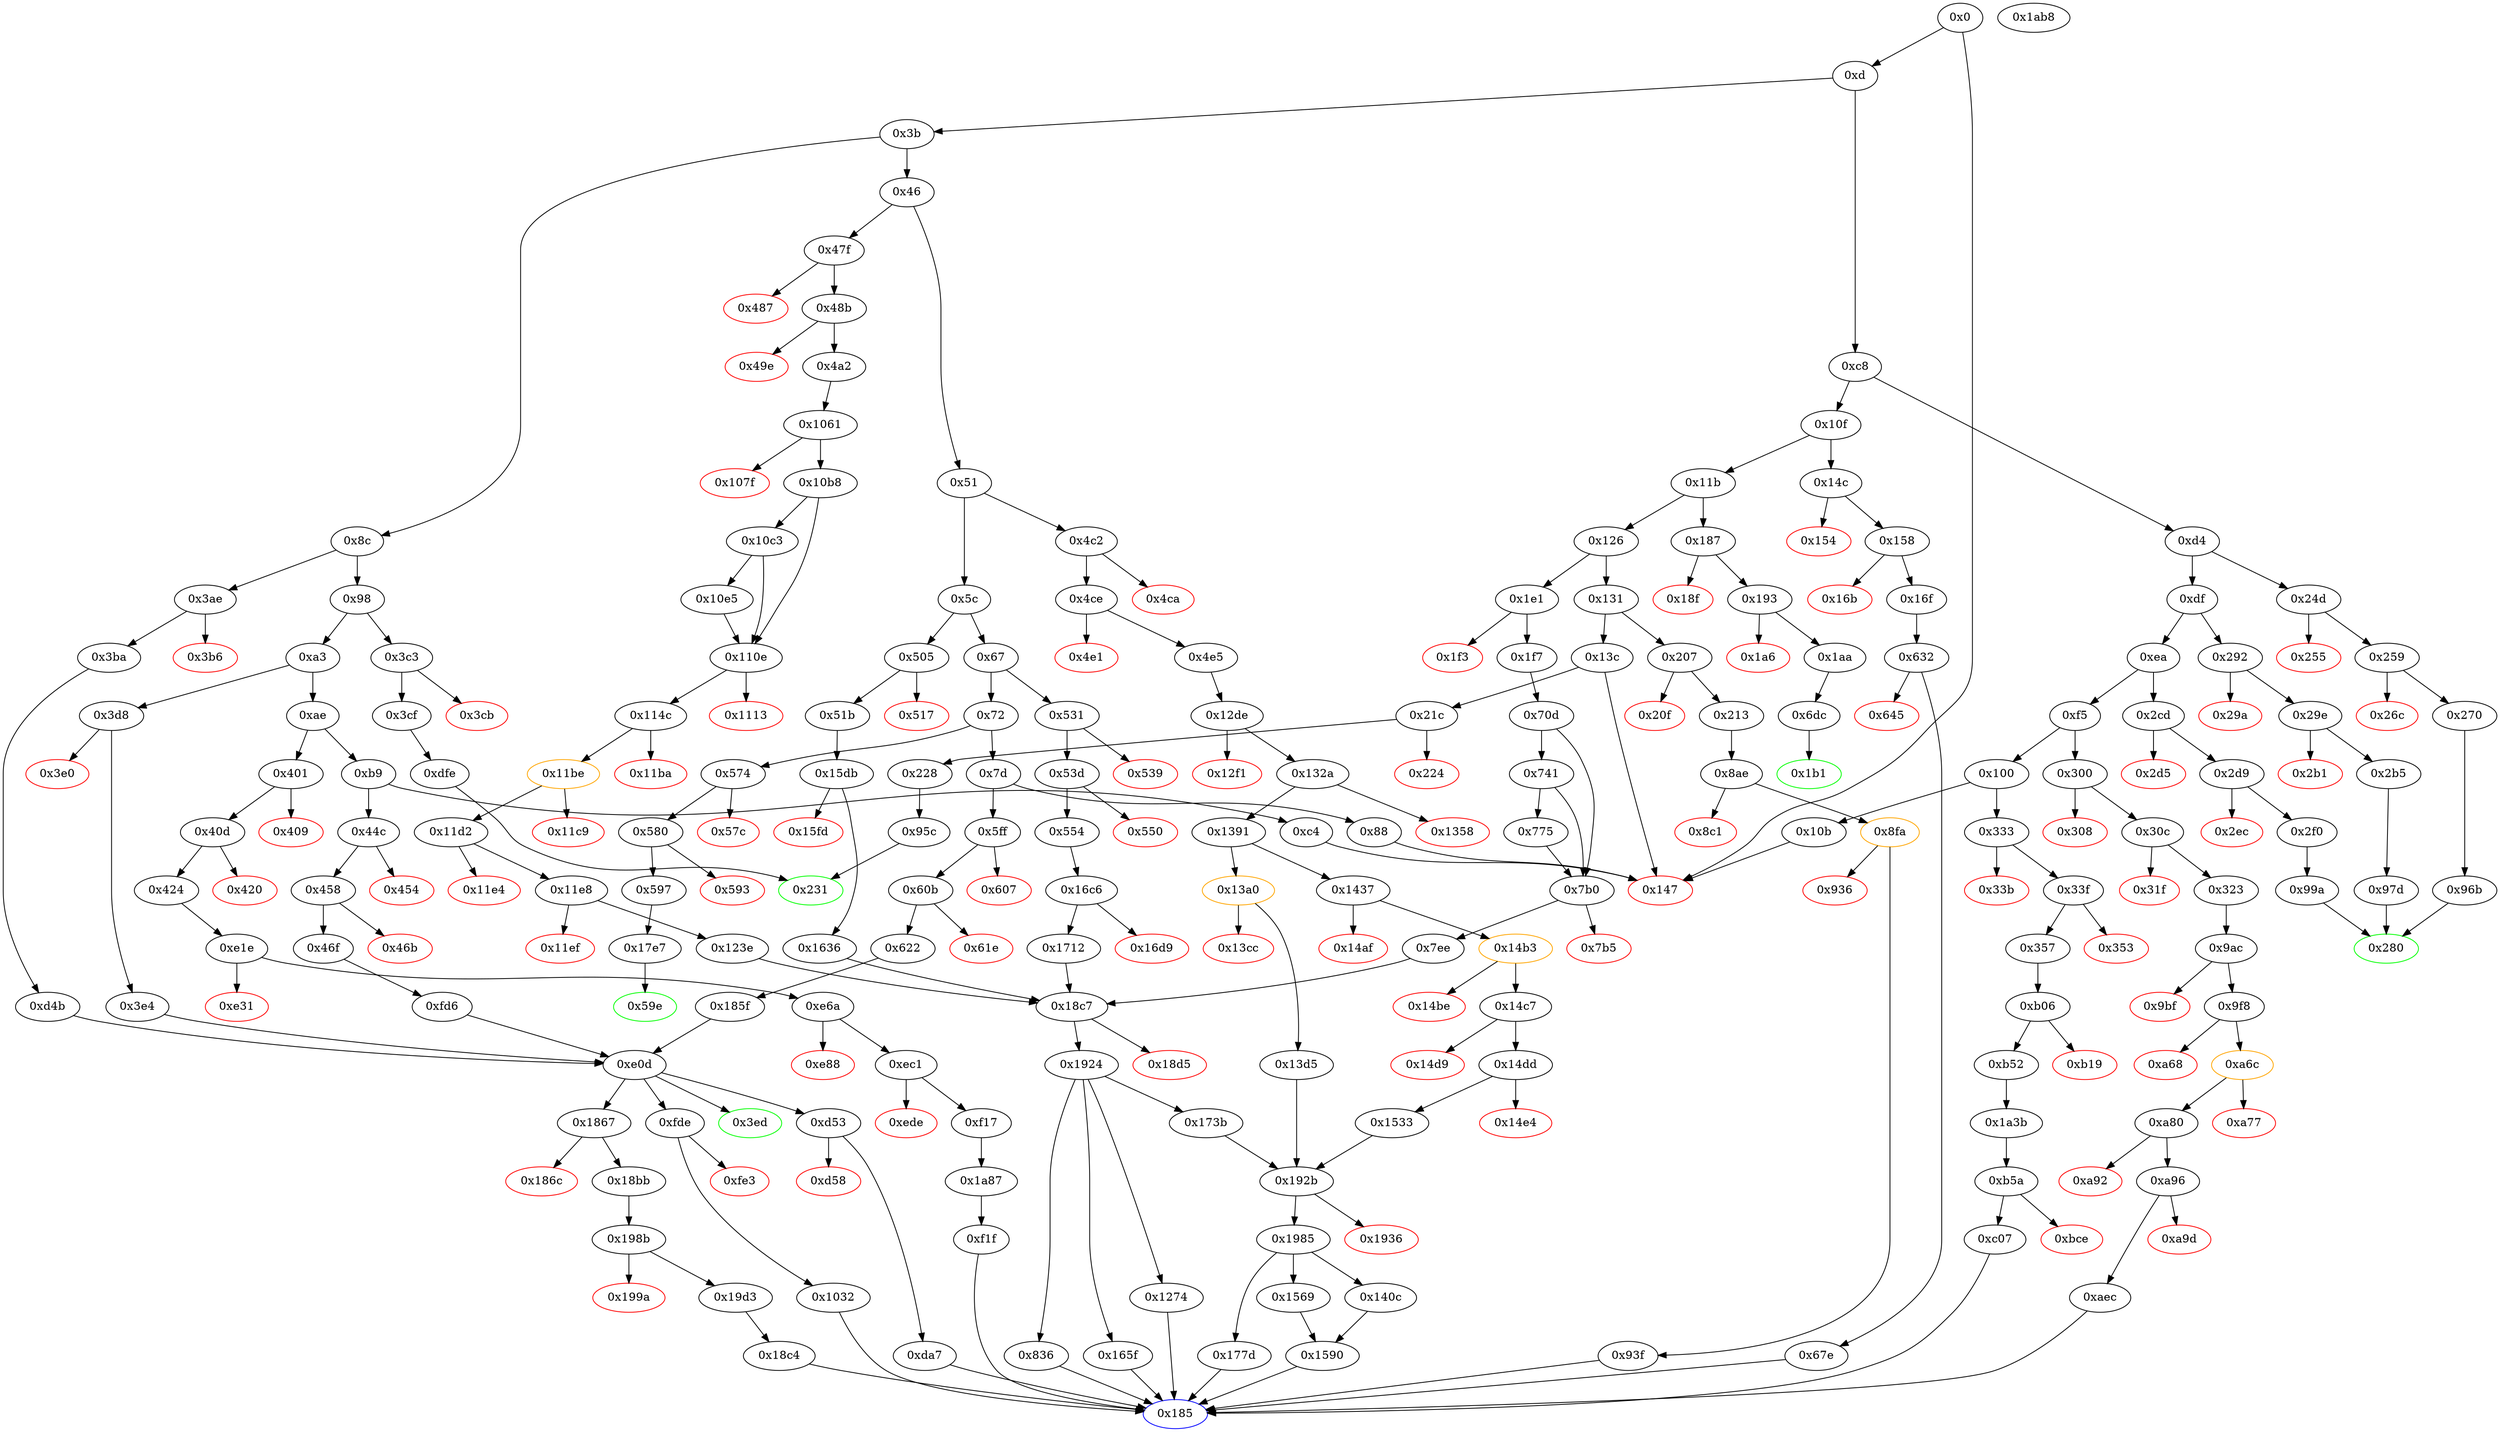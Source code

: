 strict digraph "" {
"0x574" [fillcolor=white, id="0x574", style=filled, tooltip="Block 0x574\n[0x574:0x57b]\n---\nPredecessors: [0x72]\nSuccessors: [0x57c, 0x580]\n---\n0x574 JUMPDEST\n0x575 CALLVALUE\n0x576 DUP1\n0x577 ISZERO\n0x578 PUSH2 0x580\n0x57b JUMPI\n---\n0x574: JUMPDEST \n0x575: V515 = CALLVALUE\n0x577: V516 = ISZERO V515\n0x578: V517 = 0x580\n0x57b: JUMPI 0x580 V516\n---\nEntry stack: [V9]\nStack pops: 0\nStack additions: [V515]\nExit stack: [V9, V515]\n\nDef sites:\nV9: {0xd.0x2f}\n"];
"0x424" [fillcolor=white, id="0x424", style=filled, tooltip="Block 0x424\n[0x424:0x44b]\n---\nPredecessors: [0x40d]\nSuccessors: [0xe1e]\n---\n0x424 JUMPDEST\n0x425 POP\n0x426 PUSH1 0x1\n0x428 PUSH1 0xa0\n0x42a PUSH1 0x2\n0x42c EXP\n0x42d SUB\n0x42e DUP2\n0x42f CALLDATALOAD\n0x430 AND\n0x431 SWAP1\n0x432 PUSH1 0x20\n0x434 DUP2\n0x435 ADD\n0x436 CALLDATALOAD\n0x437 SWAP1\n0x438 PUSH1 0x40\n0x43a DUP2\n0x43b ADD\n0x43c CALLDATALOAD\n0x43d SWAP1\n0x43e PUSH1 0x60\n0x440 DUP2\n0x441 ADD\n0x442 CALLDATALOAD\n0x443 SWAP1\n0x444 PUSH1 0x80\n0x446 ADD\n0x447 CALLDATALOAD\n0x448 PUSH2 0xe1e\n0x44b JUMP\n---\n0x424: JUMPDEST \n0x426: V370 = 0x1\n0x428: V371 = 0xa0\n0x42a: V372 = 0x2\n0x42c: V373 = EXP 0x2 0xa0\n0x42d: V374 = SUB 0x10000000000000000000000000000000000000000 0x1\n0x42f: V375 = CALLDATALOAD 0x4\n0x430: V376 = AND V375 0xffffffffffffffffffffffffffffffffffffffff\n0x432: V377 = 0x20\n0x435: V378 = ADD 0x4 0x20\n0x436: V379 = CALLDATALOAD 0x24\n0x438: V380 = 0x40\n0x43b: V381 = ADD 0x4 0x40\n0x43c: V382 = CALLDATALOAD 0x44\n0x43e: V383 = 0x60\n0x441: V384 = ADD 0x4 0x60\n0x442: V385 = CALLDATALOAD 0x64\n0x444: V386 = 0x80\n0x446: V387 = ADD 0x80 0x4\n0x447: V388 = CALLDATALOAD 0x84\n0x448: V389 = 0xe1e\n0x44b: JUMP 0xe1e\n---\nEntry stack: [V9, 0x185, 0x4, V364]\nStack pops: 2\nStack additions: [V376, V379, V382, V385, V388]\nExit stack: [V9, 0x185, V376, V379, V382, V385, V388]\n\nDef sites:\nV9: {0xd.0x2f}\n0x185: {0x40d.0x40f}\n0x4: {0x40d.0x412}\nV364: {0x40d.0x416}\n"];
"0x70d" [fillcolor=white, id="0x70d", style=filled, tooltip="Block 0x70d\n[0x70d:0x740]\n---\nPredecessors: [0x1f7]\nSuccessors: [0x741, 0x7b0]\n---\n0x70d JUMPDEST\n0x70e PUSH1 0x0\n0x710 DUP1\n0x711 MSTORE\n0x712 PUSH1 0x2\n0x714 PUSH1 0x20\n0x716 MSTORE\n0x717 PUSH32 0xac33ff75c19e70fe83507db0d683fd3465c996598dc972688b7ace676c89077b\n0x738 SLOAD\n0x739 ISZERO\n0x73a DUP1\n0x73b ISZERO\n0x73c SWAP1\n0x73d PUSH2 0x7b0\n0x740 JUMPI\n---\n0x70d: JUMPDEST \n0x70e: V658 = 0x0\n0x711: M[0x0] = 0x0\n0x712: V659 = 0x2\n0x714: V660 = 0x20\n0x716: M[0x20] = 0x2\n0x717: V661 = 0xac33ff75c19e70fe83507db0d683fd3465c996598dc972688b7ace676c89077b\n0x738: V662 = S[0xac33ff75c19e70fe83507db0d683fd3465c996598dc972688b7ace676c89077b]\n0x739: V663 = ISZERO V662\n0x73b: V664 = ISZERO V663\n0x73d: V665 = 0x7b0\n0x740: JUMPI 0x7b0 V663\n---\nEntry stack: [V9, 0x185, V157]\nStack pops: 0\nStack additions: [V664]\nExit stack: [V9, 0x185, V157, V664]\n\nDef sites:\nV9: {0xd.0x2f}\n0x185: {0x1e1.0x1e2}\nV157: {0x1f7.0x202}\n"];
"0x3e0" [color=red, fillcolor=white, id="0x3e0", style=filled, tooltip="Block 0x3e0\n[0x3e0:0x3e3]\n---\nPredecessors: [0x3d8]\nSuccessors: []\n---\n0x3e0 PUSH1 0x0\n0x3e2 DUP1\n0x3e3 REVERT\n---\n0x3e0: V346 = 0x0\n0x3e3: REVERT 0x0 0x0\n---\nEntry stack: [V9, V343]\nStack pops: 0\nStack additions: []\nExit stack: [V9, V343]\n\nDef sites:\nV9: {0xd.0x2f}\nV343: {0x3d8.0x3d9}\n"];
"0x1e1" [fillcolor=white, id="0x1e1", style=filled, tooltip="Block 0x1e1\n[0x1e1:0x1f2]\n---\nPredecessors: [0x126]\nSuccessors: [0x1f3, 0x1f7]\n---\n0x1e1 JUMPDEST\n0x1e2 PUSH2 0x185\n0x1e5 PUSH1 0x4\n0x1e7 DUP1\n0x1e8 CALLDATASIZE\n0x1e9 SUB\n0x1ea PUSH1 0x20\n0x1ec DUP2\n0x1ed LT\n0x1ee ISZERO\n0x1ef PUSH2 0x1f7\n0x1f2 JUMPI\n---\n0x1e1: JUMPDEST \n0x1e2: V142 = 0x185\n0x1e5: V143 = 0x4\n0x1e8: V144 = CALLDATASIZE\n0x1e9: V145 = SUB V144 0x4\n0x1ea: V146 = 0x20\n0x1ed: V147 = LT V145 0x20\n0x1ee: V148 = ISZERO V147\n0x1ef: V149 = 0x1f7\n0x1f2: JUMPI 0x1f7 V148\n---\nEntry stack: [V9]\nStack pops: 0\nStack additions: [0x185, 0x4, V145]\nExit stack: [V9, 0x185, 0x4, V145]\n\nDef sites:\nV9: {0xd.0x2f}\n"];
"0x1985" [fillcolor=white, id="0x1985", style=filled, tooltip="Block 0x1985\n[0x1985:0x198a]\n---\nPredecessors: [0x192b]\nSuccessors: [0x140c, 0x1569, 0x177d]\n---\n0x1985 JUMPDEST\n0x1986 POP\n0x1987 SWAP1\n0x1988 SUB\n0x1989 SWAP1\n0x198a JUMP\n---\n0x1985: JUMPDEST \n0x1988: V2093 = SUB S2 S1\n0x198a: JUMP {0x140c, 0x1569, 0x177d}\n---\nEntry stack: [V9, S7, S6, S5, S4, {0x140c, 0x1569, 0x177d}, S2, S1, 0x0]\nStack pops: 4\nStack additions: [V2093]\nExit stack: [V9, S7, S6, S5, S4, V2093]\n\nDef sites:\nV9: {0xd.0x2f}\nS7: {0x48b.0x48d, 0xd.0x2f, 0x53d.0x53f, 0x4ce.0x4d0}\nS6: {0x4a2.0x4af, 0x4e5.0x4f2, 0x554.0x561, 0x505.0x506, 0xd.0x2f}\nS5: {0x1e1.0x1e2, 0x51b.0x527, 0x4a2.0x4b8, 0x4e5.0x4fb, 0x554.0x56a}\nS4: {0x51b.0x52c, 0x4a2.0x4bd, 0x4e5.0x500, 0x554.0x56f, 0x1f7.0x202}\n{0x140c, 0x1569, 0x177d}: {0x1533.0x155a, 0x13d5.0x13fd, 0x173b.0x176e}\nS2: {0x1533.0x1559, 0x13d5.0x13fc, 0x173b.0x176d}\nS1: {0x51b.0x52c, 0x4a2.0x4bd, 0x4e5.0x500, 0x554.0x56f, 0x1f7.0x202}\n0x0: {0x192b.0x192c}\n"];
"0x207" [fillcolor=white, id="0x207", style=filled, tooltip="Block 0x207\n[0x207:0x20e]\n---\nPredecessors: [0x131]\nSuccessors: [0x20f, 0x213]\n---\n0x207 JUMPDEST\n0x208 CALLVALUE\n0x209 DUP1\n0x20a ISZERO\n0x20b PUSH2 0x213\n0x20e JUMPI\n---\n0x207: JUMPDEST \n0x208: V159 = CALLVALUE\n0x20a: V160 = ISZERO V159\n0x20b: V161 = 0x213\n0x20e: JUMPI 0x213 V160\n---\nEntry stack: [V9]\nStack pops: 0\nStack additions: [V159]\nExit stack: [V9, V159]\n\nDef sites:\nV9: {0xd.0x2f}\n"];
"0x300" [fillcolor=white, id="0x300", style=filled, tooltip="Block 0x300\n[0x300:0x307]\n---\nPredecessors: [0xf5]\nSuccessors: [0x308, 0x30c]\n---\n0x300 JUMPDEST\n0x301 CALLVALUE\n0x302 DUP1\n0x303 ISZERO\n0x304 PUSH2 0x30c\n0x307 JUMPI\n---\n0x300: JUMPDEST \n0x301: V256 = CALLVALUE\n0x303: V257 = ISZERO V256\n0x304: V258 = 0x30c\n0x307: JUMPI 0x30c V257\n---\nEntry stack: [V9]\nStack pops: 0\nStack additions: [V256]\nExit stack: [V9, V256]\n\nDef sites:\nV9: {0xd.0x2f}\n"];
"0x11ef" [color=red, fillcolor=white, id="0x11ef", style=filled, tooltip="Block 0x11ef\n[0x11ef:0x123d]\n---\nPredecessors: [0x11e8]\nSuccessors: []\n---\n0x11ef PUSH1 0x40\n0x11f1 DUP1\n0x11f2 MLOAD\n0x11f3 PUSH1 0xe5\n0x11f5 PUSH1 0x2\n0x11f7 EXP\n0x11f8 PUSH3 0x461bcd\n0x11fc MUL\n0x11fd DUP2\n0x11fe MSTORE\n0x11ff PUSH1 0x20\n0x1201 PUSH1 0x4\n0x1203 DUP3\n0x1204 ADD\n0x1205 MSTORE\n0x1206 PUSH1 0x19\n0x1208 PUSH1 0x24\n0x120a DUP3\n0x120b ADD\n0x120c MSTORE\n0x120d PUSH32 0x4e6f7420656e6f75676820617070726f76656420455243323000000000000000\n0x122e PUSH1 0x44\n0x1230 DUP3\n0x1231 ADD\n0x1232 MSTORE\n0x1233 SWAP1\n0x1234 MLOAD\n0x1235 SWAP1\n0x1236 DUP2\n0x1237 SWAP1\n0x1238 SUB\n0x1239 PUSH1 0x64\n0x123b ADD\n0x123c SWAP1\n0x123d REVERT\n---\n0x11ef: V1507 = 0x40\n0x11f2: V1508 = M[0x40]\n0x11f3: V1509 = 0xe5\n0x11f5: V1510 = 0x2\n0x11f7: V1511 = EXP 0x2 0xe5\n0x11f8: V1512 = 0x461bcd\n0x11fc: V1513 = MUL 0x461bcd 0x2000000000000000000000000000000000000000000000000000000000\n0x11fe: M[V1508] = 0x8c379a000000000000000000000000000000000000000000000000000000000\n0x11ff: V1514 = 0x20\n0x1201: V1515 = 0x4\n0x1204: V1516 = ADD V1508 0x4\n0x1205: M[V1516] = 0x20\n0x1206: V1517 = 0x19\n0x1208: V1518 = 0x24\n0x120b: V1519 = ADD V1508 0x24\n0x120c: M[V1519] = 0x19\n0x120d: V1520 = 0x4e6f7420656e6f75676820617070726f76656420455243323000000000000000\n0x122e: V1521 = 0x44\n0x1231: V1522 = ADD V1508 0x44\n0x1232: M[V1522] = 0x4e6f7420656e6f75676820617070726f76656420455243323000000000000000\n0x1234: V1523 = M[0x40]\n0x1238: V1524 = SUB V1508 V1523\n0x1239: V1525 = 0x64\n0x123b: V1526 = ADD 0x64 V1524\n0x123d: REVERT V1523 V1526\n---\nEntry stack: [V9, 0x185, V430, V434, V437]\nStack pops: 0\nStack additions: []\nExit stack: [V9, 0x185, V430, V434, V437]\n\nDef sites:\nV9: {0xd.0x2f}\n0x185: {0x48b.0x48d}\nV430: {0x4a2.0x4af}\nV434: {0x4a2.0x4b8}\nV437: {0x4a2.0x4bd}\n"];
"0x1b1" [color=green, fillcolor=white, id="0x1b1", style=filled, tooltip="Block 0x1b1\n[0x1b1:0x1e0]\n---\nPredecessors: [0x6dc]\nSuccessors: []\n---\n0x1b1 JUMPDEST\n0x1b2 PUSH1 0x40\n0x1b4 DUP1\n0x1b5 MLOAD\n0x1b6 PUSH1 0x1\n0x1b8 PUSH1 0xa0\n0x1ba PUSH1 0x2\n0x1bc EXP\n0x1bd SUB\n0x1be SWAP1\n0x1bf SWAP6\n0x1c0 AND\n0x1c1 DUP6\n0x1c2 MSTORE\n0x1c3 PUSH1 0x20\n0x1c5 DUP6\n0x1c6 ADD\n0x1c7 SWAP4\n0x1c8 SWAP1\n0x1c9 SWAP4\n0x1ca MSTORE\n0x1cb DUP4\n0x1cc DUP4\n0x1cd ADD\n0x1ce SWAP2\n0x1cf SWAP1\n0x1d0 SWAP2\n0x1d1 MSTORE\n0x1d2 PUSH1 0x60\n0x1d4 DUP4\n0x1d5 ADD\n0x1d6 MSTORE\n0x1d7 MLOAD\n0x1d8 SWAP1\n0x1d9 DUP2\n0x1da SWAP1\n0x1db SUB\n0x1dc PUSH1 0x80\n0x1de ADD\n0x1df SWAP1\n0x1e0 RETURN\n---\n0x1b1: JUMPDEST \n0x1b2: V125 = 0x40\n0x1b5: V126 = M[0x40]\n0x1b6: V127 = 0x1\n0x1b8: V128 = 0xa0\n0x1ba: V129 = 0x2\n0x1bc: V130 = EXP 0x2 0xa0\n0x1bd: V131 = SUB 0x10000000000000000000000000000000000000000 0x1\n0x1c0: V132 = AND V657 0xffffffffffffffffffffffffffffffffffffffff\n0x1c2: M[V126] = V132\n0x1c3: V133 = 0x20\n0x1c6: V134 = ADD V126 0x20\n0x1ca: M[V134] = V645\n0x1cd: V135 = ADD 0x40 V126\n0x1d1: M[V135] = V648\n0x1d2: V136 = 0x60\n0x1d5: V137 = ADD V126 0x60\n0x1d6: M[V137] = V651\n0x1d7: V138 = M[0x40]\n0x1db: V139 = SUB V126 V138\n0x1dc: V140 = 0x80\n0x1de: V141 = ADD 0x80 V139\n0x1e0: RETURN V138 V141\n---\nEntry stack: [V9, 0x1b1, V657, V645, V648, V651]\nStack pops: 4\nStack additions: []\nExit stack: [V9, 0x1b1]\n\nDef sites:\nV9: {0xd.0x2f}\n0x1b1: {0x193.0x195}\nV657: {0x6dc.0x707}\nV645: {0x6dc.0x6f1}\nV648: {0x6dc.0x6f6}\nV651: {0x6dc.0x6fc}\n"];
"0x9f8" [fillcolor=white, id="0x9f8", style=filled, tooltip="Block 0x9f8\n[0x9f8:0xa67]\n---\nPredecessors: [0x9ac]\nSuccessors: [0xa68, 0xa6c]\n---\n0x9f8 JUMPDEST\n0x9f9 PUSH1 0x1\n0x9fb PUSH1 0xa0\n0x9fd PUSH1 0x2\n0x9ff EXP\n0xa00 SUB\n0xa01 DUP2\n0xa02 AND\n0xa03 PUSH1 0x0\n0xa05 DUP2\n0xa06 DUP2\n0xa07 MSTORE\n0xa08 PUSH1 0x6\n0xa0a PUSH1 0x20\n0xa0c SWAP1\n0xa0d DUP2\n0xa0e MSTORE\n0xa0f PUSH1 0x40\n0xa11 DUP1\n0xa12 DUP4\n0xa13 SHA3\n0xa14 SLOAD\n0xa15 DUP2\n0xa16 MLOAD\n0xa17 PUSH32 0xa9059cbb00000000000000000000000000000000000000000000000000000000\n0xa38 DUP2\n0xa39 MSTORE\n0xa3a CALLER\n0xa3b PUSH1 0x4\n0xa3d DUP3\n0xa3e ADD\n0xa3f MSTORE\n0xa40 PUSH1 0x24\n0xa42 DUP2\n0xa43 ADD\n0xa44 SWAP2\n0xa45 SWAP1\n0xa46 SWAP2\n0xa47 MSTORE\n0xa48 SWAP1\n0xa49 MLOAD\n0xa4a PUSH4 0xa9059cbb\n0xa4f SWAP4\n0xa50 PUSH1 0x44\n0xa52 DUP1\n0xa53 DUP5\n0xa54 ADD\n0xa55 SWAP5\n0xa56 SWAP4\n0xa57 DUP4\n0xa58 SWAP1\n0xa59 SUB\n0xa5a ADD\n0xa5b SWAP1\n0xa5c DUP3\n0xa5d SWAP1\n0xa5e DUP8\n0xa5f DUP1\n0xa60 EXTCODESIZE\n0xa61 ISZERO\n0xa62 DUP1\n0xa63 ISZERO\n0xa64 PUSH2 0xa6c\n0xa67 JUMPI\n---\n0x9f8: JUMPDEST \n0x9f9: V871 = 0x1\n0x9fb: V872 = 0xa0\n0x9fd: V873 = 0x2\n0x9ff: V874 = EXP 0x2 0xa0\n0xa00: V875 = SUB 0x10000000000000000000000000000000000000000 0x1\n0xa02: V876 = AND V275 0xffffffffffffffffffffffffffffffffffffffff\n0xa03: V877 = 0x0\n0xa07: M[0x0] = V876\n0xa08: V878 = 0x6\n0xa0a: V879 = 0x20\n0xa0e: M[0x20] = 0x6\n0xa0f: V880 = 0x40\n0xa13: V881 = SHA3 0x0 0x40\n0xa14: V882 = S[V881]\n0xa16: V883 = M[0x40]\n0xa17: V884 = 0xa9059cbb00000000000000000000000000000000000000000000000000000000\n0xa39: M[V883] = 0xa9059cbb00000000000000000000000000000000000000000000000000000000\n0xa3a: V885 = CALLER\n0xa3b: V886 = 0x4\n0xa3e: V887 = ADD V883 0x4\n0xa3f: M[V887] = V885\n0xa40: V888 = 0x24\n0xa43: V889 = ADD V883 0x24\n0xa47: M[V889] = V882\n0xa49: V890 = M[0x40]\n0xa4a: V891 = 0xa9059cbb\n0xa50: V892 = 0x44\n0xa54: V893 = ADD V883 0x44\n0xa59: V894 = SUB V883 V890\n0xa5a: V895 = ADD V894 0x44\n0xa60: V896 = EXTCODESIZE V876\n0xa61: V897 = ISZERO V896\n0xa63: V898 = ISZERO V897\n0xa64: V899 = 0xa6c\n0xa67: JUMPI 0xa6c V898\n---\nEntry stack: [V9, 0x185, V275]\nStack pops: 1\nStack additions: [S0, V876, 0xa9059cbb, V893, 0x20, V890, V895, V890, 0x0, V876, V897]\nExit stack: [V9, 0x185, V275, V876, 0xa9059cbb, V893, 0x20, V890, V895, V890, 0x0, V876, V897]\n\nDef sites:\nV9: {0xd.0x2f}\n0x185: {0x30c.0x30e}\nV275: {0x323.0x32e}\n"];
"0x333" [fillcolor=white, id="0x333", style=filled, tooltip="Block 0x333\n[0x333:0x33a]\n---\nPredecessors: [0x100]\nSuccessors: [0x33b, 0x33f]\n---\n0x333 JUMPDEST\n0x334 CALLVALUE\n0x335 DUP1\n0x336 ISZERO\n0x337 PUSH2 0x33f\n0x33a JUMPI\n---\n0x333: JUMPDEST \n0x334: V277 = CALLVALUE\n0x336: V278 = ISZERO V277\n0x337: V279 = 0x33f\n0x33a: JUMPI 0x33f V278\n---\nEntry stack: [V9]\nStack pops: 0\nStack additions: [V277]\nExit stack: [V9, V277]\n\nDef sites:\nV9: {0xd.0x2f}\n"];
"0x775" [fillcolor=white, id="0x775", style=filled, tooltip="Block 0x775\n[0x775:0x7af]\n---\nPredecessors: [0x741]\nSuccessors: [0x7b0]\n---\n0x775 POP\n0x776 PUSH1 0x1\n0x778 PUSH1 0xa0\n0x77a PUSH1 0x2\n0x77c EXP\n0x77d SUB\n0x77e DUP2\n0x77f AND\n0x780 PUSH1 0x0\n0x782 SWAP1\n0x783 DUP2\n0x784 MSTORE\n0x785 PUSH32 0x5b8ccbb9d4d8fb16ea74ce3c29a41f1b461fbdaff4714a0d9a8eb05499746bc\n0x7a6 PUSH1 0x20\n0x7a8 MSTORE\n0x7a9 PUSH1 0x40\n0x7ab SWAP1\n0x7ac SHA3\n0x7ad SLOAD\n0x7ae ISZERO\n0x7af ISZERO\n---\n0x776: V675 = 0x1\n0x778: V676 = 0xa0\n0x77a: V677 = 0x2\n0x77c: V678 = EXP 0x2 0xa0\n0x77d: V679 = SUB 0x10000000000000000000000000000000000000000 0x1\n0x77f: V680 = AND V157 0xffffffffffffffffffffffffffffffffffffffff\n0x780: V681 = 0x0\n0x784: M[0x0] = V680\n0x785: V682 = 0x5b8ccbb9d4d8fb16ea74ce3c29a41f1b461fbdaff4714a0d9a8eb05499746bc\n0x7a6: V683 = 0x20\n0x7a8: M[0x20] = 0x5b8ccbb9d4d8fb16ea74ce3c29a41f1b461fbdaff4714a0d9a8eb05499746bc\n0x7a9: V684 = 0x40\n0x7ac: V685 = SHA3 0x0 0x40\n0x7ad: V686 = S[V685]\n0x7ae: V687 = ISZERO V686\n0x7af: V688 = ISZERO V687\n---\nEntry stack: [V9, 0x185, V157, V673]\nStack pops: 2\nStack additions: [S1, V688]\nExit stack: [V9, 0x185, V157, V688]\n\nDef sites:\nV9: {0xd.0x2f}\n0x185: {0x1e1.0x1e2}\nV157: {0x1f7.0x202}\nV673: {0x741.0x76f}\n"];
"0xc8" [fillcolor=white, id="0xc8", style=filled, tooltip="Block 0xc8\n[0xc8:0xd3]\n---\nPredecessors: [0xd]\nSuccessors: [0xd4, 0x10f]\n---\n0xc8 JUMPDEST\n0xc9 DUP1\n0xca PUSH4 0x21285643\n0xcf GT\n0xd0 PUSH2 0x10f\n0xd3 JUMPI\n---\n0xc8: JUMPDEST \n0xca: V51 = 0x21285643\n0xcf: V52 = GT 0x21285643 V9\n0xd0: V53 = 0x10f\n0xd3: JUMPI 0x10f V52\n---\nEntry stack: [V9]\nStack pops: 1\nStack additions: [S0]\nExit stack: [V9]\n\nDef sites:\nV9: {0xd.0x2f}\n"];
"0x100" [fillcolor=white, id="0x100", style=filled, tooltip="Block 0x100\n[0x100:0x10a]\n---\nPredecessors: [0xf5]\nSuccessors: [0x10b, 0x333]\n---\n0x100 DUP1\n0x101 PUSH4 0x6f9f29bc\n0x106 EQ\n0x107 PUSH2 0x333\n0x10a JUMPI\n---\n0x101: V66 = 0x6f9f29bc\n0x106: V67 = EQ 0x6f9f29bc V9\n0x107: V68 = 0x333\n0x10a: JUMPI 0x333 V67\n---\nEntry stack: [V9]\nStack pops: 1\nStack additions: [S0]\nExit stack: [V9]\n\nDef sites:\nV9: {0xd.0x2f}\n"];
"0x531" [fillcolor=white, id="0x531", style=filled, tooltip="Block 0x531\n[0x531:0x538]\n---\nPredecessors: [0x67]\nSuccessors: [0x539, 0x53d]\n---\n0x531 JUMPDEST\n0x532 CALLVALUE\n0x533 DUP1\n0x534 ISZERO\n0x535 PUSH2 0x53d\n0x538 JUMPI\n---\n0x531: JUMPDEST \n0x532: V487 = CALLVALUE\n0x534: V488 = ISZERO V487\n0x535: V489 = 0x53d\n0x538: JUMPI 0x53d V488\n---\nEntry stack: [V9]\nStack pops: 0\nStack additions: [V487]\nExit stack: [V9, V487]\n\nDef sites:\nV9: {0xd.0x2f}\n"];
"0x4c2" [fillcolor=white, id="0x4c2", style=filled, tooltip="Block 0x4c2\n[0x4c2:0x4c9]\n---\nPredecessors: [0x51]\nSuccessors: [0x4ca, 0x4ce]\n---\n0x4c2 JUMPDEST\n0x4c3 CALLVALUE\n0x4c4 DUP1\n0x4c5 ISZERO\n0x4c6 PUSH2 0x4ce\n0x4c9 JUMPI\n---\n0x4c2: JUMPDEST \n0x4c3: V439 = CALLVALUE\n0x4c5: V440 = ISZERO V439\n0x4c6: V441 = 0x4ce\n0x4c9: JUMPI 0x4ce V440\n---\nEntry stack: [V9]\nStack pops: 0\nStack additions: [V439]\nExit stack: [V9, V439]\n\nDef sites:\nV9: {0xd.0x2f}\n"];
"0x1a6" [color=red, fillcolor=white, id="0x1a6", style=filled, tooltip="Block 0x1a6\n[0x1a6:0x1a9]\n---\nPredecessors: [0x193]\nSuccessors: []\n---\n0x1a6 PUSH1 0x0\n0x1a8 DUP1\n0x1a9 REVERT\n---\n0x1a6: V122 = 0x0\n0x1a9: REVERT 0x0 0x0\n---\nEntry stack: [V9, 0x1b1, 0x4, V117]\nStack pops: 0\nStack additions: []\nExit stack: [V9, 0x1b1, 0x4, V117]\n\nDef sites:\nV9: {0xd.0x2f}\n0x1b1: {0x193.0x195}\n0x4: {0x193.0x198}\nV117: {0x193.0x19c}\n"];
"0x11d2" [fillcolor=white, id="0x11d2", style=filled, tooltip="Block 0x11d2\n[0x11d2:0x11e3]\n---\nPredecessors: [0x11be]\nSuccessors: [0x11e4, 0x11e8]\n---\n0x11d2 JUMPDEST\n0x11d3 POP\n0x11d4 POP\n0x11d5 POP\n0x11d6 POP\n0x11d7 PUSH1 0x40\n0x11d9 MLOAD\n0x11da RETURNDATASIZE\n0x11db PUSH1 0x20\n0x11dd DUP2\n0x11de LT\n0x11df ISZERO\n0x11e0 PUSH2 0x11e8\n0x11e3 JUMPI\n---\n0x11d2: JUMPDEST \n0x11d7: V1497 = 0x40\n0x11d9: V1498 = M[0x40]\n0x11da: V1499 = RETURNDATASIZE\n0x11db: V1500 = 0x20\n0x11de: V1501 = LT V1499 0x20\n0x11df: V1502 = ISZERO V1501\n0x11e0: V1503 = 0x11e8\n0x11e3: JUMPI 0x11e8 V1502\n---\nEntry stack: [V9, 0x185, V430, V434, V437, V1475, 0x23b872dd, V1478, V1490]\nStack pops: 4\nStack additions: [V1498, V1499]\nExit stack: [V9, 0x185, V430, V434, V437, V1498, V1499]\n\nDef sites:\nV9: {0xd.0x2f}\n0x185: {0x48b.0x48d}\nV430: {0x4a2.0x4af}\nV434: {0x4a2.0x4b8}\nV437: {0x4a2.0x4bd}\nV1475: {0x114c.0x1195}\n0x23b872dd: {0x114c.0x1197}\nV1478: {0x114c.0x11a1}\nV1490: {0x11be.0x11c2}\n"];
"0xe1e" [fillcolor=white, id="0xe1e", style=filled, tooltip="Block 0xe1e\n[0xe1e:0xe30]\n---\nPredecessors: [0x424]\nSuccessors: [0xe31, 0xe6a]\n---\n0xe1e JUMPDEST\n0xe1f PUSH1 0x1\n0xe21 SLOAD\n0xe22 PUSH1 0x1\n0xe24 PUSH1 0xa0\n0xe26 PUSH1 0x2\n0xe28 EXP\n0xe29 SUB\n0xe2a AND\n0xe2b CALLER\n0xe2c EQ\n0xe2d PUSH2 0xe6a\n0xe30 JUMPI\n---\n0xe1e: JUMPDEST \n0xe1f: V1185 = 0x1\n0xe21: V1186 = S[0x1]\n0xe22: V1187 = 0x1\n0xe24: V1188 = 0xa0\n0xe26: V1189 = 0x2\n0xe28: V1190 = EXP 0x2 0xa0\n0xe29: V1191 = SUB 0x10000000000000000000000000000000000000000 0x1\n0xe2a: V1192 = AND 0xffffffffffffffffffffffffffffffffffffffff V1186\n0xe2b: V1193 = CALLER\n0xe2c: V1194 = EQ V1193 V1192\n0xe2d: V1195 = 0xe6a\n0xe30: JUMPI 0xe6a V1194\n---\nEntry stack: [V9, 0x185, V376, V379, V382, V385, V388]\nStack pops: 0\nStack additions: []\nExit stack: [V9, 0x185, V376, V379, V382, V385, V388]\n\nDef sites:\nV9: {0xd.0x2f}\n0x185: {0x40d.0x40f}\nV376: {0x424.0x430}\nV379: {0x424.0x436}\nV382: {0x424.0x43c}\nV385: {0x424.0x442}\nV388: {0x424.0x447}\n"];
"0x72" [fillcolor=white, id="0x72", style=filled, tooltip="Block 0x72\n[0x72:0x7c]\n---\nPredecessors: [0x67]\nSuccessors: [0x7d, 0x574]\n---\n0x72 DUP1\n0x73 PUSH4 0xdf4e550a\n0x78 EQ\n0x79 PUSH2 0x574\n0x7c JUMPI\n---\n0x73: V28 = 0xdf4e550a\n0x78: V29 = EQ 0xdf4e550a V9\n0x79: V30 = 0x574\n0x7c: JUMPI 0x574 V29\n---\nEntry stack: [V9]\nStack pops: 1\nStack additions: [S0]\nExit stack: [V9]\n\nDef sites:\nV9: {0xd.0x2f}\n"];
"0x93f" [fillcolor=white, id="0x93f", style=filled, tooltip="Block 0x93f\n[0x93f:0x95b]\n---\nPredecessors: [0x8fa]\nSuccessors: [0x185]\n---\n0x93f JUMPDEST\n0x940 POP\n0x941 PUSH1 0x0\n0x943 DUP1\n0x944 DUP1\n0x945 MSTORE\n0x946 PUSH1 0x6\n0x948 PUSH1 0x20\n0x94a MSTORE\n0x94b PUSH1 0x0\n0x94d DUP1\n0x94e MLOAD\n0x94f PUSH1 0x20\n0x951 PUSH2 0x1c48\n0x954 DUP4\n0x955 CODECOPY\n0x956 DUP2\n0x957 MLOAD\n0x958 SWAP2\n0x959 MSTORE\n0x95a SSTORE\n0x95b JUMP\n---\n0x93f: JUMPDEST \n0x941: V803 = 0x0\n0x945: M[0x0] = 0x0\n0x946: V804 = 0x6\n0x948: V805 = 0x20\n0x94a: M[0x20] = 0x6\n0x94b: V806 = 0x0\n0x94e: V807 = M[0x0]\n0x94f: V808 = 0x20\n0x951: V809 = 0x1c48\n0x955: CODECOPY 0x0 0x1c48 0x20\n0x957: V810 = M[0x0]\n0x959: M[0x0] = V807\n0x95a: S[V810] = 0x0\n0x95b: JUMP 0x185\n---\nEntry stack: [V9, 0x185, V796]\nStack pops: 2\nStack additions: []\nExit stack: [V9]\n\nDef sites:\nV9: {0xd.0x2f}\n0x185: {0x213.0x215}\nV796: {0x8fa.0x92f}\n"];
"0xe6a" [fillcolor=white, id="0xe6a", style=filled, tooltip="Block 0xe6a\n[0xe6a:0xe87]\n---\nPredecessors: [0xe1e]\nSuccessors: [0xe88, 0xec1]\n---\n0xe6a JUMPDEST\n0xe6b PUSH1 0x0\n0xe6d DUP4\n0xe6e DUP2\n0xe6f MSTORE\n0xe70 PUSH1 0x4\n0xe72 PUSH1 0x20\n0xe74 MSTORE\n0xe75 PUSH1 0x40\n0xe77 SWAP1\n0xe78 SHA3\n0xe79 SLOAD\n0xe7a PUSH1 0x1\n0xe7c PUSH1 0xa0\n0xe7e PUSH1 0x2\n0xe80 EXP\n0xe81 SUB\n0xe82 AND\n0xe83 ISZERO\n0xe84 PUSH2 0xec1\n0xe87 JUMPI\n---\n0xe6a: JUMPDEST \n0xe6b: V1218 = 0x0\n0xe6f: M[0x0] = V382\n0xe70: V1219 = 0x4\n0xe72: V1220 = 0x20\n0xe74: M[0x20] = 0x4\n0xe75: V1221 = 0x40\n0xe78: V1222 = SHA3 0x0 0x40\n0xe79: V1223 = S[V1222]\n0xe7a: V1224 = 0x1\n0xe7c: V1225 = 0xa0\n0xe7e: V1226 = 0x2\n0xe80: V1227 = EXP 0x2 0xa0\n0xe81: V1228 = SUB 0x10000000000000000000000000000000000000000 0x1\n0xe82: V1229 = AND 0xffffffffffffffffffffffffffffffffffffffff V1223\n0xe83: V1230 = ISZERO V1229\n0xe84: V1231 = 0xec1\n0xe87: JUMPI 0xec1 V1230\n---\nEntry stack: [V9, 0x185, V376, V379, V382, V385, V388]\nStack pops: 3\nStack additions: [S2, S1, S0]\nExit stack: [V9, 0x185, V376, V379, V382, V385, V388]\n\nDef sites:\nV9: {0xd.0x2f}\n0x185: {0x40d.0x40f}\nV376: {0x424.0x430}\nV379: {0x424.0x436}\nV382: {0x424.0x43c}\nV385: {0x424.0x442}\nV388: {0x424.0x447}\n"];
"0x2d9" [fillcolor=white, id="0x2d9", style=filled, tooltip="Block 0x2d9\n[0x2d9:0x2eb]\n---\nPredecessors: [0x2cd]\nSuccessors: [0x2ec, 0x2f0]\n---\n0x2d9 JUMPDEST\n0x2da POP\n0x2db PUSH2 0x280\n0x2de PUSH1 0x4\n0x2e0 DUP1\n0x2e1 CALLDATASIZE\n0x2e2 SUB\n0x2e3 PUSH1 0x20\n0x2e5 DUP2\n0x2e6 LT\n0x2e7 ISZERO\n0x2e8 PUSH2 0x2f0\n0x2eb JUMPI\n---\n0x2d9: JUMPDEST \n0x2db: V239 = 0x280\n0x2de: V240 = 0x4\n0x2e1: V241 = CALLDATASIZE\n0x2e2: V242 = SUB V241 0x4\n0x2e3: V243 = 0x20\n0x2e6: V244 = LT V242 0x20\n0x2e7: V245 = ISZERO V244\n0x2e8: V246 = 0x2f0\n0x2eb: JUMPI 0x2f0 V245\n---\nEntry stack: [V9, V235]\nStack pops: 1\nStack additions: [0x280, 0x4, V242]\nExit stack: [V9, 0x280, 0x4, V242]\n\nDef sites:\nV9: {0xd.0x2f}\nV235: {0x2cd.0x2ce}\n"];
"0x98" [fillcolor=white, id="0x98", style=filled, tooltip="Block 0x98\n[0x98:0xa2]\n---\nPredecessors: [0x8c]\nSuccessors: [0xa3, 0x3c3]\n---\n0x98 DUP1\n0x99 PUSH4 0x8da5cb5b\n0x9e EQ\n0x9f PUSH2 0x3c3\n0xa2 JUMPI\n---\n0x99: V38 = 0x8da5cb5b\n0x9e: V39 = EQ 0x8da5cb5b V9\n0x9f: V40 = 0x3c3\n0xa2: JUMPI 0x3c3 V39\n---\nEntry stack: [V9]\nStack pops: 1\nStack additions: [S0]\nExit stack: [V9]\n\nDef sites:\nV9: {0xd.0x2f}\n"];
"0x1936" [color=red, fillcolor=white, id="0x1936", style=filled, tooltip="Block 0x1936\n[0x1936:0x1984]\n---\nPredecessors: [0x192b]\nSuccessors: []\n---\n0x1936 PUSH1 0x40\n0x1938 DUP1\n0x1939 MLOAD\n0x193a PUSH1 0xe5\n0x193c PUSH1 0x2\n0x193e EXP\n0x193f PUSH3 0x461bcd\n0x1943 MUL\n0x1944 DUP2\n0x1945 MSTORE\n0x1946 PUSH1 0x20\n0x1948 PUSH1 0x4\n0x194a DUP3\n0x194b ADD\n0x194c MSTORE\n0x194d PUSH1 0x1e\n0x194f PUSH1 0x24\n0x1951 DUP3\n0x1952 ADD\n0x1953 MSTORE\n0x1954 PUSH32 0x536166654d6174683a207375627472616374696f6e206f766572666c6f770000\n0x1975 PUSH1 0x44\n0x1977 DUP3\n0x1978 ADD\n0x1979 MSTORE\n0x197a SWAP1\n0x197b MLOAD\n0x197c SWAP1\n0x197d DUP2\n0x197e SWAP1\n0x197f SUB\n0x1980 PUSH1 0x64\n0x1982 ADD\n0x1983 SWAP1\n0x1984 REVERT\n---\n0x1936: V2073 = 0x40\n0x1939: V2074 = M[0x40]\n0x193a: V2075 = 0xe5\n0x193c: V2076 = 0x2\n0x193e: V2077 = EXP 0x2 0xe5\n0x193f: V2078 = 0x461bcd\n0x1943: V2079 = MUL 0x461bcd 0x2000000000000000000000000000000000000000000000000000000000\n0x1945: M[V2074] = 0x8c379a000000000000000000000000000000000000000000000000000000000\n0x1946: V2080 = 0x20\n0x1948: V2081 = 0x4\n0x194b: V2082 = ADD V2074 0x4\n0x194c: M[V2082] = 0x20\n0x194d: V2083 = 0x1e\n0x194f: V2084 = 0x24\n0x1952: V2085 = ADD V2074 0x24\n0x1953: M[V2085] = 0x1e\n0x1954: V2086 = 0x536166654d6174683a207375627472616374696f6e206f766572666c6f770000\n0x1975: V2087 = 0x44\n0x1978: V2088 = ADD V2074 0x44\n0x1979: M[V2088] = 0x536166654d6174683a207375627472616374696f6e206f766572666c6f770000\n0x197b: V2089 = M[0x40]\n0x197f: V2090 = SUB V2074 V2089\n0x1980: V2091 = 0x64\n0x1982: V2092 = ADD 0x64 V2090\n0x1984: REVERT V2089 V2092\n---\nEntry stack: [V9, S7, S6, S5, S4, {0x140c, 0x1569, 0x177d}, S2, S1, 0x0]\nStack pops: 0\nStack additions: []\nExit stack: [V9, S7, S6, S5, S4, {0x140c, 0x1569, 0x177d}, S2, S1, 0x0]\n\nDef sites:\nV9: {0xd.0x2f}\nS7: {0x48b.0x48d, 0xd.0x2f, 0x53d.0x53f, 0x4ce.0x4d0}\nS6: {0x4a2.0x4af, 0x4e5.0x4f2, 0x554.0x561, 0x505.0x506, 0xd.0x2f}\nS5: {0x1e1.0x1e2, 0x51b.0x527, 0x4a2.0x4b8, 0x4e5.0x4fb, 0x554.0x56a}\nS4: {0x51b.0x52c, 0x4a2.0x4bd, 0x4e5.0x500, 0x554.0x56f, 0x1f7.0x202}\n{0x140c, 0x1569, 0x177d}: {0x1533.0x155a, 0x13d5.0x13fd, 0x173b.0x176e}\nS2: {0x1533.0x1559, 0x13d5.0x13fc, 0x173b.0x176d}\nS1: {0x51b.0x52c, 0x4a2.0x4bd, 0x4e5.0x500, 0x554.0x56f, 0x1f7.0x202}\n0x0: {0x192b.0x192c}\n"];
"0x2cd" [fillcolor=white, id="0x2cd", style=filled, tooltip="Block 0x2cd\n[0x2cd:0x2d4]\n---\nPredecessors: [0xea]\nSuccessors: [0x2d5, 0x2d9]\n---\n0x2cd JUMPDEST\n0x2ce CALLVALUE\n0x2cf DUP1\n0x2d0 ISZERO\n0x2d1 PUSH2 0x2d9\n0x2d4 JUMPI\n---\n0x2cd: JUMPDEST \n0x2ce: V235 = CALLVALUE\n0x2d0: V236 = ISZERO V235\n0x2d1: V237 = 0x2d9\n0x2d4: JUMPI 0x2d9 V236\n---\nEntry stack: [V9]\nStack pops: 0\nStack additions: [V235]\nExit stack: [V9, V235]\n\nDef sites:\nV9: {0xd.0x2f}\n"];
"0x454" [color=red, fillcolor=white, id="0x454", style=filled, tooltip="Block 0x454\n[0x454:0x457]\n---\nPredecessors: [0x44c]\nSuccessors: []\n---\n0x454 PUSH1 0x0\n0x456 DUP1\n0x457 REVERT\n---\n0x454: V393 = 0x0\n0x457: REVERT 0x0 0x0\n---\nEntry stack: [V9, V390]\nStack pops: 0\nStack additions: []\nExit stack: [V9, V390]\n\nDef sites:\nV9: {0xd.0x2f}\nV390: {0x44c.0x44d}\n"];
"0xb52" [fillcolor=white, id="0xb52", style=filled, tooltip="Block 0xb52\n[0xb52:0xb59]\n---\nPredecessors: [0xb06]\nSuccessors: [0x1a3b]\n---\n0xb52 JUMPDEST\n0xb53 PUSH2 0xb5a\n0xb56 PUSH2 0x1a3b\n0xb59 JUMP\n---\n0xb52: JUMPDEST \n0xb53: V984 = 0xb5a\n0xb56: V985 = 0x1a3b\n0xb59: JUMP 0x1a3b\n---\nEntry stack: [V9, 0x185, V296, V299, V302, V305, V308, V311, V316, V320, V324, V329]\nStack pops: 0\nStack additions: [0xb5a]\nExit stack: [V9, 0x185, V296, V299, V302, V305, V308, V311, V316, V320, V324, V329, 0xb5a]\n\nDef sites:\nV9: {0xd.0x2f}\n0x185: {0x33f.0x341}\nV296: {0x357.0x363}\nV299: {0x357.0x369}\nV302: {0x357.0x36f}\nV305: {0x357.0x375}\nV308: {0x357.0x37b}\nV311: {0x357.0x381}\nV316: {0x357.0x38f}\nV320: {0x357.0x397}\nV324: {0x357.0x39f}\nV329: {0x357.0x3a9}\n"];
"0x14be" [color=red, fillcolor=white, id="0x14be", style=filled, tooltip="Block 0x14be\n[0x14be:0x14c6]\n---\nPredecessors: [0x14b3]\nSuccessors: []\n---\n0x14be RETURNDATASIZE\n0x14bf PUSH1 0x0\n0x14c1 DUP1\n0x14c2 RETURNDATACOPY\n0x14c3 RETURNDATASIZE\n0x14c4 PUSH1 0x0\n0x14c6 REVERT\n---\n0x14be: V1741 = RETURNDATASIZE\n0x14bf: V1742 = 0x0\n0x14c2: RETURNDATACOPY 0x0 0x0 V1741\n0x14c3: V1743 = RETURNDATASIZE\n0x14c4: V1744 = 0x0\n0x14c6: REVERT 0x0 V1743\n---\nEntry stack: [V9, 0x185, V458, V462, V465, V1700, 0xa9059cbb, V1725, V1738]\nStack pops: 0\nStack additions: []\nExit stack: [V9, 0x185, V458, V462, V465, V1700, 0xa9059cbb, V1725, V1738]\n\nDef sites:\nV9: {0xd.0x2f}\n0x185: {0x4ce.0x4d0}\nV458: {0x4e5.0x4f2}\nV462: {0x4e5.0x4fb}\nV465: {0x4e5.0x500}\nV1700: {0x1437.0x1441}\n0xa9059cbb: {0x1437.0x1442}\nV1725: {0x1437.0x1495}\nV1738: {0x14b3.0x14b7}\n"];
"0x46f" [fillcolor=white, id="0x46f", style=filled, tooltip="Block 0x46f\n[0x46f:0x47e]\n---\nPredecessors: [0x458]\nSuccessors: [0xfd6]\n---\n0x46f JUMPDEST\n0x470 POP\n0x471 CALLDATALOAD\n0x472 PUSH1 0x1\n0x474 PUSH1 0xa0\n0x476 PUSH1 0x2\n0x478 EXP\n0x479 SUB\n0x47a AND\n0x47b PUSH2 0xfd6\n0x47e JUMP\n---\n0x46f: JUMPDEST \n0x471: V403 = CALLDATALOAD 0x4\n0x472: V404 = 0x1\n0x474: V405 = 0xa0\n0x476: V406 = 0x2\n0x478: V407 = EXP 0x2 0xa0\n0x479: V408 = SUB 0x10000000000000000000000000000000000000000 0x1\n0x47a: V409 = AND 0xffffffffffffffffffffffffffffffffffffffff V403\n0x47b: V410 = 0xfd6\n0x47e: JUMP 0xfd6\n---\nEntry stack: [V9, 0x185, 0x4, V397]\nStack pops: 2\nStack additions: [V409]\nExit stack: [V9, 0x185, V409]\n\nDef sites:\nV9: {0xd.0x2f}\n0x185: {0x458.0x45a}\n0x4: {0x458.0x45d}\nV397: {0x458.0x461}\n"];
"0x3cf" [fillcolor=white, id="0x3cf", style=filled, tooltip="Block 0x3cf\n[0x3cf:0x3d7]\n---\nPredecessors: [0x3c3]\nSuccessors: [0xdfe]\n---\n0x3cf JUMPDEST\n0x3d0 POP\n0x3d1 PUSH2 0x231\n0x3d4 PUSH2 0xdfe\n0x3d7 JUMP\n---\n0x3cf: JUMPDEST \n0x3d1: V341 = 0x231\n0x3d4: V342 = 0xdfe\n0x3d7: JUMP 0xdfe\n---\nEntry stack: [V9, V337]\nStack pops: 1\nStack additions: [0x231]\nExit stack: [V9, 0x231]\n\nDef sites:\nV9: {0xd.0x2f}\nV337: {0x3c3.0x3c4}\n"];
"0x123e" [fillcolor=white, id="0x123e", style=filled, tooltip="Block 0x123e\n[0x123e:0x1273]\n---\nPredecessors: [0x11e8]\nSuccessors: [0x18c7]\n---\n0x123e JUMPDEST\n0x123f PUSH1 0x1\n0x1241 PUSH1 0xa0\n0x1243 PUSH1 0x2\n0x1245 EXP\n0x1246 SUB\n0x1247 DUP1\n0x1248 DUP4\n0x1249 AND\n0x124a PUSH1 0x0\n0x124c SWAP1\n0x124d DUP2\n0x124e MSTORE\n0x124f PUSH1 0x5\n0x1251 PUSH1 0x20\n0x1253 SWAP1\n0x1254 DUP2\n0x1255 MSTORE\n0x1256 PUSH1 0x40\n0x1258 DUP1\n0x1259 DUP4\n0x125a SHA3\n0x125b SWAP4\n0x125c DUP8\n0x125d AND\n0x125e DUP4\n0x125f MSTORE\n0x1260 SWAP3\n0x1261 SWAP1\n0x1262 MSTORE\n0x1263 SHA3\n0x1264 SLOAD\n0x1265 PUSH2 0x1274\n0x1268 SWAP1\n0x1269 DUP3\n0x126a PUSH4 0xffffffff\n0x126f PUSH2 0x18c7\n0x1272 AND\n0x1273 JUMP\n---\n0x123e: JUMPDEST \n0x123f: V1527 = 0x1\n0x1241: V1528 = 0xa0\n0x1243: V1529 = 0x2\n0x1245: V1530 = EXP 0x2 0xa0\n0x1246: V1531 = SUB 0x10000000000000000000000000000000000000000 0x1\n0x1249: V1532 = AND V434 0xffffffffffffffffffffffffffffffffffffffff\n0x124a: V1533 = 0x0\n0x124e: M[0x0] = V1532\n0x124f: V1534 = 0x5\n0x1251: V1535 = 0x20\n0x1255: M[0x20] = 0x5\n0x1256: V1536 = 0x40\n0x125a: V1537 = SHA3 0x0 0x40\n0x125d: V1538 = AND V430 0xffffffffffffffffffffffffffffffffffffffff\n0x125f: M[0x0] = V1538\n0x1262: M[0x20] = V1537\n0x1263: V1539 = SHA3 0x0 0x40\n0x1264: V1540 = S[V1539]\n0x1265: V1541 = 0x1274\n0x126a: V1542 = 0xffffffff\n0x126f: V1543 = 0x18c7\n0x1272: V1544 = AND 0x18c7 0xffffffff\n0x1273: JUMP 0x18c7\n---\nEntry stack: [V9, 0x185, V430, V434, V437]\nStack pops: 3\nStack additions: [S2, S1, S0, 0x1274, V1540, S0]\nExit stack: [V9, 0x185, V430, V434, V437, 0x1274, V1540, V437]\n\nDef sites:\nV9: {0xd.0x2f}\n0x185: {0x48b.0x48d}\nV430: {0x4a2.0x4af}\nV434: {0x4a2.0x4b8}\nV437: {0x4a2.0x4bd}\n"];
"0x51" [fillcolor=white, id="0x51", style=filled, tooltip="Block 0x51\n[0x51:0x5b]\n---\nPredecessors: [0x46]\nSuccessors: [0x5c, 0x4c2]\n---\n0x51 DUP1\n0x52 PUSH4 0xb3c7166e\n0x57 EQ\n0x58 PUSH2 0x4c2\n0x5b JUMPI\n---\n0x52: V19 = 0xb3c7166e\n0x57: V20 = EQ 0xb3c7166e V9\n0x58: V21 = 0x4c2\n0x5b: JUMPI 0x4c2 V20\n---\nEntry stack: [V9]\nStack pops: 1\nStack additions: [S0]\nExit stack: [V9]\n\nDef sites:\nV9: {0xd.0x2f}\n"];
"0x11ba" [color=red, fillcolor=white, id="0x11ba", style=filled, tooltip="Block 0x11ba\n[0x11ba:0x11bd]\n---\nPredecessors: [0x114c]\nSuccessors: []\n---\n0x11ba PUSH1 0x0\n0x11bc DUP1\n0x11bd REVERT\n---\n0x11ba: V1487 = 0x0\n0x11bd: REVERT 0x0 0x0\n---\nEntry stack: [V9, 0x185, V430, V434, V437, V1475, 0x23b872dd, V1478, 0x20, V1474, V1481, V1474, 0x0, V1475, V1484]\nStack pops: 0\nStack additions: []\nExit stack: [V9, 0x185, V430, V434, V437, V1475, 0x23b872dd, V1478, 0x20, V1474, V1481, V1474, 0x0, V1475, V1484]\n\nDef sites:\nV9: {0xd.0x2f}\n0x185: {0x48b.0x48d}\nV430: {0x4a2.0x4af}\nV434: {0x4a2.0x4b8}\nV437: {0x4a2.0x4bd}\nV1475: {0x114c.0x1195}\n0x23b872dd: {0x114c.0x1197}\nV1478: {0x114c.0x11a1}\n0x20: {0x114c.0x11a3}\nV1474: {0x114c.0x1192}\nV1481: {0x114c.0x11ac}\nV1474: {0x114c.0x1192}\n0x0: {0x114c.0x11ae}\nV1475: {0x114c.0x1195}\nV1484: {0x114c.0x11b3}\n"];
"0x126" [fillcolor=white, id="0x126", style=filled, tooltip="Block 0x126\n[0x126:0x130]\n---\nPredecessors: [0x11b]\nSuccessors: [0x131, 0x1e1]\n---\n0x126 DUP1\n0x127 PUSH4 0xa95eac7\n0x12c EQ\n0x12d PUSH2 0x1e1\n0x130 JUMPI\n---\n0x127: V76 = 0xa95eac7\n0x12c: V77 = EQ 0xa95eac7 V9\n0x12d: V78 = 0x1e1\n0x130: JUMPI 0x1e1 V77\n---\nEntry stack: [V9]\nStack pops: 1\nStack additions: [S0]\nExit stack: [V9]\n\nDef sites:\nV9: {0xd.0x2f}\n"];
"0x18d5" [color=red, fillcolor=white, id="0x18d5", style=filled, tooltip="Block 0x18d5\n[0x18d5:0x1923]\n---\nPredecessors: [0x18c7]\nSuccessors: []\n---\n0x18d5 PUSH1 0x40\n0x18d7 DUP1\n0x18d8 MLOAD\n0x18d9 PUSH1 0xe5\n0x18db PUSH1 0x2\n0x18dd EXP\n0x18de PUSH3 0x461bcd\n0x18e2 MUL\n0x18e3 DUP2\n0x18e4 MSTORE\n0x18e5 PUSH1 0x20\n0x18e7 PUSH1 0x4\n0x18e9 DUP3\n0x18ea ADD\n0x18eb MSTORE\n0x18ec PUSH1 0x1b\n0x18ee PUSH1 0x24\n0x18f0 DUP3\n0x18f1 ADD\n0x18f2 MSTORE\n0x18f3 PUSH32 0x536166654d6174683a206164646974696f6e206f766572666c6f770000000000\n0x1914 PUSH1 0x44\n0x1916 DUP3\n0x1917 ADD\n0x1918 MSTORE\n0x1919 SWAP1\n0x191a MLOAD\n0x191b SWAP1\n0x191c DUP2\n0x191d SWAP1\n0x191e SUB\n0x191f PUSH1 0x64\n0x1921 ADD\n0x1922 SWAP1\n0x1923 REVERT\n---\n0x18d5: V2049 = 0x40\n0x18d8: V2050 = M[0x40]\n0x18d9: V2051 = 0xe5\n0x18db: V2052 = 0x2\n0x18dd: V2053 = EXP 0x2 0xe5\n0x18de: V2054 = 0x461bcd\n0x18e2: V2055 = MUL 0x461bcd 0x2000000000000000000000000000000000000000000000000000000000\n0x18e4: M[V2050] = 0x8c379a000000000000000000000000000000000000000000000000000000000\n0x18e5: V2056 = 0x20\n0x18e7: V2057 = 0x4\n0x18ea: V2058 = ADD V2050 0x4\n0x18eb: M[V2058] = 0x20\n0x18ec: V2059 = 0x1b\n0x18ee: V2060 = 0x24\n0x18f1: V2061 = ADD V2050 0x24\n0x18f2: M[V2061] = 0x1b\n0x18f3: V2062 = 0x536166654d6174683a206164646974696f6e206f766572666c6f770000000000\n0x1914: V2063 = 0x44\n0x1917: V2064 = ADD V2050 0x44\n0x1918: M[V2064] = 0x536166654d6174683a206164646974696f6e206f766572666c6f770000000000\n0x191a: V2065 = M[0x40]\n0x191e: V2066 = SUB V2050 V2065\n0x191f: V2067 = 0x64\n0x1921: V2068 = ADD 0x64 V2066\n0x1923: REVERT V2065 V2068\n---\nEntry stack: [V9, S8, S7, S6, S5, {0x836, 0x1274, 0x165f, 0x173b}, S3, S2, 0x0, V2045]\nStack pops: 0\nStack additions: []\nExit stack: [V9, S8, S7, S6, S5, {0x836, 0x1274, 0x165f, 0x173b}, S3, S2, 0x0, V2045]\n\nDef sites:\nV9: {0xd.0x2f}\nS8: {0x48b.0x48d, 0x53d.0x53f, 0xd.0x2f}\nS7: {0x4a2.0x4af, 0xd.0x2f, 0x554.0x561, 0x505.0x506}\nS6: {0x1e1.0x1e2, 0x51b.0x527, 0x4a2.0x4b8, 0x554.0x56a}\nS5: {0x51b.0x52c, 0x4a2.0x4bd, 0x554.0x56f, 0x1f7.0x202}\n{0x836, 0x1274, 0x165f, 0x173b}: {0x1636.0x1650, 0x123e.0x1265, 0x1712.0x172c, 0x7ee.0x827}\nS3: {0x1636.0x164f, 0x123e.0x1264, 0x1712.0x172b, 0x7ee.0x826}\nS2: {0x1636.0x1654, 0x4a2.0x4bd, 0x554.0x56f, 0x7ee.0x82b}\n0x0: {0x18c7.0x18c8}\nV2045: {0x18c7.0x18cc}\n"];
"0x357" [fillcolor=white, id="0x357", style=filled, tooltip="Block 0x357\n[0x357:0x3ad]\n---\nPredecessors: [0x33f]\nSuccessors: [0xb06]\n---\n0x357 JUMPDEST\n0x358 POP\n0x359 DUP1\n0x35a CALLDATALOAD\n0x35b PUSH1 0x1\n0x35d PUSH1 0xa0\n0x35f PUSH1 0x2\n0x361 EXP\n0x362 SUB\n0x363 AND\n0x364 SWAP1\n0x365 PUSH1 0x20\n0x367 DUP2\n0x368 ADD\n0x369 CALLDATALOAD\n0x36a SWAP1\n0x36b PUSH1 0x40\n0x36d DUP2\n0x36e ADD\n0x36f CALLDATALOAD\n0x370 SWAP1\n0x371 PUSH1 0x60\n0x373 DUP2\n0x374 ADD\n0x375 CALLDATALOAD\n0x376 SWAP1\n0x377 PUSH1 0x80\n0x379 DUP2\n0x37a ADD\n0x37b CALLDATALOAD\n0x37c SWAP1\n0x37d PUSH1 0xa0\n0x37f DUP2\n0x380 ADD\n0x381 CALLDATALOAD\n0x382 SWAP1\n0x383 PUSH1 0xc0\n0x385 DUP2\n0x386 ADD\n0x387 CALLDATALOAD\n0x388 PUSH4 0xffffffff\n0x38d SWAP1\n0x38e DUP2\n0x38f AND\n0x390 SWAP2\n0x391 PUSH1 0xe0\n0x393 DUP2\n0x394 ADD\n0x395 CALLDATALOAD\n0x396 DUP3\n0x397 AND\n0x398 SWAP2\n0x399 PUSH2 0x100\n0x39c DUP3\n0x39d ADD\n0x39e CALLDATALOAD\n0x39f AND\n0x3a0 SWAP1\n0x3a1 PUSH2 0x120\n0x3a4 ADD\n0x3a5 CALLDATALOAD\n0x3a6 PUSH2 0xffff\n0x3a9 AND\n0x3aa PUSH2 0xb06\n0x3ad JUMP\n---\n0x357: JUMPDEST \n0x35a: V290 = CALLDATALOAD 0x4\n0x35b: V291 = 0x1\n0x35d: V292 = 0xa0\n0x35f: V293 = 0x2\n0x361: V294 = EXP 0x2 0xa0\n0x362: V295 = SUB 0x10000000000000000000000000000000000000000 0x1\n0x363: V296 = AND 0xffffffffffffffffffffffffffffffffffffffff V290\n0x365: V297 = 0x20\n0x368: V298 = ADD 0x4 0x20\n0x369: V299 = CALLDATALOAD 0x24\n0x36b: V300 = 0x40\n0x36e: V301 = ADD 0x4 0x40\n0x36f: V302 = CALLDATALOAD 0x44\n0x371: V303 = 0x60\n0x374: V304 = ADD 0x4 0x60\n0x375: V305 = CALLDATALOAD 0x64\n0x377: V306 = 0x80\n0x37a: V307 = ADD 0x4 0x80\n0x37b: V308 = CALLDATALOAD 0x84\n0x37d: V309 = 0xa0\n0x380: V310 = ADD 0x4 0xa0\n0x381: V311 = CALLDATALOAD 0xa4\n0x383: V312 = 0xc0\n0x386: V313 = ADD 0x4 0xc0\n0x387: V314 = CALLDATALOAD 0xc4\n0x388: V315 = 0xffffffff\n0x38f: V316 = AND 0xffffffff V314\n0x391: V317 = 0xe0\n0x394: V318 = ADD 0x4 0xe0\n0x395: V319 = CALLDATALOAD 0xe4\n0x397: V320 = AND 0xffffffff V319\n0x399: V321 = 0x100\n0x39d: V322 = ADD 0x4 0x100\n0x39e: V323 = CALLDATALOAD 0x104\n0x39f: V324 = AND V323 0xffffffff\n0x3a1: V325 = 0x120\n0x3a4: V326 = ADD 0x120 0x4\n0x3a5: V327 = CALLDATALOAD 0x124\n0x3a6: V328 = 0xffff\n0x3a9: V329 = AND 0xffff V327\n0x3aa: V330 = 0xb06\n0x3ad: JUMP 0xb06\n---\nEntry stack: [V9, 0x185, 0x4, V284]\nStack pops: 2\nStack additions: [V296, V299, V302, V305, V308, V311, V316, V320, V324, V329]\nExit stack: [V9, 0x185, V296, V299, V302, V305, V308, V311, V316, V320, V324, V329]\n\nDef sites:\nV9: {0xd.0x2f}\n0x185: {0x33f.0x341}\n0x4: {0x33f.0x344}\nV284: {0x33f.0x348}\n"];
"0x13cc" [color=red, fillcolor=white, id="0x13cc", style=filled, tooltip="Block 0x13cc\n[0x13cc:0x13d4]\n---\nPredecessors: [0x13a0]\nSuccessors: []\n---\n0x13cc RETURNDATASIZE\n0x13cd PUSH1 0x0\n0x13cf DUP1\n0x13d0 RETURNDATACOPY\n0x13d1 RETURNDATASIZE\n0x13d2 PUSH1 0x0\n0x13d4 REVERT\n---\n0x13cc: V1659 = RETURNDATASIZE\n0x13cd: V1660 = 0x0\n0x13d0: RETURNDATACOPY 0x0 0x0 V1659\n0x13d1: V1661 = RETURNDATASIZE\n0x13d2: V1662 = 0x0\n0x13d4: REVERT 0x0 V1661\n---\nEntry stack: [V9, 0x185, V458, V462, V465, V1656]\nStack pops: 0\nStack additions: []\nExit stack: [V9, 0x185, V458, V462, V465, V1656]\n\nDef sites:\nV9: {0xd.0x2f}\n0x185: {0x4ce.0x4d0}\nV458: {0x4e5.0x4f2}\nV462: {0x4e5.0x4fb}\nV465: {0x4e5.0x500}\nV1656: {0x13a0.0x13c5}\n"];
"0x131" [fillcolor=white, id="0x131", style=filled, tooltip="Block 0x131\n[0x131:0x13b]\n---\nPredecessors: [0x126]\nSuccessors: [0x13c, 0x207]\n---\n0x131 DUP1\n0x132 PUSH4 0xeb1d57d\n0x137 EQ\n0x138 PUSH2 0x207\n0x13b JUMPI\n---\n0x132: V79 = 0xeb1d57d\n0x137: V80 = EQ 0xeb1d57d V9\n0x138: V81 = 0x207\n0x13b: JUMPI 0x207 V80\n---\nEntry stack: [V9]\nStack pops: 1\nStack additions: [S0]\nExit stack: [V9]\n\nDef sites:\nV9: {0xd.0x2f}\n"];
"0x8c" [fillcolor=white, id="0x8c", style=filled, tooltip="Block 0x8c\n[0x8c:0x97]\n---\nPredecessors: [0x3b]\nSuccessors: [0x98, 0x3ae]\n---\n0x8c JUMPDEST\n0x8d DUP1\n0x8e PUSH4 0x715018a6\n0x93 EQ\n0x94 PUSH2 0x3ae\n0x97 JUMPI\n---\n0x8c: JUMPDEST \n0x8e: V35 = 0x715018a6\n0x93: V36 = EQ 0x715018a6 V9\n0x94: V37 = 0x3ae\n0x97: JUMPI 0x3ae V36\n---\nEntry stack: [V9]\nStack pops: 1\nStack additions: [S0]\nExit stack: [V9]\n\nDef sites:\nV9: {0xd.0x2f}\n"];
"0x4a2" [fillcolor=white, id="0x4a2", style=filled, tooltip="Block 0x4a2\n[0x4a2:0x4c1]\n---\nPredecessors: [0x48b]\nSuccessors: [0x1061]\n---\n0x4a2 JUMPDEST\n0x4a3 POP\n0x4a4 PUSH1 0x1\n0x4a6 PUSH1 0xa0\n0x4a8 PUSH1 0x2\n0x4aa EXP\n0x4ab SUB\n0x4ac DUP2\n0x4ad CALLDATALOAD\n0x4ae DUP2\n0x4af AND\n0x4b0 SWAP2\n0x4b1 PUSH1 0x20\n0x4b3 DUP2\n0x4b4 ADD\n0x4b5 CALLDATALOAD\n0x4b6 SWAP1\n0x4b7 SWAP2\n0x4b8 AND\n0x4b9 SWAP1\n0x4ba PUSH1 0x40\n0x4bc ADD\n0x4bd CALLDATALOAD\n0x4be PUSH2 0x1061\n0x4c1 JUMP\n---\n0x4a2: JUMPDEST \n0x4a4: V424 = 0x1\n0x4a6: V425 = 0xa0\n0x4a8: V426 = 0x2\n0x4aa: V427 = EXP 0x2 0xa0\n0x4ab: V428 = SUB 0x10000000000000000000000000000000000000000 0x1\n0x4ad: V429 = CALLDATALOAD 0x4\n0x4af: V430 = AND 0xffffffffffffffffffffffffffffffffffffffff V429\n0x4b1: V431 = 0x20\n0x4b4: V432 = ADD 0x4 0x20\n0x4b5: V433 = CALLDATALOAD 0x24\n0x4b8: V434 = AND 0xffffffffffffffffffffffffffffffffffffffff V433\n0x4ba: V435 = 0x40\n0x4bc: V436 = ADD 0x40 0x4\n0x4bd: V437 = CALLDATALOAD 0x44\n0x4be: V438 = 0x1061\n0x4c1: JUMP 0x1061\n---\nEntry stack: [V9, 0x185, 0x4, V418]\nStack pops: 2\nStack additions: [V430, V434, V437]\nExit stack: [V9, 0x185, V430, V434, V437]\n\nDef sites:\nV9: {0xd.0x2f}\n0x185: {0x48b.0x48d}\n0x4: {0x48b.0x490}\nV418: {0x48b.0x494}\n"];
"0xae" [fillcolor=white, id="0xae", style=filled, tooltip="Block 0xae\n[0xae:0xb8]\n---\nPredecessors: [0xa3]\nSuccessors: [0xb9, 0x401]\n---\n0xae DUP1\n0xaf PUSH4 0x9d891ac0\n0xb4 EQ\n0xb5 PUSH2 0x401\n0xb8 JUMPI\n---\n0xaf: V44 = 0x9d891ac0\n0xb4: V45 = EQ 0x9d891ac0 V9\n0xb5: V46 = 0x401\n0xb8: JUMPI 0x401 V45\n---\nEntry stack: [V9]\nStack pops: 1\nStack additions: [S0]\nExit stack: [V9]\n\nDef sites:\nV9: {0xd.0x2f}\n"];
"0x88" [fillcolor=white, id="0x88", style=filled, tooltip="Block 0x88\n[0x88:0x8b]\n---\nPredecessors: [0x7d]\nSuccessors: [0x147]\n---\n0x88 PUSH2 0x147\n0x8b JUMP\n---\n0x88: V34 = 0x147\n0x8b: JUMP 0x147\n---\nEntry stack: [V9]\nStack pops: 0\nStack additions: []\nExit stack: [V9]\n\nDef sites:\nV9: {0xd.0x2f}\n"];
"0x185f" [fillcolor=white, id="0x185f", style=filled, tooltip="Block 0x185f\n[0x185f:0x1866]\n---\nPredecessors: [0x622]\nSuccessors: [0xe0d]\n---\n0x185f JUMPDEST\n0x1860 PUSH2 0x1867\n0x1863 PUSH2 0xe0d\n0x1866 JUMP\n---\n0x185f: JUMPDEST \n0x1860: V2020 = 0x1867\n0x1863: V2021 = 0xe0d\n0x1866: JUMP 0xe0d\n---\nEntry stack: [V9, 0x185, V582]\nStack pops: 0\nStack additions: [0x1867]\nExit stack: [V9, 0x185, V582, 0x1867]\n\nDef sites:\nV9: {0xd.0x2f}\n0x185: {0x60b.0x60d}\nV582: {0x622.0x62d}\n"];
"0x31f" [color=red, fillcolor=white, id="0x31f", style=filled, tooltip="Block 0x31f\n[0x31f:0x322]\n---\nPredecessors: [0x30c]\nSuccessors: []\n---\n0x31f PUSH1 0x0\n0x321 DUP1\n0x322 REVERT\n---\n0x31f: V268 = 0x0\n0x322: REVERT 0x0 0x0\n---\nEntry stack: [V9, 0x185, 0x4, V263]\nStack pops: 0\nStack additions: []\nExit stack: [V9, 0x185, 0x4, V263]\n\nDef sites:\nV9: {0xd.0x2f}\n0x185: {0x30c.0x30e}\n0x4: {0x30c.0x311}\nV263: {0x30c.0x315}\n"];
"0x140c" [fillcolor=white, id="0x140c", style=filled, tooltip="Block 0x140c\n[0x140c:0x1436]\n---\nPredecessors: [0x1985]\nSuccessors: [0x1590]\n---\n0x140c JUMPDEST\n0x140d PUSH1 0x1\n0x140f PUSH1 0xa0\n0x1411 PUSH1 0x2\n0x1413 EXP\n0x1414 SUB\n0x1415 DUP1\n0x1416 DUP5\n0x1417 AND\n0x1418 PUSH1 0x0\n0x141a SWAP1\n0x141b DUP2\n0x141c MSTORE\n0x141d PUSH1 0x5\n0x141f PUSH1 0x20\n0x1421 SWAP1\n0x1422 DUP2\n0x1423 MSTORE\n0x1424 PUSH1 0x40\n0x1426 DUP1\n0x1427 DUP4\n0x1428 SHA3\n0x1429 SWAP4\n0x142a DUP9\n0x142b AND\n0x142c DUP4\n0x142d MSTORE\n0x142e SWAP3\n0x142f SWAP1\n0x1430 MSTORE\n0x1431 SHA3\n0x1432 SSTORE\n0x1433 PUSH2 0x1590\n0x1436 JUMP\n---\n0x140c: JUMPDEST \n0x140d: V1681 = 0x1\n0x140f: V1682 = 0xa0\n0x1411: V1683 = 0x2\n0x1413: V1684 = EXP 0x2 0xa0\n0x1414: V1685 = SUB 0x10000000000000000000000000000000000000000 0x1\n0x1417: V1686 = AND S2 0xffffffffffffffffffffffffffffffffffffffff\n0x1418: V1687 = 0x0\n0x141c: M[0x0] = V1686\n0x141d: V1688 = 0x5\n0x141f: V1689 = 0x20\n0x1423: M[0x20] = 0x5\n0x1424: V1690 = 0x40\n0x1428: V1691 = SHA3 0x0 0x40\n0x142b: V1692 = AND S3 0xffffffffffffffffffffffffffffffffffffffff\n0x142d: M[0x0] = V1692\n0x1430: M[0x20] = V1691\n0x1431: V1693 = SHA3 0x0 0x40\n0x1432: S[V1693] = V2093\n0x1433: V1694 = 0x1590\n0x1436: JUMP 0x1590\n---\nEntry stack: [V9, 0x185, S3, S2, S1, V2093]\nStack pops: 4\nStack additions: [S3, S2, S1]\nExit stack: [V9, 0x185, S3, S2, S1]\n\nDef sites:\nV9: {0xd.0x2f}\n0x185: {0x53d.0x53f, 0x4ce.0x4d0}\nS3: {0x4e5.0x4f2, 0x554.0x561}\nS2: {0x4e5.0x4fb, 0x554.0x56a}\nS1: {0x4e5.0x500, 0x554.0x56f}\nV2093: {0x1985.0x1988}\n"];
"0x5ff" [fillcolor=white, id="0x5ff", style=filled, tooltip="Block 0x5ff\n[0x5ff:0x606]\n---\nPredecessors: [0x7d]\nSuccessors: [0x607, 0x60b]\n---\n0x5ff JUMPDEST\n0x600 CALLVALUE\n0x601 DUP1\n0x602 ISZERO\n0x603 PUSH2 0x60b\n0x606 JUMPI\n---\n0x5ff: JUMPDEST \n0x600: V563 = CALLVALUE\n0x602: V564 = ISZERO V563\n0x603: V565 = 0x60b\n0x606: JUMPI 0x60b V564\n---\nEntry stack: [V9]\nStack pops: 0\nStack additions: [V563]\nExit stack: [V9, V563]\n\nDef sites:\nV9: {0xd.0x2f}\n"];
"0x270" [fillcolor=white, id="0x270", style=filled, tooltip="Block 0x270\n[0x270:0x27f]\n---\nPredecessors: [0x259]\nSuccessors: [0x96b]\n---\n0x270 JUMPDEST\n0x271 POP\n0x272 CALLDATALOAD\n0x273 PUSH1 0x1\n0x275 PUSH1 0xa0\n0x277 PUSH1 0x2\n0x279 EXP\n0x27a SUB\n0x27b AND\n0x27c PUSH2 0x96b\n0x27f JUMP\n---\n0x270: JUMPDEST \n0x272: V196 = CALLDATALOAD 0x4\n0x273: V197 = 0x1\n0x275: V198 = 0xa0\n0x277: V199 = 0x2\n0x279: V200 = EXP 0x2 0xa0\n0x27a: V201 = SUB 0x10000000000000000000000000000000000000000 0x1\n0x27b: V202 = AND 0xffffffffffffffffffffffffffffffffffffffff V196\n0x27c: V203 = 0x96b\n0x27f: JUMP 0x96b\n---\nEntry stack: [V9, 0x280, 0x4, V190]\nStack pops: 2\nStack additions: [V202]\nExit stack: [V9, 0x280, V202]\n\nDef sites:\nV9: {0xd.0x2f}\n0x280: {0x259.0x25b}\n0x4: {0x259.0x25e}\nV190: {0x259.0x262}\n"];
"0x14c" [fillcolor=white, id="0x14c", style=filled, tooltip="Block 0x14c\n[0x14c:0x153]\n---\nPredecessors: [0x10f]\nSuccessors: [0x154, 0x158]\n---\n0x14c JUMPDEST\n0x14d CALLVALUE\n0x14e DUP1\n0x14f ISZERO\n0x150 PUSH2 0x158\n0x153 JUMPI\n---\n0x14c: JUMPDEST \n0x14d: V86 = CALLVALUE\n0x14f: V87 = ISZERO V86\n0x150: V88 = 0x158\n0x153: JUMPI 0x158 V87\n---\nEntry stack: [V9]\nStack pops: 0\nStack additions: [V86]\nExit stack: [V9, V86]\n\nDef sites:\nV9: {0xd.0x2f}\n"];
"0x33f" [fillcolor=white, id="0x33f", style=filled, tooltip="Block 0x33f\n[0x33f:0x352]\n---\nPredecessors: [0x333]\nSuccessors: [0x353, 0x357]\n---\n0x33f JUMPDEST\n0x340 POP\n0x341 PUSH2 0x185\n0x344 PUSH1 0x4\n0x346 DUP1\n0x347 CALLDATASIZE\n0x348 SUB\n0x349 PUSH2 0x140\n0x34c DUP2\n0x34d LT\n0x34e ISZERO\n0x34f PUSH2 0x357\n0x352 JUMPI\n---\n0x33f: JUMPDEST \n0x341: V281 = 0x185\n0x344: V282 = 0x4\n0x347: V283 = CALLDATASIZE\n0x348: V284 = SUB V283 0x4\n0x349: V285 = 0x140\n0x34d: V286 = LT V284 0x140\n0x34e: V287 = ISZERO V286\n0x34f: V288 = 0x357\n0x352: JUMPI 0x357 V287\n---\nEntry stack: [V9, V277]\nStack pops: 1\nStack additions: [0x185, 0x4, V284]\nExit stack: [V9, 0x185, 0x4, V284]\n\nDef sites:\nV9: {0xd.0x2f}\nV277: {0x333.0x334}\n"];
"0x11be" [color=orange, fillcolor=white, id="0x11be", style=filled, tooltip="Block 0x11be\n[0x11be:0x11c8]\n---\nPredecessors: [0x114c]\nSuccessors: [0x11c9, 0x11d2]\n---\n0x11be JUMPDEST\n0x11bf POP\n0x11c0 GAS\n0x11c1 CALL\n0x11c2 ISZERO\n0x11c3 DUP1\n0x11c4 ISZERO\n0x11c5 PUSH2 0x11d2\n0x11c8 JUMPI\n---\n0x11be: JUMPDEST \n0x11c0: V1488 = GAS\n0x11c1: V1489 = CALL V1488 V1475 0x0 V1474 V1481 V1474 0x20\n0x11c2: V1490 = ISZERO V1489\n0x11c4: V1491 = ISZERO V1490\n0x11c5: V1492 = 0x11d2\n0x11c8: JUMPI 0x11d2 V1491\n---\nEntry stack: [V9, 0x185, V430, V434, V437, V1475, 0x23b872dd, V1478, 0x20, V1474, V1481, V1474, 0x0, V1475, V1484]\nStack pops: 7\nStack additions: [V1490]\nExit stack: [V9, 0x185, V430, V434, V437, V1475, 0x23b872dd, V1478, V1490]\n\nDef sites:\nV9: {0xd.0x2f}\n0x185: {0x48b.0x48d}\nV430: {0x4a2.0x4af}\nV434: {0x4a2.0x4b8}\nV437: {0x4a2.0x4bd}\nV1475: {0x114c.0x1195}\n0x23b872dd: {0x114c.0x1197}\nV1478: {0x114c.0x11a1}\n0x20: {0x114c.0x11a3}\nV1474: {0x114c.0x1192}\nV1481: {0x114c.0x11ac}\nV1474: {0x114c.0x1192}\n0x0: {0x114c.0x11ae}\nV1475: {0x114c.0x1195}\nV1484: {0x114c.0x11b3}\n"];
"0x60b" [fillcolor=white, id="0x60b", style=filled, tooltip="Block 0x60b\n[0x60b:0x61d]\n---\nPredecessors: [0x5ff]\nSuccessors: [0x61e, 0x622]\n---\n0x60b JUMPDEST\n0x60c POP\n0x60d PUSH2 0x185\n0x610 PUSH1 0x4\n0x612 DUP1\n0x613 CALLDATASIZE\n0x614 SUB\n0x615 PUSH1 0x20\n0x617 DUP2\n0x618 LT\n0x619 ISZERO\n0x61a PUSH2 0x622\n0x61d JUMPI\n---\n0x60b: JUMPDEST \n0x60d: V567 = 0x185\n0x610: V568 = 0x4\n0x613: V569 = CALLDATASIZE\n0x614: V570 = SUB V569 0x4\n0x615: V571 = 0x20\n0x618: V572 = LT V570 0x20\n0x619: V573 = ISZERO V572\n0x61a: V574 = 0x622\n0x61d: JUMPI 0x622 V573\n---\nEntry stack: [V9, V563]\nStack pops: 1\nStack additions: [0x185, 0x4, V570]\nExit stack: [V9, 0x185, 0x4, V570]\n\nDef sites:\nV9: {0xd.0x2f}\nV563: {0x5ff.0x600}\n"];
"0x198b" [fillcolor=white, id="0x198b", style=filled, tooltip="Block 0x198b\n[0x198b:0x1999]\n---\nPredecessors: [0x18bb]\nSuccessors: [0x199a, 0x19d3]\n---\n0x198b JUMPDEST\n0x198c PUSH1 0x1\n0x198e PUSH1 0xa0\n0x1990 PUSH1 0x2\n0x1992 EXP\n0x1993 SUB\n0x1994 DUP2\n0x1995 AND\n0x1996 PUSH2 0x19d3\n0x1999 JUMPI\n---\n0x198b: JUMPDEST \n0x198c: V2094 = 0x1\n0x198e: V2095 = 0xa0\n0x1990: V2096 = 0x2\n0x1992: V2097 = EXP 0x2 0xa0\n0x1993: V2098 = SUB 0x10000000000000000000000000000000000000000 0x1\n0x1995: V2099 = AND S0 0xffffffffffffffffffffffffffffffffffffffff\n0x1996: V2100 = 0x19d3\n0x1999: JUMPI 0x19d3 V2099\n---\nEntry stack: [V9, S3, S2, 0x18c4, S0]\nStack pops: 1\nStack additions: [S0]\nExit stack: [V9, S3, S2, 0x18c4, S0]\n\nDef sites:\nV9: {0xd.0x2f}\nS3: {0x458.0x45a, 0x60b.0x60d, 0xd.0x2f}\nS2: {0x3ba.0x3bc, 0xd.0x2f, 0x46f.0x47a, 0x622.0x62d}\n0x18c4: {0x18bb.0x18bc}\nS0: {0x3ba.0x3bc, 0xd.0x2f, 0x46f.0x47a, 0x622.0x62d}\n"];
"0xb19" [color=red, fillcolor=white, id="0xb19", style=filled, tooltip="Block 0xb19\n[0xb19:0xb51]\n---\nPredecessors: [0xb06]\nSuccessors: []\n---\n0xb19 PUSH1 0x40\n0xb1b MLOAD\n0xb1c PUSH1 0xe5\n0xb1e PUSH1 0x2\n0xb20 EXP\n0xb21 PUSH3 0x461bcd\n0xb25 MUL\n0xb26 DUP2\n0xb27 MSTORE\n0xb28 PUSH1 0x4\n0xb2a ADD\n0xb2b DUP1\n0xb2c DUP1\n0xb2d PUSH1 0x20\n0xb2f ADD\n0xb30 DUP3\n0xb31 DUP2\n0xb32 SUB\n0xb33 DUP3\n0xb34 MSTORE\n0xb35 PUSH1 0x29\n0xb37 DUP2\n0xb38 MSTORE\n0xb39 PUSH1 0x20\n0xb3b ADD\n0xb3c DUP1\n0xb3d PUSH2 0x1b2e\n0xb40 PUSH1 0x29\n0xb42 SWAP2\n0xb43 CODECOPY\n0xb44 PUSH1 0x40\n0xb46 ADD\n0xb47 SWAP2\n0xb48 POP\n0xb49 POP\n0xb4a PUSH1 0x40\n0xb4c MLOAD\n0xb4d DUP1\n0xb4e SWAP2\n0xb4f SUB\n0xb50 SWAP1\n0xb51 REVERT\n---\n0xb19: V962 = 0x40\n0xb1b: V963 = M[0x40]\n0xb1c: V964 = 0xe5\n0xb1e: V965 = 0x2\n0xb20: V966 = EXP 0x2 0xe5\n0xb21: V967 = 0x461bcd\n0xb25: V968 = MUL 0x461bcd 0x2000000000000000000000000000000000000000000000000000000000\n0xb27: M[V963] = 0x8c379a000000000000000000000000000000000000000000000000000000000\n0xb28: V969 = 0x4\n0xb2a: V970 = ADD 0x4 V963\n0xb2d: V971 = 0x20\n0xb2f: V972 = ADD 0x20 V970\n0xb32: V973 = SUB V972 V970\n0xb34: M[V970] = V973\n0xb35: V974 = 0x29\n0xb38: M[V972] = 0x29\n0xb39: V975 = 0x20\n0xb3b: V976 = ADD 0x20 V972\n0xb3d: V977 = 0x1b2e\n0xb40: V978 = 0x29\n0xb43: CODECOPY V976 0x1b2e 0x29\n0xb44: V979 = 0x40\n0xb46: V980 = ADD 0x40 V976\n0xb4a: V981 = 0x40\n0xb4c: V982 = M[0x40]\n0xb4f: V983 = SUB V980 V982\n0xb51: REVERT V982 V983\n---\nEntry stack: [V9, 0x185, V296, V299, V302, V305, V308, V311, V316, V320, V324, V329]\nStack pops: 0\nStack additions: []\nExit stack: [V9, 0x185, V296, V299, V302, V305, V308, V311, V316, V320, V324, V329]\n\nDef sites:\nV9: {0xd.0x2f}\n0x185: {0x33f.0x341}\nV296: {0x357.0x363}\nV299: {0x357.0x369}\nV302: {0x357.0x36f}\nV305: {0x357.0x375}\nV308: {0x357.0x37b}\nV311: {0x357.0x381}\nV316: {0x357.0x38f}\nV320: {0x357.0x397}\nV324: {0x357.0x39f}\nV329: {0x357.0x3a9}\n"];
"0x3d8" [fillcolor=white, id="0x3d8", style=filled, tooltip="Block 0x3d8\n[0x3d8:0x3df]\n---\nPredecessors: [0xa3]\nSuccessors: [0x3e0, 0x3e4]\n---\n0x3d8 JUMPDEST\n0x3d9 CALLVALUE\n0x3da DUP1\n0x3db ISZERO\n0x3dc PUSH2 0x3e4\n0x3df JUMPI\n---\n0x3d8: JUMPDEST \n0x3d9: V343 = CALLVALUE\n0x3db: V344 = ISZERO V343\n0x3dc: V345 = 0x3e4\n0x3df: JUMPI 0x3e4 V344\n---\nEntry stack: [V9]\nStack pops: 0\nStack additions: [V343]\nExit stack: [V9, V343]\n\nDef sites:\nV9: {0xd.0x2f}\n"];
"0x96b" [fillcolor=white, id="0x96b", style=filled, tooltip="Block 0x96b\n[0x96b:0x97c]\n---\nPredecessors: [0x270]\nSuccessors: [0x280]\n---\n0x96b JUMPDEST\n0x96c PUSH1 0x2\n0x96e PUSH1 0x20\n0x970 MSTORE\n0x971 PUSH1 0x0\n0x973 SWAP1\n0x974 DUP2\n0x975 MSTORE\n0x976 PUSH1 0x40\n0x978 SWAP1\n0x979 SHA3\n0x97a SLOAD\n0x97b DUP2\n0x97c JUMP\n---\n0x96b: JUMPDEST \n0x96c: V819 = 0x2\n0x96e: V820 = 0x20\n0x970: M[0x20] = 0x2\n0x971: V821 = 0x0\n0x975: M[0x0] = V202\n0x976: V822 = 0x40\n0x979: V823 = SHA3 0x0 0x40\n0x97a: V824 = S[V823]\n0x97c: JUMP 0x280\n---\nEntry stack: [V9, 0x280, V202]\nStack pops: 2\nStack additions: [S1, V824]\nExit stack: [V9, 0x280, V824]\n\nDef sites:\nV9: {0xd.0x2f}\n0x280: {0x259.0x25b}\nV202: {0x270.0x27b}\n"];
"0x8ae" [fillcolor=white, id="0x8ae", style=filled, tooltip="Block 0x8ae\n[0x8ae:0x8c0]\n---\nPredecessors: [0x213]\nSuccessors: [0x8c1, 0x8fa]\n---\n0x8ae JUMPDEST\n0x8af PUSH1 0x1\n0x8b1 SLOAD\n0x8b2 PUSH1 0x1\n0x8b4 PUSH1 0xa0\n0x8b6 PUSH1 0x2\n0x8b8 EXP\n0x8b9 SUB\n0x8ba AND\n0x8bb CALLER\n0x8bc EQ\n0x8bd PUSH2 0x8fa\n0x8c0 JUMPI\n---\n0x8ae: JUMPDEST \n0x8af: V747 = 0x1\n0x8b1: V748 = S[0x1]\n0x8b2: V749 = 0x1\n0x8b4: V750 = 0xa0\n0x8b6: V751 = 0x2\n0x8b8: V752 = EXP 0x2 0xa0\n0x8b9: V753 = SUB 0x10000000000000000000000000000000000000000 0x1\n0x8ba: V754 = AND 0xffffffffffffffffffffffffffffffffffffffff V748\n0x8bb: V755 = CALLER\n0x8bc: V756 = EQ V755 V754\n0x8bd: V757 = 0x8fa\n0x8c0: JUMPI 0x8fa V756\n---\nEntry stack: [V9, 0x185]\nStack pops: 0\nStack additions: []\nExit stack: [V9, 0x185]\n\nDef sites:\nV9: {0xd.0x2f}\n0x185: {0x213.0x215}\n"];
"0xa68" [color=red, fillcolor=white, id="0xa68", style=filled, tooltip="Block 0xa68\n[0xa68:0xa6b]\n---\nPredecessors: [0x9f8]\nSuccessors: []\n---\n0xa68 PUSH1 0x0\n0xa6a DUP1\n0xa6b REVERT\n---\n0xa68: V900 = 0x0\n0xa6b: REVERT 0x0 0x0\n---\nEntry stack: [V9, 0x185, V275, V876, 0xa9059cbb, V893, 0x20, V890, V895, V890, 0x0, V876, V897]\nStack pops: 0\nStack additions: []\nExit stack: [V9, 0x185, V275, V876, 0xa9059cbb, V893, 0x20, V890, V895, V890, 0x0, V876, V897]\n\nDef sites:\nV9: {0xd.0x2f}\n0x185: {0x30c.0x30e}\nV275: {0x323.0x32e}\nV876: {0x9f8.0xa02}\n0xa9059cbb: {0x9f8.0xa4a}\nV893: {0x9f8.0xa54}\n0x20: {0x9f8.0xa0a}\nV890: {0x9f8.0xa49}\nV895: {0x9f8.0xa5a}\nV890: {0x9f8.0xa49}\n0x0: {0x9f8.0xa03}\nV876: {0x9f8.0xa02}\nV897: {0x9f8.0xa61}\n"];
"0x16c6" [fillcolor=white, id="0x16c6", style=filled, tooltip="Block 0x16c6\n[0x16c6:0x16d8]\n---\nPredecessors: [0x554]\nSuccessors: [0x16d9, 0x1712]\n---\n0x16c6 JUMPDEST\n0x16c7 PUSH1 0x1\n0x16c9 SLOAD\n0x16ca PUSH1 0x1\n0x16cc PUSH1 0xa0\n0x16ce PUSH1 0x2\n0x16d0 EXP\n0x16d1 SUB\n0x16d2 AND\n0x16d3 CALLER\n0x16d4 EQ\n0x16d5 PUSH2 0x1712\n0x16d8 JUMPI\n---\n0x16c6: JUMPDEST \n0x16c7: V1894 = 0x1\n0x16c9: V1895 = S[0x1]\n0x16ca: V1896 = 0x1\n0x16cc: V1897 = 0xa0\n0x16ce: V1898 = 0x2\n0x16d0: V1899 = EXP 0x2 0xa0\n0x16d1: V1900 = SUB 0x10000000000000000000000000000000000000000 0x1\n0x16d2: V1901 = AND 0xffffffffffffffffffffffffffffffffffffffff V1895\n0x16d3: V1902 = CALLER\n0x16d4: V1903 = EQ V1902 V1901\n0x16d5: V1904 = 0x1712\n0x16d8: JUMPI 0x1712 V1903\n---\nEntry stack: [V9, 0x185, V506, V510, V513]\nStack pops: 0\nStack additions: []\nExit stack: [V9, 0x185, V506, V510, V513]\n\nDef sites:\nV9: {0xd.0x2f}\n0x185: {0x53d.0x53f}\nV506: {0x554.0x561}\nV510: {0x554.0x56a}\nV513: {0x554.0x56f}\n"];
"0x1924" [fillcolor=white, id="0x1924", style=filled, tooltip="Block 0x1924\n[0x1924:0x192a]\n---\nPredecessors: [0x18c7]\nSuccessors: [0x836, 0x1274, 0x165f, 0x173b]\n---\n0x1924 JUMPDEST\n0x1925 SWAP4\n0x1926 SWAP3\n0x1927 POP\n0x1928 POP\n0x1929 POP\n0x192a JUMP\n---\n0x1924: JUMPDEST \n0x192a: JUMP {0x836, 0x1274, 0x165f, 0x173b}\n---\nEntry stack: [V9, S8, S7, S6, S5, {0x836, 0x1274, 0x165f, 0x173b}, S3, S2, 0x0, V2045]\nStack pops: 5\nStack additions: [S0]\nExit stack: [V9, S8, S7, S6, S5, V2045]\n\nDef sites:\nV9: {0xd.0x2f}\nS8: {0x48b.0x48d, 0x53d.0x53f, 0xd.0x2f}\nS7: {0x4a2.0x4af, 0xd.0x2f, 0x554.0x561, 0x505.0x506}\nS6: {0x1e1.0x1e2, 0x51b.0x527, 0x4a2.0x4b8, 0x554.0x56a}\nS5: {0x51b.0x52c, 0x4a2.0x4bd, 0x554.0x56f, 0x1f7.0x202}\n{0x836, 0x1274, 0x165f, 0x173b}: {0x1636.0x1650, 0x123e.0x1265, 0x1712.0x172c, 0x7ee.0x827}\nS3: {0x1636.0x164f, 0x123e.0x1264, 0x1712.0x172b, 0x7ee.0x826}\nS2: {0x1636.0x1654, 0x4a2.0x4bd, 0x554.0x56f, 0x7ee.0x82b}\n0x0: {0x18c7.0x18c8}\nV2045: {0x18c7.0x18cc}\n"];
"0x1061" [fillcolor=white, id="0x1061", style=filled, tooltip="Block 0x1061\n[0x1061:0x107e]\n---\nPredecessors: [0x4a2]\nSuccessors: [0x107f, 0x10b8]\n---\n0x1061 JUMPDEST\n0x1062 PUSH1 0x1\n0x1064 PUSH1 0xa0\n0x1066 PUSH1 0x2\n0x1068 EXP\n0x1069 SUB\n0x106a DUP3\n0x106b AND\n0x106c PUSH1 0x0\n0x106e SWAP1\n0x106f DUP2\n0x1070 MSTORE\n0x1071 PUSH1 0x2\n0x1073 PUSH1 0x20\n0x1075 MSTORE\n0x1076 PUSH1 0x40\n0x1078 SWAP1\n0x1079 SHA3\n0x107a SLOAD\n0x107b PUSH2 0x10b8\n0x107e JUMPI\n---\n0x1061: JUMPDEST \n0x1062: V1365 = 0x1\n0x1064: V1366 = 0xa0\n0x1066: V1367 = 0x2\n0x1068: V1368 = EXP 0x2 0xa0\n0x1069: V1369 = SUB 0x10000000000000000000000000000000000000000 0x1\n0x106b: V1370 = AND V434 0xffffffffffffffffffffffffffffffffffffffff\n0x106c: V1371 = 0x0\n0x1070: M[0x0] = V1370\n0x1071: V1372 = 0x2\n0x1073: V1373 = 0x20\n0x1075: M[0x20] = 0x2\n0x1076: V1374 = 0x40\n0x1079: V1375 = SHA3 0x0 0x40\n0x107a: V1376 = S[V1375]\n0x107b: V1377 = 0x10b8\n0x107e: JUMPI 0x10b8 V1376\n---\nEntry stack: [V9, 0x185, V430, V434, V437]\nStack pops: 2\nStack additions: [S1, S0]\nExit stack: [V9, 0x185, V430, V434, V437]\n\nDef sites:\nV9: {0xd.0x2f}\n0x185: {0x48b.0x48d}\nV430: {0x4a2.0x4af}\nV434: {0x4a2.0x4b8}\nV437: {0x4a2.0x4bd}\n"];
"0x9ac" [fillcolor=white, id="0x9ac", style=filled, tooltip="Block 0x9ac\n[0x9ac:0x9be]\n---\nPredecessors: [0x323]\nSuccessors: [0x9bf, 0x9f8]\n---\n0x9ac JUMPDEST\n0x9ad PUSH1 0x1\n0x9af SLOAD\n0x9b0 PUSH1 0x1\n0x9b2 PUSH1 0xa0\n0x9b4 PUSH1 0x2\n0x9b6 EXP\n0x9b7 SUB\n0x9b8 AND\n0x9b9 CALLER\n0x9ba EQ\n0x9bb PUSH2 0x9f8\n0x9be JUMPI\n---\n0x9ac: JUMPDEST \n0x9ad: V838 = 0x1\n0x9af: V839 = S[0x1]\n0x9b0: V840 = 0x1\n0x9b2: V841 = 0xa0\n0x9b4: V842 = 0x2\n0x9b6: V843 = EXP 0x2 0xa0\n0x9b7: V844 = SUB 0x10000000000000000000000000000000000000000 0x1\n0x9b8: V845 = AND 0xffffffffffffffffffffffffffffffffffffffff V839\n0x9b9: V846 = CALLER\n0x9ba: V847 = EQ V846 V845\n0x9bb: V848 = 0x9f8\n0x9be: JUMPI 0x9f8 V847\n---\nEntry stack: [V9, 0x185, V275]\nStack pops: 0\nStack additions: []\nExit stack: [V9, 0x185, V275]\n\nDef sites:\nV9: {0xd.0x2f}\n0x185: {0x30c.0x30e}\nV275: {0x323.0x32e}\n"];
"0xfe3" [color=red, fillcolor=white, id="0xfe3", style=filled, tooltip="Block 0xfe3\n[0xfe3:0x1031]\n---\nPredecessors: [0xfde]\nSuccessors: []\n---\n0xfe3 PUSH1 0x40\n0xfe5 DUP1\n0xfe6 MLOAD\n0xfe7 PUSH1 0xe5\n0xfe9 PUSH1 0x2\n0xfeb EXP\n0xfec PUSH3 0x461bcd\n0xff0 MUL\n0xff1 DUP2\n0xff2 MSTORE\n0xff3 PUSH1 0x20\n0xff5 PUSH1 0x4\n0xff7 DUP3\n0xff8 ADD\n0xff9 DUP2\n0xffa SWAP1\n0xffb MSTORE\n0xffc PUSH1 0x24\n0xffe DUP3\n0xfff ADD\n0x1000 MSTORE\n0x1001 PUSH32 0x4f776e61626c653a2063616c6c6572206973206e6f7420746865206f776e6572\n0x1022 PUSH1 0x44\n0x1024 DUP3\n0x1025 ADD\n0x1026 MSTORE\n0x1027 SWAP1\n0x1028 MLOAD\n0x1029 SWAP1\n0x102a DUP2\n0x102b SWAP1\n0x102c SUB\n0x102d PUSH1 0x64\n0x102f ADD\n0x1030 SWAP1\n0x1031 REVERT\n---\n0xfe3: V1334 = 0x40\n0xfe6: V1335 = M[0x40]\n0xfe7: V1336 = 0xe5\n0xfe9: V1337 = 0x2\n0xfeb: V1338 = EXP 0x2 0xe5\n0xfec: V1339 = 0x461bcd\n0xff0: V1340 = MUL 0x461bcd 0x2000000000000000000000000000000000000000000000000000000000\n0xff2: M[V1335] = 0x8c379a000000000000000000000000000000000000000000000000000000000\n0xff3: V1341 = 0x20\n0xff5: V1342 = 0x4\n0xff8: V1343 = ADD V1335 0x4\n0xffb: M[V1343] = 0x20\n0xffc: V1344 = 0x24\n0xfff: V1345 = ADD V1335 0x24\n0x1000: M[V1345] = 0x20\n0x1001: V1346 = 0x4f776e61626c653a2063616c6c6572206973206e6f7420746865206f776e6572\n0x1022: V1347 = 0x44\n0x1025: V1348 = ADD V1335 0x44\n0x1026: M[V1348] = 0x4f776e61626c653a2063616c6c6572206973206e6f7420746865206f776e6572\n0x1028: V1349 = M[0x40]\n0x102c: V1350 = SUB V1335 V1349\n0x102d: V1351 = 0x64\n0x102f: V1352 = ADD 0x64 V1350\n0x1031: REVERT V1349 V1352\n---\nEntry stack: [V9, S1, S0]\nStack pops: 0\nStack additions: []\nExit stack: [V9, S1, S0]\n\nDef sites:\nV9: {0xd.0x2f}\nS1: {0x458.0x45a, 0x60b.0x60d, 0xd.0x2f}\nS0: {0x3ba.0x3bc, 0xd.0x2f, 0x46f.0x47a, 0x622.0x62d}\n"];
"0xfde" [fillcolor=white, id="0xfde", style=filled, tooltip="Block 0xfde\n[0xfde:0xfe2]\n---\nPredecessors: [0xe0d]\nSuccessors: [0xfe3, 0x1032]\n---\n0xfde JUMPDEST\n0xfdf PUSH2 0x1032\n0xfe2 JUMPI\n---\n0xfde: JUMPDEST \n0xfdf: V1333 = 0x1032\n0xfe2: JUMPI 0x1032 V1184\n---\nEntry stack: [V9, S2, S1, V1184]\nStack pops: 1\nStack additions: []\nExit stack: [V9, S2, S1]\n\nDef sites:\nV9: {0xd.0x2f}\nS2: {0x458.0x45a, 0x60b.0x60d, 0xd.0x2f}\nS1: {0x3ba.0x3bc, 0xd.0x2f, 0x46f.0x47a, 0x622.0x62d}\nV1184: {0xe0d.0xe1b}\n"];
"0xa96" [fillcolor=white, id="0xa96", style=filled, tooltip="Block 0xa96\n[0xa96:0xa9c]\n---\nPredecessors: [0xa80]\nSuccessors: [0xa9d, 0xaec]\n---\n0xa96 JUMPDEST\n0xa97 POP\n0xa98 MLOAD\n0xa99 PUSH2 0xaec\n0xa9c JUMPI\n---\n0xa96: JUMPDEST \n0xa98: V918 = M[V911]\n0xa99: V919 = 0xaec\n0xa9c: JUMPI 0xaec V918\n---\nEntry stack: [V9, 0x185, V275, V911, V912]\nStack pops: 2\nStack additions: []\nExit stack: [V9, 0x185, V275]\n\nDef sites:\nV9: {0xd.0x2f}\n0x185: {0x30c.0x30e}\nV275: {0x323.0x32e}\nV911: {0xa80.0xa87}\nV912: {0xa80.0xa88}\n"];
"0x99a" [fillcolor=white, id="0x99a", style=filled, tooltip="Block 0x99a\n[0x99a:0x9ab]\n---\nPredecessors: [0x2f0]\nSuccessors: [0x280]\n---\n0x99a JUMPDEST\n0x99b PUSH1 0x6\n0x99d PUSH1 0x20\n0x99f MSTORE\n0x9a0 PUSH1 0x0\n0x9a2 SWAP1\n0x9a3 DUP2\n0x9a4 MSTORE\n0x9a5 PUSH1 0x40\n0x9a7 SWAP1\n0x9a8 SHA3\n0x9a9 SLOAD\n0x9aa DUP2\n0x9ab JUMP\n---\n0x99a: JUMPDEST \n0x99b: V832 = 0x6\n0x99d: V833 = 0x20\n0x99f: M[0x20] = 0x6\n0x9a0: V834 = 0x0\n0x9a4: M[0x0] = V254\n0x9a5: V835 = 0x40\n0x9a8: V836 = SHA3 0x0 0x40\n0x9a9: V837 = S[V836]\n0x9ab: JUMP 0x280\n---\nEntry stack: [V9, 0x280, V254]\nStack pops: 2\nStack additions: [S1, V837]\nExit stack: [V9, 0x280, V837]\n\nDef sites:\nV9: {0xd.0x2f}\n0x280: {0x2d9.0x2db}\nV254: {0x2f0.0x2fb}\n"];
"0x4e5" [fillcolor=white, id="0x4e5", style=filled, tooltip="Block 0x4e5\n[0x4e5:0x504]\n---\nPredecessors: [0x4ce]\nSuccessors: [0x12de]\n---\n0x4e5 JUMPDEST\n0x4e6 POP\n0x4e7 PUSH1 0x1\n0x4e9 PUSH1 0xa0\n0x4eb PUSH1 0x2\n0x4ed EXP\n0x4ee SUB\n0x4ef DUP2\n0x4f0 CALLDATALOAD\n0x4f1 DUP2\n0x4f2 AND\n0x4f3 SWAP2\n0x4f4 PUSH1 0x20\n0x4f6 DUP2\n0x4f7 ADD\n0x4f8 CALLDATALOAD\n0x4f9 SWAP1\n0x4fa SWAP2\n0x4fb AND\n0x4fc SWAP1\n0x4fd PUSH1 0x40\n0x4ff ADD\n0x500 CALLDATALOAD\n0x501 PUSH2 0x12de\n0x504 JUMP\n---\n0x4e5: JUMPDEST \n0x4e7: V452 = 0x1\n0x4e9: V453 = 0xa0\n0x4eb: V454 = 0x2\n0x4ed: V455 = EXP 0x2 0xa0\n0x4ee: V456 = SUB 0x10000000000000000000000000000000000000000 0x1\n0x4f0: V457 = CALLDATALOAD 0x4\n0x4f2: V458 = AND 0xffffffffffffffffffffffffffffffffffffffff V457\n0x4f4: V459 = 0x20\n0x4f7: V460 = ADD 0x4 0x20\n0x4f8: V461 = CALLDATALOAD 0x24\n0x4fb: V462 = AND 0xffffffffffffffffffffffffffffffffffffffff V461\n0x4fd: V463 = 0x40\n0x4ff: V464 = ADD 0x40 0x4\n0x500: V465 = CALLDATALOAD 0x44\n0x501: V466 = 0x12de\n0x504: JUMP 0x12de\n---\nEntry stack: [V9, 0x185, 0x4, V446]\nStack pops: 2\nStack additions: [V458, V462, V465]\nExit stack: [V9, 0x185, V458, V462, V465]\n\nDef sites:\nV9: {0xd.0x2f}\n0x185: {0x4ce.0x4d0}\n0x4: {0x4ce.0x4d3}\nV446: {0x4ce.0x4d7}\n"];
"0xdf" [fillcolor=white, id="0xdf", style=filled, tooltip="Block 0xdf\n[0xdf:0xe9]\n---\nPredecessors: [0xd4]\nSuccessors: [0xea, 0x292]\n---\n0xdf DUP1\n0xe0 PUSH4 0x2343f149\n0xe5 EQ\n0xe6 PUSH2 0x292\n0xe9 JUMPI\n---\n0xe0: V57 = 0x2343f149\n0xe5: V58 = EQ 0x2343f149 V9\n0xe6: V59 = 0x292\n0xe9: JUMPI 0x292 V58\n---\nEntry stack: [V9]\nStack pops: 1\nStack additions: [S0]\nExit stack: [V9]\n\nDef sites:\nV9: {0xd.0x2f}\n"];
"0xa6c" [color=orange, fillcolor=white, id="0xa6c", style=filled, tooltip="Block 0xa6c\n[0xa6c:0xa76]\n---\nPredecessors: [0x9f8]\nSuccessors: [0xa77, 0xa80]\n---\n0xa6c JUMPDEST\n0xa6d POP\n0xa6e GAS\n0xa6f CALL\n0xa70 ISZERO\n0xa71 DUP1\n0xa72 ISZERO\n0xa73 PUSH2 0xa80\n0xa76 JUMPI\n---\n0xa6c: JUMPDEST \n0xa6e: V901 = GAS\n0xa6f: V902 = CALL V901 V876 0x0 V890 V895 V890 0x20\n0xa70: V903 = ISZERO V902\n0xa72: V904 = ISZERO V903\n0xa73: V905 = 0xa80\n0xa76: JUMPI 0xa80 V904\n---\nEntry stack: [V9, 0x185, V275, V876, 0xa9059cbb, V893, 0x20, V890, V895, V890, 0x0, V876, V897]\nStack pops: 7\nStack additions: [V903]\nExit stack: [V9, 0x185, V275, V876, 0xa9059cbb, V893, V903]\n\nDef sites:\nV9: {0xd.0x2f}\n0x185: {0x30c.0x30e}\nV275: {0x323.0x32e}\nV876: {0x9f8.0xa02}\n0xa9059cbb: {0x9f8.0xa4a}\nV893: {0x9f8.0xa54}\n0x20: {0x9f8.0xa0a}\nV890: {0x9f8.0xa49}\nV895: {0x9f8.0xa5a}\nV890: {0x9f8.0xa49}\n0x0: {0x9f8.0xa03}\nV876: {0x9f8.0xa02}\nV897: {0x9f8.0xa61}\n"];
"0xe31" [color=red, fillcolor=white, id="0xe31", style=filled, tooltip="Block 0xe31\n[0xe31:0xe69]\n---\nPredecessors: [0xe1e]\nSuccessors: []\n---\n0xe31 PUSH1 0x40\n0xe33 MLOAD\n0xe34 PUSH1 0xe5\n0xe36 PUSH1 0x2\n0xe38 EXP\n0xe39 PUSH3 0x461bcd\n0xe3d MUL\n0xe3e DUP2\n0xe3f MSTORE\n0xe40 PUSH1 0x4\n0xe42 ADD\n0xe43 DUP1\n0xe44 DUP1\n0xe45 PUSH1 0x20\n0xe47 ADD\n0xe48 DUP3\n0xe49 DUP2\n0xe4a SUB\n0xe4b DUP3\n0xe4c MSTORE\n0xe4d PUSH1 0x29\n0xe4f DUP2\n0xe50 MSTORE\n0xe51 PUSH1 0x20\n0xe53 ADD\n0xe54 DUP1\n0xe55 PUSH2 0x1b2e\n0xe58 PUSH1 0x29\n0xe5a SWAP2\n0xe5b CODECOPY\n0xe5c PUSH1 0x40\n0xe5e ADD\n0xe5f SWAP2\n0xe60 POP\n0xe61 POP\n0xe62 PUSH1 0x40\n0xe64 MLOAD\n0xe65 DUP1\n0xe66 SWAP2\n0xe67 SUB\n0xe68 SWAP1\n0xe69 REVERT\n---\n0xe31: V1196 = 0x40\n0xe33: V1197 = M[0x40]\n0xe34: V1198 = 0xe5\n0xe36: V1199 = 0x2\n0xe38: V1200 = EXP 0x2 0xe5\n0xe39: V1201 = 0x461bcd\n0xe3d: V1202 = MUL 0x461bcd 0x2000000000000000000000000000000000000000000000000000000000\n0xe3f: M[V1197] = 0x8c379a000000000000000000000000000000000000000000000000000000000\n0xe40: V1203 = 0x4\n0xe42: V1204 = ADD 0x4 V1197\n0xe45: V1205 = 0x20\n0xe47: V1206 = ADD 0x20 V1204\n0xe4a: V1207 = SUB V1206 V1204\n0xe4c: M[V1204] = V1207\n0xe4d: V1208 = 0x29\n0xe50: M[V1206] = 0x29\n0xe51: V1209 = 0x20\n0xe53: V1210 = ADD 0x20 V1206\n0xe55: V1211 = 0x1b2e\n0xe58: V1212 = 0x29\n0xe5b: CODECOPY V1210 0x1b2e 0x29\n0xe5c: V1213 = 0x40\n0xe5e: V1214 = ADD 0x40 V1210\n0xe62: V1215 = 0x40\n0xe64: V1216 = M[0x40]\n0xe67: V1217 = SUB V1214 V1216\n0xe69: REVERT V1216 V1217\n---\nEntry stack: [V9, 0x185, V376, V379, V382, V385, V388]\nStack pops: 0\nStack additions: []\nExit stack: [V9, 0x185, V376, V379, V382, V385, V388]\n\nDef sites:\nV9: {0xd.0x2f}\n0x185: {0x40d.0x40f}\nV376: {0x424.0x430}\nV379: {0x424.0x436}\nV382: {0x424.0x43c}\nV385: {0x424.0x442}\nV388: {0x424.0x447}\n"];
"0x2f0" [fillcolor=white, id="0x2f0", style=filled, tooltip="Block 0x2f0\n[0x2f0:0x2ff]\n---\nPredecessors: [0x2d9]\nSuccessors: [0x99a]\n---\n0x2f0 JUMPDEST\n0x2f1 POP\n0x2f2 CALLDATALOAD\n0x2f3 PUSH1 0x1\n0x2f5 PUSH1 0xa0\n0x2f7 PUSH1 0x2\n0x2f9 EXP\n0x2fa SUB\n0x2fb AND\n0x2fc PUSH2 0x99a\n0x2ff JUMP\n---\n0x2f0: JUMPDEST \n0x2f2: V248 = CALLDATALOAD 0x4\n0x2f3: V249 = 0x1\n0x2f5: V250 = 0xa0\n0x2f7: V251 = 0x2\n0x2f9: V252 = EXP 0x2 0xa0\n0x2fa: V253 = SUB 0x10000000000000000000000000000000000000000 0x1\n0x2fb: V254 = AND 0xffffffffffffffffffffffffffffffffffffffff V248\n0x2fc: V255 = 0x99a\n0x2ff: JUMP 0x99a\n---\nEntry stack: [V9, 0x280, 0x4, V242]\nStack pops: 2\nStack additions: [V254]\nExit stack: [V9, 0x280, V254]\n\nDef sites:\nV9: {0xd.0x2f}\n0x280: {0x2d9.0x2db}\n0x4: {0x2d9.0x2de}\nV242: {0x2d9.0x2e2}\n"];
"0x4ca" [color=red, fillcolor=white, id="0x4ca", style=filled, tooltip="Block 0x4ca\n[0x4ca:0x4cd]\n---\nPredecessors: [0x4c2]\nSuccessors: []\n---\n0x4ca PUSH1 0x0\n0x4cc DUP1\n0x4cd REVERT\n---\n0x4ca: V442 = 0x0\n0x4cd: REVERT 0x0 0x0\n---\nEntry stack: [V9, V439]\nStack pops: 0\nStack additions: []\nExit stack: [V9, V439]\n\nDef sites:\nV9: {0xd.0x2f}\nV439: {0x4c2.0x4c3}\n"];
"0x3e4" [fillcolor=white, id="0x3e4", style=filled, tooltip="Block 0x3e4\n[0x3e4:0x3ec]\n---\nPredecessors: [0x3d8]\nSuccessors: [0xe0d]\n---\n0x3e4 JUMPDEST\n0x3e5 POP\n0x3e6 PUSH2 0x3ed\n0x3e9 PUSH2 0xe0d\n0x3ec JUMP\n---\n0x3e4: JUMPDEST \n0x3e6: V347 = 0x3ed\n0x3e9: V348 = 0xe0d\n0x3ec: JUMP 0xe0d\n---\nEntry stack: [V9, V343]\nStack pops: 1\nStack additions: [0x3ed]\nExit stack: [V9, 0x3ed]\n\nDef sites:\nV9: {0xd.0x2f}\nV343: {0x3d8.0x3d9}\n"];
"0x741" [fillcolor=white, id="0x741", style=filled, tooltip="Block 0x741\n[0x741:0x774]\n---\nPredecessors: [0x70d]\nSuccessors: [0x775, 0x7b0]\n---\n0x741 POP\n0x742 PUSH1 0x0\n0x744 DUP1\n0x745 MSTORE\n0x746 PUSH1 0x2\n0x748 PUSH1 0x20\n0x74a MSTORE\n0x74b PUSH32 0xac33ff75c19e70fe83507db0d683fd3465c996598dc972688b7ace676c89077b\n0x76c SLOAD\n0x76d CALLVALUE\n0x76e LT\n0x76f ISZERO\n0x770 DUP1\n0x771 PUSH2 0x7b0\n0x774 JUMPI\n---\n0x742: V666 = 0x0\n0x745: M[0x0] = 0x0\n0x746: V667 = 0x2\n0x748: V668 = 0x20\n0x74a: M[0x20] = 0x2\n0x74b: V669 = 0xac33ff75c19e70fe83507db0d683fd3465c996598dc972688b7ace676c89077b\n0x76c: V670 = S[0xac33ff75c19e70fe83507db0d683fd3465c996598dc972688b7ace676c89077b]\n0x76d: V671 = CALLVALUE\n0x76e: V672 = LT V671 V670\n0x76f: V673 = ISZERO V672\n0x771: V674 = 0x7b0\n0x774: JUMPI 0x7b0 V673\n---\nEntry stack: [V9, 0x185, V157, V664]\nStack pops: 1\nStack additions: [V673]\nExit stack: [V9, 0x185, V157, V673]\n\nDef sites:\nV9: {0xd.0x2f}\n0x185: {0x1e1.0x1e2}\nV157: {0x1f7.0x202}\nV664: {0x70d.0x73b}\n"];
"0x231" [color=green, fillcolor=white, id="0x231", style=filled, tooltip="Block 0x231\n[0x231:0x24c]\n---\nPredecessors: [0x95c, 0xdfe]\nSuccessors: []\n---\n0x231 JUMPDEST\n0x232 PUSH1 0x40\n0x234 DUP1\n0x235 MLOAD\n0x236 PUSH1 0x1\n0x238 PUSH1 0xa0\n0x23a PUSH1 0x2\n0x23c EXP\n0x23d SUB\n0x23e SWAP1\n0x23f SWAP3\n0x240 AND\n0x241 DUP3\n0x242 MSTORE\n0x243 MLOAD\n0x244 SWAP1\n0x245 DUP2\n0x246 SWAP1\n0x247 SUB\n0x248 PUSH1 0x20\n0x24a ADD\n0x24b SWAP1\n0x24c RETURN\n---\n0x231: JUMPDEST \n0x232: V171 = 0x40\n0x235: V172 = M[0x40]\n0x236: V173 = 0x1\n0x238: V174 = 0xa0\n0x23a: V175 = 0x2\n0x23c: V176 = EXP 0x2 0xa0\n0x23d: V177 = SUB 0x10000000000000000000000000000000000000000 0x1\n0x240: V178 = AND S0 0xffffffffffffffffffffffffffffffffffffffff\n0x242: M[V172] = V178\n0x243: V179 = M[0x40]\n0x247: V180 = SUB V172 V179\n0x248: V181 = 0x20\n0x24a: V182 = ADD 0x20 V180\n0x24c: RETURN V179 V182\n---\nEntry stack: [V9, S1, S0]\nStack pops: 1\nStack additions: []\nExit stack: [V9, S1]\n\nDef sites:\nV9: {0xd.0x2f}\nS1: {0x228.0x22a, 0xd.0x2f}\nS0: {0x95c.0x968, 0xdfe.0xe0a}\n"];
"0x1533" [fillcolor=white, id="0x1533", style=filled, tooltip="Block 0x1533\n[0x1533:0x1568]\n---\nPredecessors: [0x14dd]\nSuccessors: [0x192b]\n---\n0x1533 JUMPDEST\n0x1534 PUSH1 0x1\n0x1536 PUSH1 0xa0\n0x1538 PUSH1 0x2\n0x153a EXP\n0x153b SUB\n0x153c DUP1\n0x153d DUP4\n0x153e AND\n0x153f PUSH1 0x0\n0x1541 SWAP1\n0x1542 DUP2\n0x1543 MSTORE\n0x1544 PUSH1 0x5\n0x1546 PUSH1 0x20\n0x1548 SWAP1\n0x1549 DUP2\n0x154a MSTORE\n0x154b PUSH1 0x40\n0x154d DUP1\n0x154e DUP4\n0x154f SHA3\n0x1550 SWAP4\n0x1551 DUP8\n0x1552 AND\n0x1553 DUP4\n0x1554 MSTORE\n0x1555 SWAP3\n0x1556 SWAP1\n0x1557 MSTORE\n0x1558 SHA3\n0x1559 SLOAD\n0x155a PUSH2 0x1569\n0x155d SWAP1\n0x155e DUP3\n0x155f PUSH4 0xffffffff\n0x1564 PUSH2 0x192b\n0x1567 AND\n0x1568 JUMP\n---\n0x1533: JUMPDEST \n0x1534: V1775 = 0x1\n0x1536: V1776 = 0xa0\n0x1538: V1777 = 0x2\n0x153a: V1778 = EXP 0x2 0xa0\n0x153b: V1779 = SUB 0x10000000000000000000000000000000000000000 0x1\n0x153e: V1780 = AND V462 0xffffffffffffffffffffffffffffffffffffffff\n0x153f: V1781 = 0x0\n0x1543: M[0x0] = V1780\n0x1544: V1782 = 0x5\n0x1546: V1783 = 0x20\n0x154a: M[0x20] = 0x5\n0x154b: V1784 = 0x40\n0x154f: V1785 = SHA3 0x0 0x40\n0x1552: V1786 = AND V458 0xffffffffffffffffffffffffffffffffffffffff\n0x1554: M[0x0] = V1786\n0x1557: M[0x20] = V1785\n0x1558: V1787 = SHA3 0x0 0x40\n0x1559: V1788 = S[V1787]\n0x155a: V1789 = 0x1569\n0x155f: V1790 = 0xffffffff\n0x1564: V1791 = 0x192b\n0x1567: V1792 = AND 0x192b 0xffffffff\n0x1568: JUMP 0x192b\n---\nEntry stack: [V9, 0x185, V458, V462, V465]\nStack pops: 3\nStack additions: [S2, S1, S0, 0x1569, V1788, S0]\nExit stack: [V9, 0x185, V458, V462, V465, 0x1569, V1788, V465]\n\nDef sites:\nV9: {0xd.0x2f}\n0x185: {0x4ce.0x4d0}\nV458: {0x4e5.0x4f2}\nV462: {0x4e5.0x4fb}\nV465: {0x4e5.0x500}\n"];
"0x132a" [fillcolor=white, id="0x132a", style=filled, tooltip="Block 0x132a\n[0x132a:0x1357]\n---\nPredecessors: [0x12de]\nSuccessors: [0x1358, 0x1391]\n---\n0x132a JUMPDEST\n0x132b PUSH1 0x1\n0x132d PUSH1 0xa0\n0x132f PUSH1 0x2\n0x1331 EXP\n0x1332 SUB\n0x1333 DUP1\n0x1334 DUP4\n0x1335 AND\n0x1336 PUSH1 0x0\n0x1338 SWAP1\n0x1339 DUP2\n0x133a MSTORE\n0x133b PUSH1 0x5\n0x133d PUSH1 0x20\n0x133f SWAP1\n0x1340 DUP2\n0x1341 MSTORE\n0x1342 PUSH1 0x40\n0x1344 DUP1\n0x1345 DUP4\n0x1346 SHA3\n0x1347 SWAP4\n0x1348 DUP8\n0x1349 AND\n0x134a DUP4\n0x134b MSTORE\n0x134c SWAP3\n0x134d SWAP1\n0x134e MSTORE\n0x134f SHA3\n0x1350 SLOAD\n0x1351 DUP2\n0x1352 GT\n0x1353 ISZERO\n0x1354 PUSH2 0x1391\n0x1357 JUMPI\n---\n0x132a: JUMPDEST \n0x132b: V1597 = 0x1\n0x132d: V1598 = 0xa0\n0x132f: V1599 = 0x2\n0x1331: V1600 = EXP 0x2 0xa0\n0x1332: V1601 = SUB 0x10000000000000000000000000000000000000000 0x1\n0x1335: V1602 = AND V462 0xffffffffffffffffffffffffffffffffffffffff\n0x1336: V1603 = 0x0\n0x133a: M[0x0] = V1602\n0x133b: V1604 = 0x5\n0x133d: V1605 = 0x20\n0x1341: M[0x20] = 0x5\n0x1342: V1606 = 0x40\n0x1346: V1607 = SHA3 0x0 0x40\n0x1349: V1608 = AND V458 0xffffffffffffffffffffffffffffffffffffffff\n0x134b: M[0x0] = V1608\n0x134e: M[0x20] = V1607\n0x134f: V1609 = SHA3 0x0 0x40\n0x1350: V1610 = S[V1609]\n0x1352: V1611 = GT V465 V1610\n0x1353: V1612 = ISZERO V1611\n0x1354: V1613 = 0x1391\n0x1357: JUMPI 0x1391 V1612\n---\nEntry stack: [V9, 0x185, V458, V462, V465]\nStack pops: 3\nStack additions: [S2, S1, S0]\nExit stack: [V9, 0x185, V458, V462, V465]\n\nDef sites:\nV9: {0xd.0x2f}\n0x185: {0x4ce.0x4d0}\nV458: {0x4e5.0x4f2}\nV462: {0x4e5.0x4fb}\nV465: {0x4e5.0x500}\n"];
"0xa9d" [color=red, fillcolor=white, id="0xa9d", style=filled, tooltip="Block 0xa9d\n[0xa9d:0xaeb]\n---\nPredecessors: [0xa96]\nSuccessors: []\n---\n0xa9d PUSH1 0x40\n0xa9f DUP1\n0xaa0 MLOAD\n0xaa1 PUSH1 0xe5\n0xaa3 PUSH1 0x2\n0xaa5 EXP\n0xaa6 PUSH3 0x461bcd\n0xaaa MUL\n0xaab DUP2\n0xaac MSTORE\n0xaad PUSH1 0x20\n0xaaf PUSH1 0x4\n0xab1 DUP3\n0xab2 ADD\n0xab3 MSTORE\n0xab4 PUSH1 0x15\n0xab6 PUSH1 0x24\n0xab8 DUP3\n0xab9 ADD\n0xaba MSTORE\n0xabb PUSH32 0x4661696c6564204552433230207472616e736665720000000000000000000000\n0xadc PUSH1 0x44\n0xade DUP3\n0xadf ADD\n0xae0 MSTORE\n0xae1 SWAP1\n0xae2 MLOAD\n0xae3 SWAP1\n0xae4 DUP2\n0xae5 SWAP1\n0xae6 SUB\n0xae7 PUSH1 0x64\n0xae9 ADD\n0xaea SWAP1\n0xaeb REVERT\n---\n0xa9d: V920 = 0x40\n0xaa0: V921 = M[0x40]\n0xaa1: V922 = 0xe5\n0xaa3: V923 = 0x2\n0xaa5: V924 = EXP 0x2 0xe5\n0xaa6: V925 = 0x461bcd\n0xaaa: V926 = MUL 0x461bcd 0x2000000000000000000000000000000000000000000000000000000000\n0xaac: M[V921] = 0x8c379a000000000000000000000000000000000000000000000000000000000\n0xaad: V927 = 0x20\n0xaaf: V928 = 0x4\n0xab2: V929 = ADD V921 0x4\n0xab3: M[V929] = 0x20\n0xab4: V930 = 0x15\n0xab6: V931 = 0x24\n0xab9: V932 = ADD V921 0x24\n0xaba: M[V932] = 0x15\n0xabb: V933 = 0x4661696c6564204552433230207472616e736665720000000000000000000000\n0xadc: V934 = 0x44\n0xadf: V935 = ADD V921 0x44\n0xae0: M[V935] = 0x4661696c6564204552433230207472616e736665720000000000000000000000\n0xae2: V936 = M[0x40]\n0xae6: V937 = SUB V921 V936\n0xae7: V938 = 0x64\n0xae9: V939 = ADD 0x64 V937\n0xaeb: REVERT V936 V939\n---\nEntry stack: [V9, 0x185, V275]\nStack pops: 0\nStack additions: []\nExit stack: [V9, 0x185, V275]\n\nDef sites:\nV9: {0xd.0x2f}\n0x185: {0x30c.0x30e}\nV275: {0x323.0x32e}\n"];
"0x224" [color=red, fillcolor=white, id="0x224", style=filled, tooltip="Block 0x224\n[0x224:0x227]\n---\nPredecessors: [0x21c]\nSuccessors: []\n---\n0x224 PUSH1 0x0\n0x226 DUP1\n0x227 REVERT\n---\n0x224: V168 = 0x0\n0x227: REVERT 0x0 0x0\n---\nEntry stack: [V9, V165]\nStack pops: 0\nStack additions: []\nExit stack: [V9, V165]\n\nDef sites:\nV9: {0xd.0x2f}\nV165: {0x21c.0x21d}\n"];
"0x228" [fillcolor=white, id="0x228", style=filled, tooltip="Block 0x228\n[0x228:0x230]\n---\nPredecessors: [0x21c]\nSuccessors: [0x95c]\n---\n0x228 JUMPDEST\n0x229 POP\n0x22a PUSH2 0x231\n0x22d PUSH2 0x95c\n0x230 JUMP\n---\n0x228: JUMPDEST \n0x22a: V169 = 0x231\n0x22d: V170 = 0x95c\n0x230: JUMP 0x95c\n---\nEntry stack: [V9, V165]\nStack pops: 1\nStack additions: [0x231]\nExit stack: [V9, 0x231]\n\nDef sites:\nV9: {0xd.0x2f}\nV165: {0x21c.0x21d}\n"];
"0x1712" [fillcolor=white, id="0x1712", style=filled, tooltip="Block 0x1712\n[0x1712:0x173a]\n---\nPredecessors: [0x16c6]\nSuccessors: [0x18c7]\n---\n0x1712 JUMPDEST\n0x1713 PUSH1 0x1\n0x1715 PUSH1 0xa0\n0x1717 PUSH1 0x2\n0x1719 EXP\n0x171a SUB\n0x171b DUP3\n0x171c AND\n0x171d PUSH1 0x0\n0x171f SWAP1\n0x1720 DUP2\n0x1721 MSTORE\n0x1722 PUSH1 0x6\n0x1724 PUSH1 0x20\n0x1726 MSTORE\n0x1727 PUSH1 0x40\n0x1729 SWAP1\n0x172a SHA3\n0x172b SLOAD\n0x172c PUSH2 0x173b\n0x172f SWAP1\n0x1730 DUP3\n0x1731 PUSH4 0xffffffff\n0x1736 PUSH2 0x18c7\n0x1739 AND\n0x173a JUMP\n---\n0x1712: JUMPDEST \n0x1713: V1927 = 0x1\n0x1715: V1928 = 0xa0\n0x1717: V1929 = 0x2\n0x1719: V1930 = EXP 0x2 0xa0\n0x171a: V1931 = SUB 0x10000000000000000000000000000000000000000 0x1\n0x171c: V1932 = AND V510 0xffffffffffffffffffffffffffffffffffffffff\n0x171d: V1933 = 0x0\n0x1721: M[0x0] = V1932\n0x1722: V1934 = 0x6\n0x1724: V1935 = 0x20\n0x1726: M[0x20] = 0x6\n0x1727: V1936 = 0x40\n0x172a: V1937 = SHA3 0x0 0x40\n0x172b: V1938 = S[V1937]\n0x172c: V1939 = 0x173b\n0x1731: V1940 = 0xffffffff\n0x1736: V1941 = 0x18c7\n0x1739: V1942 = AND 0x18c7 0xffffffff\n0x173a: JUMP 0x18c7\n---\nEntry stack: [V9, 0x185, V506, V510, V513]\nStack pops: 2\nStack additions: [S1, S0, 0x173b, V1938, S0]\nExit stack: [V9, 0x185, V506, V510, V513, 0x173b, V1938, V513]\n\nDef sites:\nV9: {0xd.0x2f}\n0x185: {0x53d.0x53f}\nV506: {0x554.0x561}\nV510: {0x554.0x56a}\nV513: {0x554.0x56f}\n"];
"0x199a" [color=red, fillcolor=white, id="0x199a", style=filled, tooltip="Block 0x199a\n[0x199a:0x19d2]\n---\nPredecessors: [0x198b]\nSuccessors: []\n---\n0x199a PUSH1 0x40\n0x199c MLOAD\n0x199d PUSH1 0xe5\n0x199f PUSH1 0x2\n0x19a1 EXP\n0x19a2 PUSH3 0x461bcd\n0x19a6 MUL\n0x19a7 DUP2\n0x19a8 MSTORE\n0x19a9 PUSH1 0x4\n0x19ab ADD\n0x19ac DUP1\n0x19ad DUP1\n0x19ae PUSH1 0x20\n0x19b0 ADD\n0x19b1 DUP3\n0x19b2 DUP2\n0x19b3 SUB\n0x19b4 DUP3\n0x19b5 MSTORE\n0x19b6 PUSH1 0x26\n0x19b8 DUP2\n0x19b9 MSTORE\n0x19ba PUSH1 0x20\n0x19bc ADD\n0x19bd DUP1\n0x19be PUSH2 0x1b08\n0x19c1 PUSH1 0x26\n0x19c3 SWAP2\n0x19c4 CODECOPY\n0x19c5 PUSH1 0x40\n0x19c7 ADD\n0x19c8 SWAP2\n0x19c9 POP\n0x19ca POP\n0x19cb PUSH1 0x40\n0x19cd MLOAD\n0x19ce DUP1\n0x19cf SWAP2\n0x19d0 SUB\n0x19d1 SWAP1\n0x19d2 REVERT\n---\n0x199a: V2101 = 0x40\n0x199c: V2102 = M[0x40]\n0x199d: V2103 = 0xe5\n0x199f: V2104 = 0x2\n0x19a1: V2105 = EXP 0x2 0xe5\n0x19a2: V2106 = 0x461bcd\n0x19a6: V2107 = MUL 0x461bcd 0x2000000000000000000000000000000000000000000000000000000000\n0x19a8: M[V2102] = 0x8c379a000000000000000000000000000000000000000000000000000000000\n0x19a9: V2108 = 0x4\n0x19ab: V2109 = ADD 0x4 V2102\n0x19ae: V2110 = 0x20\n0x19b0: V2111 = ADD 0x20 V2109\n0x19b3: V2112 = SUB V2111 V2109\n0x19b5: M[V2109] = V2112\n0x19b6: V2113 = 0x26\n0x19b9: M[V2111] = 0x26\n0x19ba: V2114 = 0x20\n0x19bc: V2115 = ADD 0x20 V2111\n0x19be: V2116 = 0x1b08\n0x19c1: V2117 = 0x26\n0x19c4: CODECOPY V2115 0x1b08 0x26\n0x19c5: V2118 = 0x40\n0x19c7: V2119 = ADD 0x40 V2115\n0x19cb: V2120 = 0x40\n0x19cd: V2121 = M[0x40]\n0x19d0: V2122 = SUB V2119 V2121\n0x19d2: REVERT V2121 V2122\n---\nEntry stack: [V9, S3, S2, 0x18c4, S0]\nStack pops: 0\nStack additions: []\nExit stack: [V9, S3, S2, 0x18c4, S0]\n\nDef sites:\nV9: {0xd.0x2f}\nS3: {0x458.0x45a, 0x60b.0x60d, 0xd.0x2f}\nS2: {0x3ba.0x3bc, 0xd.0x2f, 0x46f.0x47a, 0x622.0x62d}\n0x18c4: {0x18bb.0x18bc}\nS0: {0x3ba.0x3bc, 0xd.0x2f, 0x46f.0x47a, 0x622.0x62d}\n"];
"0x20f" [color=red, fillcolor=white, id="0x20f", style=filled, tooltip="Block 0x20f\n[0x20f:0x212]\n---\nPredecessors: [0x207]\nSuccessors: []\n---\n0x20f PUSH1 0x0\n0x211 DUP1\n0x212 REVERT\n---\n0x20f: V162 = 0x0\n0x212: REVERT 0x0 0x0\n---\nEntry stack: [V9, V159]\nStack pops: 0\nStack additions: []\nExit stack: [V9, V159]\n\nDef sites:\nV9: {0xd.0x2f}\nV159: {0x207.0x208}\n"];
"0x16f" [fillcolor=white, id="0x16f", style=filled, tooltip="Block 0x16f\n[0x16f:0x184]\n---\nPredecessors: [0x158]\nSuccessors: [0x632]\n---\n0x16f JUMPDEST\n0x170 POP\n0x171 PUSH1 0x1\n0x173 PUSH1 0xa0\n0x175 PUSH1 0x2\n0x177 EXP\n0x178 SUB\n0x179 DUP2\n0x17a CALLDATALOAD\n0x17b AND\n0x17c SWAP1\n0x17d PUSH1 0x20\n0x17f ADD\n0x180 CALLDATALOAD\n0x181 PUSH2 0x632\n0x184 JUMP\n---\n0x16f: JUMPDEST \n0x171: V99 = 0x1\n0x173: V100 = 0xa0\n0x175: V101 = 0x2\n0x177: V102 = EXP 0x2 0xa0\n0x178: V103 = SUB 0x10000000000000000000000000000000000000000 0x1\n0x17a: V104 = CALLDATALOAD 0x4\n0x17b: V105 = AND V104 0xffffffffffffffffffffffffffffffffffffffff\n0x17d: V106 = 0x20\n0x17f: V107 = ADD 0x20 0x4\n0x180: V108 = CALLDATALOAD 0x24\n0x181: V109 = 0x632\n0x184: JUMP 0x632\n---\nEntry stack: [V9, 0x185, 0x4, V93]\nStack pops: 2\nStack additions: [V105, V108]\nExit stack: [V9, 0x185, V105, V108]\n\nDef sites:\nV9: {0xd.0x2f}\n0x185: {0x158.0x15a}\n0x4: {0x158.0x15d}\nV93: {0x158.0x161}\n"];
"0x7b5" [color=red, fillcolor=white, id="0x7b5", style=filled, tooltip="Block 0x7b5\n[0x7b5:0x7ed]\n---\nPredecessors: [0x7b0]\nSuccessors: []\n---\n0x7b5 PUSH1 0x40\n0x7b7 MLOAD\n0x7b8 PUSH1 0xe5\n0x7ba PUSH1 0x2\n0x7bc EXP\n0x7bd PUSH3 0x461bcd\n0x7c1 MUL\n0x7c2 DUP2\n0x7c3 MSTORE\n0x7c4 PUSH1 0x4\n0x7c6 ADD\n0x7c7 DUP1\n0x7c8 DUP1\n0x7c9 PUSH1 0x20\n0x7cb ADD\n0x7cc DUP3\n0x7cd DUP2\n0x7ce SUB\n0x7cf DUP3\n0x7d0 MSTORE\n0x7d1 PUSH1 0x26\n0x7d3 DUP2\n0x7d4 MSTORE\n0x7d5 PUSH1 0x20\n0x7d7 ADD\n0x7d8 DUP1\n0x7d9 PUSH2 0x1bdb\n0x7dc PUSH1 0x26\n0x7de SWAP2\n0x7df CODECOPY\n0x7e0 PUSH1 0x40\n0x7e2 ADD\n0x7e3 SWAP2\n0x7e4 POP\n0x7e5 POP\n0x7e6 PUSH1 0x40\n0x7e8 MLOAD\n0x7e9 DUP1\n0x7ea SWAP2\n0x7eb SUB\n0x7ec SWAP1\n0x7ed REVERT\n---\n0x7b5: V690 = 0x40\n0x7b7: V691 = M[0x40]\n0x7b8: V692 = 0xe5\n0x7ba: V693 = 0x2\n0x7bc: V694 = EXP 0x2 0xe5\n0x7bd: V695 = 0x461bcd\n0x7c1: V696 = MUL 0x461bcd 0x2000000000000000000000000000000000000000000000000000000000\n0x7c3: M[V691] = 0x8c379a000000000000000000000000000000000000000000000000000000000\n0x7c4: V697 = 0x4\n0x7c6: V698 = ADD 0x4 V691\n0x7c9: V699 = 0x20\n0x7cb: V700 = ADD 0x20 V698\n0x7ce: V701 = SUB V700 V698\n0x7d0: M[V698] = V701\n0x7d1: V702 = 0x26\n0x7d4: M[V700] = 0x26\n0x7d5: V703 = 0x20\n0x7d7: V704 = ADD 0x20 V700\n0x7d9: V705 = 0x1bdb\n0x7dc: V706 = 0x26\n0x7df: CODECOPY V704 0x1bdb 0x26\n0x7e0: V707 = 0x40\n0x7e2: V708 = ADD 0x40 V704\n0x7e6: V709 = 0x40\n0x7e8: V710 = M[0x40]\n0x7eb: V711 = SUB V708 V710\n0x7ed: REVERT V710 V711\n---\nEntry stack: [V9, 0x185, V157]\nStack pops: 0\nStack additions: []\nExit stack: [V9, 0x185, V157]\n\nDef sites:\nV9: {0xd.0x2f}\n0x185: {0x1e1.0x1e2}\nV157: {0x1f7.0x202}\n"];
"0xd4b" [fillcolor=white, id="0xd4b", style=filled, tooltip="Block 0xd4b\n[0xd4b:0xd52]\n---\nPredecessors: [0x3ba]\nSuccessors: [0xe0d]\n---\n0xd4b JUMPDEST\n0xd4c PUSH2 0xd53\n0xd4f PUSH2 0xe0d\n0xd52 JUMP\n---\n0xd4b: JUMPDEST \n0xd4c: V1129 = 0xd53\n0xd4f: V1130 = 0xe0d\n0xd52: JUMP 0xe0d\n---\nEntry stack: [V9, 0x185]\nStack pops: 0\nStack additions: [0xd53]\nExit stack: [V9, 0x185, 0xd53]\n\nDef sites:\nV9: {0xd.0x2f}\n0x185: {0x3ba.0x3bc}\n"];
"0x33b" [color=red, fillcolor=white, id="0x33b", style=filled, tooltip="Block 0x33b\n[0x33b:0x33e]\n---\nPredecessors: [0x333]\nSuccessors: []\n---\n0x33b PUSH1 0x0\n0x33d DUP1\n0x33e REVERT\n---\n0x33b: V280 = 0x0\n0x33e: REVERT 0x0 0x0\n---\nEntry stack: [V9, V277]\nStack pops: 0\nStack additions: []\nExit stack: [V9, V277]\n\nDef sites:\nV9: {0xd.0x2f}\nV277: {0x333.0x334}\n"];
"0x1569" [fillcolor=white, id="0x1569", style=filled, tooltip="Block 0x1569\n[0x1569:0x158f]\n---\nPredecessors: [0x1985]\nSuccessors: [0x1590]\n---\n0x1569 JUMPDEST\n0x156a PUSH1 0x1\n0x156c PUSH1 0xa0\n0x156e PUSH1 0x2\n0x1570 EXP\n0x1571 SUB\n0x1572 DUP1\n0x1573 DUP5\n0x1574 AND\n0x1575 PUSH1 0x0\n0x1577 SWAP1\n0x1578 DUP2\n0x1579 MSTORE\n0x157a PUSH1 0x5\n0x157c PUSH1 0x20\n0x157e SWAP1\n0x157f DUP2\n0x1580 MSTORE\n0x1581 PUSH1 0x40\n0x1583 DUP1\n0x1584 DUP4\n0x1585 SHA3\n0x1586 SWAP4\n0x1587 DUP9\n0x1588 AND\n0x1589 DUP4\n0x158a MSTORE\n0x158b SWAP3\n0x158c SWAP1\n0x158d MSTORE\n0x158e SHA3\n0x158f SSTORE\n---\n0x1569: JUMPDEST \n0x156a: V1793 = 0x1\n0x156c: V1794 = 0xa0\n0x156e: V1795 = 0x2\n0x1570: V1796 = EXP 0x2 0xa0\n0x1571: V1797 = SUB 0x10000000000000000000000000000000000000000 0x1\n0x1574: V1798 = AND S2 0xffffffffffffffffffffffffffffffffffffffff\n0x1575: V1799 = 0x0\n0x1579: M[0x0] = V1798\n0x157a: V1800 = 0x5\n0x157c: V1801 = 0x20\n0x1580: M[0x20] = 0x5\n0x1581: V1802 = 0x40\n0x1585: V1803 = SHA3 0x0 0x40\n0x1588: V1804 = AND S3 0xffffffffffffffffffffffffffffffffffffffff\n0x158a: M[0x0] = V1804\n0x158d: M[0x20] = V1803\n0x158e: V1805 = SHA3 0x0 0x40\n0x158f: S[V1805] = V2093\n---\nEntry stack: [V9, 0x185, S3, S2, S1, V2093]\nStack pops: 4\nStack additions: [S3, S2, S1]\nExit stack: [V9, 0x185, S3, S2, S1]\n\nDef sites:\nV9: {0xd.0x2f}\n0x185: {0x53d.0x53f, 0x4ce.0x4d0}\nS3: {0x4e5.0x4f2, 0x554.0x561}\nS2: {0x4e5.0x4fb, 0x554.0x56a}\nS1: {0x4e5.0x500, 0x554.0x56f}\nV2093: {0x1985.0x1988}\n"];
"0x0" [fillcolor=white, id="0x0", style=filled, tooltip="Block 0x0\n[0x0:0xc]\n---\nPredecessors: []\nSuccessors: [0xd, 0x147]\n---\n0x0 PUSH1 0x80\n0x2 PUSH1 0x40\n0x4 MSTORE\n0x5 PUSH1 0x4\n0x7 CALLDATASIZE\n0x8 LT\n0x9 PUSH2 0x147\n0xc JUMPI\n---\n0x0: V0 = 0x80\n0x2: V1 = 0x40\n0x4: M[0x40] = 0x80\n0x5: V2 = 0x4\n0x7: V3 = CALLDATASIZE\n0x8: V4 = LT V3 0x4\n0x9: V5 = 0x147\n0xc: JUMPI 0x147 V4\n---\nEntry stack: []\nStack pops: 0\nStack additions: []\nExit stack: []\n\nDef sites:\n"];
"0x580" [fillcolor=white, id="0x580", style=filled, tooltip="Block 0x580\n[0x580:0x592]\n---\nPredecessors: [0x574]\nSuccessors: [0x593, 0x597]\n---\n0x580 JUMPDEST\n0x581 POP\n0x582 PUSH2 0x59e\n0x585 PUSH1 0x4\n0x587 DUP1\n0x588 CALLDATASIZE\n0x589 SUB\n0x58a PUSH1 0x20\n0x58c DUP2\n0x58d LT\n0x58e ISZERO\n0x58f PUSH2 0x597\n0x592 JUMPI\n---\n0x580: JUMPDEST \n0x582: V519 = 0x59e\n0x585: V520 = 0x4\n0x588: V521 = CALLDATASIZE\n0x589: V522 = SUB V521 0x4\n0x58a: V523 = 0x20\n0x58d: V524 = LT V522 0x20\n0x58e: V525 = ISZERO V524\n0x58f: V526 = 0x597\n0x592: JUMPI 0x597 V525\n---\nEntry stack: [V9, V515]\nStack pops: 1\nStack additions: [0x59e, 0x4, V522]\nExit stack: [V9, 0x59e, 0x4, V522]\n\nDef sites:\nV9: {0xd.0x2f}\nV515: {0x574.0x575}\n"];
"0x607" [color=red, fillcolor=white, id="0x607", style=filled, tooltip="Block 0x607\n[0x607:0x60a]\n---\nPredecessors: [0x5ff]\nSuccessors: []\n---\n0x607 PUSH1 0x0\n0x609 DUP1\n0x60a REVERT\n---\n0x607: V566 = 0x0\n0x60a: REVERT 0x0 0x0\n---\nEntry stack: [V9, V563]\nStack pops: 0\nStack additions: []\nExit stack: [V9, V563]\n\nDef sites:\nV9: {0xd.0x2f}\nV563: {0x5ff.0x600}\n"];
"0xf17" [fillcolor=white, id="0xf17", style=filled, tooltip="Block 0xf17\n[0xf17:0xf1e]\n---\nPredecessors: [0xec1]\nSuccessors: [0x1a87]\n---\n0xf17 JUMPDEST\n0xf18 PUSH2 0xf1f\n0xf1b PUSH2 0x1a87\n0xf1e JUMP\n---\n0xf17: JUMPDEST \n0xf18: V1289 = 0xf1f\n0xf1b: V1290 = 0x1a87\n0xf1e: JUMP 0x1a87\n---\nEntry stack: [V9, 0x185, V376, V379, V382, V385, V388]\nStack pops: 0\nStack additions: [0xf1f]\nExit stack: [V9, 0x185, V376, V379, V382, V385, V388, 0xf1f]\n\nDef sites:\nV9: {0xd.0x2f}\n0x185: {0x40d.0x40f}\nV376: {0x424.0x430}\nV379: {0x424.0x436}\nV382: {0x424.0x43c}\nV385: {0x424.0x442}\nV388: {0x424.0x447}\n"];
"0x18f" [color=red, fillcolor=white, id="0x18f", style=filled, tooltip="Block 0x18f\n[0x18f:0x192]\n---\nPredecessors: [0x187]\nSuccessors: []\n---\n0x18f PUSH1 0x0\n0x191 DUP1\n0x192 REVERT\n---\n0x18f: V113 = 0x0\n0x192: REVERT 0x0 0x0\n---\nEntry stack: [V9, V110]\nStack pops: 0\nStack additions: []\nExit stack: [V9, V110]\n\nDef sites:\nV9: {0xd.0x2f}\nV110: {0x187.0x188}\n"];
"0x57c" [color=red, fillcolor=white, id="0x57c", style=filled, tooltip="Block 0x57c\n[0x57c:0x57f]\n---\nPredecessors: [0x574]\nSuccessors: []\n---\n0x57c PUSH1 0x0\n0x57e DUP1\n0x57f REVERT\n---\n0x57c: V518 = 0x0\n0x57f: REVERT 0x0 0x0\n---\nEntry stack: [V9, V515]\nStack pops: 0\nStack additions: []\nExit stack: [V9, V515]\n\nDef sites:\nV9: {0xd.0x2f}\nV515: {0x574.0x575}\n"];
"0x505" [fillcolor=white, id="0x505", style=filled, tooltip="Block 0x505\n[0x505:0x516]\n---\nPredecessors: [0x5c]\nSuccessors: [0x517, 0x51b]\n---\n0x505 JUMPDEST\n0x506 PUSH2 0x185\n0x509 PUSH1 0x4\n0x50b DUP1\n0x50c CALLDATASIZE\n0x50d SUB\n0x50e PUSH1 0x40\n0x510 DUP2\n0x511 LT\n0x512 ISZERO\n0x513 PUSH2 0x51b\n0x516 JUMPI\n---\n0x505: JUMPDEST \n0x506: V467 = 0x185\n0x509: V468 = 0x4\n0x50c: V469 = CALLDATASIZE\n0x50d: V470 = SUB V469 0x4\n0x50e: V471 = 0x40\n0x511: V472 = LT V470 0x40\n0x512: V473 = ISZERO V472\n0x513: V474 = 0x51b\n0x516: JUMPI 0x51b V473\n---\nEntry stack: [V9]\nStack pops: 0\nStack additions: [0x185, 0x4, V470]\nExit stack: [V9, 0x185, 0x4, V470]\n\nDef sites:\nV9: {0xd.0x2f}\n"];
"0x14dd" [fillcolor=white, id="0x14dd", style=filled, tooltip="Block 0x14dd\n[0x14dd:0x14e3]\n---\nPredecessors: [0x14c7]\nSuccessors: [0x14e4, 0x1533]\n---\n0x14dd JUMPDEST\n0x14de POP\n0x14df MLOAD\n0x14e0 PUSH2 0x1533\n0x14e3 JUMPI\n---\n0x14dd: JUMPDEST \n0x14df: V1753 = M[V1746]\n0x14e0: V1754 = 0x1533\n0x14e3: JUMPI 0x1533 V1753\n---\nEntry stack: [V9, 0x185, V458, V462, V465, V1746, V1747]\nStack pops: 2\nStack additions: []\nExit stack: [V9, 0x185, V458, V462, V465]\n\nDef sites:\nV9: {0xd.0x2f}\n0x185: {0x4ce.0x4d0}\nV458: {0x4e5.0x4f2}\nV462: {0x4e5.0x4fb}\nV465: {0x4e5.0x500}\nV1746: {0x14c7.0x14ce}\nV1747: {0x14c7.0x14cf}\n"];
"0xb06" [fillcolor=white, id="0xb06", style=filled, tooltip="Block 0xb06\n[0xb06:0xb18]\n---\nPredecessors: [0x357]\nSuccessors: [0xb19, 0xb52]\n---\n0xb06 JUMPDEST\n0xb07 PUSH1 0x1\n0xb09 SLOAD\n0xb0a PUSH1 0x1\n0xb0c PUSH1 0xa0\n0xb0e PUSH1 0x2\n0xb10 EXP\n0xb11 SUB\n0xb12 AND\n0xb13 CALLER\n0xb14 EQ\n0xb15 PUSH2 0xb52\n0xb18 JUMPI\n---\n0xb06: JUMPDEST \n0xb07: V951 = 0x1\n0xb09: V952 = S[0x1]\n0xb0a: V953 = 0x1\n0xb0c: V954 = 0xa0\n0xb0e: V955 = 0x2\n0xb10: V956 = EXP 0x2 0xa0\n0xb11: V957 = SUB 0x10000000000000000000000000000000000000000 0x1\n0xb12: V958 = AND 0xffffffffffffffffffffffffffffffffffffffff V952\n0xb13: V959 = CALLER\n0xb14: V960 = EQ V959 V958\n0xb15: V961 = 0xb52\n0xb18: JUMPI 0xb52 V960\n---\nEntry stack: [V9, 0x185, V296, V299, V302, V305, V308, V311, V316, V320, V324, V329]\nStack pops: 0\nStack additions: []\nExit stack: [V9, 0x185, V296, V299, V302, V305, V308, V311, V316, V320, V324, V329]\n\nDef sites:\nV9: {0xd.0x2f}\n0x185: {0x33f.0x341}\nV296: {0x357.0x363}\nV299: {0x357.0x369}\nV302: {0x357.0x36f}\nV305: {0x357.0x375}\nV308: {0x357.0x37b}\nV311: {0x357.0x381}\nV316: {0x357.0x38f}\nV320: {0x357.0x397}\nV324: {0x357.0x39f}\nV329: {0x357.0x3a9}\n"];
"0x7d" [fillcolor=white, id="0x7d", style=filled, tooltip="Block 0x7d\n[0x7d:0x87]\n---\nPredecessors: [0x72]\nSuccessors: [0x88, 0x5ff]\n---\n0x7d DUP1\n0x7e PUSH4 0xf2fde38b\n0x83 EQ\n0x84 PUSH2 0x5ff\n0x87 JUMPI\n---\n0x7e: V31 = 0xf2fde38b\n0x83: V32 = EQ 0xf2fde38b V9\n0x84: V33 = 0x5ff\n0x87: JUMPI 0x5ff V32\n---\nEntry stack: [V9]\nStack pops: 1\nStack additions: [S0]\nExit stack: [V9]\n\nDef sites:\nV9: {0xd.0x2f}\n"];
"0x13c" [fillcolor=white, id="0x13c", style=filled, tooltip="Block 0x13c\n[0x13c:0x146]\n---\nPredecessors: [0x131]\nSuccessors: [0x147, 0x21c]\n---\n0x13c DUP1\n0x13d PUSH4 0x1522177a\n0x142 EQ\n0x143 PUSH2 0x21c\n0x146 JUMPI\n---\n0x13d: V82 = 0x1522177a\n0x142: V83 = EQ 0x1522177a V9\n0x143: V84 = 0x21c\n0x146: JUMPI 0x21c V83\n---\nEntry stack: [V9]\nStack pops: 1\nStack additions: [S0]\nExit stack: [V9]\n\nDef sites:\nV9: {0xd.0x2f}\n"];
"0xd4" [fillcolor=white, id="0xd4", style=filled, tooltip="Block 0xd4\n[0xd4:0xde]\n---\nPredecessors: [0xc8]\nSuccessors: [0xdf, 0x24d]\n---\n0xd4 DUP1\n0xd5 PUSH4 0x21285643\n0xda EQ\n0xdb PUSH2 0x24d\n0xde JUMPI\n---\n0xd5: V54 = 0x21285643\n0xda: V55 = EQ 0x21285643 V9\n0xdb: V56 = 0x24d\n0xde: JUMPI 0x24d V55\n---\nEntry stack: [V9]\nStack pops: 1\nStack additions: [S0]\nExit stack: [V9]\n\nDef sites:\nV9: {0xd.0x2f}\n"];
"0x517" [color=red, fillcolor=white, id="0x517", style=filled, tooltip="Block 0x517\n[0x517:0x51a]\n---\nPredecessors: [0x505]\nSuccessors: []\n---\n0x517 PUSH1 0x0\n0x519 DUP1\n0x51a REVERT\n---\n0x517: V475 = 0x0\n0x51a: REVERT 0x0 0x0\n---\nEntry stack: [V9, 0x185, 0x4, V470]\nStack pops: 0\nStack additions: []\nExit stack: [V9, 0x185, 0x4, V470]\n\nDef sites:\nV9: {0xd.0x2f}\n0x185: {0x505.0x506}\n0x4: {0x505.0x509}\nV470: {0x505.0x50d}\n"];
"0x7b0" [fillcolor=white, id="0x7b0", style=filled, tooltip="Block 0x7b0\n[0x7b0:0x7b4]\n---\nPredecessors: [0x70d, 0x741, 0x775]\nSuccessors: [0x7b5, 0x7ee]\n---\n0x7b0 JUMPDEST\n0x7b1 PUSH2 0x7ee\n0x7b4 JUMPI\n---\n0x7b0: JUMPDEST \n0x7b1: V689 = 0x7ee\n0x7b4: JUMPI 0x7ee S0\n---\nEntry stack: [V9, 0x185, V157, S0]\nStack pops: 1\nStack additions: []\nExit stack: [V9, 0x185, V157]\n\nDef sites:\nV9: {0xd.0x2f}\n0x185: {0x1e1.0x1e2}\nV157: {0x1f7.0x202}\nS0: {0x741.0x76f, 0x775.0x7af, 0x70d.0x73b}\n"];
"0x29a" [color=red, fillcolor=white, id="0x29a", style=filled, tooltip="Block 0x29a\n[0x29a:0x29d]\n---\nPredecessors: [0x292]\nSuccessors: []\n---\n0x29a PUSH1 0x0\n0x29c DUP1\n0x29d REVERT\n---\n0x29a: V213 = 0x0\n0x29d: REVERT 0x0 0x0\n---\nEntry stack: [V9, V210]\nStack pops: 0\nStack additions: []\nExit stack: [V9, V210]\n\nDef sites:\nV9: {0xd.0x2f}\nV210: {0x292.0x293}\n"];
"0x53d" [fillcolor=white, id="0x53d", style=filled, tooltip="Block 0x53d\n[0x53d:0x54f]\n---\nPredecessors: [0x531]\nSuccessors: [0x550, 0x554]\n---\n0x53d JUMPDEST\n0x53e POP\n0x53f PUSH2 0x185\n0x542 PUSH1 0x4\n0x544 DUP1\n0x545 CALLDATASIZE\n0x546 SUB\n0x547 PUSH1 0x60\n0x549 DUP2\n0x54a LT\n0x54b ISZERO\n0x54c PUSH2 0x554\n0x54f JUMPI\n---\n0x53d: JUMPDEST \n0x53f: V491 = 0x185\n0x542: V492 = 0x4\n0x545: V493 = CALLDATASIZE\n0x546: V494 = SUB V493 0x4\n0x547: V495 = 0x60\n0x54a: V496 = LT V494 0x60\n0x54b: V497 = ISZERO V496\n0x54c: V498 = 0x554\n0x54f: JUMPI 0x554 V497\n---\nEntry stack: [V9, V487]\nStack pops: 1\nStack additions: [0x185, 0x4, V494]\nExit stack: [V9, 0x185, 0x4, V494]\n\nDef sites:\nV9: {0xd.0x2f}\nV487: {0x531.0x532}\n"];
"0x10f" [fillcolor=white, id="0x10f", style=filled, tooltip="Block 0x10f\n[0x10f:0x11a]\n---\nPredecessors: [0xc8]\nSuccessors: [0x11b, 0x14c]\n---\n0x10f JUMPDEST\n0x110 DUP1\n0x111 PUSH4 0x177081c\n0x116 EQ\n0x117 PUSH2 0x14c\n0x11a JUMPI\n---\n0x10f: JUMPDEST \n0x111: V70 = 0x177081c\n0x116: V71 = EQ 0x177081c V9\n0x117: V72 = 0x14c\n0x11a: JUMPI 0x14c V71\n---\nEntry stack: [V9]\nStack pops: 1\nStack additions: [S0]\nExit stack: [V9]\n\nDef sites:\nV9: {0xd.0x2f}\n"];
"0x3ae" [fillcolor=white, id="0x3ae", style=filled, tooltip="Block 0x3ae\n[0x3ae:0x3b5]\n---\nPredecessors: [0x8c]\nSuccessors: [0x3b6, 0x3ba]\n---\n0x3ae JUMPDEST\n0x3af CALLVALUE\n0x3b0 DUP1\n0x3b1 ISZERO\n0x3b2 PUSH2 0x3ba\n0x3b5 JUMPI\n---\n0x3ae: JUMPDEST \n0x3af: V331 = CALLVALUE\n0x3b1: V332 = ISZERO V331\n0x3b2: V333 = 0x3ba\n0x3b5: JUMPI 0x3ba V332\n---\nEntry stack: [V9]\nStack pops: 0\nStack additions: [V331]\nExit stack: [V9, V331]\n\nDef sites:\nV9: {0xd.0x2f}\n"];
"0xe88" [color=red, fillcolor=white, id="0xe88", style=filled, tooltip="Block 0xe88\n[0xe88:0xec0]\n---\nPredecessors: [0xe6a]\nSuccessors: []\n---\n0xe88 PUSH1 0x40\n0xe8a MLOAD\n0xe8b PUSH1 0xe5\n0xe8d PUSH1 0x2\n0xe8f EXP\n0xe90 PUSH3 0x461bcd\n0xe94 MUL\n0xe95 DUP2\n0xe96 MSTORE\n0xe97 PUSH1 0x4\n0xe99 ADD\n0xe9a DUP1\n0xe9b DUP1\n0xe9c PUSH1 0x20\n0xe9e ADD\n0xe9f DUP3\n0xea0 DUP2\n0xea1 SUB\n0xea2 DUP3\n0xea3 MSTORE\n0xea4 PUSH1 0x22\n0xea6 DUP2\n0xea7 MSTORE\n0xea8 PUSH1 0x20\n0xeaa ADD\n0xeab DUP1\n0xeac PUSH2 0x1c26\n0xeaf PUSH1 0x22\n0xeb1 SWAP2\n0xeb2 CODECOPY\n0xeb3 PUSH1 0x40\n0xeb5 ADD\n0xeb6 SWAP2\n0xeb7 POP\n0xeb8 POP\n0xeb9 PUSH1 0x40\n0xebb MLOAD\n0xebc DUP1\n0xebd SWAP2\n0xebe SUB\n0xebf SWAP1\n0xec0 REVERT\n---\n0xe88: V1232 = 0x40\n0xe8a: V1233 = M[0x40]\n0xe8b: V1234 = 0xe5\n0xe8d: V1235 = 0x2\n0xe8f: V1236 = EXP 0x2 0xe5\n0xe90: V1237 = 0x461bcd\n0xe94: V1238 = MUL 0x461bcd 0x2000000000000000000000000000000000000000000000000000000000\n0xe96: M[V1233] = 0x8c379a000000000000000000000000000000000000000000000000000000000\n0xe97: V1239 = 0x4\n0xe99: V1240 = ADD 0x4 V1233\n0xe9c: V1241 = 0x20\n0xe9e: V1242 = ADD 0x20 V1240\n0xea1: V1243 = SUB V1242 V1240\n0xea3: M[V1240] = V1243\n0xea4: V1244 = 0x22\n0xea7: M[V1242] = 0x22\n0xea8: V1245 = 0x20\n0xeaa: V1246 = ADD 0x20 V1242\n0xeac: V1247 = 0x1c26\n0xeaf: V1248 = 0x22\n0xeb2: CODECOPY V1246 0x1c26 0x22\n0xeb3: V1249 = 0x40\n0xeb5: V1250 = ADD 0x40 V1246\n0xeb9: V1251 = 0x40\n0xebb: V1252 = M[0x40]\n0xebe: V1253 = SUB V1250 V1252\n0xec0: REVERT V1252 V1253\n---\nEntry stack: [V9, 0x185, V376, V379, V382, V385, V388]\nStack pops: 0\nStack additions: []\nExit stack: [V9, 0x185, V376, V379, V382, V385, V388]\n\nDef sites:\nV9: {0xd.0x2f}\n0x185: {0x40d.0x40f}\nV376: {0x424.0x430}\nV379: {0x424.0x436}\nV382: {0x424.0x43c}\nV385: {0x424.0x442}\nV388: {0x424.0x447}\n"];
"0x1a3b" [fillcolor=white, id="0x1a3b", style=filled, tooltip="Block 0x1a3b\n[0x1a3b:0x1a86]\n---\nPredecessors: [0xb52]\nSuccessors: [0xb5a]\n---\n0x1a3b JUMPDEST\n0x1a3c PUSH1 0x40\n0x1a3e DUP1\n0x1a3f MLOAD\n0x1a40 PUSH2 0x120\n0x1a43 DUP2\n0x1a44 ADD\n0x1a45 DUP3\n0x1a46 MSTORE\n0x1a47 PUSH1 0x0\n0x1a49 DUP1\n0x1a4a DUP3\n0x1a4b MSTORE\n0x1a4c PUSH1 0x20\n0x1a4e DUP3\n0x1a4f ADD\n0x1a50 DUP2\n0x1a51 SWAP1\n0x1a52 MSTORE\n0x1a53 SWAP2\n0x1a54 DUP2\n0x1a55 ADD\n0x1a56 DUP3\n0x1a57 SWAP1\n0x1a58 MSTORE\n0x1a59 PUSH1 0x60\n0x1a5b DUP2\n0x1a5c ADD\n0x1a5d DUP3\n0x1a5e SWAP1\n0x1a5f MSTORE\n0x1a60 PUSH1 0x80\n0x1a62 DUP2\n0x1a63 ADD\n0x1a64 DUP3\n0x1a65 SWAP1\n0x1a66 MSTORE\n0x1a67 PUSH1 0xa0\n0x1a69 DUP2\n0x1a6a ADD\n0x1a6b DUP3\n0x1a6c SWAP1\n0x1a6d MSTORE\n0x1a6e PUSH1 0xc0\n0x1a70 DUP2\n0x1a71 ADD\n0x1a72 DUP3\n0x1a73 SWAP1\n0x1a74 MSTORE\n0x1a75 PUSH1 0xe0\n0x1a77 DUP2\n0x1a78 ADD\n0x1a79 DUP3\n0x1a7a SWAP1\n0x1a7b MSTORE\n0x1a7c PUSH2 0x100\n0x1a7f DUP2\n0x1a80 ADD\n0x1a81 SWAP2\n0x1a82 SWAP1\n0x1a83 SWAP2\n0x1a84 MSTORE\n0x1a85 SWAP1\n0x1a86 JUMP\n---\n0x1a3b: JUMPDEST \n0x1a3c: V2147 = 0x40\n0x1a3f: V2148 = M[0x40]\n0x1a40: V2149 = 0x120\n0x1a44: V2150 = ADD V2148 0x120\n0x1a46: M[0x40] = V2150\n0x1a47: V2151 = 0x0\n0x1a4b: M[V2148] = 0x0\n0x1a4c: V2152 = 0x20\n0x1a4f: V2153 = ADD V2148 0x20\n0x1a52: M[V2153] = 0x0\n0x1a55: V2154 = ADD V2148 0x40\n0x1a58: M[V2154] = 0x0\n0x1a59: V2155 = 0x60\n0x1a5c: V2156 = ADD V2148 0x60\n0x1a5f: M[V2156] = 0x0\n0x1a60: V2157 = 0x80\n0x1a63: V2158 = ADD V2148 0x80\n0x1a66: M[V2158] = 0x0\n0x1a67: V2159 = 0xa0\n0x1a6a: V2160 = ADD V2148 0xa0\n0x1a6d: M[V2160] = 0x0\n0x1a6e: V2161 = 0xc0\n0x1a71: V2162 = ADD V2148 0xc0\n0x1a74: M[V2162] = 0x0\n0x1a75: V2163 = 0xe0\n0x1a78: V2164 = ADD V2148 0xe0\n0x1a7b: M[V2164] = 0x0\n0x1a7c: V2165 = 0x100\n0x1a80: V2166 = ADD V2148 0x100\n0x1a84: M[V2166] = 0x0\n0x1a86: JUMP 0xb5a\n---\nEntry stack: [V9, 0x185, V296, V299, V302, V305, V308, V311, V316, V320, V324, V329, 0xb5a]\nStack pops: 1\nStack additions: [V2148]\nExit stack: [V9, 0x185, V296, V299, V302, V305, V308, V311, V316, V320, V324, V329, V2148]\n\nDef sites:\nV9: {0xd.0x2f}\n0x185: {0x33f.0x341}\nV296: {0x357.0x363}\nV299: {0x357.0x369}\nV302: {0x357.0x36f}\nV305: {0x357.0x375}\nV308: {0x357.0x37b}\nV311: {0x357.0x381}\nV316: {0x357.0x38f}\nV320: {0x357.0x397}\nV324: {0x357.0x39f}\nV329: {0x357.0x3a9}\n0xb5a: {0xb52.0xb53}\n"];
"0x19d3" [fillcolor=white, id="0x19d3", style=filled, tooltip="Block 0x19d3\n[0x19d3:0x1a3a]\n---\nPredecessors: [0x198b]\nSuccessors: [0x18c4]\n---\n0x19d3 JUMPDEST\n0x19d4 PUSH1 0x0\n0x19d6 DUP1\n0x19d7 SLOAD\n0x19d8 PUSH1 0x40\n0x19da MLOAD\n0x19db PUSH1 0x1\n0x19dd PUSH1 0xa0\n0x19df PUSH1 0x2\n0x19e1 EXP\n0x19e2 SUB\n0x19e3 DUP1\n0x19e4 DUP6\n0x19e5 AND\n0x19e6 SWAP4\n0x19e7 SWAP3\n0x19e8 AND\n0x19e9 SWAP2\n0x19ea PUSH32 0x8be0079c531659141344cd1fd0a4f28419497f9722a3daafe3b4186f6b6457e0\n0x1a0b SWAP2\n0x1a0c LOG3\n0x1a0d PUSH1 0x0\n0x1a0f DUP1\n0x1a10 SLOAD\n0x1a11 PUSH20 0xffffffffffffffffffffffffffffffffffffffff\n0x1a26 NOT\n0x1a27 AND\n0x1a28 PUSH1 0x1\n0x1a2a PUSH1 0xa0\n0x1a2c PUSH1 0x2\n0x1a2e EXP\n0x1a2f SUB\n0x1a30 SWAP3\n0x1a31 SWAP1\n0x1a32 SWAP3\n0x1a33 AND\n0x1a34 SWAP2\n0x1a35 SWAP1\n0x1a36 SWAP2\n0x1a37 OR\n0x1a38 SWAP1\n0x1a39 SSTORE\n0x1a3a JUMP\n---\n0x19d3: JUMPDEST \n0x19d4: V2123 = 0x0\n0x19d7: V2124 = S[0x0]\n0x19d8: V2125 = 0x40\n0x19da: V2126 = M[0x40]\n0x19db: V2127 = 0x1\n0x19dd: V2128 = 0xa0\n0x19df: V2129 = 0x2\n0x19e1: V2130 = EXP 0x2 0xa0\n0x19e2: V2131 = SUB 0x10000000000000000000000000000000000000000 0x1\n0x19e5: V2132 = AND S0 0xffffffffffffffffffffffffffffffffffffffff\n0x19e8: V2133 = AND V2124 0xffffffffffffffffffffffffffffffffffffffff\n0x19ea: V2134 = 0x8be0079c531659141344cd1fd0a4f28419497f9722a3daafe3b4186f6b6457e0\n0x1a0c: LOG V2126 0x0 0x8be0079c531659141344cd1fd0a4f28419497f9722a3daafe3b4186f6b6457e0 V2133 V2132\n0x1a0d: V2135 = 0x0\n0x1a10: V2136 = S[0x0]\n0x1a11: V2137 = 0xffffffffffffffffffffffffffffffffffffffff\n0x1a26: V2138 = NOT 0xffffffffffffffffffffffffffffffffffffffff\n0x1a27: V2139 = AND 0xffffffffffffffffffffffff0000000000000000000000000000000000000000 V2136\n0x1a28: V2140 = 0x1\n0x1a2a: V2141 = 0xa0\n0x1a2c: V2142 = 0x2\n0x1a2e: V2143 = EXP 0x2 0xa0\n0x1a2f: V2144 = SUB 0x10000000000000000000000000000000000000000 0x1\n0x1a33: V2145 = AND 0xffffffffffffffffffffffffffffffffffffffff S0\n0x1a37: V2146 = OR V2145 V2139\n0x1a39: S[0x0] = V2146\n0x1a3a: JUMP 0x18c4\n---\nEntry stack: [V9, S3, S2, 0x18c4, S0]\nStack pops: 2\nStack additions: []\nExit stack: [V9, S3, S2]\n\nDef sites:\nV9: {0xd.0x2f}\nS3: {0x458.0x45a, 0x60b.0x60d, 0xd.0x2f}\nS2: {0x3ba.0x3bc, 0xd.0x2f, 0x46f.0x47a, 0x622.0x62d}\n0x18c4: {0x18bb.0x18bc}\nS0: {0x3ba.0x3bc, 0xd.0x2f, 0x46f.0x47a, 0x622.0x62d}\n"];
"0x16d9" [color=red, fillcolor=white, id="0x16d9", style=filled, tooltip="Block 0x16d9\n[0x16d9:0x1711]\n---\nPredecessors: [0x16c6]\nSuccessors: []\n---\n0x16d9 PUSH1 0x40\n0x16db MLOAD\n0x16dc PUSH1 0xe5\n0x16de PUSH1 0x2\n0x16e0 EXP\n0x16e1 PUSH3 0x461bcd\n0x16e5 MUL\n0x16e6 DUP2\n0x16e7 MSTORE\n0x16e8 PUSH1 0x4\n0x16ea ADD\n0x16eb DUP1\n0x16ec DUP1\n0x16ed PUSH1 0x20\n0x16ef ADD\n0x16f0 DUP3\n0x16f1 DUP2\n0x16f2 SUB\n0x16f3 DUP3\n0x16f4 MSTORE\n0x16f5 PUSH1 0x29\n0x16f7 DUP2\n0x16f8 MSTORE\n0x16f9 PUSH1 0x20\n0x16fb ADD\n0x16fc DUP1\n0x16fd PUSH2 0x1b2e\n0x1700 PUSH1 0x29\n0x1702 SWAP2\n0x1703 CODECOPY\n0x1704 PUSH1 0x40\n0x1706 ADD\n0x1707 SWAP2\n0x1708 POP\n0x1709 POP\n0x170a PUSH1 0x40\n0x170c MLOAD\n0x170d DUP1\n0x170e SWAP2\n0x170f SUB\n0x1710 SWAP1\n0x1711 REVERT\n---\n0x16d9: V1905 = 0x40\n0x16db: V1906 = M[0x40]\n0x16dc: V1907 = 0xe5\n0x16de: V1908 = 0x2\n0x16e0: V1909 = EXP 0x2 0xe5\n0x16e1: V1910 = 0x461bcd\n0x16e5: V1911 = MUL 0x461bcd 0x2000000000000000000000000000000000000000000000000000000000\n0x16e7: M[V1906] = 0x8c379a000000000000000000000000000000000000000000000000000000000\n0x16e8: V1912 = 0x4\n0x16ea: V1913 = ADD 0x4 V1906\n0x16ed: V1914 = 0x20\n0x16ef: V1915 = ADD 0x20 V1913\n0x16f2: V1916 = SUB V1915 V1913\n0x16f4: M[V1913] = V1916\n0x16f5: V1917 = 0x29\n0x16f8: M[V1915] = 0x29\n0x16f9: V1918 = 0x20\n0x16fb: V1919 = ADD 0x20 V1915\n0x16fd: V1920 = 0x1b2e\n0x1700: V1921 = 0x29\n0x1703: CODECOPY V1919 0x1b2e 0x29\n0x1704: V1922 = 0x40\n0x1706: V1923 = ADD 0x40 V1919\n0x170a: V1924 = 0x40\n0x170c: V1925 = M[0x40]\n0x170f: V1926 = SUB V1923 V1925\n0x1711: REVERT V1925 V1926\n---\nEntry stack: [V9, 0x185, V506, V510, V513]\nStack pops: 0\nStack additions: []\nExit stack: [V9, 0x185, V506, V510, V513]\n\nDef sites:\nV9: {0xd.0x2f}\n0x185: {0x53d.0x53f}\nV506: {0x554.0x561}\nV510: {0x554.0x56a}\nV513: {0x554.0x56f}\n"];
"0x9bf" [color=red, fillcolor=white, id="0x9bf", style=filled, tooltip="Block 0x9bf\n[0x9bf:0x9f7]\n---\nPredecessors: [0x9ac]\nSuccessors: []\n---\n0x9bf PUSH1 0x40\n0x9c1 MLOAD\n0x9c2 PUSH1 0xe5\n0x9c4 PUSH1 0x2\n0x9c6 EXP\n0x9c7 PUSH3 0x461bcd\n0x9cb MUL\n0x9cc DUP2\n0x9cd MSTORE\n0x9ce PUSH1 0x4\n0x9d0 ADD\n0x9d1 DUP1\n0x9d2 DUP1\n0x9d3 PUSH1 0x20\n0x9d5 ADD\n0x9d6 DUP3\n0x9d7 DUP2\n0x9d8 SUB\n0x9d9 DUP3\n0x9da MSTORE\n0x9db PUSH1 0x29\n0x9dd DUP2\n0x9de MSTORE\n0x9df PUSH1 0x20\n0x9e1 ADD\n0x9e2 DUP1\n0x9e3 PUSH2 0x1b2e\n0x9e6 PUSH1 0x29\n0x9e8 SWAP2\n0x9e9 CODECOPY\n0x9ea PUSH1 0x40\n0x9ec ADD\n0x9ed SWAP2\n0x9ee POP\n0x9ef POP\n0x9f0 PUSH1 0x40\n0x9f2 MLOAD\n0x9f3 DUP1\n0x9f4 SWAP2\n0x9f5 SUB\n0x9f6 SWAP1\n0x9f7 REVERT\n---\n0x9bf: V849 = 0x40\n0x9c1: V850 = M[0x40]\n0x9c2: V851 = 0xe5\n0x9c4: V852 = 0x2\n0x9c6: V853 = EXP 0x2 0xe5\n0x9c7: V854 = 0x461bcd\n0x9cb: V855 = MUL 0x461bcd 0x2000000000000000000000000000000000000000000000000000000000\n0x9cd: M[V850] = 0x8c379a000000000000000000000000000000000000000000000000000000000\n0x9ce: V856 = 0x4\n0x9d0: V857 = ADD 0x4 V850\n0x9d3: V858 = 0x20\n0x9d5: V859 = ADD 0x20 V857\n0x9d8: V860 = SUB V859 V857\n0x9da: M[V857] = V860\n0x9db: V861 = 0x29\n0x9de: M[V859] = 0x29\n0x9df: V862 = 0x20\n0x9e1: V863 = ADD 0x20 V859\n0x9e3: V864 = 0x1b2e\n0x9e6: V865 = 0x29\n0x9e9: CODECOPY V863 0x1b2e 0x29\n0x9ea: V866 = 0x40\n0x9ec: V867 = ADD 0x40 V863\n0x9f0: V868 = 0x40\n0x9f2: V869 = M[0x40]\n0x9f5: V870 = SUB V867 V869\n0x9f7: REVERT V869 V870\n---\nEntry stack: [V9, 0x185, V275]\nStack pops: 0\nStack additions: []\nExit stack: [V9, 0x185, V275]\n\nDef sites:\nV9: {0xd.0x2f}\n0x185: {0x30c.0x30e}\nV275: {0x323.0x32e}\n"];
"0x165f" [fillcolor=white, id="0x165f", style=filled, tooltip="Block 0x165f\n[0x165f:0x16c5]\n---\nPredecessors: [0x1924]\nSuccessors: [0x185]\n---\n0x165f JUMPDEST\n0x1660 PUSH1 0x0\n0x1662 DUP1\n0x1663 MSTORE\n0x1664 PUSH1 0x6\n0x1666 PUSH1 0x20\n0x1668 SWAP1\n0x1669 DUP2\n0x166a MSTORE\n0x166b PUSH1 0x0\n0x166d DUP1\n0x166e MLOAD\n0x166f PUSH1 0x20\n0x1671 PUSH2 0x1c48\n0x1674 DUP4\n0x1675 CODECOPY\n0x1676 DUP2\n0x1677 MLOAD\n0x1678 SWAP2\n0x1679 MSTORE\n0x167a SWAP2\n0x167b SWAP1\n0x167c SWAP2\n0x167d SSTORE\n0x167e PUSH1 0x40\n0x1680 DUP1\n0x1681 MLOAD\n0x1682 DUP4\n0x1683 DUP2\n0x1684 MSTORE\n0x1685 CALLVALUE\n0x1686 SWAP3\n0x1687 DUP2\n0x1688 ADD\n0x1689 SWAP3\n0x168a SWAP1\n0x168b SWAP3\n0x168c MSTORE\n0x168d DUP1\n0x168e MLOAD\n0x168f PUSH1 0x1\n0x1691 PUSH1 0xa0\n0x1693 PUSH1 0x2\n0x1695 EXP\n0x1696 SUB\n0x1697 DUP6\n0x1698 AND\n0x1699 SWAP3\n0x169a PUSH32 0x9643c1b5b172b26d5f028be7fe646349bd5e3cd9367bb18f9e825afa828b7d93\n0x16bb SWAP3\n0x16bc SWAP1\n0x16bd DUP3\n0x16be SWAP1\n0x16bf SUB\n0x16c0 ADD\n0x16c1 SWAP1\n0x16c2 LOG2\n0x16c3 POP\n0x16c4 POP\n0x16c5 JUMP\n---\n0x165f: JUMPDEST \n0x1660: V1872 = 0x0\n0x1663: M[0x0] = 0x0\n0x1664: V1873 = 0x6\n0x1666: V1874 = 0x20\n0x166a: M[0x20] = 0x6\n0x166b: V1875 = 0x0\n0x166e: V1876 = M[0x0]\n0x166f: V1877 = 0x20\n0x1671: V1878 = 0x1c48\n0x1675: CODECOPY 0x0 0x1c48 0x20\n0x1677: V1879 = M[0x0]\n0x1679: M[0x0] = V1876\n0x167d: S[V1879] = S0\n0x167e: V1880 = 0x40\n0x1681: V1881 = M[0x40]\n0x1684: M[V1881] = S1\n0x1685: V1882 = CALLVALUE\n0x1688: V1883 = ADD V1881 0x20\n0x168c: M[V1883] = V1882\n0x168e: V1884 = M[0x40]\n0x168f: V1885 = 0x1\n0x1691: V1886 = 0xa0\n0x1693: V1887 = 0x2\n0x1695: V1888 = EXP 0x2 0xa0\n0x1696: V1889 = SUB 0x10000000000000000000000000000000000000000 0x1\n0x1698: V1890 = AND S2 0xffffffffffffffffffffffffffffffffffffffff\n0x169a: V1891 = 0x9643c1b5b172b26d5f028be7fe646349bd5e3cd9367bb18f9e825afa828b7d93\n0x16bf: V1892 = SUB V1881 V1884\n0x16c0: V1893 = ADD V1892 0x40\n0x16c2: LOG V1884 V1893 0x9643c1b5b172b26d5f028be7fe646349bd5e3cd9367bb18f9e825afa828b7d93 V1890\n0x16c5: JUMP S3\n---\nEntry stack: [V9, S4, S3, S2, S1, S0]\nStack pops: 4\nStack additions: []\nExit stack: [V9, S4]\n\nDef sites:\nV9: {0xd.0x2f}\nS4: {0x48b.0x48d, 0x53d.0x53f, 0xd.0x2f}\nS3: {0x4a2.0x4af, 0xd.0x2f, 0x554.0x561, 0x505.0x506}\nS2: {0x1e1.0x1e2, 0x51b.0x527, 0x4a2.0x4b8, 0x554.0x56a}\nS1: {0x51b.0x52c, 0x4a2.0x4bd, 0x554.0x56f, 0x1f7.0x202}\nS0: {0x18c7_0x1636.0x18cc, 0x18c7_0x7ee.0x18cc, 0x18c7_0x123e.0x18cc, 0x18c7_0x1712.0x18cc}\n"];
"0x420" [color=red, fillcolor=white, id="0x420", style=filled, tooltip="Block 0x420\n[0x420:0x423]\n---\nPredecessors: [0x40d]\nSuccessors: []\n---\n0x420 PUSH1 0x0\n0x422 DUP1\n0x423 REVERT\n---\n0x420: V369 = 0x0\n0x423: REVERT 0x0 0x0\n---\nEntry stack: [V9, 0x185, 0x4, V364]\nStack pops: 0\nStack additions: []\nExit stack: [V9, 0x185, 0x4, V364]\n\nDef sites:\nV9: {0xd.0x2f}\n0x185: {0x40d.0x40f}\n0x4: {0x40d.0x412}\nV364: {0x40d.0x416}\n"];
"0x107f" [color=red, fillcolor=white, id="0x107f", style=filled, tooltip="Block 0x107f\n[0x107f:0x10b7]\n---\nPredecessors: [0x1061]\nSuccessors: []\n---\n0x107f PUSH1 0x40\n0x1081 MLOAD\n0x1082 PUSH1 0xe5\n0x1084 PUSH1 0x2\n0x1086 EXP\n0x1087 PUSH3 0x461bcd\n0x108b MUL\n0x108c DUP2\n0x108d MSTORE\n0x108e PUSH1 0x4\n0x1090 ADD\n0x1091 DUP1\n0x1092 DUP1\n0x1093 PUSH1 0x20\n0x1095 ADD\n0x1096 DUP3\n0x1097 DUP2\n0x1098 SUB\n0x1099 DUP3\n0x109a MSTORE\n0x109b PUSH1 0x31\n0x109d DUP2\n0x109e MSTORE\n0x109f PUSH1 0x20\n0x10a1 ADD\n0x10a2 DUP1\n0x10a3 PUSH2 0x1b57\n0x10a6 PUSH1 0x31\n0x10a8 SWAP2\n0x10a9 CODECOPY\n0x10aa PUSH1 0x40\n0x10ac ADD\n0x10ad SWAP2\n0x10ae POP\n0x10af POP\n0x10b0 PUSH1 0x40\n0x10b2 MLOAD\n0x10b3 DUP1\n0x10b4 SWAP2\n0x10b5 SUB\n0x10b6 SWAP1\n0x10b7 REVERT\n---\n0x107f: V1378 = 0x40\n0x1081: V1379 = M[0x40]\n0x1082: V1380 = 0xe5\n0x1084: V1381 = 0x2\n0x1086: V1382 = EXP 0x2 0xe5\n0x1087: V1383 = 0x461bcd\n0x108b: V1384 = MUL 0x461bcd 0x2000000000000000000000000000000000000000000000000000000000\n0x108d: M[V1379] = 0x8c379a000000000000000000000000000000000000000000000000000000000\n0x108e: V1385 = 0x4\n0x1090: V1386 = ADD 0x4 V1379\n0x1093: V1387 = 0x20\n0x1095: V1388 = ADD 0x20 V1386\n0x1098: V1389 = SUB V1388 V1386\n0x109a: M[V1386] = V1389\n0x109b: V1390 = 0x31\n0x109e: M[V1388] = 0x31\n0x109f: V1391 = 0x20\n0x10a1: V1392 = ADD 0x20 V1388\n0x10a3: V1393 = 0x1b57\n0x10a6: V1394 = 0x31\n0x10a9: CODECOPY V1392 0x1b57 0x31\n0x10aa: V1395 = 0x40\n0x10ac: V1396 = ADD 0x40 V1392\n0x10b0: V1397 = 0x40\n0x10b2: V1398 = M[0x40]\n0x10b5: V1399 = SUB V1396 V1398\n0x10b7: REVERT V1398 V1399\n---\nEntry stack: [V9, 0x185, V430, V434, V437]\nStack pops: 0\nStack additions: []\nExit stack: [V9, 0x185, V430, V434, V437]\n\nDef sites:\nV9: {0xd.0x2f}\n0x185: {0x48b.0x48d}\nV430: {0x4a2.0x4af}\nV434: {0x4a2.0x4b8}\nV437: {0x4a2.0x4bd}\n"];
"0x114c" [fillcolor=white, id="0x114c", style=filled, tooltip="Block 0x114c\n[0x114c:0x11b9]\n---\nPredecessors: [0x110e]\nSuccessors: [0x11ba, 0x11be]\n---\n0x114c JUMPDEST\n0x114d PUSH1 0x40\n0x114f DUP1\n0x1150 MLOAD\n0x1151 PUSH32 0x23b872dd00000000000000000000000000000000000000000000000000000000\n0x1172 DUP2\n0x1173 MSTORE\n0x1174 PUSH1 0x1\n0x1176 PUSH1 0xa0\n0x1178 PUSH1 0x2\n0x117a EXP\n0x117b SUB\n0x117c DUP6\n0x117d DUP2\n0x117e AND\n0x117f PUSH1 0x4\n0x1181 DUP4\n0x1182 ADD\n0x1183 MSTORE\n0x1184 ADDRESS\n0x1185 PUSH1 0x24\n0x1187 DUP4\n0x1188 ADD\n0x1189 MSTORE\n0x118a PUSH1 0x44\n0x118c DUP3\n0x118d ADD\n0x118e DUP5\n0x118f SWAP1\n0x1190 MSTORE\n0x1191 SWAP2\n0x1192 MLOAD\n0x1193 SWAP2\n0x1194 DUP5\n0x1195 AND\n0x1196 SWAP2\n0x1197 PUSH4 0x23b872dd\n0x119c SWAP2\n0x119d PUSH1 0x64\n0x119f DUP1\n0x11a0 DUP3\n0x11a1 ADD\n0x11a2 SWAP3\n0x11a3 PUSH1 0x20\n0x11a5 SWAP3\n0x11a6 SWAP1\n0x11a7 SWAP2\n0x11a8 SWAP1\n0x11a9 DUP3\n0x11aa SWAP1\n0x11ab SUB\n0x11ac ADD\n0x11ad DUP2\n0x11ae PUSH1 0x0\n0x11b0 DUP8\n0x11b1 DUP1\n0x11b2 EXTCODESIZE\n0x11b3 ISZERO\n0x11b4 DUP1\n0x11b5 ISZERO\n0x11b6 PUSH2 0x11be\n0x11b9 JUMPI\n---\n0x114c: JUMPDEST \n0x114d: V1458 = 0x40\n0x1150: V1459 = M[0x40]\n0x1151: V1460 = 0x23b872dd00000000000000000000000000000000000000000000000000000000\n0x1173: M[V1459] = 0x23b872dd00000000000000000000000000000000000000000000000000000000\n0x1174: V1461 = 0x1\n0x1176: V1462 = 0xa0\n0x1178: V1463 = 0x2\n0x117a: V1464 = EXP 0x2 0xa0\n0x117b: V1465 = SUB 0x10000000000000000000000000000000000000000 0x1\n0x117e: V1466 = AND 0xffffffffffffffffffffffffffffffffffffffff V430\n0x117f: V1467 = 0x4\n0x1182: V1468 = ADD V1459 0x4\n0x1183: M[V1468] = V1466\n0x1184: V1469 = ADDRESS\n0x1185: V1470 = 0x24\n0x1188: V1471 = ADD V1459 0x24\n0x1189: M[V1471] = V1469\n0x118a: V1472 = 0x44\n0x118d: V1473 = ADD V1459 0x44\n0x1190: M[V1473] = V437\n0x1192: V1474 = M[0x40]\n0x1195: V1475 = AND V434 0xffffffffffffffffffffffffffffffffffffffff\n0x1197: V1476 = 0x23b872dd\n0x119d: V1477 = 0x64\n0x11a1: V1478 = ADD V1459 0x64\n0x11a3: V1479 = 0x20\n0x11ab: V1480 = SUB V1459 V1474\n0x11ac: V1481 = ADD V1480 0x64\n0x11ae: V1482 = 0x0\n0x11b2: V1483 = EXTCODESIZE V1475\n0x11b3: V1484 = ISZERO V1483\n0x11b5: V1485 = ISZERO V1484\n0x11b6: V1486 = 0x11be\n0x11b9: JUMPI 0x11be V1485\n---\nEntry stack: [V9, 0x185, V430, V434, V437]\nStack pops: 3\nStack additions: [S2, S1, S0, V1475, 0x23b872dd, V1478, 0x20, V1474, V1481, V1474, 0x0, V1475, V1484]\nExit stack: [V9, 0x185, V430, V434, V437, V1475, 0x23b872dd, V1478, 0x20, V1474, V1481, V1474, 0x0, V1475, V1484]\n\nDef sites:\nV9: {0xd.0x2f}\n0x185: {0x48b.0x48d}\nV430: {0x4a2.0x4af}\nV434: {0x4a2.0x4b8}\nV437: {0x4a2.0x4bd}\n"];
"0xe0d" [fillcolor=white, id="0xe0d", style=filled, tooltip="Block 0xe0d\n[0xe0d:0xe1d]\n---\nPredecessors: [0x3e4, 0xd4b, 0xfd6, 0x185f]\nSuccessors: [0x3ed, 0xd53, 0xfde, 0x1867]\n---\n0xe0d JUMPDEST\n0xe0e PUSH1 0x0\n0xe10 SLOAD\n0xe11 PUSH1 0x1\n0xe13 PUSH1 0xa0\n0xe15 PUSH1 0x2\n0xe17 EXP\n0xe18 SUB\n0xe19 AND\n0xe1a CALLER\n0xe1b EQ\n0xe1c SWAP1\n0xe1d JUMP\n---\n0xe0d: JUMPDEST \n0xe0e: V1175 = 0x0\n0xe10: V1176 = S[0x0]\n0xe11: V1177 = 0x1\n0xe13: V1178 = 0xa0\n0xe15: V1179 = 0x2\n0xe17: V1180 = EXP 0x2 0xa0\n0xe18: V1181 = SUB 0x10000000000000000000000000000000000000000 0x1\n0xe19: V1182 = AND 0xffffffffffffffffffffffffffffffffffffffff V1176\n0xe1a: V1183 = CALLER\n0xe1b: V1184 = EQ V1183 V1182\n0xe1d: JUMP {0x3ed, 0xd53, 0xfde, 0x1867}\n---\nEntry stack: [V9, S2, S1, {0x3ed, 0xd53, 0xfde, 0x1867}]\nStack pops: 1\nStack additions: [V1184]\nExit stack: [V9, S2, S1, V1184]\n\nDef sites:\nV9: {0xd.0x2f}\nS2: {0x458.0x45a, 0x60b.0x60d, 0xd.0x2f}\nS1: {0x3ba.0x3bc, 0xd.0x2f, 0x46f.0x47a, 0x622.0x62d}\n{0x3ed, 0xd53, 0xfde, 0x1867}: {0xd4b.0xd4c, 0x3e4.0x3e6, 0x185f.0x1860, 0xfd6.0xfd7}\n"];
"0x12de" [fillcolor=white, id="0x12de", style=filled, tooltip="Block 0x12de\n[0x12de:0x12f0]\n---\nPredecessors: [0x4e5]\nSuccessors: [0x12f1, 0x132a]\n---\n0x12de JUMPDEST\n0x12df PUSH1 0x1\n0x12e1 SLOAD\n0x12e2 PUSH1 0x1\n0x12e4 PUSH1 0xa0\n0x12e6 PUSH1 0x2\n0x12e8 EXP\n0x12e9 SUB\n0x12ea AND\n0x12eb CALLER\n0x12ec EQ\n0x12ed PUSH2 0x132a\n0x12f0 JUMPI\n---\n0x12de: JUMPDEST \n0x12df: V1564 = 0x1\n0x12e1: V1565 = S[0x1]\n0x12e2: V1566 = 0x1\n0x12e4: V1567 = 0xa0\n0x12e6: V1568 = 0x2\n0x12e8: V1569 = EXP 0x2 0xa0\n0x12e9: V1570 = SUB 0x10000000000000000000000000000000000000000 0x1\n0x12ea: V1571 = AND 0xffffffffffffffffffffffffffffffffffffffff V1565\n0x12eb: V1572 = CALLER\n0x12ec: V1573 = EQ V1572 V1571\n0x12ed: V1574 = 0x132a\n0x12f0: JUMPI 0x132a V1573\n---\nEntry stack: [V9, 0x185, V458, V462, V465]\nStack pops: 0\nStack additions: []\nExit stack: [V9, 0x185, V458, V462, V465]\n\nDef sites:\nV9: {0xd.0x2f}\n0x185: {0x4ce.0x4d0}\nV458: {0x4e5.0x4f2}\nV462: {0x4e5.0x4fb}\nV465: {0x4e5.0x500}\n"];
"0xa3" [fillcolor=white, id="0xa3", style=filled, tooltip="Block 0xa3\n[0xa3:0xad]\n---\nPredecessors: [0x98]\nSuccessors: [0xae, 0x3d8]\n---\n0xa3 DUP1\n0xa4 PUSH4 0x8f32d59b\n0xa9 EQ\n0xaa PUSH2 0x3d8\n0xad JUMPI\n---\n0xa4: V41 = 0x8f32d59b\n0xa9: V42 = EQ 0x8f32d59b V9\n0xaa: V43 = 0x3d8\n0xad: JUMPI 0x3d8 V42\n---\nEntry stack: [V9]\nStack pops: 1\nStack additions: [S0]\nExit stack: [V9]\n\nDef sites:\nV9: {0xd.0x2f}\n"];
"0x1aa" [fillcolor=white, id="0x1aa", style=filled, tooltip="Block 0x1aa\n[0x1aa:0x1b0]\n---\nPredecessors: [0x193]\nSuccessors: [0x6dc]\n---\n0x1aa JUMPDEST\n0x1ab POP\n0x1ac CALLDATALOAD\n0x1ad PUSH2 0x6dc\n0x1b0 JUMP\n---\n0x1aa: JUMPDEST \n0x1ac: V123 = CALLDATALOAD 0x4\n0x1ad: V124 = 0x6dc\n0x1b0: JUMP 0x6dc\n---\nEntry stack: [V9, 0x1b1, 0x4, V117]\nStack pops: 2\nStack additions: [V123]\nExit stack: [V9, 0x1b1, V123]\n\nDef sites:\nV9: {0xd.0x2f}\n0x1b1: {0x193.0x195}\n0x4: {0x193.0x198}\nV117: {0x193.0x19c}\n"];
"0x1ab8" [fillcolor=white, id="0x1ab8", style=filled, tooltip="Block 0x1ab8\n[0x1ab8:0x1c9c]\n---\nPredecessors: []\nSuccessors: []\n---\n0x1ab8 INVALID\n0x1ab9 MISSING 0x4e\n0x1aba PUSH16 0x206d61746368696e6720637265646974\n0x1acb SHA3\n0x1acc PUSH24 0x6974682070726f7669646564206164647265737354686520\n0x1ae5 PUSH4 0x72656469\n0x1aea PUSH21 0x2072756c652068617320616c726561647920626565\n0x1b00 PUSH15 0x206973737565644f776e61626c653a\n0x1b10 SHA3\n0x1b11 PUSH15 0x6577206f776e657220697320746865\n0x1b21 SHA3\n0x1b22 PUSH27 0x65726f20616464726573734f6e6c7920636f6c656e64692063616e\n0x1b3e SHA3\n0x1b3f PUSH6 0x786563757465\n0x1b46 SHA3\n0x1b47 PUSH21 0x686973207472616e73616374696f6e4f6e6c792065\n0x1b5d PUSH13 0x696769626c6520457263323020\n0x1b6b PUSH21 0x6f6b656e2061726520616c6c6f77656420666f7220\n0x1b81 PUSH20 0x74616b696e67426f72726f77657220646f657320\n0x1b96 PUSH15 0x6f7420686176652074686573652061\n0x1ba6 PUSH14 0x6f756e74206f66207374616b696e\n0x1bb5 PUSH8 0x7354686572652069\n0x1bbe PUSH20 0x206e6f2073756368206372656469742072756c65\n0x1bd3 SHA3\n0x1bd4 PUSH5 0x6566696e65\n0x1bda PUSH5 0x43616e206e\n0x1be0 PUSH16 0x74207374616b65206c65737320746861\n0x1bf1 PUSH15 0x206d696e696d756d20616d6f756e74\n0x1c01 MSTORE\n0x1c02 PUSH6 0x717565737465\n0x1c09 PUSH5 0x20616d6f75\n0x1c0f PUSH15 0x74206973206c657373207468616e20\n0x1c1f PUSH14 0x696e696d756d5468652063726564\n0x1c2e PUSH10 0x742068617320616c7265\n0x1c39 PUSH2 0x6479\n0x1c3c SHA3\n0x1c3d PUSH3 0x65656e\n0x1c41 SHA3\n0x1c42 PUSH10 0x737375656454cdd369e4\n0x1c4d MISSING 0xe8\n0x1c4e MISSING 0xa8\n0x1c4f MLOAD\n0x1c50 MISSING 0x5e\n0x1c51 MSTORE\n0x1c52 MISSING 0xca\n0x1c53 PUSH19 0xec816c2101831ad1f18bf44102ed171459c9b4\n0x1c67 MISSING 0xf8\n0x1c68 LOG2\n0x1c69 PUSH6 0x627a7a723158\n0x1c70 SHA3\n0x1c71 MISSING 0xb8\n0x1c72 PUSH7 0x8215c6ef0be507\n0x1c7a CODECOPY\n0x1c7b SIGNEXTEND\n0x1c7c PUSH7 0x299f5ff3141c08\n0x1c84 MISSING 0xba\n0x1c85 NOT\n0x1c86 PUSH22 0xfcc527f98c2ef36e815364736f6c634300050b0032\n---\n0x1ab8: INVALID \n0x1ab9: MISSING 0x4e\n0x1aba: V2188 = 0x206d61746368696e6720637265646974\n0x1acb: V2189 = SHA3 0x206d61746368696e6720637265646974 S0\n0x1acc: V2190 = 0x6974682070726f7669646564206164647265737354686520\n0x1ae5: V2191 = 0x72656469\n0x1aea: V2192 = 0x2072756c652068617320616c726561647920626565\n0x1b00: V2193 = 0x206973737565644f776e61626c653a\n0x1b10: V2194 = SHA3 0x206973737565644f776e61626c653a 0x2072756c652068617320616c726561647920626565\n0x1b11: V2195 = 0x6577206f776e657220697320746865\n0x1b21: V2196 = SHA3 0x6577206f776e657220697320746865 V2194\n0x1b22: V2197 = 0x65726f20616464726573734f6e6c7920636f6c656e64692063616e\n0x1b3e: V2198 = SHA3 0x65726f20616464726573734f6e6c7920636f6c656e64692063616e V2196\n0x1b3f: V2199 = 0x786563757465\n0x1b46: V2200 = SHA3 0x786563757465 V2198\n0x1b47: V2201 = 0x686973207472616e73616374696f6e4f6e6c792065\n0x1b5d: V2202 = 0x696769626c6520457263323020\n0x1b6b: V2203 = 0x6f6b656e2061726520616c6c6f77656420666f7220\n0x1b81: V2204 = 0x74616b696e67426f72726f77657220646f657320\n0x1b96: V2205 = 0x6f7420686176652074686573652061\n0x1ba6: V2206 = 0x6f756e74206f66207374616b696e\n0x1bb5: V2207 = 0x7354686572652069\n0x1bbe: V2208 = 0x206e6f2073756368206372656469742072756c65\n0x1bd3: V2209 = SHA3 0x206e6f2073756368206372656469742072756c65 0x7354686572652069\n0x1bd4: V2210 = 0x6566696e65\n0x1bda: V2211 = 0x43616e206e\n0x1be0: V2212 = 0x74207374616b65206c65737320746861\n0x1bf1: V2213 = 0x206d696e696d756d20616d6f756e74\n0x1c01: M[0x206d696e696d756d20616d6f756e74] = 0x74207374616b65206c65737320746861\n0x1c02: V2214 = 0x717565737465\n0x1c09: V2215 = 0x20616d6f75\n0x1c0f: V2216 = 0x74206973206c657373207468616e20\n0x1c1f: V2217 = 0x696e696d756d5468652063726564\n0x1c2e: V2218 = 0x742068617320616c7265\n0x1c39: V2219 = 0x6479\n0x1c3c: V2220 = SHA3 0x6479 0x742068617320616c7265\n0x1c3d: V2221 = 0x65656e\n0x1c41: V2222 = SHA3 0x65656e V2220\n0x1c42: V2223 = 0x737375656454cdd369e4\n0x1c4d: MISSING 0xe8\n0x1c4e: MISSING 0xa8\n0x1c4f: V2224 = M[S0]\n0x1c50: MISSING 0x5e\n0x1c51: M[S0] = S1\n0x1c52: MISSING 0xca\n0x1c53: V2225 = 0xec816c2101831ad1f18bf44102ed171459c9b4\n0x1c67: MISSING 0xf8\n0x1c68: LOG S0 S1 S2 S3\n0x1c69: V2226 = 0x627a7a723158\n0x1c70: V2227 = SHA3 0x627a7a723158 S4\n0x1c71: MISSING 0xb8\n0x1c72: V2228 = 0x8215c6ef0be507\n0x1c7a: CODECOPY 0x8215c6ef0be507 S0 S1\n0x1c7b: V2229 = SIGNEXTEND S2 S3\n0x1c7c: V2230 = 0x299f5ff3141c08\n0x1c84: MISSING 0xba\n0x1c85: V2231 = NOT S0\n0x1c86: V2232 = 0xfcc527f98c2ef36e815364736f6c634300050b0032\n---\nEntry stack: []\nStack pops: 0\nStack additions: [0x737375656454cdd369e4, V2222, 0x696e696d756d5468652063726564, 0x74206973206c657373207468616e20, 0x20616d6f75, 0x717565737465, 0x43616e206e, 0x6566696e65, V2209, 0x6f756e74206f66207374616b696e, 0x6f7420686176652074686573652061, 0x74616b696e67426f72726f77657220646f657320, 0x6f6b656e2061726520616c6c6f77656420666f7220, 0x696769626c6520457263323020, 0x686973207472616e73616374696f6e4f6e6c792065, V2200, 0x72656469, 0x6974682070726f7669646564206164647265737354686520, V2189, V2224, 0xec816c2101831ad1f18bf44102ed171459c9b4, V2227, 0x299f5ff3141c08, V2229, 0xfcc527f98c2ef36e815364736f6c634300050b0032, V2231]\nExit stack: []\n\nDef sites:\n"];
"0x14e4" [color=red, fillcolor=white, id="0x14e4", style=filled, tooltip="Block 0x14e4\n[0x14e4:0x1532]\n---\nPredecessors: [0x14dd]\nSuccessors: []\n---\n0x14e4 PUSH1 0x40\n0x14e6 DUP1\n0x14e7 MLOAD\n0x14e8 PUSH1 0xe5\n0x14ea PUSH1 0x2\n0x14ec EXP\n0x14ed PUSH3 0x461bcd\n0x14f1 MUL\n0x14f2 DUP2\n0x14f3 MSTORE\n0x14f4 PUSH1 0x20\n0x14f6 PUSH1 0x4\n0x14f8 DUP3\n0x14f9 ADD\n0x14fa MSTORE\n0x14fb PUSH1 0x19\n0x14fd PUSH1 0x24\n0x14ff DUP3\n0x1500 ADD\n0x1501 MSTORE\n0x1502 PUSH32 0x4e6f7420656e6f75676820617070726f76656420455243323000000000000000\n0x1523 PUSH1 0x44\n0x1525 DUP3\n0x1526 ADD\n0x1527 MSTORE\n0x1528 SWAP1\n0x1529 MLOAD\n0x152a SWAP1\n0x152b DUP2\n0x152c SWAP1\n0x152d SUB\n0x152e PUSH1 0x64\n0x1530 ADD\n0x1531 SWAP1\n0x1532 REVERT\n---\n0x14e4: V1755 = 0x40\n0x14e7: V1756 = M[0x40]\n0x14e8: V1757 = 0xe5\n0x14ea: V1758 = 0x2\n0x14ec: V1759 = EXP 0x2 0xe5\n0x14ed: V1760 = 0x461bcd\n0x14f1: V1761 = MUL 0x461bcd 0x2000000000000000000000000000000000000000000000000000000000\n0x14f3: M[V1756] = 0x8c379a000000000000000000000000000000000000000000000000000000000\n0x14f4: V1762 = 0x20\n0x14f6: V1763 = 0x4\n0x14f9: V1764 = ADD V1756 0x4\n0x14fa: M[V1764] = 0x20\n0x14fb: V1765 = 0x19\n0x14fd: V1766 = 0x24\n0x1500: V1767 = ADD V1756 0x24\n0x1501: M[V1767] = 0x19\n0x1502: V1768 = 0x4e6f7420656e6f75676820617070726f76656420455243323000000000000000\n0x1523: V1769 = 0x44\n0x1526: V1770 = ADD V1756 0x44\n0x1527: M[V1770] = 0x4e6f7420656e6f75676820617070726f76656420455243323000000000000000\n0x1529: V1771 = M[0x40]\n0x152d: V1772 = SUB V1756 V1771\n0x152e: V1773 = 0x64\n0x1530: V1774 = ADD 0x64 V1772\n0x1532: REVERT V1771 V1774\n---\nEntry stack: [V9, 0x185, V458, V462, V465]\nStack pops: 0\nStack additions: []\nExit stack: [V9, 0x185, V458, V462, V465]\n\nDef sites:\nV9: {0xd.0x2f}\n0x185: {0x4ce.0x4d0}\nV458: {0x4e5.0x4f2}\nV462: {0x4e5.0x4fb}\nV465: {0x4e5.0x500}\n"];
"0x487" [color=red, fillcolor=white, id="0x487", style=filled, tooltip="Block 0x487\n[0x487:0x48a]\n---\nPredecessors: [0x47f]\nSuccessors: []\n---\n0x487 PUSH1 0x0\n0x489 DUP1\n0x48a REVERT\n---\n0x487: V414 = 0x0\n0x48a: REVERT 0x0 0x0\n---\nEntry stack: [V9, V411]\nStack pops: 0\nStack additions: []\nExit stack: [V9, V411]\n\nDef sites:\nV9: {0xd.0x2f}\nV411: {0x47f.0x480}\n"];
"0xec1" [fillcolor=white, id="0xec1", style=filled, tooltip="Block 0xec1\n[0xec1:0xedd]\n---\nPredecessors: [0xe6a]\nSuccessors: [0xede, 0xf17]\n---\n0xec1 JUMPDEST\n0xec2 PUSH1 0x0\n0xec4 DUP3\n0xec5 DUP2\n0xec6 MSTORE\n0xec7 PUSH1 0x3\n0xec9 PUSH1 0x20\n0xecb MSTORE\n0xecc PUSH1 0x40\n0xece SWAP1\n0xecf SHA3\n0xed0 SLOAD\n0xed1 PUSH1 0x1\n0xed3 PUSH1 0xa0\n0xed5 PUSH1 0x2\n0xed7 EXP\n0xed8 SUB\n0xed9 AND\n0xeda PUSH2 0xf17\n0xedd JUMPI\n---\n0xec1: JUMPDEST \n0xec2: V1254 = 0x0\n0xec6: M[0x0] = V385\n0xec7: V1255 = 0x3\n0xec9: V1256 = 0x20\n0xecb: M[0x20] = 0x3\n0xecc: V1257 = 0x40\n0xecf: V1258 = SHA3 0x0 0x40\n0xed0: V1259 = S[V1258]\n0xed1: V1260 = 0x1\n0xed3: V1261 = 0xa0\n0xed5: V1262 = 0x2\n0xed7: V1263 = EXP 0x2 0xa0\n0xed8: V1264 = SUB 0x10000000000000000000000000000000000000000 0x1\n0xed9: V1265 = AND 0xffffffffffffffffffffffffffffffffffffffff V1259\n0xeda: V1266 = 0xf17\n0xedd: JUMPI 0xf17 V1265\n---\nEntry stack: [V9, 0x185, V376, V379, V382, V385, V388]\nStack pops: 2\nStack additions: [S1, S0]\nExit stack: [V9, 0x185, V376, V379, V382, V385, V388]\n\nDef sites:\nV9: {0xd.0x2f}\n0x185: {0x40d.0x40f}\nV376: {0x424.0x430}\nV379: {0x424.0x436}\nV382: {0x424.0x43c}\nV385: {0x424.0x442}\nV388: {0x424.0x447}\n"];
"0xf1f" [fillcolor=white, id="0xf1f", style=filled, tooltip="Block 0xf1f\n[0xf1f:0xfd5]\n---\nPredecessors: [0x1a87]\nSuccessors: [0x185]\n---\n0xf1f JUMPDEST\n0xf20 POP\n0xf21 PUSH1 0x40\n0xf23 DUP1\n0xf24 MLOAD\n0xf25 PUSH1 0x80\n0xf27 DUP2\n0xf28 ADD\n0xf29 DUP3\n0xf2a MSTORE\n0xf2b PUSH1 0x1\n0xf2d PUSH1 0xa0\n0xf2f PUSH1 0x2\n0xf31 EXP\n0xf32 SUB\n0xf33 DUP8\n0xf34 DUP2\n0xf35 AND\n0xf36 DUP1\n0xf37 DUP4\n0xf38 MSTORE\n0xf39 PUSH1 0x20\n0xf3b DUP1\n0xf3c DUP5\n0xf3d ADD\n0xf3e DUP8\n0xf3f DUP2\n0xf40 MSTORE\n0xf41 DUP5\n0xf42 DUP7\n0xf43 ADD\n0xf44 DUP8\n0xf45 DUP2\n0xf46 MSTORE\n0xf47 PUSH1 0x60\n0xf49 DUP7\n0xf4a ADD\n0xf4b DUP12\n0xf4c DUP2\n0xf4d MSTORE\n0xf4e PUSH1 0x0\n0xf50 DUP12\n0xf51 DUP2\n0xf52 MSTORE\n0xf53 PUSH1 0x4\n0xf55 DUP6\n0xf56 MSTORE\n0xf57 DUP9\n0xf58 SWAP1\n0xf59 SHA3\n0xf5a DUP8\n0xf5b MLOAD\n0xf5c DUP2\n0xf5d SLOAD\n0xf5e PUSH20 0xffffffffffffffffffffffffffffffffffffffff\n0xf73 NOT\n0xf74 AND\n0xf75 SWAP8\n0xf76 AND\n0xf77 SWAP7\n0xf78 SWAP1\n0xf79 SWAP7\n0xf7a OR\n0xf7b DUP7\n0xf7c SSTORE\n0xf7d SWAP2\n0xf7e MLOAD\n0xf7f PUSH1 0x1\n0xf81 DUP7\n0xf82 ADD\n0xf83 SSTORE\n0xf84 MLOAD\n0xf85 PUSH1 0x2\n0xf87 DUP6\n0xf88 ADD\n0xf89 SSTORE\n0xf8a MLOAD\n0xf8b PUSH1 0x3\n0xf8d SWAP1\n0xf8e SWAP4\n0xf8f ADD\n0xf90 SWAP3\n0xf91 SWAP1\n0xf92 SWAP3\n0xf93 SSTORE\n0xf94 DUP4\n0xf95 MLOAD\n0xf96 DUP8\n0xf97 DUP2\n0xf98 MSTORE\n0xf99 SWAP2\n0xf9a DUP3\n0xf9b ADD\n0xf9c DUP9\n0xf9d SWAP1\n0xf9e MSTORE\n0xf9f DUP4\n0xfa0 MLOAD\n0xfa1 SWAP3\n0xfa2 SWAP4\n0xfa3 SWAP1\n0xfa4 SWAP3\n0xfa5 PUSH32 0x63d5cfb8e4ecca270c27bb5dc91a1848a87d0a87734cdc221f13ed4e205b2e49\n0xfc6 SWAP3\n0xfc7 DUP2\n0xfc8 SWAP1\n0xfc9 SUB\n0xfca SWAP1\n0xfcb SWAP2\n0xfcc ADD\n0xfcd SWAP1\n0xfce LOG2\n0xfcf POP\n0xfd0 POP\n0xfd1 POP\n0xfd2 POP\n0xfd3 POP\n0xfd4 POP\n0xfd5 JUMP\n---\n0xf1f: JUMPDEST \n0xf21: V1291 = 0x40\n0xf24: V1292 = M[0x40]\n0xf25: V1293 = 0x80\n0xf28: V1294 = ADD V1292 0x80\n0xf2a: M[0x40] = V1294\n0xf2b: V1295 = 0x1\n0xf2d: V1296 = 0xa0\n0xf2f: V1297 = 0x2\n0xf31: V1298 = EXP 0x2 0xa0\n0xf32: V1299 = SUB 0x10000000000000000000000000000000000000000 0x1\n0xf35: V1300 = AND 0xffffffffffffffffffffffffffffffffffffffff V376\n0xf38: M[V1292] = V1300\n0xf39: V1301 = 0x20\n0xf3d: V1302 = ADD V1292 0x20\n0xf40: M[V1302] = V385\n0xf43: V1303 = ADD 0x40 V1292\n0xf46: M[V1303] = V388\n0xf47: V1304 = 0x60\n0xf4a: V1305 = ADD V1292 0x60\n0xf4d: M[V1305] = V379\n0xf4e: V1306 = 0x0\n0xf52: M[0x0] = V382\n0xf53: V1307 = 0x4\n0xf56: M[0x20] = 0x4\n0xf59: V1308 = SHA3 0x0 0x40\n0xf5b: V1309 = M[V1292]\n0xf5d: V1310 = S[V1308]\n0xf5e: V1311 = 0xffffffffffffffffffffffffffffffffffffffff\n0xf73: V1312 = NOT 0xffffffffffffffffffffffffffffffffffffffff\n0xf74: V1313 = AND 0xffffffffffffffffffffffff0000000000000000000000000000000000000000 V1310\n0xf76: V1314 = AND 0xffffffffffffffffffffffffffffffffffffffff V1309\n0xf7a: V1315 = OR V1314 V1313\n0xf7c: S[V1308] = V1315\n0xf7e: V1316 = M[V1302]\n0xf7f: V1317 = 0x1\n0xf82: V1318 = ADD V1308 0x1\n0xf83: S[V1318] = V1316\n0xf84: V1319 = M[V1303]\n0xf85: V1320 = 0x2\n0xf88: V1321 = ADD V1308 0x2\n0xf89: S[V1321] = V1319\n0xf8a: V1322 = M[V1305]\n0xf8b: V1323 = 0x3\n0xf8f: V1324 = ADD V1308 0x3\n0xf93: S[V1324] = V1322\n0xf95: V1325 = M[0x40]\n0xf98: M[V1325] = V382\n0xf9b: V1326 = ADD V1325 0x20\n0xf9e: M[V1326] = V379\n0xfa0: V1327 = M[0x40]\n0xfa5: V1328 = 0x63d5cfb8e4ecca270c27bb5dc91a1848a87d0a87734cdc221f13ed4e205b2e49\n0xfc9: V1329 = SUB V1325 V1327\n0xfcc: V1330 = ADD 0x40 V1329\n0xfce: LOG V1327 V1330 0x63d5cfb8e4ecca270c27bb5dc91a1848a87d0a87734cdc221f13ed4e205b2e49 V1300\n0xfd5: JUMP 0x185\n---\nEntry stack: [V9, 0x185, V376, V379, V382, V385, V388, V2168]\nStack pops: 7\nStack additions: []\nExit stack: [V9]\n\nDef sites:\nV9: {0xd.0x2f}\n0x185: {0x40d.0x40f}\nV376: {0x424.0x430}\nV379: {0x424.0x436}\nV382: {0x424.0x43c}\nV385: {0x424.0x442}\nV388: {0x424.0x447}\nV2168: {0x1a87.0x1a8a}\n"];
"0x3b" [fillcolor=white, id="0x3b", style=filled, tooltip="Block 0x3b\n[0x3b:0x45]\n---\nPredecessors: [0xd]\nSuccessors: [0x46, 0x8c]\n---\n0x3b DUP1\n0x3c PUSH4 0xb33960b5\n0x41 GT\n0x42 PUSH2 0x8c\n0x45 JUMPI\n---\n0x3c: V13 = 0xb33960b5\n0x41: V14 = GT 0xb33960b5 V9\n0x42: V15 = 0x8c\n0x45: JUMPI 0x8c V14\n---\nEntry stack: [V9]\nStack pops: 1\nStack additions: [S0]\nExit stack: [V9]\n\nDef sites:\nV9: {0xd.0x2f}\n"];
"0x46b" [color=red, fillcolor=white, id="0x46b", style=filled, tooltip="Block 0x46b\n[0x46b:0x46e]\n---\nPredecessors: [0x458]\nSuccessors: []\n---\n0x46b PUSH1 0x0\n0x46d DUP1\n0x46e REVERT\n---\n0x46b: V402 = 0x0\n0x46e: REVERT 0x0 0x0\n---\nEntry stack: [V9, 0x185, 0x4, V397]\nStack pops: 0\nStack additions: []\nExit stack: [V9, 0x185, 0x4, V397]\n\nDef sites:\nV9: {0xd.0x2f}\n0x185: {0x458.0x45a}\n0x4: {0x458.0x45d}\nV397: {0x458.0x461}\n"];
"0x323" [fillcolor=white, id="0x323", style=filled, tooltip="Block 0x323\n[0x323:0x332]\n---\nPredecessors: [0x30c]\nSuccessors: [0x9ac]\n---\n0x323 JUMPDEST\n0x324 POP\n0x325 CALLDATALOAD\n0x326 PUSH1 0x1\n0x328 PUSH1 0xa0\n0x32a PUSH1 0x2\n0x32c EXP\n0x32d SUB\n0x32e AND\n0x32f PUSH2 0x9ac\n0x332 JUMP\n---\n0x323: JUMPDEST \n0x325: V269 = CALLDATALOAD 0x4\n0x326: V270 = 0x1\n0x328: V271 = 0xa0\n0x32a: V272 = 0x2\n0x32c: V273 = EXP 0x2 0xa0\n0x32d: V274 = SUB 0x10000000000000000000000000000000000000000 0x1\n0x32e: V275 = AND 0xffffffffffffffffffffffffffffffffffffffff V269\n0x32f: V276 = 0x9ac\n0x332: JUMP 0x9ac\n---\nEntry stack: [V9, 0x185, 0x4, V263]\nStack pops: 2\nStack additions: [V275]\nExit stack: [V9, 0x185, V275]\n\nDef sites:\nV9: {0xd.0x2f}\n0x185: {0x30c.0x30e}\n0x4: {0x30c.0x311}\nV263: {0x30c.0x315}\n"];
"0x3ba" [fillcolor=white, id="0x3ba", style=filled, tooltip="Block 0x3ba\n[0x3ba:0x3c2]\n---\nPredecessors: [0x3ae]\nSuccessors: [0xd4b]\n---\n0x3ba JUMPDEST\n0x3bb POP\n0x3bc PUSH2 0x185\n0x3bf PUSH2 0xd4b\n0x3c2 JUMP\n---\n0x3ba: JUMPDEST \n0x3bc: V335 = 0x185\n0x3bf: V336 = 0xd4b\n0x3c2: JUMP 0xd4b\n---\nEntry stack: [V9, V331]\nStack pops: 1\nStack additions: [0x185]\nExit stack: [V9, 0x185]\n\nDef sites:\nV9: {0xd.0x2f}\nV331: {0x3ae.0x3af}\n"];
"0x539" [color=red, fillcolor=white, id="0x539", style=filled, tooltip="Block 0x539\n[0x539:0x53c]\n---\nPredecessors: [0x531]\nSuccessors: []\n---\n0x539 PUSH1 0x0\n0x53b DUP1\n0x53c REVERT\n---\n0x539: V490 = 0x0\n0x53c: REVERT 0x0 0x0\n---\nEntry stack: [V9, V487]\nStack pops: 0\nStack additions: []\nExit stack: [V9, V487]\n\nDef sites:\nV9: {0xd.0x2f}\nV487: {0x531.0x532}\n"];
"0x18c7" [fillcolor=white, id="0x18c7", style=filled, tooltip="Block 0x18c7\n[0x18c7:0x18d4]\n---\nPredecessors: [0x7ee, 0x123e, 0x1636, 0x1712]\nSuccessors: [0x18d5, 0x1924]\n---\n0x18c7 JUMPDEST\n0x18c8 PUSH1 0x0\n0x18ca DUP3\n0x18cb DUP3\n0x18cc ADD\n0x18cd DUP4\n0x18ce DUP2\n0x18cf LT\n0x18d0 ISZERO\n0x18d1 PUSH2 0x1924\n0x18d4 JUMPI\n---\n0x18c7: JUMPDEST \n0x18c8: V2044 = 0x0\n0x18cc: V2045 = ADD S0 S1\n0x18cf: V2046 = LT V2045 S1\n0x18d0: V2047 = ISZERO V2046\n0x18d1: V2048 = 0x1924\n0x18d4: JUMPI 0x1924 V2047\n---\nEntry stack: [V9, S6, S5, S4, S3, {0x836, 0x1274, 0x165f, 0x173b}, S1, S0]\nStack pops: 2\nStack additions: [S1, S0, 0x0, V2045]\nExit stack: [V9, S6, S5, S4, S3, {0x836, 0x1274, 0x165f, 0x173b}, S1, S0, 0x0, V2045]\n\nDef sites:\nV9: {0xd.0x2f}\nS6: {0x48b.0x48d, 0x53d.0x53f, 0xd.0x2f}\nS5: {0x4a2.0x4af, 0xd.0x2f, 0x554.0x561, 0x505.0x506}\nS4: {0x1e1.0x1e2, 0x51b.0x527, 0x4a2.0x4b8, 0x554.0x56a}\nS3: {0x51b.0x52c, 0x4a2.0x4bd, 0x554.0x56f, 0x1f7.0x202}\n{0x836, 0x1274, 0x165f, 0x173b}: {0x1636.0x1650, 0x123e.0x1265, 0x1712.0x172c, 0x7ee.0x827}\nS1: {0x1636.0x164f, 0x123e.0x1264, 0x1712.0x172b, 0x7ee.0x826}\nS0: {0x1636.0x1654, 0x4a2.0x4bd, 0x554.0x56f, 0x7ee.0x82b}\n"];
"0x14af" [color=red, fillcolor=white, id="0x14af", style=filled, tooltip="Block 0x14af\n[0x14af:0x14b2]\n---\nPredecessors: [0x1437]\nSuccessors: []\n---\n0x14af PUSH1 0x0\n0x14b1 DUP1\n0x14b2 REVERT\n---\n0x14af: V1735 = 0x0\n0x14b2: REVERT 0x0 0x0\n---\nEntry stack: [V9, 0x185, V458, V462, V465, V1700, 0xa9059cbb, V1725, 0x20, V1728, V1729, V1728, 0x0, V1700, V1732]\nStack pops: 0\nStack additions: []\nExit stack: [V9, 0x185, V458, V462, V465, V1700, 0xa9059cbb, V1725, 0x20, V1728, V1729, V1728, 0x0, V1700, V1732]\n\nDef sites:\nV9: {0xd.0x2f}\n0x185: {0x4ce.0x4d0}\nV458: {0x4e5.0x4f2}\nV462: {0x4e5.0x4fb}\nV465: {0x4e5.0x500}\nV1700: {0x1437.0x1441}\n0xa9059cbb: {0x1437.0x1442}\nV1725: {0x1437.0x1495}\n0x20: {0x1437.0x149a}\nV1728: {0x1437.0x149e}\nV1729: {0x1437.0x14a1}\nV1728: {0x1437.0x149e}\n0x0: {0x1437.0x14a3}\nV1700: {0x1437.0x1441}\nV1732: {0x1437.0x14a8}\n"];
"0x2b5" [fillcolor=white, id="0x2b5", style=filled, tooltip="Block 0x2b5\n[0x2b5:0x2cc]\n---\nPredecessors: [0x29e]\nSuccessors: [0x97d]\n---\n0x2b5 JUMPDEST\n0x2b6 POP\n0x2b7 PUSH1 0x1\n0x2b9 PUSH1 0xa0\n0x2bb PUSH1 0x2\n0x2bd EXP\n0x2be SUB\n0x2bf DUP2\n0x2c0 CALLDATALOAD\n0x2c1 DUP2\n0x2c2 AND\n0x2c3 SWAP2\n0x2c4 PUSH1 0x20\n0x2c6 ADD\n0x2c7 CALLDATALOAD\n0x2c8 AND\n0x2c9 PUSH2 0x97d\n0x2cc JUMP\n---\n0x2b5: JUMPDEST \n0x2b7: V223 = 0x1\n0x2b9: V224 = 0xa0\n0x2bb: V225 = 0x2\n0x2bd: V226 = EXP 0x2 0xa0\n0x2be: V227 = SUB 0x10000000000000000000000000000000000000000 0x1\n0x2c0: V228 = CALLDATALOAD 0x4\n0x2c2: V229 = AND 0xffffffffffffffffffffffffffffffffffffffff V228\n0x2c4: V230 = 0x20\n0x2c6: V231 = ADD 0x20 0x4\n0x2c7: V232 = CALLDATALOAD 0x24\n0x2c8: V233 = AND V232 0xffffffffffffffffffffffffffffffffffffffff\n0x2c9: V234 = 0x97d\n0x2cc: JUMP 0x97d\n---\nEntry stack: [V9, 0x280, 0x4, V217]\nStack pops: 2\nStack additions: [V229, V233]\nExit stack: [V9, 0x280, V229, V233]\n\nDef sites:\nV9: {0xd.0x2f}\n0x280: {0x29e.0x2a0}\n0x4: {0x29e.0x2a3}\nV217: {0x29e.0x2a7}\n"];
"0x12f1" [color=red, fillcolor=white, id="0x12f1", style=filled, tooltip="Block 0x12f1\n[0x12f1:0x1329]\n---\nPredecessors: [0x12de]\nSuccessors: []\n---\n0x12f1 PUSH1 0x40\n0x12f3 MLOAD\n0x12f4 PUSH1 0xe5\n0x12f6 PUSH1 0x2\n0x12f8 EXP\n0x12f9 PUSH3 0x461bcd\n0x12fd MUL\n0x12fe DUP2\n0x12ff MSTORE\n0x1300 PUSH1 0x4\n0x1302 ADD\n0x1303 DUP1\n0x1304 DUP1\n0x1305 PUSH1 0x20\n0x1307 ADD\n0x1308 DUP3\n0x1309 DUP2\n0x130a SUB\n0x130b DUP3\n0x130c MSTORE\n0x130d PUSH1 0x29\n0x130f DUP2\n0x1310 MSTORE\n0x1311 PUSH1 0x20\n0x1313 ADD\n0x1314 DUP1\n0x1315 PUSH2 0x1b2e\n0x1318 PUSH1 0x29\n0x131a SWAP2\n0x131b CODECOPY\n0x131c PUSH1 0x40\n0x131e ADD\n0x131f SWAP2\n0x1320 POP\n0x1321 POP\n0x1322 PUSH1 0x40\n0x1324 MLOAD\n0x1325 DUP1\n0x1326 SWAP2\n0x1327 SUB\n0x1328 SWAP1\n0x1329 REVERT\n---\n0x12f1: V1575 = 0x40\n0x12f3: V1576 = M[0x40]\n0x12f4: V1577 = 0xe5\n0x12f6: V1578 = 0x2\n0x12f8: V1579 = EXP 0x2 0xe5\n0x12f9: V1580 = 0x461bcd\n0x12fd: V1581 = MUL 0x461bcd 0x2000000000000000000000000000000000000000000000000000000000\n0x12ff: M[V1576] = 0x8c379a000000000000000000000000000000000000000000000000000000000\n0x1300: V1582 = 0x4\n0x1302: V1583 = ADD 0x4 V1576\n0x1305: V1584 = 0x20\n0x1307: V1585 = ADD 0x20 V1583\n0x130a: V1586 = SUB V1585 V1583\n0x130c: M[V1583] = V1586\n0x130d: V1587 = 0x29\n0x1310: M[V1585] = 0x29\n0x1311: V1588 = 0x20\n0x1313: V1589 = ADD 0x20 V1585\n0x1315: V1590 = 0x1b2e\n0x1318: V1591 = 0x29\n0x131b: CODECOPY V1589 0x1b2e 0x29\n0x131c: V1592 = 0x40\n0x131e: V1593 = ADD 0x40 V1589\n0x1322: V1594 = 0x40\n0x1324: V1595 = M[0x40]\n0x1327: V1596 = SUB V1593 V1595\n0x1329: REVERT V1595 V1596\n---\nEntry stack: [V9, 0x185, V458, V462, V465]\nStack pops: 0\nStack additions: []\nExit stack: [V9, 0x185, V458, V462, V465]\n\nDef sites:\nV9: {0xd.0x2f}\n0x185: {0x4ce.0x4d0}\nV458: {0x4e5.0x4f2}\nV462: {0x4e5.0x4fb}\nV465: {0x4e5.0x500}\n"];
"0x18bb" [fillcolor=white, id="0x18bb", style=filled, tooltip="Block 0x18bb\n[0x18bb:0x18c3]\n---\nPredecessors: [0x1867]\nSuccessors: [0x198b]\n---\n0x18bb JUMPDEST\n0x18bc PUSH2 0x18c4\n0x18bf DUP2\n0x18c0 PUSH2 0x198b\n0x18c3 JUMP\n---\n0x18bb: JUMPDEST \n0x18bc: V2042 = 0x18c4\n0x18c0: V2043 = 0x198b\n0x18c3: JUMP 0x198b\n---\nEntry stack: [V9, S1, S0]\nStack pops: 1\nStack additions: [S0, 0x18c4, S0]\nExit stack: [V9, S1, S0, 0x18c4, S0]\n\nDef sites:\nV9: {0xd.0x2f}\nS1: {0x458.0x45a, 0x60b.0x60d, 0xd.0x2f}\nS0: {0x3ba.0x3bc, 0xd.0x2f, 0x46f.0x47a, 0x622.0x62d}\n"];
"0xb9" [fillcolor=white, id="0xb9", style=filled, tooltip="Block 0xb9\n[0xb9:0xc3]\n---\nPredecessors: [0xae]\nSuccessors: [0xc4, 0x44c]\n---\n0xb9 DUP1\n0xba PUSH4 0xa5d2e889\n0xbf EQ\n0xc0 PUSH2 0x44c\n0xc3 JUMPI\n---\n0xba: V47 = 0xa5d2e889\n0xbf: V48 = EQ 0xa5d2e889 V9\n0xc0: V49 = 0x44c\n0xc3: JUMPI 0x44c V48\n---\nEntry stack: [V9]\nStack pops: 1\nStack additions: [S0]\nExit stack: [V9]\n\nDef sites:\nV9: {0xd.0x2f}\n"];
"0x7ee" [fillcolor=white, id="0x7ee", style=filled, tooltip="Block 0x7ee\n[0x7ee:0x835]\n---\nPredecessors: [0x7b0]\nSuccessors: [0x18c7]\n---\n0x7ee JUMPDEST\n0x7ef PUSH1 0x1\n0x7f1 PUSH1 0xa0\n0x7f3 PUSH1 0x2\n0x7f5 EXP\n0x7f6 SUB\n0x7f7 DUP2\n0x7f8 AND\n0x7f9 PUSH1 0x0\n0x7fb SWAP1\n0x7fc DUP2\n0x7fd MSTORE\n0x7fe PUSH32 0x5b8ccbb9d4d8fb16ea74ce3c29a41f1b461fbdaff4714a0d9a8eb05499746bc\n0x81f PUSH1 0x20\n0x821 MSTORE\n0x822 PUSH1 0x40\n0x824 SWAP1\n0x825 SHA3\n0x826 SLOAD\n0x827 PUSH2 0x836\n0x82a SWAP1\n0x82b CALLVALUE\n0x82c PUSH4 0xffffffff\n0x831 PUSH2 0x18c7\n0x834 AND\n0x835 JUMP\n---\n0x7ee: JUMPDEST \n0x7ef: V712 = 0x1\n0x7f1: V713 = 0xa0\n0x7f3: V714 = 0x2\n0x7f5: V715 = EXP 0x2 0xa0\n0x7f6: V716 = SUB 0x10000000000000000000000000000000000000000 0x1\n0x7f8: V717 = AND V157 0xffffffffffffffffffffffffffffffffffffffff\n0x7f9: V718 = 0x0\n0x7fd: M[0x0] = V717\n0x7fe: V719 = 0x5b8ccbb9d4d8fb16ea74ce3c29a41f1b461fbdaff4714a0d9a8eb05499746bc\n0x81f: V720 = 0x20\n0x821: M[0x20] = 0x5b8ccbb9d4d8fb16ea74ce3c29a41f1b461fbdaff4714a0d9a8eb05499746bc\n0x822: V721 = 0x40\n0x825: V722 = SHA3 0x0 0x40\n0x826: V723 = S[V722]\n0x827: V724 = 0x836\n0x82b: V725 = CALLVALUE\n0x82c: V726 = 0xffffffff\n0x831: V727 = 0x18c7\n0x834: V728 = AND 0x18c7 0xffffffff\n0x835: JUMP 0x18c7\n---\nEntry stack: [V9, 0x185, V157]\nStack pops: 1\nStack additions: [S0, 0x836, V723, V725]\nExit stack: [V9, 0x185, V157, 0x836, V723, V725]\n\nDef sites:\nV9: {0xd.0x2f}\n0x185: {0x1e1.0x1e2}\nV157: {0x1f7.0x202}\n"];
"0x4e1" [color=red, fillcolor=white, id="0x4e1", style=filled, tooltip="Block 0x4e1\n[0x4e1:0x4e4]\n---\nPredecessors: [0x4ce]\nSuccessors: []\n---\n0x4e1 PUSH1 0x0\n0x4e3 DUP1\n0x4e4 REVERT\n---\n0x4e1: V451 = 0x0\n0x4e4: REVERT 0x0 0x0\n---\nEntry stack: [V9, 0x185, 0x4, V446]\nStack pops: 0\nStack additions: []\nExit stack: [V9, 0x185, 0x4, V446]\n\nDef sites:\nV9: {0xd.0x2f}\n0x185: {0x4ce.0x4d0}\n0x4: {0x4ce.0x4d3}\nV446: {0x4ce.0x4d7}\n"];
"0x2b1" [color=red, fillcolor=white, id="0x2b1", style=filled, tooltip="Block 0x2b1\n[0x2b1:0x2b4]\n---\nPredecessors: [0x29e]\nSuccessors: []\n---\n0x2b1 PUSH1 0x0\n0x2b3 DUP1\n0x2b4 REVERT\n---\n0x2b1: V222 = 0x0\n0x2b4: REVERT 0x0 0x0\n---\nEntry stack: [V9, 0x280, 0x4, V217]\nStack pops: 0\nStack additions: []\nExit stack: [V9, 0x280, 0x4, V217]\n\nDef sites:\nV9: {0xd.0x2f}\n0x280: {0x29e.0x2a0}\n0x4: {0x29e.0x2a3}\nV217: {0x29e.0x2a7}\n"];
"0x292" [fillcolor=white, id="0x292", style=filled, tooltip="Block 0x292\n[0x292:0x299]\n---\nPredecessors: [0xdf]\nSuccessors: [0x29a, 0x29e]\n---\n0x292 JUMPDEST\n0x293 CALLVALUE\n0x294 DUP1\n0x295 ISZERO\n0x296 PUSH2 0x29e\n0x299 JUMPI\n---\n0x292: JUMPDEST \n0x293: V210 = CALLVALUE\n0x295: V211 = ISZERO V210\n0x296: V212 = 0x29e\n0x299: JUMPI 0x29e V211\n---\nEntry stack: [V9]\nStack pops: 0\nStack additions: [V210]\nExit stack: [V9, V210]\n\nDef sites:\nV9: {0xd.0x2f}\n"];
"0x14b3" [color=orange, fillcolor=white, id="0x14b3", style=filled, tooltip="Block 0x14b3\n[0x14b3:0x14bd]\n---\nPredecessors: [0x1437]\nSuccessors: [0x14be, 0x14c7]\n---\n0x14b3 JUMPDEST\n0x14b4 POP\n0x14b5 GAS\n0x14b6 CALL\n0x14b7 ISZERO\n0x14b8 DUP1\n0x14b9 ISZERO\n0x14ba PUSH2 0x14c7\n0x14bd JUMPI\n---\n0x14b3: JUMPDEST \n0x14b5: V1736 = GAS\n0x14b6: V1737 = CALL V1736 V1700 0x0 V1728 V1729 V1728 0x20\n0x14b7: V1738 = ISZERO V1737\n0x14b9: V1739 = ISZERO V1738\n0x14ba: V1740 = 0x14c7\n0x14bd: JUMPI 0x14c7 V1739\n---\nEntry stack: [V9, 0x185, V458, V462, V465, V1700, 0xa9059cbb, V1725, 0x20, V1728, V1729, V1728, 0x0, V1700, V1732]\nStack pops: 7\nStack additions: [V1738]\nExit stack: [V9, 0x185, V458, V462, V465, V1700, 0xa9059cbb, V1725, V1738]\n\nDef sites:\nV9: {0xd.0x2f}\n0x185: {0x4ce.0x4d0}\nV458: {0x4e5.0x4f2}\nV462: {0x4e5.0x4fb}\nV465: {0x4e5.0x500}\nV1700: {0x1437.0x1441}\n0xa9059cbb: {0x1437.0x1442}\nV1725: {0x1437.0x1495}\n0x20: {0x1437.0x149a}\nV1728: {0x1437.0x149e}\nV1729: {0x1437.0x14a1}\nV1728: {0x1437.0x149e}\n0x0: {0x1437.0x14a3}\nV1700: {0x1437.0x1441}\nV1732: {0x1437.0x14a8}\n"];
"0x97d" [fillcolor=white, id="0x97d", style=filled, tooltip="Block 0x97d\n[0x97d:0x999]\n---\nPredecessors: [0x2b5]\nSuccessors: [0x280]\n---\n0x97d JUMPDEST\n0x97e PUSH1 0x5\n0x980 PUSH1 0x20\n0x982 SWAP1\n0x983 DUP2\n0x984 MSTORE\n0x985 PUSH1 0x0\n0x987 SWAP3\n0x988 DUP4\n0x989 MSTORE\n0x98a PUSH1 0x40\n0x98c DUP1\n0x98d DUP5\n0x98e SHA3\n0x98f SWAP1\n0x990 SWAP2\n0x991 MSTORE\n0x992 SWAP1\n0x993 DUP3\n0x994 MSTORE\n0x995 SWAP1\n0x996 SHA3\n0x997 SLOAD\n0x998 DUP2\n0x999 JUMP\n---\n0x97d: JUMPDEST \n0x97e: V825 = 0x5\n0x980: V826 = 0x20\n0x984: M[0x20] = 0x5\n0x985: V827 = 0x0\n0x989: M[0x0] = V229\n0x98a: V828 = 0x40\n0x98e: V829 = SHA3 0x0 0x40\n0x991: M[0x20] = V829\n0x994: M[0x0] = V233\n0x996: V830 = SHA3 0x0 0x40\n0x997: V831 = S[V830]\n0x999: JUMP 0x280\n---\nEntry stack: [V9, 0x280, V229, V233]\nStack pops: 3\nStack additions: [S2, V831]\nExit stack: [V9, 0x280, V831]\n\nDef sites:\nV9: {0xd.0x2f}\n0x280: {0x29e.0x2a0}\nV229: {0x2b5.0x2c2}\nV233: {0x2b5.0x2c8}\n"];
"0x3c3" [fillcolor=white, id="0x3c3", style=filled, tooltip="Block 0x3c3\n[0x3c3:0x3ca]\n---\nPredecessors: [0x98]\nSuccessors: [0x3cb, 0x3cf]\n---\n0x3c3 JUMPDEST\n0x3c4 CALLVALUE\n0x3c5 DUP1\n0x3c6 ISZERO\n0x3c7 PUSH2 0x3cf\n0x3ca JUMPI\n---\n0x3c3: JUMPDEST \n0x3c4: V337 = CALLVALUE\n0x3c6: V338 = ISZERO V337\n0x3c7: V339 = 0x3cf\n0x3ca: JUMPI 0x3cf V338\n---\nEntry stack: [V9]\nStack pops: 0\nStack additions: [V337]\nExit stack: [V9, V337]\n\nDef sites:\nV9: {0xd.0x2f}\n"];
"0x11c9" [color=red, fillcolor=white, id="0x11c9", style=filled, tooltip="Block 0x11c9\n[0x11c9:0x11d1]\n---\nPredecessors: [0x11be]\nSuccessors: []\n---\n0x11c9 RETURNDATASIZE\n0x11ca PUSH1 0x0\n0x11cc DUP1\n0x11cd RETURNDATACOPY\n0x11ce RETURNDATASIZE\n0x11cf PUSH1 0x0\n0x11d1 REVERT\n---\n0x11c9: V1493 = RETURNDATASIZE\n0x11ca: V1494 = 0x0\n0x11cd: RETURNDATACOPY 0x0 0x0 V1493\n0x11ce: V1495 = RETURNDATASIZE\n0x11cf: V1496 = 0x0\n0x11d1: REVERT 0x0 V1495\n---\nEntry stack: [V9, 0x185, V430, V434, V437, V1475, 0x23b872dd, V1478, V1490]\nStack pops: 0\nStack additions: []\nExit stack: [V9, 0x185, V430, V434, V437, V1475, 0x23b872dd, V1478, V1490]\n\nDef sites:\nV9: {0xd.0x2f}\n0x185: {0x48b.0x48d}\nV430: {0x4a2.0x4af}\nV434: {0x4a2.0x4b8}\nV437: {0x4a2.0x4bd}\nV1475: {0x114c.0x1195}\n0x23b872dd: {0x114c.0x1197}\nV1478: {0x114c.0x11a1}\nV1490: {0x11be.0x11c2}\n"];
"0x67e" [fillcolor=white, id="0x67e", style=filled, tooltip="Block 0x67e\n[0x67e:0x6db]\n---\nPredecessors: [0x632]\nSuccessors: [0x185]\n---\n0x67e JUMPDEST\n0x67f PUSH1 0x1\n0x681 PUSH1 0xa0\n0x683 PUSH1 0x2\n0x685 EXP\n0x686 SUB\n0x687 DUP3\n0x688 AND\n0x689 PUSH1 0x0\n0x68b DUP2\n0x68c DUP2\n0x68d MSTORE\n0x68e PUSH1 0x2\n0x690 PUSH1 0x20\n0x692 SWAP1\n0x693 DUP2\n0x694 MSTORE\n0x695 PUSH1 0x40\n0x697 SWAP2\n0x698 DUP3\n0x699 SWAP1\n0x69a SHA3\n0x69b DUP5\n0x69c SWAP1\n0x69d SSTORE\n0x69e DUP2\n0x69f MLOAD\n0x6a0 SWAP3\n0x6a1 DUP4\n0x6a2 MSTORE\n0x6a3 TIMESTAMP\n0x6a4 SWAP1\n0x6a5 DUP4\n0x6a6 ADD\n0x6a7 MSTORE\n0x6a8 DUP2\n0x6a9 DUP2\n0x6aa ADD\n0x6ab DUP4\n0x6ac SWAP1\n0x6ad MSTORE\n0x6ae MLOAD\n0x6af PUSH32 0x6cc08eda8c04b8d9b54221711cc33598ba2583aa556191d8e8787bca3f88d318\n0x6d0 SWAP2\n0x6d1 DUP2\n0x6d2 SWAP1\n0x6d3 SUB\n0x6d4 PUSH1 0x60\n0x6d6 ADD\n0x6d7 SWAP1\n0x6d8 LOG1\n0x6d9 POP\n0x6da POP\n0x6db JUMP\n---\n0x67e: JUMPDEST \n0x67f: V617 = 0x1\n0x681: V618 = 0xa0\n0x683: V619 = 0x2\n0x685: V620 = EXP 0x2 0xa0\n0x686: V621 = SUB 0x10000000000000000000000000000000000000000 0x1\n0x688: V622 = AND V105 0xffffffffffffffffffffffffffffffffffffffff\n0x689: V623 = 0x0\n0x68d: M[0x0] = V622\n0x68e: V624 = 0x2\n0x690: V625 = 0x20\n0x694: M[0x20] = 0x2\n0x695: V626 = 0x40\n0x69a: V627 = SHA3 0x0 0x40\n0x69d: S[V627] = V108\n0x69f: V628 = M[0x40]\n0x6a2: M[V628] = V622\n0x6a3: V629 = TIMESTAMP\n0x6a6: V630 = ADD V628 0x20\n0x6a7: M[V630] = V629\n0x6aa: V631 = ADD 0x40 V628\n0x6ad: M[V631] = V108\n0x6ae: V632 = M[0x40]\n0x6af: V633 = 0x6cc08eda8c04b8d9b54221711cc33598ba2583aa556191d8e8787bca3f88d318\n0x6d3: V634 = SUB V628 V632\n0x6d4: V635 = 0x60\n0x6d6: V636 = ADD 0x60 V634\n0x6d8: LOG V632 V636 0x6cc08eda8c04b8d9b54221711cc33598ba2583aa556191d8e8787bca3f88d318\n0x6db: JUMP 0x185\n---\nEntry stack: [V9, 0x185, V105, V108]\nStack pops: 3\nStack additions: []\nExit stack: [V9]\n\nDef sites:\nV9: {0xd.0x2f}\n0x185: {0x158.0x15a}\nV105: {0x16f.0x17b}\nV108: {0x16f.0x180}\n"];
"0x193" [fillcolor=white, id="0x193", style=filled, tooltip="Block 0x193\n[0x193:0x1a5]\n---\nPredecessors: [0x187]\nSuccessors: [0x1a6, 0x1aa]\n---\n0x193 JUMPDEST\n0x194 POP\n0x195 PUSH2 0x1b1\n0x198 PUSH1 0x4\n0x19a DUP1\n0x19b CALLDATASIZE\n0x19c SUB\n0x19d PUSH1 0x20\n0x19f DUP2\n0x1a0 LT\n0x1a1 ISZERO\n0x1a2 PUSH2 0x1aa\n0x1a5 JUMPI\n---\n0x193: JUMPDEST \n0x195: V114 = 0x1b1\n0x198: V115 = 0x4\n0x19b: V116 = CALLDATASIZE\n0x19c: V117 = SUB V116 0x4\n0x19d: V118 = 0x20\n0x1a0: V119 = LT V117 0x20\n0x1a1: V120 = ISZERO V119\n0x1a2: V121 = 0x1aa\n0x1a5: JUMPI 0x1aa V120\n---\nEntry stack: [V9, V110]\nStack pops: 1\nStack additions: [0x1b1, 0x4, V117]\nExit stack: [V9, 0x1b1, 0x4, V117]\n\nDef sites:\nV9: {0xd.0x2f}\nV110: {0x187.0x188}\n"];
"0x59e" [color=green, fillcolor=white, id="0x59e", style=filled, tooltip="Block 0x59e\n[0x59e:0x5fe]\n---\nPredecessors: [0x17e7]\nSuccessors: []\n---\n0x59e JUMPDEST\n0x59f PUSH1 0x40\n0x5a1 DUP1\n0x5a2 MLOAD\n0x5a3 PUSH1 0x1\n0x5a5 PUSH1 0xa0\n0x5a7 PUSH1 0x2\n0x5a9 EXP\n0x5aa SUB\n0x5ab SWAP1\n0x5ac SWAP11\n0x5ad AND\n0x5ae DUP11\n0x5af MSTORE\n0x5b0 PUSH1 0x20\n0x5b2 DUP11\n0x5b3 ADD\n0x5b4 SWAP9\n0x5b5 SWAP1\n0x5b6 SWAP9\n0x5b7 MSTORE\n0x5b8 DUP9\n0x5b9 DUP9\n0x5ba ADD\n0x5bb SWAP7\n0x5bc SWAP1\n0x5bd SWAP7\n0x5be MSTORE\n0x5bf PUSH1 0x60\n0x5c1 DUP9\n0x5c2 ADD\n0x5c3 SWAP5\n0x5c4 SWAP1\n0x5c5 SWAP5\n0x5c6 MSTORE\n0x5c7 PUSH1 0x80\n0x5c9 DUP8\n0x5ca ADD\n0x5cb SWAP3\n0x5cc SWAP1\n0x5cd SWAP3\n0x5ce MSTORE\n0x5cf PUSH4 0xffffffff\n0x5d4 SWAP1\n0x5d5 DUP2\n0x5d6 AND\n0x5d7 PUSH1 0xa0\n0x5d9 DUP8\n0x5da ADD\n0x5db MSTORE\n0x5dc SWAP1\n0x5dd DUP2\n0x5de AND\n0x5df PUSH1 0xc0\n0x5e1 DUP7\n0x5e2 ADD\n0x5e3 MSTORE\n0x5e4 AND\n0x5e5 PUSH1 0xe0\n0x5e7 DUP5\n0x5e8 ADD\n0x5e9 MSTORE\n0x5ea PUSH2 0xffff\n0x5ed AND\n0x5ee PUSH2 0x100\n0x5f1 DUP4\n0x5f2 ADD\n0x5f3 MSTORE\n0x5f4 MLOAD\n0x5f5 SWAP1\n0x5f6 DUP2\n0x5f7 SWAP1\n0x5f8 SUB\n0x5f9 PUSH2 0x120\n0x5fc ADD\n0x5fd SWAP1\n0x5fe RETURN\n---\n0x59e: JUMPDEST \n0x59f: V530 = 0x40\n0x5a2: V531 = M[0x40]\n0x5a3: V532 = 0x1\n0x5a5: V533 = 0xa0\n0x5a7: V534 = 0x2\n0x5a9: V535 = EXP 0x2 0xa0\n0x5aa: V536 = SUB 0x10000000000000000000000000000000000000000 0x1\n0x5ad: V537 = AND V2007 0xffffffffffffffffffffffffffffffffffffffff\n0x5af: M[V531] = V537\n0x5b0: V538 = 0x20\n0x5b3: V539 = ADD V531 0x20\n0x5b7: M[V539] = V1990\n0x5ba: V540 = ADD 0x40 V531\n0x5be: M[V540] = V1993\n0x5bf: V541 = 0x60\n0x5c2: V542 = ADD V531 0x60\n0x5c6: M[V542] = V1995\n0x5c7: V543 = 0x80\n0x5ca: V544 = ADD V531 0x80\n0x5ce: M[V544] = V1998\n0x5cf: V545 = 0xffffffff\n0x5d6: V546 = AND 0xffffffff V2009\n0x5d7: V547 = 0xa0\n0x5da: V548 = ADD V531 0xa0\n0x5db: M[V548] = V546\n0x5de: V549 = AND 0xffffffff V2012\n0x5df: V550 = 0xc0\n0x5e2: V551 = ADD V531 0xc0\n0x5e3: M[V551] = V549\n0x5e4: V552 = AND 0xffffffff V2015\n0x5e5: V553 = 0xe0\n0x5e8: V554 = ADD V531 0xe0\n0x5e9: M[V554] = V552\n0x5ea: V555 = 0xffff\n0x5ed: V556 = AND 0xffff V2019\n0x5ee: V557 = 0x100\n0x5f2: V558 = ADD V531 0x100\n0x5f3: M[V558] = V556\n0x5f4: V559 = M[0x40]\n0x5f8: V560 = SUB V531 V559\n0x5f9: V561 = 0x120\n0x5fc: V562 = ADD 0x120 V560\n0x5fe: RETURN V559 V562\n---\nEntry stack: [V9, 0x59e, V2007, V1990, V1993, V1995, V1998, V2009, V2012, V2015, V2019]\nStack pops: 9\nStack additions: []\nExit stack: [V9, 0x59e]\n\nDef sites:\nV9: {0xd.0x2f}\n0x59e: {0x580.0x582}\nV2007: {0x17e7.0x181e}\nV1990: {0x17e7.0x17ff}\nV1993: {0x17e7.0x1804}\nV1995: {0x17e7.0x1808}\nV1998: {0x17e7.0x180d}\nV2009: {0x17e7.0x182e}\nV2012: {0x17e7.0x1839}\nV2015: {0x17e7.0x1847}\nV2019: {0x17e7.0x185c}\n"];
"0x554" [fillcolor=white, id="0x554", style=filled, tooltip="Block 0x554\n[0x554:0x573]\n---\nPredecessors: [0x53d]\nSuccessors: [0x16c6]\n---\n0x554 JUMPDEST\n0x555 POP\n0x556 PUSH1 0x1\n0x558 PUSH1 0xa0\n0x55a PUSH1 0x2\n0x55c EXP\n0x55d SUB\n0x55e DUP2\n0x55f CALLDATALOAD\n0x560 DUP2\n0x561 AND\n0x562 SWAP2\n0x563 PUSH1 0x20\n0x565 DUP2\n0x566 ADD\n0x567 CALLDATALOAD\n0x568 SWAP1\n0x569 SWAP2\n0x56a AND\n0x56b SWAP1\n0x56c PUSH1 0x40\n0x56e ADD\n0x56f CALLDATALOAD\n0x570 PUSH2 0x16c6\n0x573 JUMP\n---\n0x554: JUMPDEST \n0x556: V500 = 0x1\n0x558: V501 = 0xa0\n0x55a: V502 = 0x2\n0x55c: V503 = EXP 0x2 0xa0\n0x55d: V504 = SUB 0x10000000000000000000000000000000000000000 0x1\n0x55f: V505 = CALLDATALOAD 0x4\n0x561: V506 = AND 0xffffffffffffffffffffffffffffffffffffffff V505\n0x563: V507 = 0x20\n0x566: V508 = ADD 0x4 0x20\n0x567: V509 = CALLDATALOAD 0x24\n0x56a: V510 = AND 0xffffffffffffffffffffffffffffffffffffffff V509\n0x56c: V511 = 0x40\n0x56e: V512 = ADD 0x40 0x4\n0x56f: V513 = CALLDATALOAD 0x44\n0x570: V514 = 0x16c6\n0x573: JUMP 0x16c6\n---\nEntry stack: [V9, 0x185, 0x4, V494]\nStack pops: 2\nStack additions: [V506, V510, V513]\nExit stack: [V9, 0x185, V506, V510, V513]\n\nDef sites:\nV9: {0xd.0x2f}\n0x185: {0x53d.0x53f}\n0x4: {0x53d.0x542}\nV494: {0x53d.0x546}\n"];
"0x2d5" [color=red, fillcolor=white, id="0x2d5", style=filled, tooltip="Block 0x2d5\n[0x2d5:0x2d8]\n---\nPredecessors: [0x2cd]\nSuccessors: []\n---\n0x2d5 PUSH1 0x0\n0x2d7 DUP1\n0x2d8 REVERT\n---\n0x2d5: V238 = 0x0\n0x2d8: REVERT 0x0 0x0\n---\nEntry stack: [V9, V235]\nStack pops: 0\nStack additions: []\nExit stack: [V9, V235]\n\nDef sites:\nV9: {0xd.0x2f}\nV235: {0x2cd.0x2ce}\n"];
"0x51b" [fillcolor=white, id="0x51b", style=filled, tooltip="Block 0x51b\n[0x51b:0x530]\n---\nPredecessors: [0x505]\nSuccessors: [0x15db]\n---\n0x51b JUMPDEST\n0x51c POP\n0x51d PUSH1 0x1\n0x51f PUSH1 0xa0\n0x521 PUSH1 0x2\n0x523 EXP\n0x524 SUB\n0x525 DUP2\n0x526 CALLDATALOAD\n0x527 AND\n0x528 SWAP1\n0x529 PUSH1 0x20\n0x52b ADD\n0x52c CALLDATALOAD\n0x52d PUSH2 0x15db\n0x530 JUMP\n---\n0x51b: JUMPDEST \n0x51d: V476 = 0x1\n0x51f: V477 = 0xa0\n0x521: V478 = 0x2\n0x523: V479 = EXP 0x2 0xa0\n0x524: V480 = SUB 0x10000000000000000000000000000000000000000 0x1\n0x526: V481 = CALLDATALOAD 0x4\n0x527: V482 = AND V481 0xffffffffffffffffffffffffffffffffffffffff\n0x529: V483 = 0x20\n0x52b: V484 = ADD 0x20 0x4\n0x52c: V485 = CALLDATALOAD 0x24\n0x52d: V486 = 0x15db\n0x530: JUMP 0x15db\n---\nEntry stack: [V9, 0x185, 0x4, V470]\nStack pops: 2\nStack additions: [V482, V485]\nExit stack: [V9, 0x185, V482, V485]\n\nDef sites:\nV9: {0xd.0x2f}\n0x185: {0x505.0x506}\n0x4: {0x505.0x509}\nV470: {0x505.0x50d}\n"];
"0x1391" [fillcolor=white, id="0x1391", style=filled, tooltip="Block 0x1391\n[0x1391:0x139f]\n---\nPredecessors: [0x132a]\nSuccessors: [0x13a0, 0x1437]\n---\n0x1391 JUMPDEST\n0x1392 PUSH1 0x1\n0x1394 PUSH1 0xa0\n0x1396 PUSH1 0x2\n0x1398 EXP\n0x1399 SUB\n0x139a DUP3\n0x139b AND\n0x139c PUSH2 0x1437\n0x139f JUMPI\n---\n0x1391: JUMPDEST \n0x1392: V1636 = 0x1\n0x1394: V1637 = 0xa0\n0x1396: V1638 = 0x2\n0x1398: V1639 = EXP 0x2 0xa0\n0x1399: V1640 = SUB 0x10000000000000000000000000000000000000000 0x1\n0x139b: V1641 = AND V462 0xffffffffffffffffffffffffffffffffffffffff\n0x139c: V1642 = 0x1437\n0x139f: JUMPI 0x1437 V1641\n---\nEntry stack: [V9, 0x185, V458, V462, V465]\nStack pops: 2\nStack additions: [S1, S0]\nExit stack: [V9, 0x185, V458, V462, V465]\n\nDef sites:\nV9: {0xd.0x2f}\n0x185: {0x4ce.0x4d0}\nV458: {0x4e5.0x4f2}\nV462: {0x4e5.0x4fb}\nV465: {0x4e5.0x500}\n"];
"0x10c3" [fillcolor=white, id="0x10c3", style=filled, tooltip="Block 0x10c3\n[0x10c3:0x10e4]\n---\nPredecessors: [0x10b8]\nSuccessors: [0x10e5, 0x110e]\n---\n0x10c3 POP\n0x10c4 PUSH1 0x1\n0x10c6 PUSH1 0xa0\n0x10c8 PUSH1 0x2\n0x10ca EXP\n0x10cb SUB\n0x10cc DUP3\n0x10cd AND\n0x10ce PUSH1 0x0\n0x10d0 SWAP1\n0x10d1 DUP2\n0x10d2 MSTORE\n0x10d3 PUSH1 0x2\n0x10d5 PUSH1 0x20\n0x10d7 MSTORE\n0x10d8 PUSH1 0x40\n0x10da SWAP1\n0x10db SHA3\n0x10dc SLOAD\n0x10dd DUP2\n0x10de LT\n0x10df ISZERO\n0x10e0 DUP1\n0x10e1 PUSH2 0x110e\n0x10e4 JUMPI\n---\n0x10c4: V1404 = 0x1\n0x10c6: V1405 = 0xa0\n0x10c8: V1406 = 0x2\n0x10ca: V1407 = EXP 0x2 0xa0\n0x10cb: V1408 = SUB 0x10000000000000000000000000000000000000000 0x1\n0x10cd: V1409 = AND V434 0xffffffffffffffffffffffffffffffffffffffff\n0x10ce: V1410 = 0x0\n0x10d2: M[0x0] = V1409\n0x10d3: V1411 = 0x2\n0x10d5: V1412 = 0x20\n0x10d7: M[0x20] = 0x2\n0x10d8: V1413 = 0x40\n0x10db: V1414 = SHA3 0x0 0x40\n0x10dc: V1415 = S[V1414]\n0x10de: V1416 = LT V437 V1415\n0x10df: V1417 = ISZERO V1416\n0x10e1: V1418 = 0x110e\n0x10e4: JUMPI 0x110e V1417\n---\nEntry stack: [V9, 0x185, V430, V434, V437, V1401]\nStack pops: 3\nStack additions: [S2, S1, V1417]\nExit stack: [V9, 0x185, V430, V434, V437, V1417]\n\nDef sites:\nV9: {0xd.0x2f}\n0x185: {0x48b.0x48d}\nV430: {0x4a2.0x4af}\nV434: {0x4a2.0x4b8}\nV437: {0x4a2.0x4bd}\nV1401: {0x10b8.0x10bc}\n"];
"0x632" [fillcolor=white, id="0x632", style=filled, tooltip="Block 0x632\n[0x632:0x644]\n---\nPredecessors: [0x16f]\nSuccessors: [0x645, 0x67e]\n---\n0x632 JUMPDEST\n0x633 PUSH1 0x1\n0x635 SLOAD\n0x636 PUSH1 0x1\n0x638 PUSH1 0xa0\n0x63a PUSH1 0x2\n0x63c EXP\n0x63d SUB\n0x63e AND\n0x63f CALLER\n0x640 EQ\n0x641 PUSH2 0x67e\n0x644 JUMPI\n---\n0x632: JUMPDEST \n0x633: V584 = 0x1\n0x635: V585 = S[0x1]\n0x636: V586 = 0x1\n0x638: V587 = 0xa0\n0x63a: V588 = 0x2\n0x63c: V589 = EXP 0x2 0xa0\n0x63d: V590 = SUB 0x10000000000000000000000000000000000000000 0x1\n0x63e: V591 = AND 0xffffffffffffffffffffffffffffffffffffffff V585\n0x63f: V592 = CALLER\n0x640: V593 = EQ V592 V591\n0x641: V594 = 0x67e\n0x644: JUMPI 0x67e V593\n---\nEntry stack: [V9, 0x185, V105, V108]\nStack pops: 0\nStack additions: []\nExit stack: [V9, 0x185, V105, V108]\n\nDef sites:\nV9: {0xd.0x2f}\n0x185: {0x158.0x15a}\nV105: {0x16f.0x17b}\nV108: {0x16f.0x180}\n"];
"0x154" [color=red, fillcolor=white, id="0x154", style=filled, tooltip="Block 0x154\n[0x154:0x157]\n---\nPredecessors: [0x14c]\nSuccessors: []\n---\n0x154 PUSH1 0x0\n0x156 DUP1\n0x157 REVERT\n---\n0x154: V89 = 0x0\n0x157: REVERT 0x0 0x0\n---\nEntry stack: [V9, V86]\nStack pops: 0\nStack additions: []\nExit stack: [V9, V86]\n\nDef sites:\nV9: {0xd.0x2f}\nV86: {0x14c.0x14d}\n"];
"0x5c" [fillcolor=white, id="0x5c", style=filled, tooltip="Block 0x5c\n[0x5c:0x66]\n---\nPredecessors: [0x51]\nSuccessors: [0x67, 0x505]\n---\n0x5c DUP1\n0x5d PUSH4 0xb7019744\n0x62 EQ\n0x63 PUSH2 0x505\n0x66 JUMPI\n---\n0x5d: V22 = 0xb7019744\n0x62: V23 = EQ 0xb7019744 V9\n0x63: V24 = 0x505\n0x66: JUMPI 0x505 V23\n---\nEntry stack: [V9]\nStack pops: 1\nStack additions: [S0]\nExit stack: [V9]\n\nDef sites:\nV9: {0xd.0x2f}\n"];
"0x1f3" [color=red, fillcolor=white, id="0x1f3", style=filled, tooltip="Block 0x1f3\n[0x1f3:0x1f6]\n---\nPredecessors: [0x1e1]\nSuccessors: []\n---\n0x1f3 PUSH1 0x0\n0x1f5 DUP1\n0x1f6 REVERT\n---\n0x1f3: V150 = 0x0\n0x1f6: REVERT 0x0 0x0\n---\nEntry stack: [V9, 0x185, 0x4, V145]\nStack pops: 0\nStack additions: []\nExit stack: [V9, 0x185, 0x4, V145]\n\nDef sites:\nV9: {0xd.0x2f}\n0x185: {0x1e1.0x1e2}\n0x4: {0x1e1.0x1e5}\nV145: {0x1e1.0x1e9}\n"];
"0x622" [fillcolor=white, id="0x622", style=filled, tooltip="Block 0x622\n[0x622:0x631]\n---\nPredecessors: [0x60b]\nSuccessors: [0x185f]\n---\n0x622 JUMPDEST\n0x623 POP\n0x624 CALLDATALOAD\n0x625 PUSH1 0x1\n0x627 PUSH1 0xa0\n0x629 PUSH1 0x2\n0x62b EXP\n0x62c SUB\n0x62d AND\n0x62e PUSH2 0x185f\n0x631 JUMP\n---\n0x622: JUMPDEST \n0x624: V576 = CALLDATALOAD 0x4\n0x625: V577 = 0x1\n0x627: V578 = 0xa0\n0x629: V579 = 0x2\n0x62b: V580 = EXP 0x2 0xa0\n0x62c: V581 = SUB 0x10000000000000000000000000000000000000000 0x1\n0x62d: V582 = AND 0xffffffffffffffffffffffffffffffffffffffff V576\n0x62e: V583 = 0x185f\n0x631: JUMP 0x185f\n---\nEntry stack: [V9, 0x185, 0x4, V570]\nStack pops: 2\nStack additions: [V582]\nExit stack: [V9, 0x185, V582]\n\nDef sites:\nV9: {0xd.0x2f}\n0x185: {0x60b.0x60d}\n0x4: {0x60b.0x610}\nV570: {0x60b.0x614}\n"];
"0xb5a" [fillcolor=white, id="0xb5a", style=filled, tooltip="Block 0xb5a\n[0xb5a:0xbcd]\n---\nPredecessors: [0x1a3b]\nSuccessors: [0xbce, 0xc07]\n---\n0xb5a JUMPDEST\n0xb5b POP\n0xb5c PUSH1 0x40\n0xb5e DUP1\n0xb5f MLOAD\n0xb60 PUSH2 0x120\n0xb63 DUP2\n0xb64 ADD\n0xb65 DUP3\n0xb66 MSTORE\n0xb67 PUSH1 0x1\n0xb69 PUSH1 0xa0\n0xb6b PUSH1 0x2\n0xb6d EXP\n0xb6e SUB\n0xb6f DUP1\n0xb70 DUP14\n0xb71 AND\n0xb72 DUP3\n0xb73 MSTORE\n0xb74 PUSH1 0x20\n0xb76 DUP1\n0xb77 DUP4\n0xb78 ADD\n0xb79 DUP13\n0xb7a SWAP1\n0xb7b MSTORE\n0xb7c DUP3\n0xb7d DUP5\n0xb7e ADD\n0xb7f DUP12\n0xb80 SWAP1\n0xb81 MSTORE\n0xb82 PUSH1 0x60\n0xb84 DUP4\n0xb85 ADD\n0xb86 DUP11\n0xb87 SWAP1\n0xb88 MSTORE\n0xb89 PUSH1 0x80\n0xb8b DUP4\n0xb8c ADD\n0xb8d DUP10\n0xb8e SWAP1\n0xb8f MSTORE\n0xb90 PUSH4 0xffffffff\n0xb95 DUP1\n0xb96 DUP10\n0xb97 AND\n0xb98 PUSH1 0xa0\n0xb9a DUP6\n0xb9b ADD\n0xb9c MSTORE\n0xb9d DUP8\n0xb9e DUP2\n0xb9f AND\n0xba0 PUSH1 0xc0\n0xba2 DUP6\n0xba3 ADD\n0xba4 MSTORE\n0xba5 DUP7\n0xba6 AND\n0xba7 PUSH1 0xe0\n0xba9 DUP5\n0xbaa ADD\n0xbab MSTORE\n0xbac PUSH2 0xffff\n0xbaf DUP6\n0xbb0 AND\n0xbb1 PUSH2 0x100\n0xbb4 DUP5\n0xbb5 ADD\n0xbb6 MSTORE\n0xbb7 PUSH1 0x0\n0xbb9 DUP14\n0xbba DUP2\n0xbbb MSTORE\n0xbbc PUSH1 0x3\n0xbbe SWAP1\n0xbbf SWAP2\n0xbc0 MSTORE\n0xbc1 SWAP3\n0xbc2 SWAP1\n0xbc3 SWAP3\n0xbc4 SHA3\n0xbc5 SLOAD\n0xbc6 SWAP1\n0xbc7 SWAP2\n0xbc8 AND\n0xbc9 ISZERO\n0xbca PUSH2 0xc07\n0xbcd JUMPI\n---\n0xb5a: JUMPDEST \n0xb5c: V986 = 0x40\n0xb5f: V987 = M[0x40]\n0xb60: V988 = 0x120\n0xb64: V989 = ADD V987 0x120\n0xb66: M[0x40] = V989\n0xb67: V990 = 0x1\n0xb69: V991 = 0xa0\n0xb6b: V992 = 0x2\n0xb6d: V993 = EXP 0x2 0xa0\n0xb6e: V994 = SUB 0x10000000000000000000000000000000000000000 0x1\n0xb71: V995 = AND V296 0xffffffffffffffffffffffffffffffffffffffff\n0xb73: M[V987] = V995\n0xb74: V996 = 0x20\n0xb78: V997 = ADD V987 0x20\n0xb7b: M[V997] = V302\n0xb7e: V998 = ADD 0x40 V987\n0xb81: M[V998] = V305\n0xb82: V999 = 0x60\n0xb85: V1000 = ADD V987 0x60\n0xb88: M[V1000] = V308\n0xb89: V1001 = 0x80\n0xb8c: V1002 = ADD V987 0x80\n0xb8f: M[V1002] = V311\n0xb90: V1003 = 0xffffffff\n0xb97: V1004 = AND V316 0xffffffff\n0xb98: V1005 = 0xa0\n0xb9b: V1006 = ADD V987 0xa0\n0xb9c: M[V1006] = V1004\n0xb9f: V1007 = AND 0xffffffff V320\n0xba0: V1008 = 0xc0\n0xba3: V1009 = ADD V987 0xc0\n0xba4: M[V1009] = V1007\n0xba6: V1010 = AND V324 0xffffffff\n0xba7: V1011 = 0xe0\n0xbaa: V1012 = ADD V987 0xe0\n0xbab: M[V1012] = V1010\n0xbac: V1013 = 0xffff\n0xbb0: V1014 = AND V329 0xffff\n0xbb1: V1015 = 0x100\n0xbb5: V1016 = ADD V987 0x100\n0xbb6: M[V1016] = V1014\n0xbb7: V1017 = 0x0\n0xbbb: M[0x0] = V299\n0xbbc: V1018 = 0x3\n0xbc0: M[0x20] = 0x3\n0xbc4: V1019 = SHA3 0x0 0x40\n0xbc5: V1020 = S[V1019]\n0xbc8: V1021 = AND 0xffffffffffffffffffffffffffffffffffffffff V1020\n0xbc9: V1022 = ISZERO V1021\n0xbca: V1023 = 0xc07\n0xbcd: JUMPI 0xc07 V1022\n---\nEntry stack: [V9, 0x185, V296, V299, V302, V305, V308, V311, V316, V320, V324, V329, V2148]\nStack pops: 11\nStack additions: [S10, S9, S8, S7, S6, S5, S4, S3, S2, S1, V987]\nExit stack: [V9, 0x185, V296, V299, V302, V305, V308, V311, V316, V320, V324, V329, V987]\n\nDef sites:\nV9: {0xd.0x2f}\n0x185: {0x33f.0x341}\nV296: {0x357.0x363}\nV299: {0x357.0x369}\nV302: {0x357.0x36f}\nV305: {0x357.0x375}\nV308: {0x357.0x37b}\nV311: {0x357.0x381}\nV316: {0x357.0x38f}\nV320: {0x357.0x397}\nV324: {0x357.0x39f}\nV329: {0x357.0x3a9}\nV2148: {0x1a3b.0x1a3f}\n"];
"0x1274" [fillcolor=white, id="0x1274", style=filled, tooltip="Block 0x1274\n[0x1274:0x12dd]\n---\nPredecessors: [0x1924]\nSuccessors: [0x185]\n---\n0x1274 JUMPDEST\n0x1275 PUSH1 0x1\n0x1277 PUSH1 0xa0\n0x1279 PUSH1 0x2\n0x127b EXP\n0x127c SUB\n0x127d DUP1\n0x127e DUP5\n0x127f AND\n0x1280 PUSH1 0x0\n0x1282 DUP2\n0x1283 DUP2\n0x1284 MSTORE\n0x1285 PUSH1 0x5\n0x1287 PUSH1 0x20\n0x1289 SWAP1\n0x128a DUP2\n0x128b MSTORE\n0x128c PUSH1 0x40\n0x128e DUP1\n0x128f DUP4\n0x1290 SHA3\n0x1291 SWAP5\n0x1292 DUP10\n0x1293 AND\n0x1294 DUP1\n0x1295 DUP5\n0x1296 MSTORE\n0x1297 SWAP5\n0x1298 DUP3\n0x1299 MSTORE\n0x129a SWAP2\n0x129b DUP3\n0x129c SWAP1\n0x129d SHA3\n0x129e SWAP5\n0x129f SWAP1\n0x12a0 SWAP5\n0x12a1 SSTORE\n0x12a2 DUP1\n0x12a3 MLOAD\n0x12a4 SWAP2\n0x12a5 DUP3\n0x12a6 MSTORE\n0x12a7 SWAP3\n0x12a8 DUP2\n0x12a9 ADD\n0x12aa DUP5\n0x12ab SWAP1\n0x12ac MSTORE\n0x12ad DUP3\n0x12ae MLOAD\n0x12af SWAP2\n0x12b0 SWAP3\n0x12b1 PUSH32 0x795c91e2fef542f2e8bccd08552a8961ecb158d0f47be08f5c44b349993b07a9\n0x12d2 SWAP3\n0x12d3 SWAP2\n0x12d4 DUP3\n0x12d5 SWAP1\n0x12d6 SUB\n0x12d7 ADD\n0x12d8 SWAP1\n0x12d9 LOG2\n0x12da POP\n0x12db POP\n0x12dc POP\n0x12dd JUMP\n---\n0x1274: JUMPDEST \n0x1275: V1545 = 0x1\n0x1277: V1546 = 0xa0\n0x1279: V1547 = 0x2\n0x127b: V1548 = EXP 0x2 0xa0\n0x127c: V1549 = SUB 0x10000000000000000000000000000000000000000 0x1\n0x127f: V1550 = AND S2 0xffffffffffffffffffffffffffffffffffffffff\n0x1280: V1551 = 0x0\n0x1284: M[0x0] = V1550\n0x1285: V1552 = 0x5\n0x1287: V1553 = 0x20\n0x128b: M[0x20] = 0x5\n0x128c: V1554 = 0x40\n0x1290: V1555 = SHA3 0x0 0x40\n0x1293: V1556 = AND S3 0xffffffffffffffffffffffffffffffffffffffff\n0x1296: M[0x0] = V1556\n0x1299: M[0x20] = V1555\n0x129d: V1557 = SHA3 0x0 0x40\n0x12a1: S[V1557] = S0\n0x12a3: V1558 = M[0x40]\n0x12a6: M[V1558] = V1550\n0x12a9: V1559 = ADD V1558 0x20\n0x12ac: M[V1559] = S1\n0x12ae: V1560 = M[0x40]\n0x12b1: V1561 = 0x795c91e2fef542f2e8bccd08552a8961ecb158d0f47be08f5c44b349993b07a9\n0x12d6: V1562 = SUB V1558 V1560\n0x12d7: V1563 = ADD V1562 0x40\n0x12d9: LOG V1560 V1563 0x795c91e2fef542f2e8bccd08552a8961ecb158d0f47be08f5c44b349993b07a9 V1556\n0x12dd: JUMP S4\n---\nEntry stack: [V9, S4, S3, S2, S1, S0]\nStack pops: 5\nStack additions: []\nExit stack: [V9]\n\nDef sites:\nV9: {0xd.0x2f}\nS4: {0x48b.0x48d, 0x53d.0x53f, 0xd.0x2f}\nS3: {0x4a2.0x4af, 0xd.0x2f, 0x554.0x561, 0x505.0x506}\nS2: {0x1e1.0x1e2, 0x51b.0x527, 0x4a2.0x4b8, 0x554.0x56a}\nS1: {0x51b.0x52c, 0x4a2.0x4bd, 0x554.0x56f, 0x1f7.0x202}\nS0: {0x18c7_0x1636.0x18cc, 0x18c7_0x7ee.0x18cc, 0x18c7_0x123e.0x18cc, 0x18c7_0x1712.0x18cc}\n"];
"0x353" [color=red, fillcolor=white, id="0x353", style=filled, tooltip="Block 0x353\n[0x353:0x356]\n---\nPredecessors: [0x33f]\nSuccessors: []\n---\n0x353 PUSH1 0x0\n0x355 DUP1\n0x356 REVERT\n---\n0x353: V289 = 0x0\n0x356: REVERT 0x0 0x0\n---\nEntry stack: [V9, 0x185, 0x4, V284]\nStack pops: 0\nStack additions: []\nExit stack: [V9, 0x185, 0x4, V284]\n\nDef sites:\nV9: {0xd.0x2f}\n0x185: {0x33f.0x341}\n0x4: {0x33f.0x344}\nV284: {0x33f.0x348}\n"];
"0x597" [fillcolor=white, id="0x597", style=filled, tooltip="Block 0x597\n[0x597:0x59d]\n---\nPredecessors: [0x580]\nSuccessors: [0x17e7]\n---\n0x597 JUMPDEST\n0x598 POP\n0x599 CALLDATALOAD\n0x59a PUSH2 0x17e7\n0x59d JUMP\n---\n0x597: JUMPDEST \n0x599: V528 = CALLDATALOAD 0x4\n0x59a: V529 = 0x17e7\n0x59d: JUMP 0x17e7\n---\nEntry stack: [V9, 0x59e, 0x4, V522]\nStack pops: 2\nStack additions: [V528]\nExit stack: [V9, 0x59e, V528]\n\nDef sites:\nV9: {0xd.0x2f}\n0x59e: {0x580.0x582}\n0x4: {0x580.0x585}\nV522: {0x580.0x589}\n"];
"0x21c" [fillcolor=white, id="0x21c", style=filled, tooltip="Block 0x21c\n[0x21c:0x223]\n---\nPredecessors: [0x13c]\nSuccessors: [0x224, 0x228]\n---\n0x21c JUMPDEST\n0x21d CALLVALUE\n0x21e DUP1\n0x21f ISZERO\n0x220 PUSH2 0x228\n0x223 JUMPI\n---\n0x21c: JUMPDEST \n0x21d: V165 = CALLVALUE\n0x21f: V166 = ISZERO V165\n0x220: V167 = 0x228\n0x223: JUMPI 0x228 V166\n---\nEntry stack: [V9]\nStack pops: 0\nStack additions: [V165]\nExit stack: [V9, V165]\n\nDef sites:\nV9: {0xd.0x2f}\n"];
"0x3b6" [color=red, fillcolor=white, id="0x3b6", style=filled, tooltip="Block 0x3b6\n[0x3b6:0x3b9]\n---\nPredecessors: [0x3ae]\nSuccessors: []\n---\n0x3b6 PUSH1 0x0\n0x3b8 DUP1\n0x3b9 REVERT\n---\n0x3b6: V334 = 0x0\n0x3b9: REVERT 0x0 0x0\n---\nEntry stack: [V9, V331]\nStack pops: 0\nStack additions: []\nExit stack: [V9, V331]\n\nDef sites:\nV9: {0xd.0x2f}\nV331: {0x3ae.0x3af}\n"];
"0xd58" [color=red, fillcolor=white, id="0xd58", style=filled, tooltip="Block 0xd58\n[0xd58:0xda6]\n---\nPredecessors: [0xd53]\nSuccessors: []\n---\n0xd58 PUSH1 0x40\n0xd5a DUP1\n0xd5b MLOAD\n0xd5c PUSH1 0xe5\n0xd5e PUSH1 0x2\n0xd60 EXP\n0xd61 PUSH3 0x461bcd\n0xd65 MUL\n0xd66 DUP2\n0xd67 MSTORE\n0xd68 PUSH1 0x20\n0xd6a PUSH1 0x4\n0xd6c DUP3\n0xd6d ADD\n0xd6e DUP2\n0xd6f SWAP1\n0xd70 MSTORE\n0xd71 PUSH1 0x24\n0xd73 DUP3\n0xd74 ADD\n0xd75 MSTORE\n0xd76 PUSH32 0x4f776e61626c653a2063616c6c6572206973206e6f7420746865206f776e6572\n0xd97 PUSH1 0x44\n0xd99 DUP3\n0xd9a ADD\n0xd9b MSTORE\n0xd9c SWAP1\n0xd9d MLOAD\n0xd9e SWAP1\n0xd9f DUP2\n0xda0 SWAP1\n0xda1 SUB\n0xda2 PUSH1 0x64\n0xda4 ADD\n0xda5 SWAP1\n0xda6 REVERT\n---\n0xd58: V1132 = 0x40\n0xd5b: V1133 = M[0x40]\n0xd5c: V1134 = 0xe5\n0xd5e: V1135 = 0x2\n0xd60: V1136 = EXP 0x2 0xe5\n0xd61: V1137 = 0x461bcd\n0xd65: V1138 = MUL 0x461bcd 0x2000000000000000000000000000000000000000000000000000000000\n0xd67: M[V1133] = 0x8c379a000000000000000000000000000000000000000000000000000000000\n0xd68: V1139 = 0x20\n0xd6a: V1140 = 0x4\n0xd6d: V1141 = ADD V1133 0x4\n0xd70: M[V1141] = 0x20\n0xd71: V1142 = 0x24\n0xd74: V1143 = ADD V1133 0x24\n0xd75: M[V1143] = 0x20\n0xd76: V1144 = 0x4f776e61626c653a2063616c6c6572206973206e6f7420746865206f776e6572\n0xd97: V1145 = 0x44\n0xd9a: V1146 = ADD V1133 0x44\n0xd9b: M[V1146] = 0x4f776e61626c653a2063616c6c6572206973206e6f7420746865206f776e6572\n0xd9d: V1147 = M[0x40]\n0xda1: V1148 = SUB V1133 V1147\n0xda2: V1149 = 0x64\n0xda4: V1150 = ADD 0x64 V1148\n0xda6: REVERT V1147 V1150\n---\nEntry stack: [V9, S1, S0]\nStack pops: 0\nStack additions: []\nExit stack: [V9, S1, S0]\n\nDef sites:\nV9: {0xd.0x2f}\nS1: {0x458.0x45a, 0x60b.0x60d, 0xd.0x2f}\nS0: {0x3ba.0x3bc, 0xd.0x2f, 0x46f.0x47a, 0x622.0x62d}\n"];
"0x409" [color=red, fillcolor=white, id="0x409", style=filled, tooltip="Block 0x409\n[0x409:0x40c]\n---\nPredecessors: [0x401]\nSuccessors: []\n---\n0x409 PUSH1 0x0\n0x40b DUP1\n0x40c REVERT\n---\n0x409: V360 = 0x0\n0x40c: REVERT 0x0 0x0\n---\nEntry stack: [V9, V357]\nStack pops: 0\nStack additions: []\nExit stack: [V9, V357]\n\nDef sites:\nV9: {0xd.0x2f}\nV357: {0x401.0x402}\n"];
"0x44c" [fillcolor=white, id="0x44c", style=filled, tooltip="Block 0x44c\n[0x44c:0x453]\n---\nPredecessors: [0xb9]\nSuccessors: [0x454, 0x458]\n---\n0x44c JUMPDEST\n0x44d CALLVALUE\n0x44e DUP1\n0x44f ISZERO\n0x450 PUSH2 0x458\n0x453 JUMPI\n---\n0x44c: JUMPDEST \n0x44d: V390 = CALLVALUE\n0x44f: V391 = ISZERO V390\n0x450: V392 = 0x458\n0x453: JUMPI 0x458 V391\n---\nEntry stack: [V9]\nStack pops: 0\nStack additions: [V390]\nExit stack: [V9, V390]\n\nDef sites:\nV9: {0xd.0x2f}\n"];
"0x14d9" [color=red, fillcolor=white, id="0x14d9", style=filled, tooltip="Block 0x14d9\n[0x14d9:0x14dc]\n---\nPredecessors: [0x14c7]\nSuccessors: []\n---\n0x14d9 PUSH1 0x0\n0x14db DUP1\n0x14dc REVERT\n---\n0x14d9: V1752 = 0x0\n0x14dc: REVERT 0x0 0x0\n---\nEntry stack: [V9, 0x185, V458, V462, V465, V1746, V1747]\nStack pops: 0\nStack additions: []\nExit stack: [V9, 0x185, V458, V462, V465, V1746, V1747]\n\nDef sites:\nV9: {0xd.0x2f}\n0x185: {0x4ce.0x4d0}\nV458: {0x4e5.0x4f2}\nV462: {0x4e5.0x4fb}\nV465: {0x4e5.0x500}\nV1746: {0x14c7.0x14ce}\nV1747: {0x14c7.0x14cf}\n"];
"0x186c" [color=red, fillcolor=white, id="0x186c", style=filled, tooltip="Block 0x186c\n[0x186c:0x18ba]\n---\nPredecessors: [0x1867]\nSuccessors: []\n---\n0x186c PUSH1 0x40\n0x186e DUP1\n0x186f MLOAD\n0x1870 PUSH1 0xe5\n0x1872 PUSH1 0x2\n0x1874 EXP\n0x1875 PUSH3 0x461bcd\n0x1879 MUL\n0x187a DUP2\n0x187b MSTORE\n0x187c PUSH1 0x20\n0x187e PUSH1 0x4\n0x1880 DUP3\n0x1881 ADD\n0x1882 DUP2\n0x1883 SWAP1\n0x1884 MSTORE\n0x1885 PUSH1 0x24\n0x1887 DUP3\n0x1888 ADD\n0x1889 MSTORE\n0x188a PUSH32 0x4f776e61626c653a2063616c6c6572206973206e6f7420746865206f776e6572\n0x18ab PUSH1 0x44\n0x18ad DUP3\n0x18ae ADD\n0x18af MSTORE\n0x18b0 SWAP1\n0x18b1 MLOAD\n0x18b2 SWAP1\n0x18b3 DUP2\n0x18b4 SWAP1\n0x18b5 SUB\n0x18b6 PUSH1 0x64\n0x18b8 ADD\n0x18b9 SWAP1\n0x18ba REVERT\n---\n0x186c: V2023 = 0x40\n0x186f: V2024 = M[0x40]\n0x1870: V2025 = 0xe5\n0x1872: V2026 = 0x2\n0x1874: V2027 = EXP 0x2 0xe5\n0x1875: V2028 = 0x461bcd\n0x1879: V2029 = MUL 0x461bcd 0x2000000000000000000000000000000000000000000000000000000000\n0x187b: M[V2024] = 0x8c379a000000000000000000000000000000000000000000000000000000000\n0x187c: V2030 = 0x20\n0x187e: V2031 = 0x4\n0x1881: V2032 = ADD V2024 0x4\n0x1884: M[V2032] = 0x20\n0x1885: V2033 = 0x24\n0x1888: V2034 = ADD V2024 0x24\n0x1889: M[V2034] = 0x20\n0x188a: V2035 = 0x4f776e61626c653a2063616c6c6572206973206e6f7420746865206f776e6572\n0x18ab: V2036 = 0x44\n0x18ae: V2037 = ADD V2024 0x44\n0x18af: M[V2037] = 0x4f776e61626c653a2063616c6c6572206973206e6f7420746865206f776e6572\n0x18b1: V2038 = M[0x40]\n0x18b5: V2039 = SUB V2024 V2038\n0x18b6: V2040 = 0x64\n0x18b8: V2041 = ADD 0x64 V2039\n0x18ba: REVERT V2038 V2041\n---\nEntry stack: [V9, S1, S0]\nStack pops: 0\nStack additions: []\nExit stack: [V9, S1, S0]\n\nDef sites:\nV9: {0xd.0x2f}\nS1: {0x458.0x45a, 0x60b.0x60d, 0xd.0x2f}\nS0: {0x3ba.0x3bc, 0xd.0x2f, 0x46f.0x47a, 0x622.0x62d}\n"];
"0x593" [color=red, fillcolor=white, id="0x593", style=filled, tooltip="Block 0x593\n[0x593:0x596]\n---\nPredecessors: [0x580]\nSuccessors: []\n---\n0x593 PUSH1 0x0\n0x595 DUP1\n0x596 REVERT\n---\n0x593: V527 = 0x0\n0x596: REVERT 0x0 0x0\n---\nEntry stack: [V9, 0x59e, 0x4, V522]\nStack pops: 0\nStack additions: []\nExit stack: [V9, 0x59e, 0x4, V522]\n\nDef sites:\nV9: {0xd.0x2f}\n0x59e: {0x580.0x582}\n0x4: {0x580.0x585}\nV522: {0x580.0x589}\n"];
"0x15fd" [color=red, fillcolor=white, id="0x15fd", style=filled, tooltip="Block 0x15fd\n[0x15fd:0x1635]\n---\nPredecessors: [0x15db]\nSuccessors: []\n---\n0x15fd PUSH1 0x40\n0x15ff MLOAD\n0x1600 PUSH1 0xe5\n0x1602 PUSH1 0x2\n0x1604 EXP\n0x1605 PUSH3 0x461bcd\n0x1609 MUL\n0x160a DUP2\n0x160b MSTORE\n0x160c PUSH1 0x4\n0x160e ADD\n0x160f DUP1\n0x1610 DUP1\n0x1611 PUSH1 0x20\n0x1613 ADD\n0x1614 DUP3\n0x1615 DUP2\n0x1616 SUB\n0x1617 DUP3\n0x1618 MSTORE\n0x1619 PUSH1 0x28\n0x161b DUP2\n0x161c MSTORE\n0x161d PUSH1 0x20\n0x161f ADD\n0x1620 DUP1\n0x1621 PUSH2 0x1ab9\n0x1624 PUSH1 0x28\n0x1626 SWAP2\n0x1627 CODECOPY\n0x1628 PUSH1 0x40\n0x162a ADD\n0x162b SWAP2\n0x162c POP\n0x162d POP\n0x162e PUSH1 0x40\n0x1630 MLOAD\n0x1631 DUP1\n0x1632 SWAP2\n0x1633 SUB\n0x1634 SWAP1\n0x1635 REVERT\n---\n0x15fd: V1836 = 0x40\n0x15ff: V1837 = M[0x40]\n0x1600: V1838 = 0xe5\n0x1602: V1839 = 0x2\n0x1604: V1840 = EXP 0x2 0xe5\n0x1605: V1841 = 0x461bcd\n0x1609: V1842 = MUL 0x461bcd 0x2000000000000000000000000000000000000000000000000000000000\n0x160b: M[V1837] = 0x8c379a000000000000000000000000000000000000000000000000000000000\n0x160c: V1843 = 0x4\n0x160e: V1844 = ADD 0x4 V1837\n0x1611: V1845 = 0x20\n0x1613: V1846 = ADD 0x20 V1844\n0x1616: V1847 = SUB V1846 V1844\n0x1618: M[V1844] = V1847\n0x1619: V1848 = 0x28\n0x161c: M[V1846] = 0x28\n0x161d: V1849 = 0x20\n0x161f: V1850 = ADD 0x20 V1846\n0x1621: V1851 = 0x1ab9\n0x1624: V1852 = 0x28\n0x1627: CODECOPY V1850 0x1ab9 0x28\n0x1628: V1853 = 0x40\n0x162a: V1854 = ADD 0x40 V1850\n0x162e: V1855 = 0x40\n0x1630: V1856 = M[0x40]\n0x1633: V1857 = SUB V1854 V1856\n0x1635: REVERT V1856 V1857\n---\nEntry stack: [V9, 0x185, V482, V485]\nStack pops: 0\nStack additions: []\nExit stack: [V9, 0x185, V482, V485]\n\nDef sites:\nV9: {0xd.0x2f}\n0x185: {0x505.0x506}\nV482: {0x51b.0x527}\nV485: {0x51b.0x52c}\n"];
"0x1358" [color=red, fillcolor=white, id="0x1358", style=filled, tooltip="Block 0x1358\n[0x1358:0x1390]\n---\nPredecessors: [0x132a]\nSuccessors: []\n---\n0x1358 PUSH1 0x40\n0x135a MLOAD\n0x135b PUSH1 0xe5\n0x135d PUSH1 0x2\n0x135f EXP\n0x1360 PUSH3 0x461bcd\n0x1364 MUL\n0x1365 DUP2\n0x1366 MSTORE\n0x1367 PUSH1 0x4\n0x1369 ADD\n0x136a DUP1\n0x136b DUP1\n0x136c PUSH1 0x20\n0x136e ADD\n0x136f DUP3\n0x1370 DUP2\n0x1371 SUB\n0x1372 DUP3\n0x1373 MSTORE\n0x1374 PUSH1 0x2f\n0x1376 DUP2\n0x1377 MSTORE\n0x1378 PUSH1 0x20\n0x137a ADD\n0x137b DUP1\n0x137c PUSH2 0x1b88\n0x137f PUSH1 0x2f\n0x1381 SWAP2\n0x1382 CODECOPY\n0x1383 PUSH1 0x40\n0x1385 ADD\n0x1386 SWAP2\n0x1387 POP\n0x1388 POP\n0x1389 PUSH1 0x40\n0x138b MLOAD\n0x138c DUP1\n0x138d SWAP2\n0x138e SUB\n0x138f SWAP1\n0x1390 REVERT\n---\n0x1358: V1614 = 0x40\n0x135a: V1615 = M[0x40]\n0x135b: V1616 = 0xe5\n0x135d: V1617 = 0x2\n0x135f: V1618 = EXP 0x2 0xe5\n0x1360: V1619 = 0x461bcd\n0x1364: V1620 = MUL 0x461bcd 0x2000000000000000000000000000000000000000000000000000000000\n0x1366: M[V1615] = 0x8c379a000000000000000000000000000000000000000000000000000000000\n0x1367: V1621 = 0x4\n0x1369: V1622 = ADD 0x4 V1615\n0x136c: V1623 = 0x20\n0x136e: V1624 = ADD 0x20 V1622\n0x1371: V1625 = SUB V1624 V1622\n0x1373: M[V1622] = V1625\n0x1374: V1626 = 0x2f\n0x1377: M[V1624] = 0x2f\n0x1378: V1627 = 0x20\n0x137a: V1628 = ADD 0x20 V1624\n0x137c: V1629 = 0x1b88\n0x137f: V1630 = 0x2f\n0x1382: CODECOPY V1628 0x1b88 0x2f\n0x1383: V1631 = 0x40\n0x1385: V1632 = ADD 0x40 V1628\n0x1389: V1633 = 0x40\n0x138b: V1634 = M[0x40]\n0x138e: V1635 = SUB V1632 V1634\n0x1390: REVERT V1634 V1635\n---\nEntry stack: [V9, 0x185, V458, V462, V465]\nStack pops: 0\nStack additions: []\nExit stack: [V9, 0x185, V458, V462, V465]\n\nDef sites:\nV9: {0xd.0x2f}\n0x185: {0x4ce.0x4d0}\nV458: {0x4e5.0x4f2}\nV462: {0x4e5.0x4fb}\nV465: {0x4e5.0x500}\n"];
"0x1437" [fillcolor=white, id="0x1437", style=filled, tooltip="Block 0x1437\n[0x1437:0x14ae]\n---\nPredecessors: [0x1391]\nSuccessors: [0x14af, 0x14b3]\n---\n0x1437 JUMPDEST\n0x1438 DUP2\n0x1439 PUSH1 0x1\n0x143b PUSH1 0xa0\n0x143d PUSH1 0x2\n0x143f EXP\n0x1440 SUB\n0x1441 AND\n0x1442 PUSH4 0xa9059cbb\n0x1447 DUP5\n0x1448 DUP4\n0x1449 PUSH1 0x40\n0x144b MLOAD\n0x144c DUP4\n0x144d PUSH4 0xffffffff\n0x1452 AND\n0x1453 PUSH29 0x100000000000000000000000000000000000000000000000000000000\n0x1471 MUL\n0x1472 DUP2\n0x1473 MSTORE\n0x1474 PUSH1 0x4\n0x1476 ADD\n0x1477 DUP1\n0x1478 DUP4\n0x1479 PUSH1 0x1\n0x147b PUSH1 0xa0\n0x147d PUSH1 0x2\n0x147f EXP\n0x1480 SUB\n0x1481 AND\n0x1482 PUSH1 0x1\n0x1484 PUSH1 0xa0\n0x1486 PUSH1 0x2\n0x1488 EXP\n0x1489 SUB\n0x148a AND\n0x148b DUP2\n0x148c MSTORE\n0x148d PUSH1 0x20\n0x148f ADD\n0x1490 DUP3\n0x1491 DUP2\n0x1492 MSTORE\n0x1493 PUSH1 0x20\n0x1495 ADD\n0x1496 SWAP3\n0x1497 POP\n0x1498 POP\n0x1499 POP\n0x149a PUSH1 0x20\n0x149c PUSH1 0x40\n0x149e MLOAD\n0x149f DUP1\n0x14a0 DUP4\n0x14a1 SUB\n0x14a2 DUP2\n0x14a3 PUSH1 0x0\n0x14a5 DUP8\n0x14a6 DUP1\n0x14a7 EXTCODESIZE\n0x14a8 ISZERO\n0x14a9 DUP1\n0x14aa ISZERO\n0x14ab PUSH2 0x14b3\n0x14ae JUMPI\n---\n0x1437: JUMPDEST \n0x1439: V1695 = 0x1\n0x143b: V1696 = 0xa0\n0x143d: V1697 = 0x2\n0x143f: V1698 = EXP 0x2 0xa0\n0x1440: V1699 = SUB 0x10000000000000000000000000000000000000000 0x1\n0x1441: V1700 = AND 0xffffffffffffffffffffffffffffffffffffffff V462\n0x1442: V1701 = 0xa9059cbb\n0x1449: V1702 = 0x40\n0x144b: V1703 = M[0x40]\n0x144d: V1704 = 0xffffffff\n0x1452: V1705 = AND 0xffffffff 0xa9059cbb\n0x1453: V1706 = 0x100000000000000000000000000000000000000000000000000000000\n0x1471: V1707 = MUL 0x100000000000000000000000000000000000000000000000000000000 0xa9059cbb\n0x1473: M[V1703] = 0xa9059cbb00000000000000000000000000000000000000000000000000000000\n0x1474: V1708 = 0x4\n0x1476: V1709 = ADD 0x4 V1703\n0x1479: V1710 = 0x1\n0x147b: V1711 = 0xa0\n0x147d: V1712 = 0x2\n0x147f: V1713 = EXP 0x2 0xa0\n0x1480: V1714 = SUB 0x10000000000000000000000000000000000000000 0x1\n0x1481: V1715 = AND 0xffffffffffffffffffffffffffffffffffffffff V458\n0x1482: V1716 = 0x1\n0x1484: V1717 = 0xa0\n0x1486: V1718 = 0x2\n0x1488: V1719 = EXP 0x2 0xa0\n0x1489: V1720 = SUB 0x10000000000000000000000000000000000000000 0x1\n0x148a: V1721 = AND 0xffffffffffffffffffffffffffffffffffffffff V1715\n0x148c: M[V1709] = V1721\n0x148d: V1722 = 0x20\n0x148f: V1723 = ADD 0x20 V1709\n0x1492: M[V1723] = V465\n0x1493: V1724 = 0x20\n0x1495: V1725 = ADD 0x20 V1723\n0x149a: V1726 = 0x20\n0x149c: V1727 = 0x40\n0x149e: V1728 = M[0x40]\n0x14a1: V1729 = SUB V1725 V1728\n0x14a3: V1730 = 0x0\n0x14a7: V1731 = EXTCODESIZE V1700\n0x14a8: V1732 = ISZERO V1731\n0x14aa: V1733 = ISZERO V1732\n0x14ab: V1734 = 0x14b3\n0x14ae: JUMPI 0x14b3 V1733\n---\nEntry stack: [V9, 0x185, V458, V462, V465]\nStack pops: 3\nStack additions: [S2, S1, S0, V1700, 0xa9059cbb, V1725, 0x20, V1728, V1729, V1728, 0x0, V1700, V1732]\nExit stack: [V9, 0x185, V458, V462, V465, V1700, 0xa9059cbb, V1725, 0x20, V1728, V1729, V1728, 0x0, V1700, V1732]\n\nDef sites:\nV9: {0xd.0x2f}\n0x185: {0x4ce.0x4d0}\nV458: {0x4e5.0x4f2}\nV462: {0x4e5.0x4fb}\nV465: {0x4e5.0x500}\n"];
"0x10b" [fillcolor=white, id="0x10b", style=filled, tooltip="Block 0x10b\n[0x10b:0x10e]\n---\nPredecessors: [0x100]\nSuccessors: [0x147]\n---\n0x10b PUSH2 0x147\n0x10e JUMP\n---\n0x10b: V69 = 0x147\n0x10e: JUMP 0x147\n---\nEntry stack: [V9]\nStack pops: 0\nStack additions: []\nExit stack: [V9]\n\nDef sites:\nV9: {0xd.0x2f}\n"];
"0x95c" [fillcolor=white, id="0x95c", style=filled, tooltip="Block 0x95c\n[0x95c:0x96a]\n---\nPredecessors: [0x228]\nSuccessors: [0x231]\n---\n0x95c JUMPDEST\n0x95d PUSH1 0x1\n0x95f SLOAD\n0x960 PUSH1 0x1\n0x962 PUSH1 0xa0\n0x964 PUSH1 0x2\n0x966 EXP\n0x967 SUB\n0x968 AND\n0x969 DUP2\n0x96a JUMP\n---\n0x95c: JUMPDEST \n0x95d: V811 = 0x1\n0x95f: V812 = S[0x1]\n0x960: V813 = 0x1\n0x962: V814 = 0xa0\n0x964: V815 = 0x2\n0x966: V816 = EXP 0x2 0xa0\n0x967: V817 = SUB 0x10000000000000000000000000000000000000000 0x1\n0x968: V818 = AND 0xffffffffffffffffffffffffffffffffffffffff V812\n0x96a: JUMP 0x231\n---\nEntry stack: [V9, 0x231]\nStack pops: 1\nStack additions: [S0, V818]\nExit stack: [V9, 0x231, V818]\n\nDef sites:\nV9: {0xd.0x2f}\n0x231: {0x228.0x22a}\n"];
"0x8c1" [color=red, fillcolor=white, id="0x8c1", style=filled, tooltip="Block 0x8c1\n[0x8c1:0x8f9]\n---\nPredecessors: [0x8ae]\nSuccessors: []\n---\n0x8c1 PUSH1 0x40\n0x8c3 MLOAD\n0x8c4 PUSH1 0xe5\n0x8c6 PUSH1 0x2\n0x8c8 EXP\n0x8c9 PUSH3 0x461bcd\n0x8cd MUL\n0x8ce DUP2\n0x8cf MSTORE\n0x8d0 PUSH1 0x4\n0x8d2 ADD\n0x8d3 DUP1\n0x8d4 DUP1\n0x8d5 PUSH1 0x20\n0x8d7 ADD\n0x8d8 DUP3\n0x8d9 DUP2\n0x8da SUB\n0x8db DUP3\n0x8dc MSTORE\n0x8dd PUSH1 0x29\n0x8df DUP2\n0x8e0 MSTORE\n0x8e1 PUSH1 0x20\n0x8e3 ADD\n0x8e4 DUP1\n0x8e5 PUSH2 0x1b2e\n0x8e8 PUSH1 0x29\n0x8ea SWAP2\n0x8eb CODECOPY\n0x8ec PUSH1 0x40\n0x8ee ADD\n0x8ef SWAP2\n0x8f0 POP\n0x8f1 POP\n0x8f2 PUSH1 0x40\n0x8f4 MLOAD\n0x8f5 DUP1\n0x8f6 SWAP2\n0x8f7 SUB\n0x8f8 SWAP1\n0x8f9 REVERT\n---\n0x8c1: V758 = 0x40\n0x8c3: V759 = M[0x40]\n0x8c4: V760 = 0xe5\n0x8c6: V761 = 0x2\n0x8c8: V762 = EXP 0x2 0xe5\n0x8c9: V763 = 0x461bcd\n0x8cd: V764 = MUL 0x461bcd 0x2000000000000000000000000000000000000000000000000000000000\n0x8cf: M[V759] = 0x8c379a000000000000000000000000000000000000000000000000000000000\n0x8d0: V765 = 0x4\n0x8d2: V766 = ADD 0x4 V759\n0x8d5: V767 = 0x20\n0x8d7: V768 = ADD 0x20 V766\n0x8da: V769 = SUB V768 V766\n0x8dc: M[V766] = V769\n0x8dd: V770 = 0x29\n0x8e0: M[V768] = 0x29\n0x8e1: V771 = 0x20\n0x8e3: V772 = ADD 0x20 V768\n0x8e5: V773 = 0x1b2e\n0x8e8: V774 = 0x29\n0x8eb: CODECOPY V772 0x1b2e 0x29\n0x8ec: V775 = 0x40\n0x8ee: V776 = ADD 0x40 V772\n0x8f2: V777 = 0x40\n0x8f4: V778 = M[0x40]\n0x8f7: V779 = SUB V776 V778\n0x8f9: REVERT V778 V779\n---\nEntry stack: [V9, 0x185]\nStack pops: 0\nStack additions: []\nExit stack: [V9, 0x185]\n\nDef sites:\nV9: {0xd.0x2f}\n0x185: {0x213.0x215}\n"];
"0x47f" [fillcolor=white, id="0x47f", style=filled, tooltip="Block 0x47f\n[0x47f:0x486]\n---\nPredecessors: [0x46]\nSuccessors: [0x487, 0x48b]\n---\n0x47f JUMPDEST\n0x480 CALLVALUE\n0x481 DUP1\n0x482 ISZERO\n0x483 PUSH2 0x48b\n0x486 JUMPI\n---\n0x47f: JUMPDEST \n0x480: V411 = CALLVALUE\n0x482: V412 = ISZERO V411\n0x483: V413 = 0x48b\n0x486: JUMPI 0x48b V412\n---\nEntry stack: [V9]\nStack pops: 0\nStack additions: [V411]\nExit stack: [V9, V411]\n\nDef sites:\nV9: {0xd.0x2f}\n"];
"0xede" [color=red, fillcolor=white, id="0xede", style=filled, tooltip="Block 0xede\n[0xede:0xf16]\n---\nPredecessors: [0xec1]\nSuccessors: []\n---\n0xede PUSH1 0x40\n0xee0 MLOAD\n0xee1 PUSH1 0xe5\n0xee3 PUSH1 0x2\n0xee5 EXP\n0xee6 PUSH3 0x461bcd\n0xeea MUL\n0xeeb DUP2\n0xeec MSTORE\n0xeed PUSH1 0x4\n0xeef ADD\n0xef0 DUP1\n0xef1 DUP1\n0xef2 PUSH1 0x20\n0xef4 ADD\n0xef5 DUP3\n0xef6 DUP2\n0xef7 SUB\n0xef8 DUP3\n0xef9 MSTORE\n0xefa PUSH1 0x24\n0xefc DUP2\n0xefd MSTORE\n0xefe PUSH1 0x20\n0xf00 ADD\n0xf01 DUP1\n0xf02 PUSH2 0x1bb7\n0xf05 PUSH1 0x24\n0xf07 SWAP2\n0xf08 CODECOPY\n0xf09 PUSH1 0x40\n0xf0b ADD\n0xf0c SWAP2\n0xf0d POP\n0xf0e POP\n0xf0f PUSH1 0x40\n0xf11 MLOAD\n0xf12 DUP1\n0xf13 SWAP2\n0xf14 SUB\n0xf15 SWAP1\n0xf16 REVERT\n---\n0xede: V1267 = 0x40\n0xee0: V1268 = M[0x40]\n0xee1: V1269 = 0xe5\n0xee3: V1270 = 0x2\n0xee5: V1271 = EXP 0x2 0xe5\n0xee6: V1272 = 0x461bcd\n0xeea: V1273 = MUL 0x461bcd 0x2000000000000000000000000000000000000000000000000000000000\n0xeec: M[V1268] = 0x8c379a000000000000000000000000000000000000000000000000000000000\n0xeed: V1274 = 0x4\n0xeef: V1275 = ADD 0x4 V1268\n0xef2: V1276 = 0x20\n0xef4: V1277 = ADD 0x20 V1275\n0xef7: V1278 = SUB V1277 V1275\n0xef9: M[V1275] = V1278\n0xefa: V1279 = 0x24\n0xefd: M[V1277] = 0x24\n0xefe: V1280 = 0x20\n0xf00: V1281 = ADD 0x20 V1277\n0xf02: V1282 = 0x1bb7\n0xf05: V1283 = 0x24\n0xf08: CODECOPY V1281 0x1bb7 0x24\n0xf09: V1284 = 0x40\n0xf0b: V1285 = ADD 0x40 V1281\n0xf0f: V1286 = 0x40\n0xf11: V1287 = M[0x40]\n0xf14: V1288 = SUB V1285 V1287\n0xf16: REVERT V1287 V1288\n---\nEntry stack: [V9, 0x185, V376, V379, V382, V385, V388]\nStack pops: 0\nStack additions: []\nExit stack: [V9, 0x185, V376, V379, V382, V385, V388]\n\nDef sites:\nV9: {0xd.0x2f}\n0x185: {0x40d.0x40f}\nV376: {0x424.0x430}\nV379: {0x424.0x436}\nV382: {0x424.0x43c}\nV385: {0x424.0x442}\nV388: {0x424.0x447}\n"];
"0x29e" [fillcolor=white, id="0x29e", style=filled, tooltip="Block 0x29e\n[0x29e:0x2b0]\n---\nPredecessors: [0x292]\nSuccessors: [0x2b1, 0x2b5]\n---\n0x29e JUMPDEST\n0x29f POP\n0x2a0 PUSH2 0x280\n0x2a3 PUSH1 0x4\n0x2a5 DUP1\n0x2a6 CALLDATASIZE\n0x2a7 SUB\n0x2a8 PUSH1 0x40\n0x2aa DUP2\n0x2ab LT\n0x2ac ISZERO\n0x2ad PUSH2 0x2b5\n0x2b0 JUMPI\n---\n0x29e: JUMPDEST \n0x2a0: V214 = 0x280\n0x2a3: V215 = 0x4\n0x2a6: V216 = CALLDATASIZE\n0x2a7: V217 = SUB V216 0x4\n0x2a8: V218 = 0x40\n0x2ab: V219 = LT V217 0x40\n0x2ac: V220 = ISZERO V219\n0x2ad: V221 = 0x2b5\n0x2b0: JUMPI 0x2b5 V220\n---\nEntry stack: [V9, V210]\nStack pops: 1\nStack additions: [0x280, 0x4, V217]\nExit stack: [V9, 0x280, 0x4, V217]\n\nDef sites:\nV9: {0xd.0x2f}\nV210: {0x292.0x293}\n"];
"0x13d5" [fillcolor=white, id="0x13d5", style=filled, tooltip="Block 0x13d5\n[0x13d5:0x140b]\n---\nPredecessors: [0x13a0]\nSuccessors: [0x192b]\n---\n0x13d5 JUMPDEST\n0x13d6 POP\n0x13d7 PUSH1 0x1\n0x13d9 PUSH1 0xa0\n0x13db PUSH1 0x2\n0x13dd EXP\n0x13de SUB\n0x13df DUP1\n0x13e0 DUP4\n0x13e1 AND\n0x13e2 PUSH1 0x0\n0x13e4 SWAP1\n0x13e5 DUP2\n0x13e6 MSTORE\n0x13e7 PUSH1 0x5\n0x13e9 PUSH1 0x20\n0x13eb SWAP1\n0x13ec DUP2\n0x13ed MSTORE\n0x13ee PUSH1 0x40\n0x13f0 DUP1\n0x13f1 DUP4\n0x13f2 SHA3\n0x13f3 SWAP4\n0x13f4 DUP8\n0x13f5 AND\n0x13f6 DUP4\n0x13f7 MSTORE\n0x13f8 SWAP3\n0x13f9 SWAP1\n0x13fa MSTORE\n0x13fb SHA3\n0x13fc SLOAD\n0x13fd PUSH2 0x140c\n0x1400 SWAP1\n0x1401 DUP3\n0x1402 PUSH4 0xffffffff\n0x1407 PUSH2 0x192b\n0x140a AND\n0x140b JUMP\n---\n0x13d5: JUMPDEST \n0x13d7: V1663 = 0x1\n0x13d9: V1664 = 0xa0\n0x13db: V1665 = 0x2\n0x13dd: V1666 = EXP 0x2 0xa0\n0x13de: V1667 = SUB 0x10000000000000000000000000000000000000000 0x1\n0x13e1: V1668 = AND V462 0xffffffffffffffffffffffffffffffffffffffff\n0x13e2: V1669 = 0x0\n0x13e6: M[0x0] = V1668\n0x13e7: V1670 = 0x5\n0x13e9: V1671 = 0x20\n0x13ed: M[0x20] = 0x5\n0x13ee: V1672 = 0x40\n0x13f2: V1673 = SHA3 0x0 0x40\n0x13f5: V1674 = AND V458 0xffffffffffffffffffffffffffffffffffffffff\n0x13f7: M[0x0] = V1674\n0x13fa: M[0x20] = V1673\n0x13fb: V1675 = SHA3 0x0 0x40\n0x13fc: V1676 = S[V1675]\n0x13fd: V1677 = 0x140c\n0x1402: V1678 = 0xffffffff\n0x1407: V1679 = 0x192b\n0x140a: V1680 = AND 0x192b 0xffffffff\n0x140b: JUMP 0x192b\n---\nEntry stack: [V9, 0x185, V458, V462, V465, V1656]\nStack pops: 4\nStack additions: [S3, S2, S1, 0x140c, V1676, S1]\nExit stack: [V9, 0x185, V458, V462, V465, 0x140c, V1676, V465]\n\nDef sites:\nV9: {0xd.0x2f}\n0x185: {0x4ce.0x4d0}\nV458: {0x4e5.0x4f2}\nV462: {0x4e5.0x4fb}\nV465: {0x4e5.0x500}\nV1656: {0x13a0.0x13c5}\n"];
"0x177d" [fillcolor=white, id="0x177d", style=filled, tooltip="Block 0x177d\n[0x177d:0x17e6]\n---\nPredecessors: [0x1985]\nSuccessors: [0x185]\n---\n0x177d JUMPDEST\n0x177e PUSH1 0x1\n0x1780 PUSH1 0xa0\n0x1782 PUSH1 0x2\n0x1784 EXP\n0x1785 SUB\n0x1786 DUP1\n0x1787 DUP5\n0x1788 AND\n0x1789 PUSH1 0x0\n0x178b DUP2\n0x178c DUP2\n0x178d MSTORE\n0x178e PUSH1 0x5\n0x1790 PUSH1 0x20\n0x1792 SWAP1\n0x1793 DUP2\n0x1794 MSTORE\n0x1795 PUSH1 0x40\n0x1797 DUP1\n0x1798 DUP4\n0x1799 SHA3\n0x179a SWAP5\n0x179b DUP10\n0x179c AND\n0x179d DUP1\n0x179e DUP5\n0x179f MSTORE\n0x17a0 SWAP5\n0x17a1 DUP3\n0x17a2 MSTORE\n0x17a3 SWAP2\n0x17a4 DUP3\n0x17a5 SWAP1\n0x17a6 SHA3\n0x17a7 SWAP5\n0x17a8 SWAP1\n0x17a9 SWAP5\n0x17aa SSTORE\n0x17ab DUP1\n0x17ac MLOAD\n0x17ad SWAP2\n0x17ae DUP3\n0x17af MSTORE\n0x17b0 SWAP3\n0x17b1 DUP2\n0x17b2 ADD\n0x17b3 DUP5\n0x17b4 SWAP1\n0x17b5 MSTORE\n0x17b6 DUP3\n0x17b7 MLOAD\n0x17b8 SWAP2\n0x17b9 SWAP3\n0x17ba PUSH32 0x6a18cd5b165a2771308d97a117eacbc073907af17bfea236217f0e8632a738bc\n0x17db SWAP3\n0x17dc SWAP2\n0x17dd DUP3\n0x17de SWAP1\n0x17df SUB\n0x17e0 ADD\n0x17e1 SWAP1\n0x17e2 LOG2\n0x17e3 POP\n0x17e4 POP\n0x17e5 POP\n0x17e6 JUMP\n---\n0x177d: JUMPDEST \n0x177e: V1963 = 0x1\n0x1780: V1964 = 0xa0\n0x1782: V1965 = 0x2\n0x1784: V1966 = EXP 0x2 0xa0\n0x1785: V1967 = SUB 0x10000000000000000000000000000000000000000 0x1\n0x1788: V1968 = AND S2 0xffffffffffffffffffffffffffffffffffffffff\n0x1789: V1969 = 0x0\n0x178d: M[0x0] = V1968\n0x178e: V1970 = 0x5\n0x1790: V1971 = 0x20\n0x1794: M[0x20] = 0x5\n0x1795: V1972 = 0x40\n0x1799: V1973 = SHA3 0x0 0x40\n0x179c: V1974 = AND S3 0xffffffffffffffffffffffffffffffffffffffff\n0x179f: M[0x0] = V1974\n0x17a2: M[0x20] = V1973\n0x17a6: V1975 = SHA3 0x0 0x40\n0x17aa: S[V1975] = V2093\n0x17ac: V1976 = M[0x40]\n0x17af: M[V1976] = V1968\n0x17b2: V1977 = ADD V1976 0x20\n0x17b5: M[V1977] = S1\n0x17b7: V1978 = M[0x40]\n0x17ba: V1979 = 0x6a18cd5b165a2771308d97a117eacbc073907af17bfea236217f0e8632a738bc\n0x17df: V1980 = SUB V1976 V1978\n0x17e0: V1981 = ADD V1980 0x40\n0x17e2: LOG V1978 V1981 0x6a18cd5b165a2771308d97a117eacbc073907af17bfea236217f0e8632a738bc V1974\n0x17e6: JUMP 0x185\n---\nEntry stack: [V9, 0x185, S3, S2, S1, V2093]\nStack pops: 5\nStack additions: []\nExit stack: [V9]\n\nDef sites:\nV9: {0xd.0x2f}\n0x185: {0x53d.0x53f, 0x4ce.0x4d0}\nS3: {0x4e5.0x4f2, 0x554.0x561}\nS2: {0x4e5.0x4fb, 0x554.0x56a}\nS1: {0x4e5.0x500, 0x554.0x56f}\nV2093: {0x1985.0x1988}\n"];
"0x147" [color=red, fillcolor=white, id="0x147", style=filled, tooltip="Block 0x147\n[0x147:0x14b]\n---\nPredecessors: [0x0, 0x88, 0xc4, 0x10b, 0x13c]\nSuccessors: []\n---\n0x147 JUMPDEST\n0x148 PUSH1 0x0\n0x14a DUP1\n0x14b REVERT\n---\n0x147: JUMPDEST \n0x148: V85 = 0x0\n0x14b: REVERT 0x0 0x0\n---\nEntry stack: [V9]\nStack pops: 0\nStack additions: []\nExit stack: [V9]\n\nDef sites:\nV9: {0xd.0x2f}\n"];
"0xd" [fillcolor=white, id="0xd", style=filled, tooltip="Block 0xd\n[0xd:0x3a]\n---\nPredecessors: [0x0]\nSuccessors: [0x3b, 0xc8]\n---\n0xd PUSH1 0x0\n0xf CALLDATALOAD\n0x10 PUSH29 0x100000000000000000000000000000000000000000000000000000000\n0x2e SWAP1\n0x2f DIV\n0x30 DUP1\n0x31 PUSH4 0x715018a6\n0x36 GT\n0x37 PUSH2 0xc8\n0x3a JUMPI\n---\n0xd: V6 = 0x0\n0xf: V7 = CALLDATALOAD 0x0\n0x10: V8 = 0x100000000000000000000000000000000000000000000000000000000\n0x2f: V9 = DIV V7 0x100000000000000000000000000000000000000000000000000000000\n0x31: V10 = 0x715018a6\n0x36: V11 = GT 0x715018a6 V9\n0x37: V12 = 0xc8\n0x3a: JUMPI 0xc8 V11\n---\nEntry stack: []\nStack pops: 0\nStack additions: [V9]\nExit stack: [V9]\n\nDef sites:\n"];
"0xa77" [color=red, fillcolor=white, id="0xa77", style=filled, tooltip="Block 0xa77\n[0xa77:0xa7f]\n---\nPredecessors: [0xa6c]\nSuccessors: []\n---\n0xa77 RETURNDATASIZE\n0xa78 PUSH1 0x0\n0xa7a DUP1\n0xa7b RETURNDATACOPY\n0xa7c RETURNDATASIZE\n0xa7d PUSH1 0x0\n0xa7f REVERT\n---\n0xa77: V906 = RETURNDATASIZE\n0xa78: V907 = 0x0\n0xa7b: RETURNDATACOPY 0x0 0x0 V906\n0xa7c: V908 = RETURNDATASIZE\n0xa7d: V909 = 0x0\n0xa7f: REVERT 0x0 V908\n---\nEntry stack: [V9, 0x185, V275, V876, 0xa9059cbb, V893, V903]\nStack pops: 0\nStack additions: []\nExit stack: [V9, 0x185, V275, V876, 0xa9059cbb, V893, V903]\n\nDef sites:\nV9: {0xd.0x2f}\n0x185: {0x30c.0x30e}\nV275: {0x323.0x32e}\nV876: {0x9f8.0xa02}\n0xa9059cbb: {0x9f8.0xa4a}\nV893: {0x9f8.0xa54}\nV903: {0xa6c.0xa70}\n"];
"0x185" [color=blue, fillcolor=white, id="0x185", style=filled, tooltip="Block 0x185\n[0x185:0x186]\n---\nPredecessors: [0x67e, 0x836, 0x93f, 0xaec, 0xc07, 0xda7, 0xf1f, 0x1032, 0x1274, 0x1590, 0x165f, 0x177d, 0x18c4]\nSuccessors: []\n---\n0x185 JUMPDEST\n0x186 STOP\n---\n0x185: JUMPDEST \n0x186: STOP \n---\nEntry stack: [V9, S1, S0]\nStack pops: 0\nStack additions: []\nExit stack: [V9, S1, S0]\n\nDef sites:\nV9: {0xd.0x2f}\nS1: {0x48b.0x48d, 0x53d.0x53f, 0xd.0x2f}\nS0: {0x458.0x45a, 0x53d.0x53f, 0x554.0x561, 0x48b.0x48d, 0x60b.0x60d, 0xd.0x2f, 0x4a2.0x4af, 0x505.0x506}\n"];
"0x213" [fillcolor=white, id="0x213", style=filled, tooltip="Block 0x213\n[0x213:0x21b]\n---\nPredecessors: [0x207]\nSuccessors: [0x8ae]\n---\n0x213 JUMPDEST\n0x214 POP\n0x215 PUSH2 0x185\n0x218 PUSH2 0x8ae\n0x21b JUMP\n---\n0x213: JUMPDEST \n0x215: V163 = 0x185\n0x218: V164 = 0x8ae\n0x21b: JUMP 0x8ae\n---\nEntry stack: [V9, V159]\nStack pops: 1\nStack additions: [0x185]\nExit stack: [V9, 0x185]\n\nDef sites:\nV9: {0xd.0x2f}\nV159: {0x207.0x208}\n"];
"0x255" [color=red, fillcolor=white, id="0x255", style=filled, tooltip="Block 0x255\n[0x255:0x258]\n---\nPredecessors: [0x24d]\nSuccessors: []\n---\n0x255 PUSH1 0x0\n0x257 DUP1\n0x258 REVERT\n---\n0x255: V186 = 0x0\n0x258: REVERT 0x0 0x0\n---\nEntry stack: [V9, V183]\nStack pops: 0\nStack additions: []\nExit stack: [V9, V183]\n\nDef sites:\nV9: {0xd.0x2f}\nV183: {0x24d.0x24e}\n"];
"0x10b8" [fillcolor=white, id="0x10b8", style=filled, tooltip="Block 0x10b8\n[0x10b8:0x10c2]\n---\nPredecessors: [0x1061]\nSuccessors: [0x10c3, 0x110e]\n---\n0x10b8 JUMPDEST\n0x10b9 PUSH1 0x0\n0x10bb DUP2\n0x10bc GT\n0x10bd DUP1\n0x10be ISZERO\n0x10bf PUSH2 0x110e\n0x10c2 JUMPI\n---\n0x10b8: JUMPDEST \n0x10b9: V1400 = 0x0\n0x10bc: V1401 = GT V437 0x0\n0x10be: V1402 = ISZERO V1401\n0x10bf: V1403 = 0x110e\n0x10c2: JUMPI 0x110e V1402\n---\nEntry stack: [V9, 0x185, V430, V434, V437]\nStack pops: 1\nStack additions: [S0, V1401]\nExit stack: [V9, 0x185, V430, V434, V437, V1401]\n\nDef sites:\nV9: {0xd.0x2f}\n0x185: {0x48b.0x48d}\nV430: {0x4a2.0x4af}\nV434: {0x4a2.0x4b8}\nV437: {0x4a2.0x4bd}\n"];
"0xbce" [color=red, fillcolor=white, id="0xbce", style=filled, tooltip="Block 0xbce\n[0xbce:0xc06]\n---\nPredecessors: [0xb5a]\nSuccessors: []\n---\n0xbce PUSH1 0x40\n0xbd0 MLOAD\n0xbd1 PUSH1 0xe5\n0xbd3 PUSH1 0x2\n0xbd5 EXP\n0xbd6 PUSH3 0x461bcd\n0xbda MUL\n0xbdb DUP2\n0xbdc MSTORE\n0xbdd PUSH1 0x4\n0xbdf ADD\n0xbe0 DUP1\n0xbe1 DUP1\n0xbe2 PUSH1 0x20\n0xbe4 ADD\n0xbe5 DUP3\n0xbe6 DUP2\n0xbe7 SUB\n0xbe8 DUP3\n0xbe9 MSTORE\n0xbea PUSH1 0x27\n0xbec DUP2\n0xbed MSTORE\n0xbee PUSH1 0x20\n0xbf0 ADD\n0xbf1 DUP1\n0xbf2 PUSH2 0x1ae1\n0xbf5 PUSH1 0x27\n0xbf7 SWAP2\n0xbf8 CODECOPY\n0xbf9 PUSH1 0x40\n0xbfb ADD\n0xbfc SWAP2\n0xbfd POP\n0xbfe POP\n0xbff PUSH1 0x40\n0xc01 MLOAD\n0xc02 DUP1\n0xc03 SWAP2\n0xc04 SUB\n0xc05 SWAP1\n0xc06 REVERT\n---\n0xbce: V1024 = 0x40\n0xbd0: V1025 = M[0x40]\n0xbd1: V1026 = 0xe5\n0xbd3: V1027 = 0x2\n0xbd5: V1028 = EXP 0x2 0xe5\n0xbd6: V1029 = 0x461bcd\n0xbda: V1030 = MUL 0x461bcd 0x2000000000000000000000000000000000000000000000000000000000\n0xbdc: M[V1025] = 0x8c379a000000000000000000000000000000000000000000000000000000000\n0xbdd: V1031 = 0x4\n0xbdf: V1032 = ADD 0x4 V1025\n0xbe2: V1033 = 0x20\n0xbe4: V1034 = ADD 0x20 V1032\n0xbe7: V1035 = SUB V1034 V1032\n0xbe9: M[V1032] = V1035\n0xbea: V1036 = 0x27\n0xbed: M[V1034] = 0x27\n0xbee: V1037 = 0x20\n0xbf0: V1038 = ADD 0x20 V1034\n0xbf2: V1039 = 0x1ae1\n0xbf5: V1040 = 0x27\n0xbf8: CODECOPY V1038 0x1ae1 0x27\n0xbf9: V1041 = 0x40\n0xbfb: V1042 = ADD 0x40 V1038\n0xbff: V1043 = 0x40\n0xc01: V1044 = M[0x40]\n0xc04: V1045 = SUB V1042 V1044\n0xc06: REVERT V1044 V1045\n---\nEntry stack: [V9, 0x185, V296, V299, V302, V305, V308, V311, V316, V320, V324, V329, V987]\nStack pops: 0\nStack additions: []\nExit stack: [V9, 0x185, V296, V299, V302, V305, V308, V311, V316, V320, V324, V329, V987]\n\nDef sites:\nV9: {0xd.0x2f}\n0x185: {0x33f.0x341}\nV296: {0x357.0x363}\nV299: {0x357.0x369}\nV302: {0x357.0x36f}\nV305: {0x357.0x375}\nV308: {0x357.0x37b}\nV311: {0x357.0x381}\nV316: {0x357.0x38f}\nV320: {0x357.0x397}\nV324: {0x357.0x39f}\nV329: {0x357.0x3a9}\nV987: {0xb5a.0xb5f}\n"];
"0x1f7" [fillcolor=white, id="0x1f7", style=filled, tooltip="Block 0x1f7\n[0x1f7:0x206]\n---\nPredecessors: [0x1e1]\nSuccessors: [0x70d]\n---\n0x1f7 JUMPDEST\n0x1f8 POP\n0x1f9 CALLDATALOAD\n0x1fa PUSH1 0x1\n0x1fc PUSH1 0xa0\n0x1fe PUSH1 0x2\n0x200 EXP\n0x201 SUB\n0x202 AND\n0x203 PUSH2 0x70d\n0x206 JUMP\n---\n0x1f7: JUMPDEST \n0x1f9: V151 = CALLDATALOAD 0x4\n0x1fa: V152 = 0x1\n0x1fc: V153 = 0xa0\n0x1fe: V154 = 0x2\n0x200: V155 = EXP 0x2 0xa0\n0x201: V156 = SUB 0x10000000000000000000000000000000000000000 0x1\n0x202: V157 = AND 0xffffffffffffffffffffffffffffffffffffffff V151\n0x203: V158 = 0x70d\n0x206: JUMP 0x70d\n---\nEntry stack: [V9, 0x185, 0x4, V145]\nStack pops: 2\nStack additions: [V157]\nExit stack: [V9, 0x185, V157]\n\nDef sites:\nV9: {0xd.0x2f}\n0x185: {0x1e1.0x1e2}\n0x4: {0x1e1.0x1e5}\nV145: {0x1e1.0x1e9}\n"];
"0x13a0" [color=orange, fillcolor=white, id="0x13a0", style=filled, tooltip="Block 0x13a0\n[0x13a0:0x13cb]\n---\nPredecessors: [0x1391]\nSuccessors: [0x13cc, 0x13d5]\n---\n0x13a0 PUSH1 0x40\n0x13a2 MLOAD\n0x13a3 PUSH1 0x1\n0x13a5 PUSH1 0xa0\n0x13a7 PUSH1 0x2\n0x13a9 EXP\n0x13aa SUB\n0x13ab DUP5\n0x13ac AND\n0x13ad SWAP1\n0x13ae DUP3\n0x13af ISZERO\n0x13b0 PUSH2 0x8fc\n0x13b3 MUL\n0x13b4 SWAP1\n0x13b5 DUP4\n0x13b6 SWAP1\n0x13b7 PUSH1 0x0\n0x13b9 DUP2\n0x13ba DUP2\n0x13bb DUP2\n0x13bc DUP6\n0x13bd DUP9\n0x13be DUP9\n0x13bf CALL\n0x13c0 SWAP4\n0x13c1 POP\n0x13c2 POP\n0x13c3 POP\n0x13c4 POP\n0x13c5 ISZERO\n0x13c6 DUP1\n0x13c7 ISZERO\n0x13c8 PUSH2 0x13d5\n0x13cb JUMPI\n---\n0x13a0: V1643 = 0x40\n0x13a2: V1644 = M[0x40]\n0x13a3: V1645 = 0x1\n0x13a5: V1646 = 0xa0\n0x13a7: V1647 = 0x2\n0x13a9: V1648 = EXP 0x2 0xa0\n0x13aa: V1649 = SUB 0x10000000000000000000000000000000000000000 0x1\n0x13ac: V1650 = AND V458 0xffffffffffffffffffffffffffffffffffffffff\n0x13af: V1651 = ISZERO V465\n0x13b0: V1652 = 0x8fc\n0x13b3: V1653 = MUL 0x8fc V1651\n0x13b7: V1654 = 0x0\n0x13bf: V1655 = CALL V1653 V1650 V465 V1644 0x0 V1644 0x0\n0x13c5: V1656 = ISZERO V1655\n0x13c7: V1657 = ISZERO V1656\n0x13c8: V1658 = 0x13d5\n0x13cb: JUMPI 0x13d5 V1657\n---\nEntry stack: [V9, 0x185, V458, V462, V465]\nStack pops: 3\nStack additions: [S2, S1, S0, V1656]\nExit stack: [V9, 0x185, V458, V462, V465, V1656]\n\nDef sites:\nV9: {0xd.0x2f}\n0x185: {0x4ce.0x4d0}\nV458: {0x4e5.0x4f2}\nV462: {0x4e5.0x4fb}\nV465: {0x4e5.0x500}\n"];
"0x6dc" [fillcolor=white, id="0x6dc", style=filled, tooltip="Block 0x6dc\n[0x6dc:0x70c]\n---\nPredecessors: [0x1aa]\nSuccessors: [0x1b1]\n---\n0x6dc JUMPDEST\n0x6dd PUSH1 0x4\n0x6df PUSH1 0x20\n0x6e1 MSTORE\n0x6e2 PUSH1 0x0\n0x6e4 SWAP1\n0x6e5 DUP2\n0x6e6 MSTORE\n0x6e7 PUSH1 0x40\n0x6e9 SWAP1\n0x6ea SHA3\n0x6eb DUP1\n0x6ec SLOAD\n0x6ed PUSH1 0x1\n0x6ef DUP3\n0x6f0 ADD\n0x6f1 SLOAD\n0x6f2 PUSH1 0x2\n0x6f4 DUP4\n0x6f5 ADD\n0x6f6 SLOAD\n0x6f7 PUSH1 0x3\n0x6f9 SWAP1\n0x6fa SWAP4\n0x6fb ADD\n0x6fc SLOAD\n0x6fd PUSH1 0x1\n0x6ff PUSH1 0xa0\n0x701 PUSH1 0x2\n0x703 EXP\n0x704 SUB\n0x705 SWAP1\n0x706 SWAP3\n0x707 AND\n0x708 SWAP3\n0x709 SWAP1\n0x70a SWAP2\n0x70b DUP5\n0x70c JUMP\n---\n0x6dc: JUMPDEST \n0x6dd: V637 = 0x4\n0x6df: V638 = 0x20\n0x6e1: M[0x20] = 0x4\n0x6e2: V639 = 0x0\n0x6e6: M[0x0] = V123\n0x6e7: V640 = 0x40\n0x6ea: V641 = SHA3 0x0 0x40\n0x6ec: V642 = S[V641]\n0x6ed: V643 = 0x1\n0x6f0: V644 = ADD V641 0x1\n0x6f1: V645 = S[V644]\n0x6f2: V646 = 0x2\n0x6f5: V647 = ADD V641 0x2\n0x6f6: V648 = S[V647]\n0x6f7: V649 = 0x3\n0x6fb: V650 = ADD V641 0x3\n0x6fc: V651 = S[V650]\n0x6fd: V652 = 0x1\n0x6ff: V653 = 0xa0\n0x701: V654 = 0x2\n0x703: V655 = EXP 0x2 0xa0\n0x704: V656 = SUB 0x10000000000000000000000000000000000000000 0x1\n0x707: V657 = AND V642 0xffffffffffffffffffffffffffffffffffffffff\n0x70c: JUMP 0x1b1\n---\nEntry stack: [V9, 0x1b1, V123]\nStack pops: 2\nStack additions: [S1, V657, V645, V648, V651]\nExit stack: [V9, 0x1b1, V657, V645, V648, V651]\n\nDef sites:\nV9: {0xd.0x2f}\n0x1b1: {0x193.0x195}\nV123: {0x1aa.0x1ac}\n"];
"0x1867" [fillcolor=white, id="0x1867", style=filled, tooltip="Block 0x1867\n[0x1867:0x186b]\n---\nPredecessors: [0xe0d]\nSuccessors: [0x186c, 0x18bb]\n---\n0x1867 JUMPDEST\n0x1868 PUSH2 0x18bb\n0x186b JUMPI\n---\n0x1867: JUMPDEST \n0x1868: V2022 = 0x18bb\n0x186b: JUMPI 0x18bb V1184\n---\nEntry stack: [V9, S2, S1, V1184]\nStack pops: 1\nStack additions: []\nExit stack: [V9, S2, S1]\n\nDef sites:\nV9: {0xd.0x2f}\nS2: {0x458.0x45a, 0x60b.0x60d, 0xd.0x2f}\nS1: {0x3ba.0x3bc, 0xd.0x2f, 0x46f.0x47a, 0x622.0x62d}\nV1184: {0xe0d.0xe1b}\n"];
"0xa80" [fillcolor=white, id="0xa80", style=filled, tooltip="Block 0xa80\n[0xa80:0xa91]\n---\nPredecessors: [0xa6c]\nSuccessors: [0xa92, 0xa96]\n---\n0xa80 JUMPDEST\n0xa81 POP\n0xa82 POP\n0xa83 POP\n0xa84 POP\n0xa85 PUSH1 0x40\n0xa87 MLOAD\n0xa88 RETURNDATASIZE\n0xa89 PUSH1 0x20\n0xa8b DUP2\n0xa8c LT\n0xa8d ISZERO\n0xa8e PUSH2 0xa96\n0xa91 JUMPI\n---\n0xa80: JUMPDEST \n0xa85: V910 = 0x40\n0xa87: V911 = M[0x40]\n0xa88: V912 = RETURNDATASIZE\n0xa89: V913 = 0x20\n0xa8c: V914 = LT V912 0x20\n0xa8d: V915 = ISZERO V914\n0xa8e: V916 = 0xa96\n0xa91: JUMPI 0xa96 V915\n---\nEntry stack: [V9, 0x185, V275, V876, 0xa9059cbb, V893, V903]\nStack pops: 4\nStack additions: [V911, V912]\nExit stack: [V9, 0x185, V275, V911, V912]\n\nDef sites:\nV9: {0xd.0x2f}\n0x185: {0x30c.0x30e}\nV275: {0x323.0x32e}\nV876: {0x9f8.0xa02}\n0xa9059cbb: {0x9f8.0xa4a}\nV893: {0x9f8.0xa54}\nV903: {0xa6c.0xa70}\n"];
"0xda7" [fillcolor=white, id="0xda7", style=filled, tooltip="Block 0xda7\n[0xda7:0xdfd]\n---\nPredecessors: [0xd53]\nSuccessors: [0x185]\n---\n0xda7 JUMPDEST\n0xda8 PUSH1 0x0\n0xdaa DUP1\n0xdab SLOAD\n0xdac PUSH1 0x40\n0xdae MLOAD\n0xdaf PUSH1 0x1\n0xdb1 PUSH1 0xa0\n0xdb3 PUSH1 0x2\n0xdb5 EXP\n0xdb6 SUB\n0xdb7 SWAP1\n0xdb8 SWAP2\n0xdb9 AND\n0xdba SWAP1\n0xdbb PUSH32 0x8be0079c531659141344cd1fd0a4f28419497f9722a3daafe3b4186f6b6457e0\n0xddc SWAP1\n0xddd DUP4\n0xdde SWAP1\n0xddf LOG3\n0xde0 PUSH1 0x0\n0xde2 DUP1\n0xde3 SLOAD\n0xde4 PUSH20 0xffffffffffffffffffffffffffffffffffffffff\n0xdf9 NOT\n0xdfa AND\n0xdfb SWAP1\n0xdfc SSTORE\n0xdfd JUMP\n---\n0xda7: JUMPDEST \n0xda8: V1151 = 0x0\n0xdab: V1152 = S[0x0]\n0xdac: V1153 = 0x40\n0xdae: V1154 = M[0x40]\n0xdaf: V1155 = 0x1\n0xdb1: V1156 = 0xa0\n0xdb3: V1157 = 0x2\n0xdb5: V1158 = EXP 0x2 0xa0\n0xdb6: V1159 = SUB 0x10000000000000000000000000000000000000000 0x1\n0xdb9: V1160 = AND V1152 0xffffffffffffffffffffffffffffffffffffffff\n0xdbb: V1161 = 0x8be0079c531659141344cd1fd0a4f28419497f9722a3daafe3b4186f6b6457e0\n0xddf: LOG V1154 0x0 0x8be0079c531659141344cd1fd0a4f28419497f9722a3daafe3b4186f6b6457e0 V1160 0x0\n0xde0: V1162 = 0x0\n0xde3: V1163 = S[0x0]\n0xde4: V1164 = 0xffffffffffffffffffffffffffffffffffffffff\n0xdf9: V1165 = NOT 0xffffffffffffffffffffffffffffffffffffffff\n0xdfa: V1166 = AND 0xffffffffffffffffffffffff0000000000000000000000000000000000000000 V1163\n0xdfc: S[0x0] = V1166\n0xdfd: JUMP S0\n---\nEntry stack: [V9, S1, S0]\nStack pops: 1\nStack additions: []\nExit stack: [V9, S1]\n\nDef sites:\nV9: {0xd.0x2f}\nS1: {0x458.0x45a, 0x60b.0x60d, 0xd.0x2f}\nS0: {0x3ba.0x3bc, 0xd.0x2f, 0x46f.0x47a, 0x622.0x62d}\n"];
"0x46" [fillcolor=white, id="0x46", style=filled, tooltip="Block 0x46\n[0x46:0x50]\n---\nPredecessors: [0x3b]\nSuccessors: [0x51, 0x47f]\n---\n0x46 DUP1\n0x47 PUSH4 0xb33960b5\n0x4c EQ\n0x4d PUSH2 0x47f\n0x50 JUMPI\n---\n0x47: V16 = 0xb33960b5\n0x4c: V17 = EQ 0xb33960b5 V9\n0x4d: V18 = 0x47f\n0x50: JUMPI 0x47f V17\n---\nEntry stack: [V9]\nStack pops: 1\nStack additions: [S0]\nExit stack: [V9]\n\nDef sites:\nV9: {0xd.0x2f}\n"];
"0x26c" [color=red, fillcolor=white, id="0x26c", style=filled, tooltip="Block 0x26c\n[0x26c:0x26f]\n---\nPredecessors: [0x259]\nSuccessors: []\n---\n0x26c PUSH1 0x0\n0x26e DUP1\n0x26f REVERT\n---\n0x26c: V195 = 0x0\n0x26f: REVERT 0x0 0x0\n---\nEntry stack: [V9, 0x280, 0x4, V190]\nStack pops: 0\nStack additions: []\nExit stack: [V9, 0x280, 0x4, V190]\n\nDef sites:\nV9: {0xd.0x2f}\n0x280: {0x259.0x25b}\n0x4: {0x259.0x25e}\nV190: {0x259.0x262}\n"];
"0x936" [color=red, fillcolor=white, id="0x936", style=filled, tooltip="Block 0x936\n[0x936:0x93e]\n---\nPredecessors: [0x8fa]\nSuccessors: []\n---\n0x936 RETURNDATASIZE\n0x937 PUSH1 0x0\n0x939 DUP1\n0x93a RETURNDATACOPY\n0x93b RETURNDATASIZE\n0x93c PUSH1 0x0\n0x93e REVERT\n---\n0x936: V799 = RETURNDATASIZE\n0x937: V800 = 0x0\n0x93a: RETURNDATACOPY 0x0 0x0 V799\n0x93b: V801 = RETURNDATASIZE\n0x93c: V802 = 0x0\n0x93e: REVERT 0x0 V801\n---\nEntry stack: [V9, 0x185, V796]\nStack pops: 0\nStack additions: []\nExit stack: [V9, 0x185, V796]\n\nDef sites:\nV9: {0xd.0x2f}\n0x185: {0x213.0x215}\nV796: {0x8fa.0x92f}\n"];
"0x1a87" [fillcolor=white, id="0x1a87", style=filled, tooltip="Block 0x1a87\n[0x1a87:0x1ab7]\n---\nPredecessors: [0xf17]\nSuccessors: [0xf1f]\n---\n0x1a87 JUMPDEST\n0x1a88 PUSH1 0x40\n0x1a8a MLOAD\n0x1a8b DUP1\n0x1a8c PUSH1 0x80\n0x1a8e ADD\n0x1a8f PUSH1 0x40\n0x1a91 MSTORE\n0x1a92 DUP1\n0x1a93 PUSH1 0x0\n0x1a95 PUSH1 0x1\n0x1a97 PUSH1 0xa0\n0x1a99 PUSH1 0x2\n0x1a9b EXP\n0x1a9c SUB\n0x1a9d AND\n0x1a9e DUP2\n0x1a9f MSTORE\n0x1aa0 PUSH1 0x20\n0x1aa2 ADD\n0x1aa3 PUSH1 0x0\n0x1aa5 DUP2\n0x1aa6 MSTORE\n0x1aa7 PUSH1 0x20\n0x1aa9 ADD\n0x1aaa PUSH1 0x0\n0x1aac DUP2\n0x1aad MSTORE\n0x1aae PUSH1 0x20\n0x1ab0 ADD\n0x1ab1 PUSH1 0x0\n0x1ab3 DUP2\n0x1ab4 MSTORE\n0x1ab5 POP\n0x1ab6 SWAP1\n0x1ab7 JUMP\n---\n0x1a87: JUMPDEST \n0x1a88: V2167 = 0x40\n0x1a8a: V2168 = M[0x40]\n0x1a8c: V2169 = 0x80\n0x1a8e: V2170 = ADD 0x80 V2168\n0x1a8f: V2171 = 0x40\n0x1a91: M[0x40] = V2170\n0x1a93: V2172 = 0x0\n0x1a95: V2173 = 0x1\n0x1a97: V2174 = 0xa0\n0x1a99: V2175 = 0x2\n0x1a9b: V2176 = EXP 0x2 0xa0\n0x1a9c: V2177 = SUB 0x10000000000000000000000000000000000000000 0x1\n0x1a9d: V2178 = AND 0xffffffffffffffffffffffffffffffffffffffff 0x0\n0x1a9f: M[V2168] = 0x0\n0x1aa0: V2179 = 0x20\n0x1aa2: V2180 = ADD 0x20 V2168\n0x1aa3: V2181 = 0x0\n0x1aa6: M[V2180] = 0x0\n0x1aa7: V2182 = 0x20\n0x1aa9: V2183 = ADD 0x20 V2180\n0x1aaa: V2184 = 0x0\n0x1aad: M[V2183] = 0x0\n0x1aae: V2185 = 0x20\n0x1ab0: V2186 = ADD 0x20 V2183\n0x1ab1: V2187 = 0x0\n0x1ab4: M[V2186] = 0x0\n0x1ab7: JUMP 0xf1f\n---\nEntry stack: [V9, 0x185, V376, V379, V382, V385, V388, 0xf1f]\nStack pops: 1\nStack additions: [V2168]\nExit stack: [V9, 0x185, V376, V379, V382, V385, V388, V2168]\n\nDef sites:\nV9: {0xd.0x2f}\n0x185: {0x40d.0x40f}\nV376: {0x424.0x430}\nV379: {0x424.0x436}\nV382: {0x424.0x43c}\nV385: {0x424.0x442}\nV388: {0x424.0x447}\n0xf1f: {0xf17.0xf18}\n"];
"0xa92" [color=red, fillcolor=white, id="0xa92", style=filled, tooltip="Block 0xa92\n[0xa92:0xa95]\n---\nPredecessors: [0xa80]\nSuccessors: []\n---\n0xa92 PUSH1 0x0\n0xa94 DUP1\n0xa95 REVERT\n---\n0xa92: V917 = 0x0\n0xa95: REVERT 0x0 0x0\n---\nEntry stack: [V9, 0x185, V275, V911, V912]\nStack pops: 0\nStack additions: []\nExit stack: [V9, 0x185, V275, V911, V912]\n\nDef sites:\nV9: {0xd.0x2f}\n0x185: {0x30c.0x30e}\nV275: {0x323.0x32e}\nV911: {0xa80.0xa87}\nV912: {0xa80.0xa88}\n"];
"0x16b" [color=red, fillcolor=white, id="0x16b", style=filled, tooltip="Block 0x16b\n[0x16b:0x16e]\n---\nPredecessors: [0x158]\nSuccessors: []\n---\n0x16b PUSH1 0x0\n0x16d DUP1\n0x16e REVERT\n---\n0x16b: V98 = 0x0\n0x16e: REVERT 0x0 0x0\n---\nEntry stack: [V9, 0x185, 0x4, V93]\nStack pops: 0\nStack additions: []\nExit stack: [V9, 0x185, 0x4, V93]\n\nDef sites:\nV9: {0xd.0x2f}\n0x185: {0x158.0x15a}\n0x4: {0x158.0x15d}\nV93: {0x158.0x161}\n"];
"0x10e5" [fillcolor=white, id="0x10e5", style=filled, tooltip="Block 0x10e5\n[0x10e5:0x110d]\n---\nPredecessors: [0x10c3]\nSuccessors: [0x110e]\n---\n0x10e5 POP\n0x10e6 PUSH1 0x1\n0x10e8 PUSH1 0xa0\n0x10ea PUSH1 0x2\n0x10ec EXP\n0x10ed SUB\n0x10ee DUP1\n0x10ef DUP4\n0x10f0 AND\n0x10f1 PUSH1 0x0\n0x10f3 SWAP1\n0x10f4 DUP2\n0x10f5 MSTORE\n0x10f6 PUSH1 0x5\n0x10f8 PUSH1 0x20\n0x10fa SWAP1\n0x10fb DUP2\n0x10fc MSTORE\n0x10fd PUSH1 0x40\n0x10ff DUP1\n0x1100 DUP4\n0x1101 SHA3\n0x1102 SWAP4\n0x1103 DUP8\n0x1104 AND\n0x1105 DUP4\n0x1106 MSTORE\n0x1107 SWAP3\n0x1108 SWAP1\n0x1109 MSTORE\n0x110a SHA3\n0x110b SLOAD\n0x110c ISZERO\n0x110d ISZERO\n---\n0x10e6: V1419 = 0x1\n0x10e8: V1420 = 0xa0\n0x10ea: V1421 = 0x2\n0x10ec: V1422 = EXP 0x2 0xa0\n0x10ed: V1423 = SUB 0x10000000000000000000000000000000000000000 0x1\n0x10f0: V1424 = AND V434 0xffffffffffffffffffffffffffffffffffffffff\n0x10f1: V1425 = 0x0\n0x10f5: M[0x0] = V1424\n0x10f6: V1426 = 0x5\n0x10f8: V1427 = 0x20\n0x10fc: M[0x20] = 0x5\n0x10fd: V1428 = 0x40\n0x1101: V1429 = SHA3 0x0 0x40\n0x1104: V1430 = AND V430 0xffffffffffffffffffffffffffffffffffffffff\n0x1106: M[0x0] = V1430\n0x1109: M[0x20] = V1429\n0x110a: V1431 = SHA3 0x0 0x40\n0x110b: V1432 = S[V1431]\n0x110c: V1433 = ISZERO V1432\n0x110d: V1434 = ISZERO V1433\n---\nEntry stack: [V9, 0x185, V430, V434, V437, V1417]\nStack pops: 4\nStack additions: [S3, S2, S1, V1434]\nExit stack: [V9, 0x185, V430, V434, V437, V1434]\n\nDef sites:\nV9: {0xd.0x2f}\n0x185: {0x48b.0x48d}\nV430: {0x4a2.0x4af}\nV434: {0x4a2.0x4b8}\nV437: {0x4a2.0x4bd}\nV1417: {0x10c3.0x10df}\n"];
"0x14c7" [fillcolor=white, id="0x14c7", style=filled, tooltip="Block 0x14c7\n[0x14c7:0x14d8]\n---\nPredecessors: [0x14b3]\nSuccessors: [0x14d9, 0x14dd]\n---\n0x14c7 JUMPDEST\n0x14c8 POP\n0x14c9 POP\n0x14ca POP\n0x14cb POP\n0x14cc PUSH1 0x40\n0x14ce MLOAD\n0x14cf RETURNDATASIZE\n0x14d0 PUSH1 0x20\n0x14d2 DUP2\n0x14d3 LT\n0x14d4 ISZERO\n0x14d5 PUSH2 0x14dd\n0x14d8 JUMPI\n---\n0x14c7: JUMPDEST \n0x14cc: V1745 = 0x40\n0x14ce: V1746 = M[0x40]\n0x14cf: V1747 = RETURNDATASIZE\n0x14d0: V1748 = 0x20\n0x14d3: V1749 = LT V1747 0x20\n0x14d4: V1750 = ISZERO V1749\n0x14d5: V1751 = 0x14dd\n0x14d8: JUMPI 0x14dd V1750\n---\nEntry stack: [V9, 0x185, V458, V462, V465, V1700, 0xa9059cbb, V1725, V1738]\nStack pops: 4\nStack additions: [V1746, V1747]\nExit stack: [V9, 0x185, V458, V462, V465, V1746, V1747]\n\nDef sites:\nV9: {0xd.0x2f}\n0x185: {0x4ce.0x4d0}\nV458: {0x4e5.0x4f2}\nV462: {0x4e5.0x4fb}\nV465: {0x4e5.0x500}\nV1700: {0x1437.0x1441}\n0xa9059cbb: {0x1437.0x1442}\nV1725: {0x1437.0x1495}\nV1738: {0x14b3.0x14b7}\n"];
"0x3cb" [color=red, fillcolor=white, id="0x3cb", style=filled, tooltip="Block 0x3cb\n[0x3cb:0x3ce]\n---\nPredecessors: [0x3c3]\nSuccessors: []\n---\n0x3cb PUSH1 0x0\n0x3cd DUP1\n0x3ce REVERT\n---\n0x3cb: V340 = 0x0\n0x3ce: REVERT 0x0 0x0\n---\nEntry stack: [V9, V337]\nStack pops: 0\nStack additions: []\nExit stack: [V9, V337]\n\nDef sites:\nV9: {0xd.0x2f}\nV337: {0x3c3.0x3c4}\n"];
"0xd53" [fillcolor=white, id="0xd53", style=filled, tooltip="Block 0xd53\n[0xd53:0xd57]\n---\nPredecessors: [0xe0d]\nSuccessors: [0xd58, 0xda7]\n---\n0xd53 JUMPDEST\n0xd54 PUSH2 0xda7\n0xd57 JUMPI\n---\n0xd53: JUMPDEST \n0xd54: V1131 = 0xda7\n0xd57: JUMPI 0xda7 V1184\n---\nEntry stack: [V9, S2, S1, V1184]\nStack pops: 1\nStack additions: []\nExit stack: [V9, S2, S1]\n\nDef sites:\nV9: {0xd.0x2f}\nS2: {0x458.0x45a, 0x60b.0x60d, 0xd.0x2f}\nS1: {0x3ba.0x3bc, 0xd.0x2f, 0x46f.0x47a, 0x622.0x62d}\nV1184: {0xe0d.0xe1b}\n"];
"0x15db" [fillcolor=white, id="0x15db", style=filled, tooltip="Block 0x15db\n[0x15db:0x15fc]\n---\nPredecessors: [0x51b]\nSuccessors: [0x15fd, 0x1636]\n---\n0x15db JUMPDEST\n0x15dc PUSH1 0x0\n0x15de DUP2\n0x15df DUP2\n0x15e0 MSTORE\n0x15e1 PUSH1 0x4\n0x15e3 PUSH1 0x20\n0x15e5 MSTORE\n0x15e6 PUSH1 0x40\n0x15e8 SWAP1\n0x15e9 SHA3\n0x15ea SLOAD\n0x15eb PUSH1 0x1\n0x15ed PUSH1 0xa0\n0x15ef PUSH1 0x2\n0x15f1 EXP\n0x15f2 SUB\n0x15f3 DUP4\n0x15f4 DUP2\n0x15f5 AND\n0x15f6 SWAP2\n0x15f7 AND\n0x15f8 EQ\n0x15f9 PUSH2 0x1636\n0x15fc JUMPI\n---\n0x15db: JUMPDEST \n0x15dc: V1821 = 0x0\n0x15e0: M[0x0] = V485\n0x15e1: V1822 = 0x4\n0x15e3: V1823 = 0x20\n0x15e5: M[0x20] = 0x4\n0x15e6: V1824 = 0x40\n0x15e9: V1825 = SHA3 0x0 0x40\n0x15ea: V1826 = S[V1825]\n0x15eb: V1827 = 0x1\n0x15ed: V1828 = 0xa0\n0x15ef: V1829 = 0x2\n0x15f1: V1830 = EXP 0x2 0xa0\n0x15f2: V1831 = SUB 0x10000000000000000000000000000000000000000 0x1\n0x15f5: V1832 = AND 0xffffffffffffffffffffffffffffffffffffffff V482\n0x15f7: V1833 = AND V1826 0xffffffffffffffffffffffffffffffffffffffff\n0x15f8: V1834 = EQ V1833 V1832\n0x15f9: V1835 = 0x1636\n0x15fc: JUMPI 0x1636 V1834\n---\nEntry stack: [V9, 0x185, V482, V485]\nStack pops: 2\nStack additions: [S1, S0]\nExit stack: [V9, 0x185, V482, V485]\n\nDef sites:\nV9: {0xd.0x2f}\n0x185: {0x505.0x506}\nV482: {0x51b.0x527}\nV485: {0x51b.0x52c}\n"];
"0xc07" [fillcolor=white, id="0xc07", style=filled, tooltip="Block 0xc07\n[0xc07:0xd4a]\n---\nPredecessors: [0xb5a]\nSuccessors: [0x185]\n---\n0xc07 JUMPDEST\n0xc08 PUSH1 0x0\n0xc0a DUP11\n0xc0b DUP2\n0xc0c MSTORE\n0xc0d PUSH1 0x3\n0xc0f PUSH1 0x20\n0xc11 DUP2\n0xc12 DUP2\n0xc13 MSTORE\n0xc14 PUSH1 0x40\n0xc16 SWAP3\n0xc17 DUP4\n0xc18 SWAP1\n0xc19 SHA3\n0xc1a DUP5\n0xc1b MLOAD\n0xc1c DUP2\n0xc1d SLOAD\n0xc1e PUSH1 0x1\n0xc20 PUSH1 0xa0\n0xc22 PUSH1 0x2\n0xc24 EXP\n0xc25 SUB\n0xc26 SWAP2\n0xc27 DUP3\n0xc28 AND\n0xc29 PUSH20 0xffffffffffffffffffffffffffffffffffffffff\n0xc3e NOT\n0xc3f SWAP1\n0xc40 SWAP2\n0xc41 AND\n0xc42 OR\n0xc43 DUP3\n0xc44 SSTORE\n0xc45 DUP3\n0xc46 DUP7\n0xc47 ADD\n0xc48 MLOAD\n0xc49 PUSH1 0x1\n0xc4b DUP4\n0xc4c ADD\n0xc4d SSTORE\n0xc4e DUP5\n0xc4f DUP7\n0xc50 ADD\n0xc51 MLOAD\n0xc52 PUSH1 0x2\n0xc54 DUP4\n0xc55 ADD\n0xc56 SSTORE\n0xc57 PUSH1 0x60\n0xc59 DUP7\n0xc5a ADD\n0xc5b MLOAD\n0xc5c SWAP4\n0xc5d DUP3\n0xc5e ADD\n0xc5f SWAP4\n0xc60 SWAP1\n0xc61 SWAP4\n0xc62 SSTORE\n0xc63 PUSH1 0x80\n0xc65 DUP6\n0xc66 ADD\n0xc67 MLOAD\n0xc68 PUSH1 0x4\n0xc6a DUP3\n0xc6b ADD\n0xc6c SSTORE\n0xc6d PUSH1 0xa0\n0xc6f DUP6\n0xc70 ADD\n0xc71 MLOAD\n0xc72 PUSH1 0x5\n0xc74 SWAP1\n0xc75 SWAP2\n0xc76 ADD\n0xc77 DUP1\n0xc78 SLOAD\n0xc79 PUSH1 0xc0\n0xc7b DUP8\n0xc7c ADD\n0xc7d MLOAD\n0xc7e PUSH1 0xe0\n0xc80 DUP9\n0xc81 ADD\n0xc82 MLOAD\n0xc83 PUSH2 0x100\n0xc86 DUP10\n0xc87 ADD\n0xc88 MLOAD\n0xc89 PUSH2 0xffff\n0xc8c AND\n0xc8d PUSH13 0x1000000000000000000000000\n0xc9b MUL\n0xc9c PUSH14 0xffff000000000000000000000000\n0xcab NOT\n0xcac PUSH4 0xffffffff\n0xcb1 SWAP3\n0xcb2 DUP4\n0xcb3 AND\n0xcb4 PUSH9 0x10000000000000000\n0xcbe MUL\n0xcbf PUSH12 0xffffffff0000000000000000\n0xccc NOT\n0xccd SWAP5\n0xcce DUP5\n0xccf AND\n0xcd0 PUSH5 0x100000000\n0xcd6 MUL\n0xcd7 PUSH8 0xffffffff00000000\n0xce0 NOT\n0xce1 SWAP5\n0xce2 SWAP1\n0xce3 SWAP9\n0xce4 AND\n0xce5 PUSH4 0xffffffff\n0xcea NOT\n0xceb SWAP1\n0xcec SWAP7\n0xced AND\n0xcee SWAP6\n0xcef SWAP1\n0xcf0 SWAP6\n0xcf1 OR\n0xcf2 SWAP3\n0xcf3 SWAP1\n0xcf4 SWAP3\n0xcf5 AND\n0xcf6 SWAP6\n0xcf7 SWAP1\n0xcf8 SWAP6\n0xcf9 OR\n0xcfa SWAP2\n0xcfb SWAP1\n0xcfc SWAP2\n0xcfd AND\n0xcfe SWAP2\n0xcff SWAP1\n0xd00 SWAP2\n0xd01 OR\n0xd02 AND\n0xd03 SWAP2\n0xd04 SWAP1\n0xd05 SWAP2\n0xd06 OR\n0xd07 SWAP1\n0xd08 SSTORE\n0xd09 DUP3\n0xd0a MLOAD\n0xd0b DUP14\n0xd0c DUP2\n0xd0d MSTORE\n0xd0e SWAP3\n0xd0f MLOAD\n0xd10 SWAP2\n0xd11 DUP15\n0xd12 AND\n0xd13 SWAP3\n0xd14 PUSH32 0xe95256b13d897358e25376d5519d290ab125a4b1347782f09390b981224bf82\n0xd35 SWAP3\n0xd36 SWAP1\n0xd37 DUP2\n0xd38 SWAP1\n0xd39 SUB\n0xd3a SWAP1\n0xd3b SWAP2\n0xd3c ADD\n0xd3d SWAP1\n0xd3e LOG2\n0xd3f POP\n0xd40 POP\n0xd41 POP\n0xd42 POP\n0xd43 POP\n0xd44 POP\n0xd45 POP\n0xd46 POP\n0xd47 POP\n0xd48 POP\n0xd49 POP\n0xd4a JUMP\n---\n0xc07: JUMPDEST \n0xc08: V1046 = 0x0\n0xc0c: M[0x0] = V299\n0xc0d: V1047 = 0x3\n0xc0f: V1048 = 0x20\n0xc13: M[0x20] = 0x3\n0xc14: V1049 = 0x40\n0xc19: V1050 = SHA3 0x0 0x40\n0xc1b: V1051 = M[V987]\n0xc1d: V1052 = S[V1050]\n0xc1e: V1053 = 0x1\n0xc20: V1054 = 0xa0\n0xc22: V1055 = 0x2\n0xc24: V1056 = EXP 0x2 0xa0\n0xc25: V1057 = SUB 0x10000000000000000000000000000000000000000 0x1\n0xc28: V1058 = AND 0xffffffffffffffffffffffffffffffffffffffff V1051\n0xc29: V1059 = 0xffffffffffffffffffffffffffffffffffffffff\n0xc3e: V1060 = NOT 0xffffffffffffffffffffffffffffffffffffffff\n0xc41: V1061 = AND V1052 0xffffffffffffffffffffffff0000000000000000000000000000000000000000\n0xc42: V1062 = OR V1061 V1058\n0xc44: S[V1050] = V1062\n0xc47: V1063 = ADD V987 0x20\n0xc48: V1064 = M[V1063]\n0xc49: V1065 = 0x1\n0xc4c: V1066 = ADD V1050 0x1\n0xc4d: S[V1066] = V1064\n0xc50: V1067 = ADD V987 0x40\n0xc51: V1068 = M[V1067]\n0xc52: V1069 = 0x2\n0xc55: V1070 = ADD V1050 0x2\n0xc56: S[V1070] = V1068\n0xc57: V1071 = 0x60\n0xc5a: V1072 = ADD V987 0x60\n0xc5b: V1073 = M[V1072]\n0xc5e: V1074 = ADD V1050 0x3\n0xc62: S[V1074] = V1073\n0xc63: V1075 = 0x80\n0xc66: V1076 = ADD V987 0x80\n0xc67: V1077 = M[V1076]\n0xc68: V1078 = 0x4\n0xc6b: V1079 = ADD V1050 0x4\n0xc6c: S[V1079] = V1077\n0xc6d: V1080 = 0xa0\n0xc70: V1081 = ADD V987 0xa0\n0xc71: V1082 = M[V1081]\n0xc72: V1083 = 0x5\n0xc76: V1084 = ADD V1050 0x5\n0xc78: V1085 = S[V1084]\n0xc79: V1086 = 0xc0\n0xc7c: V1087 = ADD V987 0xc0\n0xc7d: V1088 = M[V1087]\n0xc7e: V1089 = 0xe0\n0xc81: V1090 = ADD V987 0xe0\n0xc82: V1091 = M[V1090]\n0xc83: V1092 = 0x100\n0xc87: V1093 = ADD V987 0x100\n0xc88: V1094 = M[V1093]\n0xc89: V1095 = 0xffff\n0xc8c: V1096 = AND 0xffff V1094\n0xc8d: V1097 = 0x1000000000000000000000000\n0xc9b: V1098 = MUL 0x1000000000000000000000000 V1096\n0xc9c: V1099 = 0xffff000000000000000000000000\n0xcab: V1100 = NOT 0xffff000000000000000000000000\n0xcac: V1101 = 0xffffffff\n0xcb3: V1102 = AND 0xffffffff V1091\n0xcb4: V1103 = 0x10000000000000000\n0xcbe: V1104 = MUL 0x10000000000000000 V1102\n0xcbf: V1105 = 0xffffffff0000000000000000\n0xccc: V1106 = NOT 0xffffffff0000000000000000\n0xccf: V1107 = AND 0xffffffff V1088\n0xcd0: V1108 = 0x100000000\n0xcd6: V1109 = MUL 0x100000000 V1107\n0xcd7: V1110 = 0xffffffff00000000\n0xce0: V1111 = NOT 0xffffffff00000000\n0xce4: V1112 = AND V1082 0xffffffff\n0xce5: V1113 = 0xffffffff\n0xcea: V1114 = NOT 0xffffffff\n0xced: V1115 = AND V1085 0xffffffffffffffffffffffffffffffffffffffffffffffffffffffff00000000\n0xcf1: V1116 = OR V1115 V1112\n0xcf5: V1117 = AND V1116 0xffffffffffffffffffffffffffffffffffffffffffffffff00000000ffffffff\n0xcf9: V1118 = OR V1117 V1109\n0xcfd: V1119 = AND V1118 0xffffffffffffffffffffffffffffffffffffffff00000000ffffffffffffffff\n0xd01: V1120 = OR V1119 V1104\n0xd02: V1121 = AND V1120 0xffffffffffffffffffffffffffffffffffff0000ffffffffffffffffffffffff\n0xd06: V1122 = OR V1121 V1098\n0xd08: S[V1084] = V1122\n0xd0a: V1123 = M[0x40]\n0xd0d: M[V1123] = V299\n0xd0f: V1124 = M[0x40]\n0xd12: V1125 = AND V296 0xffffffffffffffffffffffffffffffffffffffff\n0xd14: V1126 = 0xe95256b13d897358e25376d5519d290ab125a4b1347782f09390b981224bf82\n0xd39: V1127 = SUB V1123 V1124\n0xd3c: V1128 = ADD 0x20 V1127\n0xd3e: LOG V1124 V1128 0xe95256b13d897358e25376d5519d290ab125a4b1347782f09390b981224bf82 V1125\n0xd4a: JUMP 0x185\n---\nEntry stack: [V9, 0x185, V296, V299, V302, V305, V308, V311, V316, V320, V324, V329, V987]\nStack pops: 12\nStack additions: []\nExit stack: [V9]\n\nDef sites:\nV9: {0xd.0x2f}\n0x185: {0x33f.0x341}\nV296: {0x357.0x363}\nV299: {0x357.0x369}\nV302: {0x357.0x36f}\nV305: {0x357.0x375}\nV308: {0x357.0x37b}\nV311: {0x357.0x381}\nV316: {0x357.0x38f}\nV320: {0x357.0x397}\nV324: {0x357.0x39f}\nV329: {0x357.0x3a9}\nV987: {0xb5a.0xb5f}\n"];
"0x11b" [fillcolor=white, id="0x11b", style=filled, tooltip="Block 0x11b\n[0x11b:0x125]\n---\nPredecessors: [0x10f]\nSuccessors: [0x126, 0x187]\n---\n0x11b DUP1\n0x11c PUSH4 0x36a1c22\n0x121 EQ\n0x122 PUSH2 0x187\n0x125 JUMPI\n---\n0x11c: V73 = 0x36a1c22\n0x121: V74 = EQ 0x36a1c22 V9\n0x122: V75 = 0x187\n0x125: JUMPI 0x187 V74\n---\nEntry stack: [V9]\nStack pops: 1\nStack additions: [S0]\nExit stack: [V9]\n\nDef sites:\nV9: {0xd.0x2f}\n"];
"0x18c4" [fillcolor=white, id="0x18c4", style=filled, tooltip="Block 0x18c4\n[0x18c4:0x18c6]\n---\nPredecessors: [0x19d3]\nSuccessors: [0x185]\n---\n0x18c4 JUMPDEST\n0x18c5 POP\n0x18c6 JUMP\n---\n0x18c4: JUMPDEST \n0x18c6: JUMP S1\n---\nEntry stack: [V9, S1, S0]\nStack pops: 2\nStack additions: []\nExit stack: [V9]\n\nDef sites:\nV9: {0xd.0x2f}\nS1: {0x458.0x45a, 0x60b.0x60d, 0xd.0x2f}\nS0: {0x3ba.0x3bc, 0xd.0x2f, 0x46f.0x47a, 0x622.0x62d}\n"];
"0x3ed" [color=green, fillcolor=white, id="0x3ed", style=filled, tooltip="Block 0x3ed\n[0x3ed:0x400]\n---\nPredecessors: [0xe0d]\nSuccessors: []\n---\n0x3ed JUMPDEST\n0x3ee PUSH1 0x40\n0x3f0 DUP1\n0x3f1 MLOAD\n0x3f2 SWAP2\n0x3f3 ISZERO\n0x3f4 ISZERO\n0x3f5 DUP3\n0x3f6 MSTORE\n0x3f7 MLOAD\n0x3f8 SWAP1\n0x3f9 DUP2\n0x3fa SWAP1\n0x3fb SUB\n0x3fc PUSH1 0x20\n0x3fe ADD\n0x3ff SWAP1\n0x400 RETURN\n---\n0x3ed: JUMPDEST \n0x3ee: V349 = 0x40\n0x3f1: V350 = M[0x40]\n0x3f3: V351 = ISZERO V1184\n0x3f4: V352 = ISZERO V351\n0x3f6: M[V350] = V352\n0x3f7: V353 = M[0x40]\n0x3fb: V354 = SUB V350 V353\n0x3fc: V355 = 0x20\n0x3fe: V356 = ADD 0x20 V354\n0x400: RETURN V353 V356\n---\nEntry stack: [V9, S2, S1, V1184]\nStack pops: 1\nStack additions: []\nExit stack: [V9, S2, S1]\n\nDef sites:\nV9: {0xd.0x2f}\nS2: {0x458.0x45a, 0x60b.0x60d, 0xd.0x2f}\nS1: {0x3ba.0x3bc, 0xd.0x2f, 0x46f.0x47a, 0x622.0x62d}\nV1184: {0xe0d.0xe1b}\n"];
"0x67" [fillcolor=white, id="0x67", style=filled, tooltip="Block 0x67\n[0x67:0x71]\n---\nPredecessors: [0x5c]\nSuccessors: [0x72, 0x531]\n---\n0x67 DUP1\n0x68 PUSH4 0xc2b2775a\n0x6d EQ\n0x6e PUSH2 0x531\n0x71 JUMPI\n---\n0x68: V25 = 0xc2b2775a\n0x6d: V26 = EQ 0xc2b2775a V9\n0x6e: V27 = 0x531\n0x71: JUMPI 0x531 V26\n---\nEntry stack: [V9]\nStack pops: 1\nStack additions: [S0]\nExit stack: [V9]\n\nDef sites:\nV9: {0xd.0x2f}\n"];
"0x1590" [fillcolor=white, id="0x1590", style=filled, tooltip="Block 0x1590\n[0x1590:0x15da]\n---\nPredecessors: [0x140c, 0x1569]\nSuccessors: [0x185]\n---\n0x1590 JUMPDEST\n0x1591 PUSH1 0x40\n0x1593 DUP1\n0x1594 MLOAD\n0x1595 PUSH1 0x1\n0x1597 PUSH1 0xa0\n0x1599 PUSH1 0x2\n0x159b EXP\n0x159c SUB\n0x159d DUP5\n0x159e DUP2\n0x159f AND\n0x15a0 DUP3\n0x15a1 MSTORE\n0x15a2 PUSH1 0x20\n0x15a4 DUP3\n0x15a5 ADD\n0x15a6 DUP5\n0x15a7 SWAP1\n0x15a8 MSTORE\n0x15a9 DUP3\n0x15aa MLOAD\n0x15ab SWAP1\n0x15ac DUP7\n0x15ad AND\n0x15ae SWAP3\n0x15af PUSH32 0xb9484603b5282bab13ae2984448a8cf0ce27ddbe88b44fb172ad73374f272a38\n0x15d0 SWAP3\n0x15d1 DUP3\n0x15d2 SWAP1\n0x15d3 SUB\n0x15d4 ADD\n0x15d5 SWAP1\n0x15d6 LOG2\n0x15d7 POP\n0x15d8 POP\n0x15d9 POP\n0x15da JUMP\n---\n0x1590: JUMPDEST \n0x1591: V1806 = 0x40\n0x1594: V1807 = M[0x40]\n0x1595: V1808 = 0x1\n0x1597: V1809 = 0xa0\n0x1599: V1810 = 0x2\n0x159b: V1811 = EXP 0x2 0xa0\n0x159c: V1812 = SUB 0x10000000000000000000000000000000000000000 0x1\n0x159f: V1813 = AND 0xffffffffffffffffffffffffffffffffffffffff S1\n0x15a1: M[V1807] = V1813\n0x15a2: V1814 = 0x20\n0x15a5: V1815 = ADD V1807 0x20\n0x15a8: M[V1815] = S0\n0x15aa: V1816 = M[0x40]\n0x15ad: V1817 = AND S2 0xffffffffffffffffffffffffffffffffffffffff\n0x15af: V1818 = 0xb9484603b5282bab13ae2984448a8cf0ce27ddbe88b44fb172ad73374f272a38\n0x15d3: V1819 = SUB V1807 V1816\n0x15d4: V1820 = ADD V1819 0x40\n0x15d6: LOG V1816 V1820 0xb9484603b5282bab13ae2984448a8cf0ce27ddbe88b44fb172ad73374f272a38 V1817\n0x15da: JUMP 0x185\n---\nEntry stack: [V9, 0x185, S2, S1, S0]\nStack pops: 4\nStack additions: []\nExit stack: [V9]\n\nDef sites:\nV9: {0xd.0x2f}\n0x185: {0x53d.0x53f, 0x4ce.0x4d0}\nS2: {0x4e5.0x4f2, 0x554.0x561}\nS1: {0x4e5.0x4fb, 0x554.0x56a}\nS0: {0x4e5.0x500, 0x554.0x56f}\n"];
"0x30c" [fillcolor=white, id="0x30c", style=filled, tooltip="Block 0x30c\n[0x30c:0x31e]\n---\nPredecessors: [0x300]\nSuccessors: [0x31f, 0x323]\n---\n0x30c JUMPDEST\n0x30d POP\n0x30e PUSH2 0x185\n0x311 PUSH1 0x4\n0x313 DUP1\n0x314 CALLDATASIZE\n0x315 SUB\n0x316 PUSH1 0x20\n0x318 DUP2\n0x319 LT\n0x31a ISZERO\n0x31b PUSH2 0x323\n0x31e JUMPI\n---\n0x30c: JUMPDEST \n0x30e: V260 = 0x185\n0x311: V261 = 0x4\n0x314: V262 = CALLDATASIZE\n0x315: V263 = SUB V262 0x4\n0x316: V264 = 0x20\n0x319: V265 = LT V263 0x20\n0x31a: V266 = ISZERO V265\n0x31b: V267 = 0x323\n0x31e: JUMPI 0x323 V266\n---\nEntry stack: [V9, V256]\nStack pops: 1\nStack additions: [0x185, 0x4, V263]\nExit stack: [V9, 0x185, 0x4, V263]\n\nDef sites:\nV9: {0xd.0x2f}\nV256: {0x300.0x301}\n"];
"0xc4" [fillcolor=white, id="0xc4", style=filled, tooltip="Block 0xc4\n[0xc4:0xc7]\n---\nPredecessors: [0xb9]\nSuccessors: [0x147]\n---\n0xc4 PUSH2 0x147\n0xc7 JUMP\n---\n0xc4: V50 = 0x147\n0xc7: JUMP 0x147\n---\nEntry stack: [V9]\nStack pops: 0\nStack additions: []\nExit stack: [V9]\n\nDef sites:\nV9: {0xd.0x2f}\n"];
"0x8fa" [color=orange, fillcolor=white, id="0x8fa", style=filled, tooltip="Block 0x8fa\n[0x8fa:0x935]\n---\nPredecessors: [0x8ae]\nSuccessors: [0x936, 0x93f]\n---\n0x8fa JUMPDEST\n0x8fb PUSH1 0x0\n0x8fd DUP1\n0x8fe DUP1\n0x8ff MSTORE\n0x900 PUSH1 0x6\n0x902 PUSH1 0x20\n0x904 MSTORE\n0x905 PUSH1 0x0\n0x907 DUP1\n0x908 MLOAD\n0x909 PUSH1 0x20\n0x90b PUSH2 0x1c48\n0x90e DUP4\n0x90f CODECOPY\n0x910 DUP2\n0x911 MLOAD\n0x912 SWAP2\n0x913 MSTORE\n0x914 SLOAD\n0x915 PUSH1 0x40\n0x917 MLOAD\n0x918 CALLER\n0x919 SWAP3\n0x91a DUP3\n0x91b ISZERO\n0x91c PUSH2 0x8fc\n0x91f MUL\n0x920 SWAP3\n0x921 SWAP2\n0x922 SWAP1\n0x923 DUP2\n0x924 DUP2\n0x925 DUP2\n0x926 DUP6\n0x927 DUP9\n0x928 DUP9\n0x929 CALL\n0x92a SWAP4\n0x92b POP\n0x92c POP\n0x92d POP\n0x92e POP\n0x92f ISZERO\n0x930 DUP1\n0x931 ISZERO\n0x932 PUSH2 0x93f\n0x935 JUMPI\n---\n0x8fa: JUMPDEST \n0x8fb: V780 = 0x0\n0x8ff: M[0x0] = 0x0\n0x900: V781 = 0x6\n0x902: V782 = 0x20\n0x904: M[0x20] = 0x6\n0x905: V783 = 0x0\n0x908: V784 = M[0x0]\n0x909: V785 = 0x20\n0x90b: V786 = 0x1c48\n0x90f: CODECOPY 0x0 0x1c48 0x20\n0x911: V787 = M[0x0]\n0x913: M[0x0] = V784\n0x914: V788 = S[V787]\n0x915: V789 = 0x40\n0x917: V790 = M[0x40]\n0x918: V791 = CALLER\n0x91b: V792 = ISZERO V788\n0x91c: V793 = 0x8fc\n0x91f: V794 = MUL 0x8fc V792\n0x929: V795 = CALL V794 V791 V788 V790 0x0 V790 0x0\n0x92f: V796 = ISZERO V795\n0x931: V797 = ISZERO V796\n0x932: V798 = 0x93f\n0x935: JUMPI 0x93f V797\n---\nEntry stack: [V9, 0x185]\nStack pops: 0\nStack additions: [V796]\nExit stack: [V9, 0x185, V796]\n\nDef sites:\nV9: {0xd.0x2f}\n0x185: {0x213.0x215}\n"];
"0x1032" [fillcolor=white, id="0x1032", style=filled, tooltip="Block 0x1032\n[0x1032:0x1060]\n---\nPredecessors: [0xfde]\nSuccessors: [0x185]\n---\n0x1032 JUMPDEST\n0x1033 PUSH1 0x1\n0x1035 DUP1\n0x1036 SLOAD\n0x1037 PUSH20 0xffffffffffffffffffffffffffffffffffffffff\n0x104c NOT\n0x104d AND\n0x104e PUSH1 0x1\n0x1050 PUSH1 0xa0\n0x1052 PUSH1 0x2\n0x1054 EXP\n0x1055 SUB\n0x1056 SWAP3\n0x1057 SWAP1\n0x1058 SWAP3\n0x1059 AND\n0x105a SWAP2\n0x105b SWAP1\n0x105c SWAP2\n0x105d OR\n0x105e SWAP1\n0x105f SSTORE\n0x1060 JUMP\n---\n0x1032: JUMPDEST \n0x1033: V1353 = 0x1\n0x1036: V1354 = S[0x1]\n0x1037: V1355 = 0xffffffffffffffffffffffffffffffffffffffff\n0x104c: V1356 = NOT 0xffffffffffffffffffffffffffffffffffffffff\n0x104d: V1357 = AND 0xffffffffffffffffffffffff0000000000000000000000000000000000000000 V1354\n0x104e: V1358 = 0x1\n0x1050: V1359 = 0xa0\n0x1052: V1360 = 0x2\n0x1054: V1361 = EXP 0x2 0xa0\n0x1055: V1362 = SUB 0x10000000000000000000000000000000000000000 0x1\n0x1059: V1363 = AND 0xffffffffffffffffffffffffffffffffffffffff S0\n0x105d: V1364 = OR V1363 V1357\n0x105f: S[0x1] = V1364\n0x1060: JUMP S1\n---\nEntry stack: [V9, S1, S0]\nStack pops: 2\nStack additions: []\nExit stack: [V9]\n\nDef sites:\nV9: {0xd.0x2f}\nS1: {0x458.0x45a, 0x60b.0x60d, 0xd.0x2f}\nS0: {0x3ba.0x3bc, 0xd.0x2f, 0x46f.0x47a, 0x622.0x62d}\n"];
"0x11e4" [color=red, fillcolor=white, id="0x11e4", style=filled, tooltip="Block 0x11e4\n[0x11e4:0x11e7]\n---\nPredecessors: [0x11d2]\nSuccessors: []\n---\n0x11e4 PUSH1 0x0\n0x11e6 DUP1\n0x11e7 REVERT\n---\n0x11e4: V1504 = 0x0\n0x11e7: REVERT 0x0 0x0\n---\nEntry stack: [V9, 0x185, V430, V434, V437, V1498, V1499]\nStack pops: 0\nStack additions: []\nExit stack: [V9, 0x185, V430, V434, V437, V1498, V1499]\n\nDef sites:\nV9: {0xd.0x2f}\n0x185: {0x48b.0x48d}\nV430: {0x4a2.0x4af}\nV434: {0x4a2.0x4b8}\nV437: {0x4a2.0x4bd}\nV1498: {0x11d2.0x11d9}\nV1499: {0x11d2.0x11da}\n"];
"0x308" [color=red, fillcolor=white, id="0x308", style=filled, tooltip="Block 0x308\n[0x308:0x30b]\n---\nPredecessors: [0x300]\nSuccessors: []\n---\n0x308 PUSH1 0x0\n0x30a DUP1\n0x30b REVERT\n---\n0x308: V259 = 0x0\n0x30b: REVERT 0x0 0x0\n---\nEntry stack: [V9, V256]\nStack pops: 0\nStack additions: []\nExit stack: [V9, V256]\n\nDef sites:\nV9: {0xd.0x2f}\nV256: {0x300.0x301}\n"];
"0xdfe" [fillcolor=white, id="0xdfe", style=filled, tooltip="Block 0xdfe\n[0xdfe:0xe0c]\n---\nPredecessors: [0x3cf]\nSuccessors: [0x231]\n---\n0xdfe JUMPDEST\n0xdff PUSH1 0x0\n0xe01 SLOAD\n0xe02 PUSH1 0x1\n0xe04 PUSH1 0xa0\n0xe06 PUSH1 0x2\n0xe08 EXP\n0xe09 SUB\n0xe0a AND\n0xe0b SWAP1\n0xe0c JUMP\n---\n0xdfe: JUMPDEST \n0xdff: V1167 = 0x0\n0xe01: V1168 = S[0x0]\n0xe02: V1169 = 0x1\n0xe04: V1170 = 0xa0\n0xe06: V1171 = 0x2\n0xe08: V1172 = EXP 0x2 0xa0\n0xe09: V1173 = SUB 0x10000000000000000000000000000000000000000 0x1\n0xe0a: V1174 = AND 0xffffffffffffffffffffffffffffffffffffffff V1168\n0xe0c: JUMP 0x231\n---\nEntry stack: [V9, 0x231]\nStack pops: 1\nStack additions: [V1174]\nExit stack: [V9, V1174]\n\nDef sites:\nV9: {0xd.0x2f}\n0x231: {0x3cf.0x3d1}\n"];
"0x158" [fillcolor=white, id="0x158", style=filled, tooltip="Block 0x158\n[0x158:0x16a]\n---\nPredecessors: [0x14c]\nSuccessors: [0x16b, 0x16f]\n---\n0x158 JUMPDEST\n0x159 POP\n0x15a PUSH2 0x185\n0x15d PUSH1 0x4\n0x15f DUP1\n0x160 CALLDATASIZE\n0x161 SUB\n0x162 PUSH1 0x40\n0x164 DUP2\n0x165 LT\n0x166 ISZERO\n0x167 PUSH2 0x16f\n0x16a JUMPI\n---\n0x158: JUMPDEST \n0x15a: V90 = 0x185\n0x15d: V91 = 0x4\n0x160: V92 = CALLDATASIZE\n0x161: V93 = SUB V92 0x4\n0x162: V94 = 0x40\n0x165: V95 = LT V93 0x40\n0x166: V96 = ISZERO V95\n0x167: V97 = 0x16f\n0x16a: JUMPI 0x16f V96\n---\nEntry stack: [V9, V86]\nStack pops: 1\nStack additions: [0x185, 0x4, V93]\nExit stack: [V9, 0x185, 0x4, V93]\n\nDef sites:\nV9: {0xd.0x2f}\nV86: {0x14c.0x14d}\n"];
"0xfd6" [fillcolor=white, id="0xfd6", style=filled, tooltip="Block 0xfd6\n[0xfd6:0xfdd]\n---\nPredecessors: [0x46f]\nSuccessors: [0xe0d]\n---\n0xfd6 JUMPDEST\n0xfd7 PUSH2 0xfde\n0xfda PUSH2 0xe0d\n0xfdd JUMP\n---\n0xfd6: JUMPDEST \n0xfd7: V1331 = 0xfde\n0xfda: V1332 = 0xe0d\n0xfdd: JUMP 0xe0d\n---\nEntry stack: [V9, 0x185, V409]\nStack pops: 0\nStack additions: [0xfde]\nExit stack: [V9, 0x185, V409, 0xfde]\n\nDef sites:\nV9: {0xd.0x2f}\n0x185: {0x458.0x45a}\nV409: {0x46f.0x47a}\n"];
"0x17e7" [fillcolor=white, id="0x17e7", style=filled, tooltip="Block 0x17e7\n[0x17e7:0x185e]\n---\nPredecessors: [0x597]\nSuccessors: [0x59e]\n---\n0x17e7 JUMPDEST\n0x17e8 PUSH1 0x3\n0x17ea PUSH1 0x20\n0x17ec DUP2\n0x17ed SWAP1\n0x17ee MSTORE\n0x17ef PUSH1 0x0\n0x17f1 SWAP2\n0x17f2 DUP3\n0x17f3 MSTORE\n0x17f4 PUSH1 0x40\n0x17f6 SWAP1\n0x17f7 SWAP2\n0x17f8 SHA3\n0x17f9 DUP1\n0x17fa SLOAD\n0x17fb PUSH1 0x1\n0x17fd DUP3\n0x17fe ADD\n0x17ff SLOAD\n0x1800 PUSH1 0x2\n0x1802 DUP4\n0x1803 ADD\n0x1804 SLOAD\n0x1805 SWAP4\n0x1806 DUP4\n0x1807 ADD\n0x1808 SLOAD\n0x1809 PUSH1 0x4\n0x180b DUP5\n0x180c ADD\n0x180d SLOAD\n0x180e PUSH1 0x5\n0x1810 SWAP1\n0x1811 SWAP5\n0x1812 ADD\n0x1813 SLOAD\n0x1814 PUSH1 0x1\n0x1816 PUSH1 0xa0\n0x1818 PUSH1 0x2\n0x181a EXP\n0x181b SUB\n0x181c SWAP1\n0x181d SWAP4\n0x181e AND\n0x181f SWAP5\n0x1820 SWAP2\n0x1821 SWAP4\n0x1822 SWAP2\n0x1823 SWAP3\n0x1824 SWAP1\n0x1825 SWAP2\n0x1826 SWAP1\n0x1827 PUSH4 0xffffffff\n0x182c DUP1\n0x182d DUP3\n0x182e AND\n0x182f SWAP2\n0x1830 PUSH5 0x100000000\n0x1836 DUP2\n0x1837 DIV\n0x1838 DUP3\n0x1839 AND\n0x183a SWAP2\n0x183b PUSH9 0x10000000000000000\n0x1845 DUP3\n0x1846 DIV\n0x1847 AND\n0x1848 SWAP1\n0x1849 PUSH13 0x1000000000000000000000000\n0x1857 SWAP1\n0x1858 DIV\n0x1859 PUSH2 0xffff\n0x185c AND\n0x185d DUP10\n0x185e JUMP\n---\n0x17e7: JUMPDEST \n0x17e8: V1982 = 0x3\n0x17ea: V1983 = 0x20\n0x17ee: M[0x20] = 0x3\n0x17ef: V1984 = 0x0\n0x17f3: M[0x0] = V528\n0x17f4: V1985 = 0x40\n0x17f8: V1986 = SHA3 0x0 0x40\n0x17fa: V1987 = S[V1986]\n0x17fb: V1988 = 0x1\n0x17fe: V1989 = ADD V1986 0x1\n0x17ff: V1990 = S[V1989]\n0x1800: V1991 = 0x2\n0x1803: V1992 = ADD V1986 0x2\n0x1804: V1993 = S[V1992]\n0x1807: V1994 = ADD V1986 0x3\n0x1808: V1995 = S[V1994]\n0x1809: V1996 = 0x4\n0x180c: V1997 = ADD V1986 0x4\n0x180d: V1998 = S[V1997]\n0x180e: V1999 = 0x5\n0x1812: V2000 = ADD V1986 0x5\n0x1813: V2001 = S[V2000]\n0x1814: V2002 = 0x1\n0x1816: V2003 = 0xa0\n0x1818: V2004 = 0x2\n0x181a: V2005 = EXP 0x2 0xa0\n0x181b: V2006 = SUB 0x10000000000000000000000000000000000000000 0x1\n0x181e: V2007 = AND V1987 0xffffffffffffffffffffffffffffffffffffffff\n0x1827: V2008 = 0xffffffff\n0x182e: V2009 = AND V2001 0xffffffff\n0x1830: V2010 = 0x100000000\n0x1837: V2011 = DIV V2001 0x100000000\n0x1839: V2012 = AND 0xffffffff V2011\n0x183b: V2013 = 0x10000000000000000\n0x1846: V2014 = DIV V2001 0x10000000000000000\n0x1847: V2015 = AND V2014 0xffffffff\n0x1849: V2016 = 0x1000000000000000000000000\n0x1858: V2017 = DIV V2001 0x1000000000000000000000000\n0x1859: V2018 = 0xffff\n0x185c: V2019 = AND 0xffff V2017\n0x185e: JUMP 0x59e\n---\nEntry stack: [V9, 0x59e, V528]\nStack pops: 2\nStack additions: [S1, V2007, V1990, V1993, V1995, V1998, V2009, V2012, V2015, V2019]\nExit stack: [V9, 0x59e, V2007, V1990, V1993, V1995, V1998, V2009, V2012, V2015, V2019]\n\nDef sites:\nV9: {0xd.0x2f}\n0x59e: {0x580.0x582}\nV528: {0x597.0x599}\n"];
"0x1636" [fillcolor=white, id="0x1636", style=filled, tooltip="Block 0x1636\n[0x1636:0x165e]\n---\nPredecessors: [0x15db]\nSuccessors: [0x18c7]\n---\n0x1636 JUMPDEST\n0x1637 PUSH1 0x0\n0x1639 DUP1\n0x163a MSTORE\n0x163b PUSH1 0x6\n0x163d PUSH1 0x20\n0x163f MSTORE\n0x1640 PUSH1 0x0\n0x1642 DUP1\n0x1643 MLOAD\n0x1644 PUSH1 0x20\n0x1646 PUSH2 0x1c48\n0x1649 DUP4\n0x164a CODECOPY\n0x164b DUP2\n0x164c MLOAD\n0x164d SWAP2\n0x164e MSTORE\n0x164f SLOAD\n0x1650 PUSH2 0x165f\n0x1653 SWAP1\n0x1654 CALLVALUE\n0x1655 PUSH4 0xffffffff\n0x165a PUSH2 0x18c7\n0x165d AND\n0x165e JUMP\n---\n0x1636: JUMPDEST \n0x1637: V1858 = 0x0\n0x163a: M[0x0] = 0x0\n0x163b: V1859 = 0x6\n0x163d: V1860 = 0x20\n0x163f: M[0x20] = 0x6\n0x1640: V1861 = 0x0\n0x1643: V1862 = M[0x0]\n0x1644: V1863 = 0x20\n0x1646: V1864 = 0x1c48\n0x164a: CODECOPY 0x0 0x1c48 0x20\n0x164c: V1865 = M[0x0]\n0x164e: M[0x0] = V1862\n0x164f: V1866 = S[V1865]\n0x1650: V1867 = 0x165f\n0x1654: V1868 = CALLVALUE\n0x1655: V1869 = 0xffffffff\n0x165a: V1870 = 0x18c7\n0x165d: V1871 = AND 0x18c7 0xffffffff\n0x165e: JUMP 0x18c7\n---\nEntry stack: [V9, 0x185, V482, V485]\nStack pops: 0\nStack additions: [0x165f, V1866, V1868]\nExit stack: [V9, 0x185, V482, V485, 0x165f, V1866, V1868]\n\nDef sites:\nV9: {0xd.0x2f}\n0x185: {0x505.0x506}\nV482: {0x51b.0x527}\nV485: {0x51b.0x52c}\n"];
"0x187" [fillcolor=white, id="0x187", style=filled, tooltip="Block 0x187\n[0x187:0x18e]\n---\nPredecessors: [0x11b]\nSuccessors: [0x18f, 0x193]\n---\n0x187 JUMPDEST\n0x188 CALLVALUE\n0x189 DUP1\n0x18a ISZERO\n0x18b PUSH2 0x193\n0x18e JUMPI\n---\n0x187: JUMPDEST \n0x188: V110 = CALLVALUE\n0x18a: V111 = ISZERO V110\n0x18b: V112 = 0x193\n0x18e: JUMPI 0x193 V111\n---\nEntry stack: [V9]\nStack pops: 0\nStack additions: [V110]\nExit stack: [V9, V110]\n\nDef sites:\nV9: {0xd.0x2f}\n"];
"0xea" [fillcolor=white, id="0xea", style=filled, tooltip="Block 0xea\n[0xea:0xf4]\n---\nPredecessors: [0xdf]\nSuccessors: [0xf5, 0x2cd]\n---\n0xea DUP1\n0xeb PUSH4 0x27f56ad0\n0xf0 EQ\n0xf1 PUSH2 0x2cd\n0xf4 JUMPI\n---\n0xeb: V60 = 0x27f56ad0\n0xf0: V61 = EQ 0x27f56ad0 V9\n0xf1: V62 = 0x2cd\n0xf4: JUMPI 0x2cd V61\n---\nEntry stack: [V9]\nStack pops: 1\nStack additions: [S0]\nExit stack: [V9]\n\nDef sites:\nV9: {0xd.0x2f}\n"];
"0xf5" [fillcolor=white, id="0xf5", style=filled, tooltip="Block 0xf5\n[0xf5:0xff]\n---\nPredecessors: [0xea]\nSuccessors: [0x100, 0x300]\n---\n0xf5 DUP1\n0xf6 PUSH4 0x3f3ff1aa\n0xfb EQ\n0xfc PUSH2 0x300\n0xff JUMPI\n---\n0xf6: V63 = 0x3f3ff1aa\n0xfb: V64 = EQ 0x3f3ff1aa V9\n0xfc: V65 = 0x300\n0xff: JUMPI 0x300 V64\n---\nEntry stack: [V9]\nStack pops: 1\nStack additions: [S0]\nExit stack: [V9]\n\nDef sites:\nV9: {0xd.0x2f}\n"];
"0x458" [fillcolor=white, id="0x458", style=filled, tooltip="Block 0x458\n[0x458:0x46a]\n---\nPredecessors: [0x44c]\nSuccessors: [0x46b, 0x46f]\n---\n0x458 JUMPDEST\n0x459 POP\n0x45a PUSH2 0x185\n0x45d PUSH1 0x4\n0x45f DUP1\n0x460 CALLDATASIZE\n0x461 SUB\n0x462 PUSH1 0x20\n0x464 DUP2\n0x465 LT\n0x466 ISZERO\n0x467 PUSH2 0x46f\n0x46a JUMPI\n---\n0x458: JUMPDEST \n0x45a: V394 = 0x185\n0x45d: V395 = 0x4\n0x460: V396 = CALLDATASIZE\n0x461: V397 = SUB V396 0x4\n0x462: V398 = 0x20\n0x465: V399 = LT V397 0x20\n0x466: V400 = ISZERO V399\n0x467: V401 = 0x46f\n0x46a: JUMPI 0x46f V400\n---\nEntry stack: [V9, V390]\nStack pops: 1\nStack additions: [0x185, 0x4, V397]\nExit stack: [V9, 0x185, 0x4, V397]\n\nDef sites:\nV9: {0xd.0x2f}\nV390: {0x44c.0x44d}\n"];
"0x61e" [color=red, fillcolor=white, id="0x61e", style=filled, tooltip="Block 0x61e\n[0x61e:0x621]\n---\nPredecessors: [0x60b]\nSuccessors: []\n---\n0x61e PUSH1 0x0\n0x620 DUP1\n0x621 REVERT\n---\n0x61e: V575 = 0x0\n0x621: REVERT 0x0 0x0\n---\nEntry stack: [V9, 0x185, 0x4, V570]\nStack pops: 0\nStack additions: []\nExit stack: [V9, 0x185, 0x4, V570]\n\nDef sites:\nV9: {0xd.0x2f}\n0x185: {0x60b.0x60d}\n0x4: {0x60b.0x610}\nV570: {0x60b.0x614}\n"];
"0x11e8" [fillcolor=white, id="0x11e8", style=filled, tooltip="Block 0x11e8\n[0x11e8:0x11ee]\n---\nPredecessors: [0x11d2]\nSuccessors: [0x11ef, 0x123e]\n---\n0x11e8 JUMPDEST\n0x11e9 POP\n0x11ea MLOAD\n0x11eb PUSH2 0x123e\n0x11ee JUMPI\n---\n0x11e8: JUMPDEST \n0x11ea: V1505 = M[V1498]\n0x11eb: V1506 = 0x123e\n0x11ee: JUMPI 0x123e V1505\n---\nEntry stack: [V9, 0x185, V430, V434, V437, V1498, V1499]\nStack pops: 2\nStack additions: []\nExit stack: [V9, 0x185, V430, V434, V437]\n\nDef sites:\nV9: {0xd.0x2f}\n0x185: {0x48b.0x48d}\nV430: {0x4a2.0x4af}\nV434: {0x4a2.0x4b8}\nV437: {0x4a2.0x4bd}\nV1498: {0x11d2.0x11d9}\nV1499: {0x11d2.0x11da}\n"];
"0x280" [color=green, fillcolor=white, id="0x280", style=filled, tooltip="Block 0x280\n[0x280:0x291]\n---\nPredecessors: [0x96b, 0x97d, 0x99a]\nSuccessors: []\n---\n0x280 JUMPDEST\n0x281 PUSH1 0x40\n0x283 DUP1\n0x284 MLOAD\n0x285 SWAP2\n0x286 DUP3\n0x287 MSTORE\n0x288 MLOAD\n0x289 SWAP1\n0x28a DUP2\n0x28b SWAP1\n0x28c SUB\n0x28d PUSH1 0x20\n0x28f ADD\n0x290 SWAP1\n0x291 RETURN\n---\n0x280: JUMPDEST \n0x281: V204 = 0x40\n0x284: V205 = M[0x40]\n0x287: M[V205] = S0\n0x288: V206 = M[0x40]\n0x28c: V207 = SUB V205 V206\n0x28d: V208 = 0x20\n0x28f: V209 = ADD 0x20 V207\n0x291: RETURN V206 V209\n---\nEntry stack: [V9, 0x280, S0]\nStack pops: 1\nStack additions: []\nExit stack: [V9, 0x280]\n\nDef sites:\nV9: {0xd.0x2f}\n0x280: {0x259.0x25b, 0x2d9.0x2db, 0x29e.0x2a0}\nS0: {0x96b.0x97a, 0x99a.0x9a9, 0x97d.0x997}\n"];
"0x1113" [color=red, fillcolor=white, id="0x1113", style=filled, tooltip="Block 0x1113\n[0x1113:0x114b]\n---\nPredecessors: [0x110e]\nSuccessors: []\n---\n0x1113 PUSH1 0x40\n0x1115 MLOAD\n0x1116 PUSH1 0xe5\n0x1118 PUSH1 0x2\n0x111a EXP\n0x111b PUSH3 0x461bcd\n0x111f MUL\n0x1120 DUP2\n0x1121 MSTORE\n0x1122 PUSH1 0x4\n0x1124 ADD\n0x1125 DUP1\n0x1126 DUP1\n0x1127 PUSH1 0x20\n0x1129 ADD\n0x112a DUP3\n0x112b DUP2\n0x112c SUB\n0x112d DUP3\n0x112e MSTORE\n0x112f PUSH1 0x25\n0x1131 DUP2\n0x1132 MSTORE\n0x1133 PUSH1 0x20\n0x1135 ADD\n0x1136 DUP1\n0x1137 PUSH2 0x1c01\n0x113a PUSH1 0x25\n0x113c SWAP2\n0x113d CODECOPY\n0x113e PUSH1 0x40\n0x1140 ADD\n0x1141 SWAP2\n0x1142 POP\n0x1143 POP\n0x1144 PUSH1 0x40\n0x1146 MLOAD\n0x1147 DUP1\n0x1148 SWAP2\n0x1149 SUB\n0x114a SWAP1\n0x114b REVERT\n---\n0x1113: V1436 = 0x40\n0x1115: V1437 = M[0x40]\n0x1116: V1438 = 0xe5\n0x1118: V1439 = 0x2\n0x111a: V1440 = EXP 0x2 0xe5\n0x111b: V1441 = 0x461bcd\n0x111f: V1442 = MUL 0x461bcd 0x2000000000000000000000000000000000000000000000000000000000\n0x1121: M[V1437] = 0x8c379a000000000000000000000000000000000000000000000000000000000\n0x1122: V1443 = 0x4\n0x1124: V1444 = ADD 0x4 V1437\n0x1127: V1445 = 0x20\n0x1129: V1446 = ADD 0x20 V1444\n0x112c: V1447 = SUB V1446 V1444\n0x112e: M[V1444] = V1447\n0x112f: V1448 = 0x25\n0x1132: M[V1446] = 0x25\n0x1133: V1449 = 0x20\n0x1135: V1450 = ADD 0x20 V1446\n0x1137: V1451 = 0x1c01\n0x113a: V1452 = 0x25\n0x113d: CODECOPY V1450 0x1c01 0x25\n0x113e: V1453 = 0x40\n0x1140: V1454 = ADD 0x40 V1450\n0x1144: V1455 = 0x40\n0x1146: V1456 = M[0x40]\n0x1149: V1457 = SUB V1454 V1456\n0x114b: REVERT V1456 V1457\n---\nEntry stack: [V9, 0x185, V430, V434, V437]\nStack pops: 0\nStack additions: []\nExit stack: [V9, 0x185, V430, V434, V437]\n\nDef sites:\nV9: {0xd.0x2f}\n0x185: {0x48b.0x48d}\nV430: {0x4a2.0x4af}\nV434: {0x4a2.0x4b8}\nV437: {0x4a2.0x4bd}\n"];
"0x48b" [fillcolor=white, id="0x48b", style=filled, tooltip="Block 0x48b\n[0x48b:0x49d]\n---\nPredecessors: [0x47f]\nSuccessors: [0x49e, 0x4a2]\n---\n0x48b JUMPDEST\n0x48c POP\n0x48d PUSH2 0x185\n0x490 PUSH1 0x4\n0x492 DUP1\n0x493 CALLDATASIZE\n0x494 SUB\n0x495 PUSH1 0x60\n0x497 DUP2\n0x498 LT\n0x499 ISZERO\n0x49a PUSH2 0x4a2\n0x49d JUMPI\n---\n0x48b: JUMPDEST \n0x48d: V415 = 0x185\n0x490: V416 = 0x4\n0x493: V417 = CALLDATASIZE\n0x494: V418 = SUB V417 0x4\n0x495: V419 = 0x60\n0x498: V420 = LT V418 0x60\n0x499: V421 = ISZERO V420\n0x49a: V422 = 0x4a2\n0x49d: JUMPI 0x4a2 V421\n---\nEntry stack: [V9, V411]\nStack pops: 1\nStack additions: [0x185, 0x4, V418]\nExit stack: [V9, 0x185, 0x4, V418]\n\nDef sites:\nV9: {0xd.0x2f}\nV411: {0x47f.0x480}\n"];
"0x401" [fillcolor=white, id="0x401", style=filled, tooltip="Block 0x401\n[0x401:0x408]\n---\nPredecessors: [0xae]\nSuccessors: [0x409, 0x40d]\n---\n0x401 JUMPDEST\n0x402 CALLVALUE\n0x403 DUP1\n0x404 ISZERO\n0x405 PUSH2 0x40d\n0x408 JUMPI\n---\n0x401: JUMPDEST \n0x402: V357 = CALLVALUE\n0x404: V358 = ISZERO V357\n0x405: V359 = 0x40d\n0x408: JUMPI 0x40d V358\n---\nEntry stack: [V9]\nStack pops: 0\nStack additions: [V357]\nExit stack: [V9, V357]\n\nDef sites:\nV9: {0xd.0x2f}\n"];
"0x192b" [fillcolor=white, id="0x192b", style=filled, tooltip="Block 0x192b\n[0x192b:0x1935]\n---\nPredecessors: [0x13d5, 0x1533, 0x173b]\nSuccessors: [0x1936, 0x1985]\n---\n0x192b JUMPDEST\n0x192c PUSH1 0x0\n0x192e DUP3\n0x192f DUP3\n0x1930 GT\n0x1931 ISZERO\n0x1932 PUSH2 0x1985\n0x1935 JUMPI\n---\n0x192b: JUMPDEST \n0x192c: V2069 = 0x0\n0x1930: V2070 = GT S0 S1\n0x1931: V2071 = ISZERO V2070\n0x1932: V2072 = 0x1985\n0x1935: JUMPI 0x1985 V2071\n---\nEntry stack: [V9, S6, S5, S4, S3, {0x140c, 0x1569, 0x177d}, S1, S0]\nStack pops: 2\nStack additions: [S1, S0, 0x0]\nExit stack: [V9, S6, S5, S4, S3, {0x140c, 0x1569, 0x177d}, S1, S0, 0x0]\n\nDef sites:\nV9: {0xd.0x2f}\nS6: {0x48b.0x48d, 0xd.0x2f, 0x53d.0x53f, 0x4ce.0x4d0}\nS5: {0x4a2.0x4af, 0x4e5.0x4f2, 0x554.0x561, 0x505.0x506, 0xd.0x2f}\nS4: {0x1e1.0x1e2, 0x51b.0x527, 0x4a2.0x4b8, 0x4e5.0x4fb, 0x554.0x56a}\nS3: {0x51b.0x52c, 0x4a2.0x4bd, 0x4e5.0x500, 0x554.0x56f, 0x1f7.0x202}\n{0x140c, 0x1569, 0x177d}: {0x1533.0x155a, 0x13d5.0x13fd, 0x173b.0x176e}\nS1: {0x1533.0x1559, 0x13d5.0x13fc, 0x173b.0x176d}\nS0: {0x51b.0x52c, 0x4a2.0x4bd, 0x4e5.0x500, 0x554.0x56f, 0x1f7.0x202}\n"];
"0x24d" [fillcolor=white, id="0x24d", style=filled, tooltip="Block 0x24d\n[0x24d:0x254]\n---\nPredecessors: [0xd4]\nSuccessors: [0x255, 0x259]\n---\n0x24d JUMPDEST\n0x24e CALLVALUE\n0x24f DUP1\n0x250 ISZERO\n0x251 PUSH2 0x259\n0x254 JUMPI\n---\n0x24d: JUMPDEST \n0x24e: V183 = CALLVALUE\n0x250: V184 = ISZERO V183\n0x251: V185 = 0x259\n0x254: JUMPI 0x259 V184\n---\nEntry stack: [V9]\nStack pops: 0\nStack additions: [V183]\nExit stack: [V9, V183]\n\nDef sites:\nV9: {0xd.0x2f}\n"];
"0x40d" [fillcolor=white, id="0x40d", style=filled, tooltip="Block 0x40d\n[0x40d:0x41f]\n---\nPredecessors: [0x401]\nSuccessors: [0x420, 0x424]\n---\n0x40d JUMPDEST\n0x40e POP\n0x40f PUSH2 0x185\n0x412 PUSH1 0x4\n0x414 DUP1\n0x415 CALLDATASIZE\n0x416 SUB\n0x417 PUSH1 0xa0\n0x419 DUP2\n0x41a LT\n0x41b ISZERO\n0x41c PUSH2 0x424\n0x41f JUMPI\n---\n0x40d: JUMPDEST \n0x40f: V361 = 0x185\n0x412: V362 = 0x4\n0x415: V363 = CALLDATASIZE\n0x416: V364 = SUB V363 0x4\n0x417: V365 = 0xa0\n0x41a: V366 = LT V364 0xa0\n0x41b: V367 = ISZERO V366\n0x41c: V368 = 0x424\n0x41f: JUMPI 0x424 V367\n---\nEntry stack: [V9, V357]\nStack pops: 1\nStack additions: [0x185, 0x4, V364]\nExit stack: [V9, 0x185, 0x4, V364]\n\nDef sites:\nV9: {0xd.0x2f}\nV357: {0x401.0x402}\n"];
"0x259" [fillcolor=white, id="0x259", style=filled, tooltip="Block 0x259\n[0x259:0x26b]\n---\nPredecessors: [0x24d]\nSuccessors: [0x26c, 0x270]\n---\n0x259 JUMPDEST\n0x25a POP\n0x25b PUSH2 0x280\n0x25e PUSH1 0x4\n0x260 DUP1\n0x261 CALLDATASIZE\n0x262 SUB\n0x263 PUSH1 0x20\n0x265 DUP2\n0x266 LT\n0x267 ISZERO\n0x268 PUSH2 0x270\n0x26b JUMPI\n---\n0x259: JUMPDEST \n0x25b: V187 = 0x280\n0x25e: V188 = 0x4\n0x261: V189 = CALLDATASIZE\n0x262: V190 = SUB V189 0x4\n0x263: V191 = 0x20\n0x266: V192 = LT V190 0x20\n0x267: V193 = ISZERO V192\n0x268: V194 = 0x270\n0x26b: JUMPI 0x270 V193\n---\nEntry stack: [V9, V183]\nStack pops: 1\nStack additions: [0x280, 0x4, V190]\nExit stack: [V9, 0x280, 0x4, V190]\n\nDef sites:\nV9: {0xd.0x2f}\nV183: {0x24d.0x24e}\n"];
"0x49e" [color=red, fillcolor=white, id="0x49e", style=filled, tooltip="Block 0x49e\n[0x49e:0x4a1]\n---\nPredecessors: [0x48b]\nSuccessors: []\n---\n0x49e PUSH1 0x0\n0x4a0 DUP1\n0x4a1 REVERT\n---\n0x49e: V423 = 0x0\n0x4a1: REVERT 0x0 0x0\n---\nEntry stack: [V9, 0x185, 0x4, V418]\nStack pops: 0\nStack additions: []\nExit stack: [V9, 0x185, 0x4, V418]\n\nDef sites:\nV9: {0xd.0x2f}\n0x185: {0x48b.0x48d}\n0x4: {0x48b.0x490}\nV418: {0x48b.0x494}\n"];
"0x173b" [fillcolor=white, id="0x173b", style=filled, tooltip="Block 0x173b\n[0x173b:0x177c]\n---\nPredecessors: [0x1924]\nSuccessors: [0x192b]\n---\n0x173b JUMPDEST\n0x173c PUSH1 0x1\n0x173e PUSH1 0xa0\n0x1740 PUSH1 0x2\n0x1742 EXP\n0x1743 SUB\n0x1744 DUP1\n0x1745 DUP5\n0x1746 AND\n0x1747 PUSH1 0x0\n0x1749 SWAP1\n0x174a DUP2\n0x174b MSTORE\n0x174c PUSH1 0x6\n0x174e PUSH1 0x20\n0x1750 SWAP1\n0x1751 DUP2\n0x1752 MSTORE\n0x1753 PUSH1 0x40\n0x1755 DUP1\n0x1756 DUP4\n0x1757 SHA3\n0x1758 SWAP5\n0x1759 SWAP1\n0x175a SWAP5\n0x175b SSTORE\n0x175c PUSH1 0x5\n0x175e DUP2\n0x175f MSTORE\n0x1760 DUP4\n0x1761 DUP3\n0x1762 SHA3\n0x1763 SWAP3\n0x1764 DUP8\n0x1765 AND\n0x1766 DUP3\n0x1767 MSTORE\n0x1768 SWAP2\n0x1769 SWAP1\n0x176a SWAP2\n0x176b MSTORE\n0x176c SHA3\n0x176d SLOAD\n0x176e PUSH2 0x177d\n0x1771 SWAP1\n0x1772 DUP3\n0x1773 PUSH4 0xffffffff\n0x1778 PUSH2 0x192b\n0x177b AND\n0x177c JUMP\n---\n0x173b: JUMPDEST \n0x173c: V1943 = 0x1\n0x173e: V1944 = 0xa0\n0x1740: V1945 = 0x2\n0x1742: V1946 = EXP 0x2 0xa0\n0x1743: V1947 = SUB 0x10000000000000000000000000000000000000000 0x1\n0x1746: V1948 = AND S2 0xffffffffffffffffffffffffffffffffffffffff\n0x1747: V1949 = 0x0\n0x174b: M[0x0] = V1948\n0x174c: V1950 = 0x6\n0x174e: V1951 = 0x20\n0x1752: M[0x20] = 0x6\n0x1753: V1952 = 0x40\n0x1757: V1953 = SHA3 0x0 0x40\n0x175b: S[V1953] = S0\n0x175c: V1954 = 0x5\n0x175f: M[0x20] = 0x5\n0x1762: V1955 = SHA3 0x0 0x40\n0x1765: V1956 = AND S3 0xffffffffffffffffffffffffffffffffffffffff\n0x1767: M[0x0] = V1956\n0x176b: M[0x20] = V1955\n0x176c: V1957 = SHA3 0x0 0x40\n0x176d: V1958 = S[V1957]\n0x176e: V1959 = 0x177d\n0x1773: V1960 = 0xffffffff\n0x1778: V1961 = 0x192b\n0x177b: V1962 = AND 0x192b 0xffffffff\n0x177c: JUMP 0x192b\n---\nEntry stack: [V9, S4, S3, S2, S1, S0]\nStack pops: 4\nStack additions: [S3, S2, S1, 0x177d, V1958, S1]\nExit stack: [V9, S4, S3, S2, S1, 0x177d, V1958, S1]\n\nDef sites:\nV9: {0xd.0x2f}\nS4: {0x48b.0x48d, 0x53d.0x53f, 0xd.0x2f}\nS3: {0x4a2.0x4af, 0xd.0x2f, 0x554.0x561, 0x505.0x506}\nS2: {0x1e1.0x1e2, 0x51b.0x527, 0x4a2.0x4b8, 0x554.0x56a}\nS1: {0x51b.0x52c, 0x4a2.0x4bd, 0x554.0x56f, 0x1f7.0x202}\nS0: {0x18c7_0x1636.0x18cc, 0x18c7_0x7ee.0x18cc, 0x18c7_0x123e.0x18cc, 0x18c7_0x1712.0x18cc}\n"];
"0x110e" [fillcolor=white, id="0x110e", style=filled, tooltip="Block 0x110e\n[0x110e:0x1112]\n---\nPredecessors: [0x10b8, 0x10c3, 0x10e5]\nSuccessors: [0x1113, 0x114c]\n---\n0x110e JUMPDEST\n0x110f PUSH2 0x114c\n0x1112 JUMPI\n---\n0x110e: JUMPDEST \n0x110f: V1435 = 0x114c\n0x1112: JUMPI 0x114c S0\n---\nEntry stack: [V9, 0x185, V430, V434, V437, S0]\nStack pops: 1\nStack additions: []\nExit stack: [V9, 0x185, V430, V434, V437]\n\nDef sites:\nV9: {0xd.0x2f}\n0x185: {0x48b.0x48d}\nV430: {0x4a2.0x4af}\nV434: {0x4a2.0x4b8}\nV437: {0x4a2.0x4bd}\nS0: {0x10b8.0x10bc, 0x10c3.0x10df, 0x10e5.0x110d}\n"];
"0x4ce" [fillcolor=white, id="0x4ce", style=filled, tooltip="Block 0x4ce\n[0x4ce:0x4e0]\n---\nPredecessors: [0x4c2]\nSuccessors: [0x4e1, 0x4e5]\n---\n0x4ce JUMPDEST\n0x4cf POP\n0x4d0 PUSH2 0x185\n0x4d3 PUSH1 0x4\n0x4d5 DUP1\n0x4d6 CALLDATASIZE\n0x4d7 SUB\n0x4d8 PUSH1 0x60\n0x4da DUP2\n0x4db LT\n0x4dc ISZERO\n0x4dd PUSH2 0x4e5\n0x4e0 JUMPI\n---\n0x4ce: JUMPDEST \n0x4d0: V443 = 0x185\n0x4d3: V444 = 0x4\n0x4d6: V445 = CALLDATASIZE\n0x4d7: V446 = SUB V445 0x4\n0x4d8: V447 = 0x60\n0x4db: V448 = LT V446 0x60\n0x4dc: V449 = ISZERO V448\n0x4dd: V450 = 0x4e5\n0x4e0: JUMPI 0x4e5 V449\n---\nEntry stack: [V9, V439]\nStack pops: 1\nStack additions: [0x185, 0x4, V446]\nExit stack: [V9, 0x185, 0x4, V446]\n\nDef sites:\nV9: {0xd.0x2f}\nV439: {0x4c2.0x4c3}\n"];
"0xaec" [fillcolor=white, id="0xaec", style=filled, tooltip="Block 0xaec\n[0xaec:0xb05]\n---\nPredecessors: [0xa96]\nSuccessors: [0x185]\n---\n0xaec JUMPDEST\n0xaed PUSH1 0x1\n0xaef PUSH1 0xa0\n0xaf1 PUSH1 0x2\n0xaf3 EXP\n0xaf4 SUB\n0xaf5 AND\n0xaf6 PUSH1 0x0\n0xaf8 SWAP1\n0xaf9 DUP2\n0xafa MSTORE\n0xafb PUSH1 0x6\n0xafd PUSH1 0x20\n0xaff MSTORE\n0xb00 PUSH1 0x40\n0xb02 DUP2\n0xb03 SHA3\n0xb04 SSTORE\n0xb05 JUMP\n---\n0xaec: JUMPDEST \n0xaed: V940 = 0x1\n0xaef: V941 = 0xa0\n0xaf1: V942 = 0x2\n0xaf3: V943 = EXP 0x2 0xa0\n0xaf4: V944 = SUB 0x10000000000000000000000000000000000000000 0x1\n0xaf5: V945 = AND 0xffffffffffffffffffffffffffffffffffffffff V275\n0xaf6: V946 = 0x0\n0xafa: M[0x0] = V945\n0xafb: V947 = 0x6\n0xafd: V948 = 0x20\n0xaff: M[0x20] = 0x6\n0xb00: V949 = 0x40\n0xb03: V950 = SHA3 0x0 0x40\n0xb04: S[V950] = 0x0\n0xb05: JUMP 0x185\n---\nEntry stack: [V9, 0x185, V275]\nStack pops: 2\nStack additions: []\nExit stack: [V9]\n\nDef sites:\nV9: {0xd.0x2f}\n0x185: {0x30c.0x30e}\nV275: {0x323.0x32e}\n"];
"0x2ec" [color=red, fillcolor=white, id="0x2ec", style=filled, tooltip="Block 0x2ec\n[0x2ec:0x2ef]\n---\nPredecessors: [0x2d9]\nSuccessors: []\n---\n0x2ec PUSH1 0x0\n0x2ee DUP1\n0x2ef REVERT\n---\n0x2ec: V247 = 0x0\n0x2ef: REVERT 0x0 0x0\n---\nEntry stack: [V9, 0x280, 0x4, V242]\nStack pops: 0\nStack additions: []\nExit stack: [V9, 0x280, 0x4, V242]\n\nDef sites:\nV9: {0xd.0x2f}\n0x280: {0x2d9.0x2db}\n0x4: {0x2d9.0x2de}\nV242: {0x2d9.0x2e2}\n"];
"0x550" [color=red, fillcolor=white, id="0x550", style=filled, tooltip="Block 0x550\n[0x550:0x553]\n---\nPredecessors: [0x53d]\nSuccessors: []\n---\n0x550 PUSH1 0x0\n0x552 DUP1\n0x553 REVERT\n---\n0x550: V499 = 0x0\n0x553: REVERT 0x0 0x0\n---\nEntry stack: [V9, 0x185, 0x4, V494]\nStack pops: 0\nStack additions: []\nExit stack: [V9, 0x185, 0x4, V494]\n\nDef sites:\nV9: {0xd.0x2f}\n0x185: {0x53d.0x53f}\n0x4: {0x53d.0x542}\nV494: {0x53d.0x546}\n"];
"0x645" [color=red, fillcolor=white, id="0x645", style=filled, tooltip="Block 0x645\n[0x645:0x67d]\n---\nPredecessors: [0x632]\nSuccessors: []\n---\n0x645 PUSH1 0x40\n0x647 MLOAD\n0x648 PUSH1 0xe5\n0x64a PUSH1 0x2\n0x64c EXP\n0x64d PUSH3 0x461bcd\n0x651 MUL\n0x652 DUP2\n0x653 MSTORE\n0x654 PUSH1 0x4\n0x656 ADD\n0x657 DUP1\n0x658 DUP1\n0x659 PUSH1 0x20\n0x65b ADD\n0x65c DUP3\n0x65d DUP2\n0x65e SUB\n0x65f DUP3\n0x660 MSTORE\n0x661 PUSH1 0x29\n0x663 DUP2\n0x664 MSTORE\n0x665 PUSH1 0x20\n0x667 ADD\n0x668 DUP1\n0x669 PUSH2 0x1b2e\n0x66c PUSH1 0x29\n0x66e SWAP2\n0x66f CODECOPY\n0x670 PUSH1 0x40\n0x672 ADD\n0x673 SWAP2\n0x674 POP\n0x675 POP\n0x676 PUSH1 0x40\n0x678 MLOAD\n0x679 DUP1\n0x67a SWAP2\n0x67b SUB\n0x67c SWAP1\n0x67d REVERT\n---\n0x645: V595 = 0x40\n0x647: V596 = M[0x40]\n0x648: V597 = 0xe5\n0x64a: V598 = 0x2\n0x64c: V599 = EXP 0x2 0xe5\n0x64d: V600 = 0x461bcd\n0x651: V601 = MUL 0x461bcd 0x2000000000000000000000000000000000000000000000000000000000\n0x653: M[V596] = 0x8c379a000000000000000000000000000000000000000000000000000000000\n0x654: V602 = 0x4\n0x656: V603 = ADD 0x4 V596\n0x659: V604 = 0x20\n0x65b: V605 = ADD 0x20 V603\n0x65e: V606 = SUB V605 V603\n0x660: M[V603] = V606\n0x661: V607 = 0x29\n0x664: M[V605] = 0x29\n0x665: V608 = 0x20\n0x667: V609 = ADD 0x20 V605\n0x669: V610 = 0x1b2e\n0x66c: V611 = 0x29\n0x66f: CODECOPY V609 0x1b2e 0x29\n0x670: V612 = 0x40\n0x672: V613 = ADD 0x40 V609\n0x676: V614 = 0x40\n0x678: V615 = M[0x40]\n0x67b: V616 = SUB V613 V615\n0x67d: REVERT V615 V616\n---\nEntry stack: [V9, 0x185, V105, V108]\nStack pops: 0\nStack additions: []\nExit stack: [V9, 0x185, V105, V108]\n\nDef sites:\nV9: {0xd.0x2f}\n0x185: {0x158.0x15a}\nV105: {0x16f.0x17b}\nV108: {0x16f.0x180}\n"];
"0x836" [fillcolor=white, id="0x836", style=filled, tooltip="Block 0x836\n[0x836:0x8ad]\n---\nPredecessors: [0x1924]\nSuccessors: [0x185]\n---\n0x836 JUMPDEST\n0x837 PUSH1 0x1\n0x839 PUSH1 0xa0\n0x83b PUSH1 0x2\n0x83d EXP\n0x83e SUB\n0x83f DUP3\n0x840 AND\n0x841 PUSH1 0x0\n0x843 DUP2\n0x844 DUP2\n0x845 MSTORE\n0x846 PUSH32 0x5b8ccbb9d4d8fb16ea74ce3c29a41f1b461fbdaff4714a0d9a8eb05499746bc\n0x867 PUSH1 0x20\n0x869 SWAP1\n0x86a DUP2\n0x86b MSTORE\n0x86c PUSH1 0x40\n0x86e DUP1\n0x86f DUP4\n0x870 SHA3\n0x871 SWAP5\n0x872 SWAP1\n0x873 SWAP5\n0x874 SSTORE\n0x875 DUP4\n0x876 MLOAD\n0x877 SWAP2\n0x878 DUP3\n0x879 MSTORE\n0x87a CALLVALUE\n0x87b SWAP1\n0x87c DUP3\n0x87d ADD\n0x87e MSTORE\n0x87f DUP3\n0x880 MLOAD\n0x881 SWAP2\n0x882 SWAP3\n0x883 PUSH32 0x795c91e2fef542f2e8bccd08552a8961ecb158d0f47be08f5c44b349993b07a9\n0x8a4 SWAP3\n0x8a5 SWAP2\n0x8a6 DUP3\n0x8a7 SWAP1\n0x8a8 SUB\n0x8a9 ADD\n0x8aa SWAP1\n0x8ab LOG2\n0x8ac POP\n0x8ad JUMP\n---\n0x836: JUMPDEST \n0x837: V729 = 0x1\n0x839: V730 = 0xa0\n0x83b: V731 = 0x2\n0x83d: V732 = EXP 0x2 0xa0\n0x83e: V733 = SUB 0x10000000000000000000000000000000000000000 0x1\n0x840: V734 = AND S1 0xffffffffffffffffffffffffffffffffffffffff\n0x841: V735 = 0x0\n0x845: M[0x0] = V734\n0x846: V736 = 0x5b8ccbb9d4d8fb16ea74ce3c29a41f1b461fbdaff4714a0d9a8eb05499746bc\n0x867: V737 = 0x20\n0x86b: M[0x20] = 0x5b8ccbb9d4d8fb16ea74ce3c29a41f1b461fbdaff4714a0d9a8eb05499746bc\n0x86c: V738 = 0x40\n0x870: V739 = SHA3 0x0 0x40\n0x874: S[V739] = S0\n0x876: V740 = M[0x40]\n0x879: M[V740] = 0x0\n0x87a: V741 = CALLVALUE\n0x87d: V742 = ADD V740 0x20\n0x87e: M[V742] = V741\n0x880: V743 = M[0x40]\n0x883: V744 = 0x795c91e2fef542f2e8bccd08552a8961ecb158d0f47be08f5c44b349993b07a9\n0x8a8: V745 = SUB V740 V743\n0x8a9: V746 = ADD V745 0x40\n0x8ab: LOG V743 V746 0x795c91e2fef542f2e8bccd08552a8961ecb158d0f47be08f5c44b349993b07a9 V734\n0x8ad: JUMP S2\n---\nEntry stack: [V9, S4, S3, S2, S1, S0]\nStack pops: 3\nStack additions: []\nExit stack: [V9, S4, S3]\n\nDef sites:\nV9: {0xd.0x2f}\nS4: {0x48b.0x48d, 0x53d.0x53f, 0xd.0x2f}\nS3: {0x4a2.0x4af, 0xd.0x2f, 0x554.0x561, 0x505.0x506}\nS2: {0x1e1.0x1e2, 0x51b.0x527, 0x4a2.0x4b8, 0x554.0x56a}\nS1: {0x51b.0x52c, 0x4a2.0x4bd, 0x554.0x56f, 0x1f7.0x202}\nS0: {0x18c7_0x1636.0x18cc, 0x18c7_0x7ee.0x18cc, 0x18c7_0x123e.0x18cc, 0x18c7_0x1712.0x18cc}\n"];
"0x574" -> "0x580";
"0x574" -> "0x57c";
"0x424" -> "0xe1e";
"0x70d" -> "0x741";
"0x70d" -> "0x7b0";
"0x1e1" -> "0x1f3";
"0x1e1" -> "0x1f7";
"0x1985" -> "0x140c";
"0x1985" -> "0x1569";
"0x1985" -> "0x177d";
"0x207" -> "0x213";
"0x207" -> "0x20f";
"0x300" -> "0x30c";
"0x300" -> "0x308";
"0x9f8" -> "0xa68";
"0x9f8" -> "0xa6c";
"0x333" -> "0x33b";
"0x333" -> "0x33f";
"0x775" -> "0x7b0";
"0xc8" -> "0x10f";
"0xc8" -> "0xd4";
"0x100" -> "0x10b";
"0x100" -> "0x333";
"0x531" -> "0x53d";
"0x531" -> "0x539";
"0x4c2" -> "0x4ca";
"0x4c2" -> "0x4ce";
"0x11d2" -> "0x11e8";
"0x11d2" -> "0x11e4";
"0xe1e" -> "0xe6a";
"0xe1e" -> "0xe31";
"0x72" -> "0x574";
"0x72" -> "0x7d";
"0x93f" -> "0x185";
"0xe6a" -> "0xe88";
"0xe6a" -> "0xec1";
"0x2d9" -> "0x2ec";
"0x2d9" -> "0x2f0";
"0x98" -> "0xa3";
"0x98" -> "0x3c3";
"0x2cd" -> "0x2d9";
"0x2cd" -> "0x2d5";
"0xb52" -> "0x1a3b";
"0x46f" -> "0xfd6";
"0x3cf" -> "0xdfe";
"0x123e" -> "0x18c7";
"0x51" -> "0x5c";
"0x51" -> "0x4c2";
"0x126" -> "0x1e1";
"0x126" -> "0x131";
"0x357" -> "0xb06";
"0x131" -> "0x13c";
"0x131" -> "0x207";
"0x8c" -> "0x98";
"0x8c" -> "0x3ae";
"0x4a2" -> "0x1061";
"0xae" -> "0x401";
"0xae" -> "0xb9";
"0x88" -> "0x147";
"0x185f" -> "0xe0d";
"0x140c" -> "0x1590";
"0x5ff" -> "0x60b";
"0x5ff" -> "0x607";
"0x270" -> "0x96b";
"0x14c" -> "0x158";
"0x14c" -> "0x154";
"0x33f" -> "0x353";
"0x33f" -> "0x357";
"0x11be" -> "0x11d2";
"0x11be" -> "0x11c9";
"0x60b" -> "0x61e";
"0x60b" -> "0x622";
"0x198b" -> "0x199a";
"0x198b" -> "0x19d3";
"0x3d8" -> "0x3e4";
"0x3d8" -> "0x3e0";
"0x96b" -> "0x280";
"0x8ae" -> "0x8fa";
"0x8ae" -> "0x8c1";
"0x16c6" -> "0x16d9";
"0x16c6" -> "0x1712";
"0x1924" -> "0x1274";
"0x1924" -> "0x173b";
"0x1924" -> "0x165f";
"0x1924" -> "0x836";
"0x1061" -> "0x10b8";
"0x1061" -> "0x107f";
"0x9ac" -> "0x9f8";
"0x9ac" -> "0x9bf";
"0xfde" -> "0x1032";
"0xfde" -> "0xfe3";
"0xa96" -> "0xaec";
"0xa96" -> "0xa9d";
"0x99a" -> "0x280";
"0x4e5" -> "0x12de";
"0xdf" -> "0x292";
"0xdf" -> "0xea";
"0xa6c" -> "0xa80";
"0xa6c" -> "0xa77";
"0x2f0" -> "0x99a";
"0x3e4" -> "0xe0d";
"0x741" -> "0x775";
"0x741" -> "0x7b0";
"0x1533" -> "0x192b";
"0x132a" -> "0x1358";
"0x132a" -> "0x1391";
"0x228" -> "0x95c";
"0x1712" -> "0x18c7";
"0x16f" -> "0x632";
"0xd4b" -> "0xe0d";
"0x1569" -> "0x1590";
"0x0" -> "0x147";
"0x0" -> "0xd";
"0x580" -> "0x593";
"0x580" -> "0x597";
"0xf17" -> "0x1a87";
"0x505" -> "0x517";
"0x505" -> "0x51b";
"0x14dd" -> "0x14e4";
"0x14dd" -> "0x1533";
"0xb06" -> "0xb52";
"0xb06" -> "0xb19";
"0x7d" -> "0x88";
"0x7d" -> "0x5ff";
"0x13c" -> "0x147";
"0x13c" -> "0x21c";
"0xd4" -> "0x24d";
"0xd4" -> "0xdf";
"0x7b0" -> "0x7ee";
"0x7b0" -> "0x7b5";
"0x53d" -> "0x550";
"0x53d" -> "0x554";
"0x10f" -> "0x11b";
"0x10f" -> "0x14c";
"0x3ae" -> "0x3b6";
"0x3ae" -> "0x3ba";
"0x1a3b" -> "0xb5a";
"0x19d3" -> "0x18c4";
"0x165f" -> "0x185";
"0x114c" -> "0x11be";
"0x114c" -> "0x11ba";
"0xe0d" -> "0x1867";
"0xe0d" -> "0xd53";
"0xe0d" -> "0x3ed";
"0xe0d" -> "0xfde";
"0x12de" -> "0x132a";
"0x12de" -> "0x12f1";
"0xa3" -> "0x3d8";
"0xa3" -> "0xae";
"0x1aa" -> "0x6dc";
"0xec1" -> "0xede";
"0xec1" -> "0xf17";
"0xf1f" -> "0x185";
"0x3b" -> "0x46";
"0x3b" -> "0x8c";
"0x323" -> "0x9ac";
"0x3ba" -> "0xd4b";
"0x18c7" -> "0x1924";
"0x18c7" -> "0x18d5";
"0x2b5" -> "0x97d";
"0x18bb" -> "0x198b";
"0xb9" -> "0x44c";
"0xb9" -> "0xc4";
"0x7ee" -> "0x18c7";
"0x292" -> "0x29a";
"0x292" -> "0x29e";
"0x14b3" -> "0x14c7";
"0x14b3" -> "0x14be";
"0x97d" -> "0x280";
"0x3c3" -> "0x3cf";
"0x3c3" -> "0x3cb";
"0x67e" -> "0x185";
"0x193" -> "0x1aa";
"0x193" -> "0x1a6";
"0x554" -> "0x16c6";
"0x51b" -> "0x15db";
"0x1391" -> "0x1437";
"0x1391" -> "0x13a0";
"0x10c3" -> "0x10e5";
"0x10c3" -> "0x110e";
"0x632" -> "0x67e";
"0x632" -> "0x645";
"0x5c" -> "0x505";
"0x5c" -> "0x67";
"0x622" -> "0x185f";
"0xb5a" -> "0xbce";
"0xb5a" -> "0xc07";
"0x1274" -> "0x185";
"0x597" -> "0x17e7";
"0x21c" -> "0x224";
"0x21c" -> "0x228";
"0x44c" -> "0x454";
"0x44c" -> "0x458";
"0x1437" -> "0x14af";
"0x1437" -> "0x14b3";
"0x10b" -> "0x147";
"0x95c" -> "0x231";
"0x47f" -> "0x487";
"0x47f" -> "0x48b";
"0x29e" -> "0x2b1";
"0x29e" -> "0x2b5";
"0x13d5" -> "0x192b";
"0x177d" -> "0x185";
"0xd" -> "0xc8";
"0xd" -> "0x3b";
"0x213" -> "0x8ae";
"0x10b8" -> "0x110e";
"0x10b8" -> "0x10c3";
"0x1f7" -> "0x70d";
"0x13a0" -> "0x13cc";
"0x13a0" -> "0x13d5";
"0x6dc" -> "0x1b1";
"0x1867" -> "0x18bb";
"0x1867" -> "0x186c";
"0xa80" -> "0xa96";
"0xa80" -> "0xa92";
"0xda7" -> "0x185";
"0x46" -> "0x51";
"0x46" -> "0x47f";
"0x1a87" -> "0xf1f";
"0x10e5" -> "0x110e";
"0x14c7" -> "0x14dd";
"0x14c7" -> "0x14d9";
"0xd53" -> "0xda7";
"0xd53" -> "0xd58";
"0x15db" -> "0x15fd";
"0x15db" -> "0x1636";
"0xc07" -> "0x185";
"0x11b" -> "0x126";
"0x11b" -> "0x187";
"0x18c4" -> "0x185";
"0x67" -> "0x531";
"0x67" -> "0x72";
"0x1590" -> "0x185";
"0x30c" -> "0x31f";
"0x30c" -> "0x323";
"0xc4" -> "0x147";
"0x8fa" -> "0x936";
"0x8fa" -> "0x93f";
"0x1032" -> "0x185";
"0xdfe" -> "0x231";
"0x158" -> "0x16b";
"0x158" -> "0x16f";
"0xfd6" -> "0xe0d";
"0x17e7" -> "0x59e";
"0x1636" -> "0x18c7";
"0x187" -> "0x18f";
"0x187" -> "0x193";
"0xea" -> "0xf5";
"0xea" -> "0x2cd";
"0xf5" -> "0x300";
"0xf5" -> "0x100";
"0x458" -> "0x46f";
"0x458" -> "0x46b";
"0x11e8" -> "0x11ef";
"0x11e8" -> "0x123e";
"0x48b" -> "0x4a2";
"0x48b" -> "0x49e";
"0x401" -> "0x40d";
"0x401" -> "0x409";
"0x192b" -> "0x1985";
"0x192b" -> "0x1936";
"0x24d" -> "0x259";
"0x24d" -> "0x255";
"0x40d" -> "0x424";
"0x40d" -> "0x420";
"0x259" -> "0x270";
"0x259" -> "0x26c";
"0x173b" -> "0x192b";
"0x110e" -> "0x1113";
"0x110e" -> "0x114c";
"0x4ce" -> "0x4e5";
"0x4ce" -> "0x4e1";
"0xaec" -> "0x185";
"0x836" -> "0x185";
}
